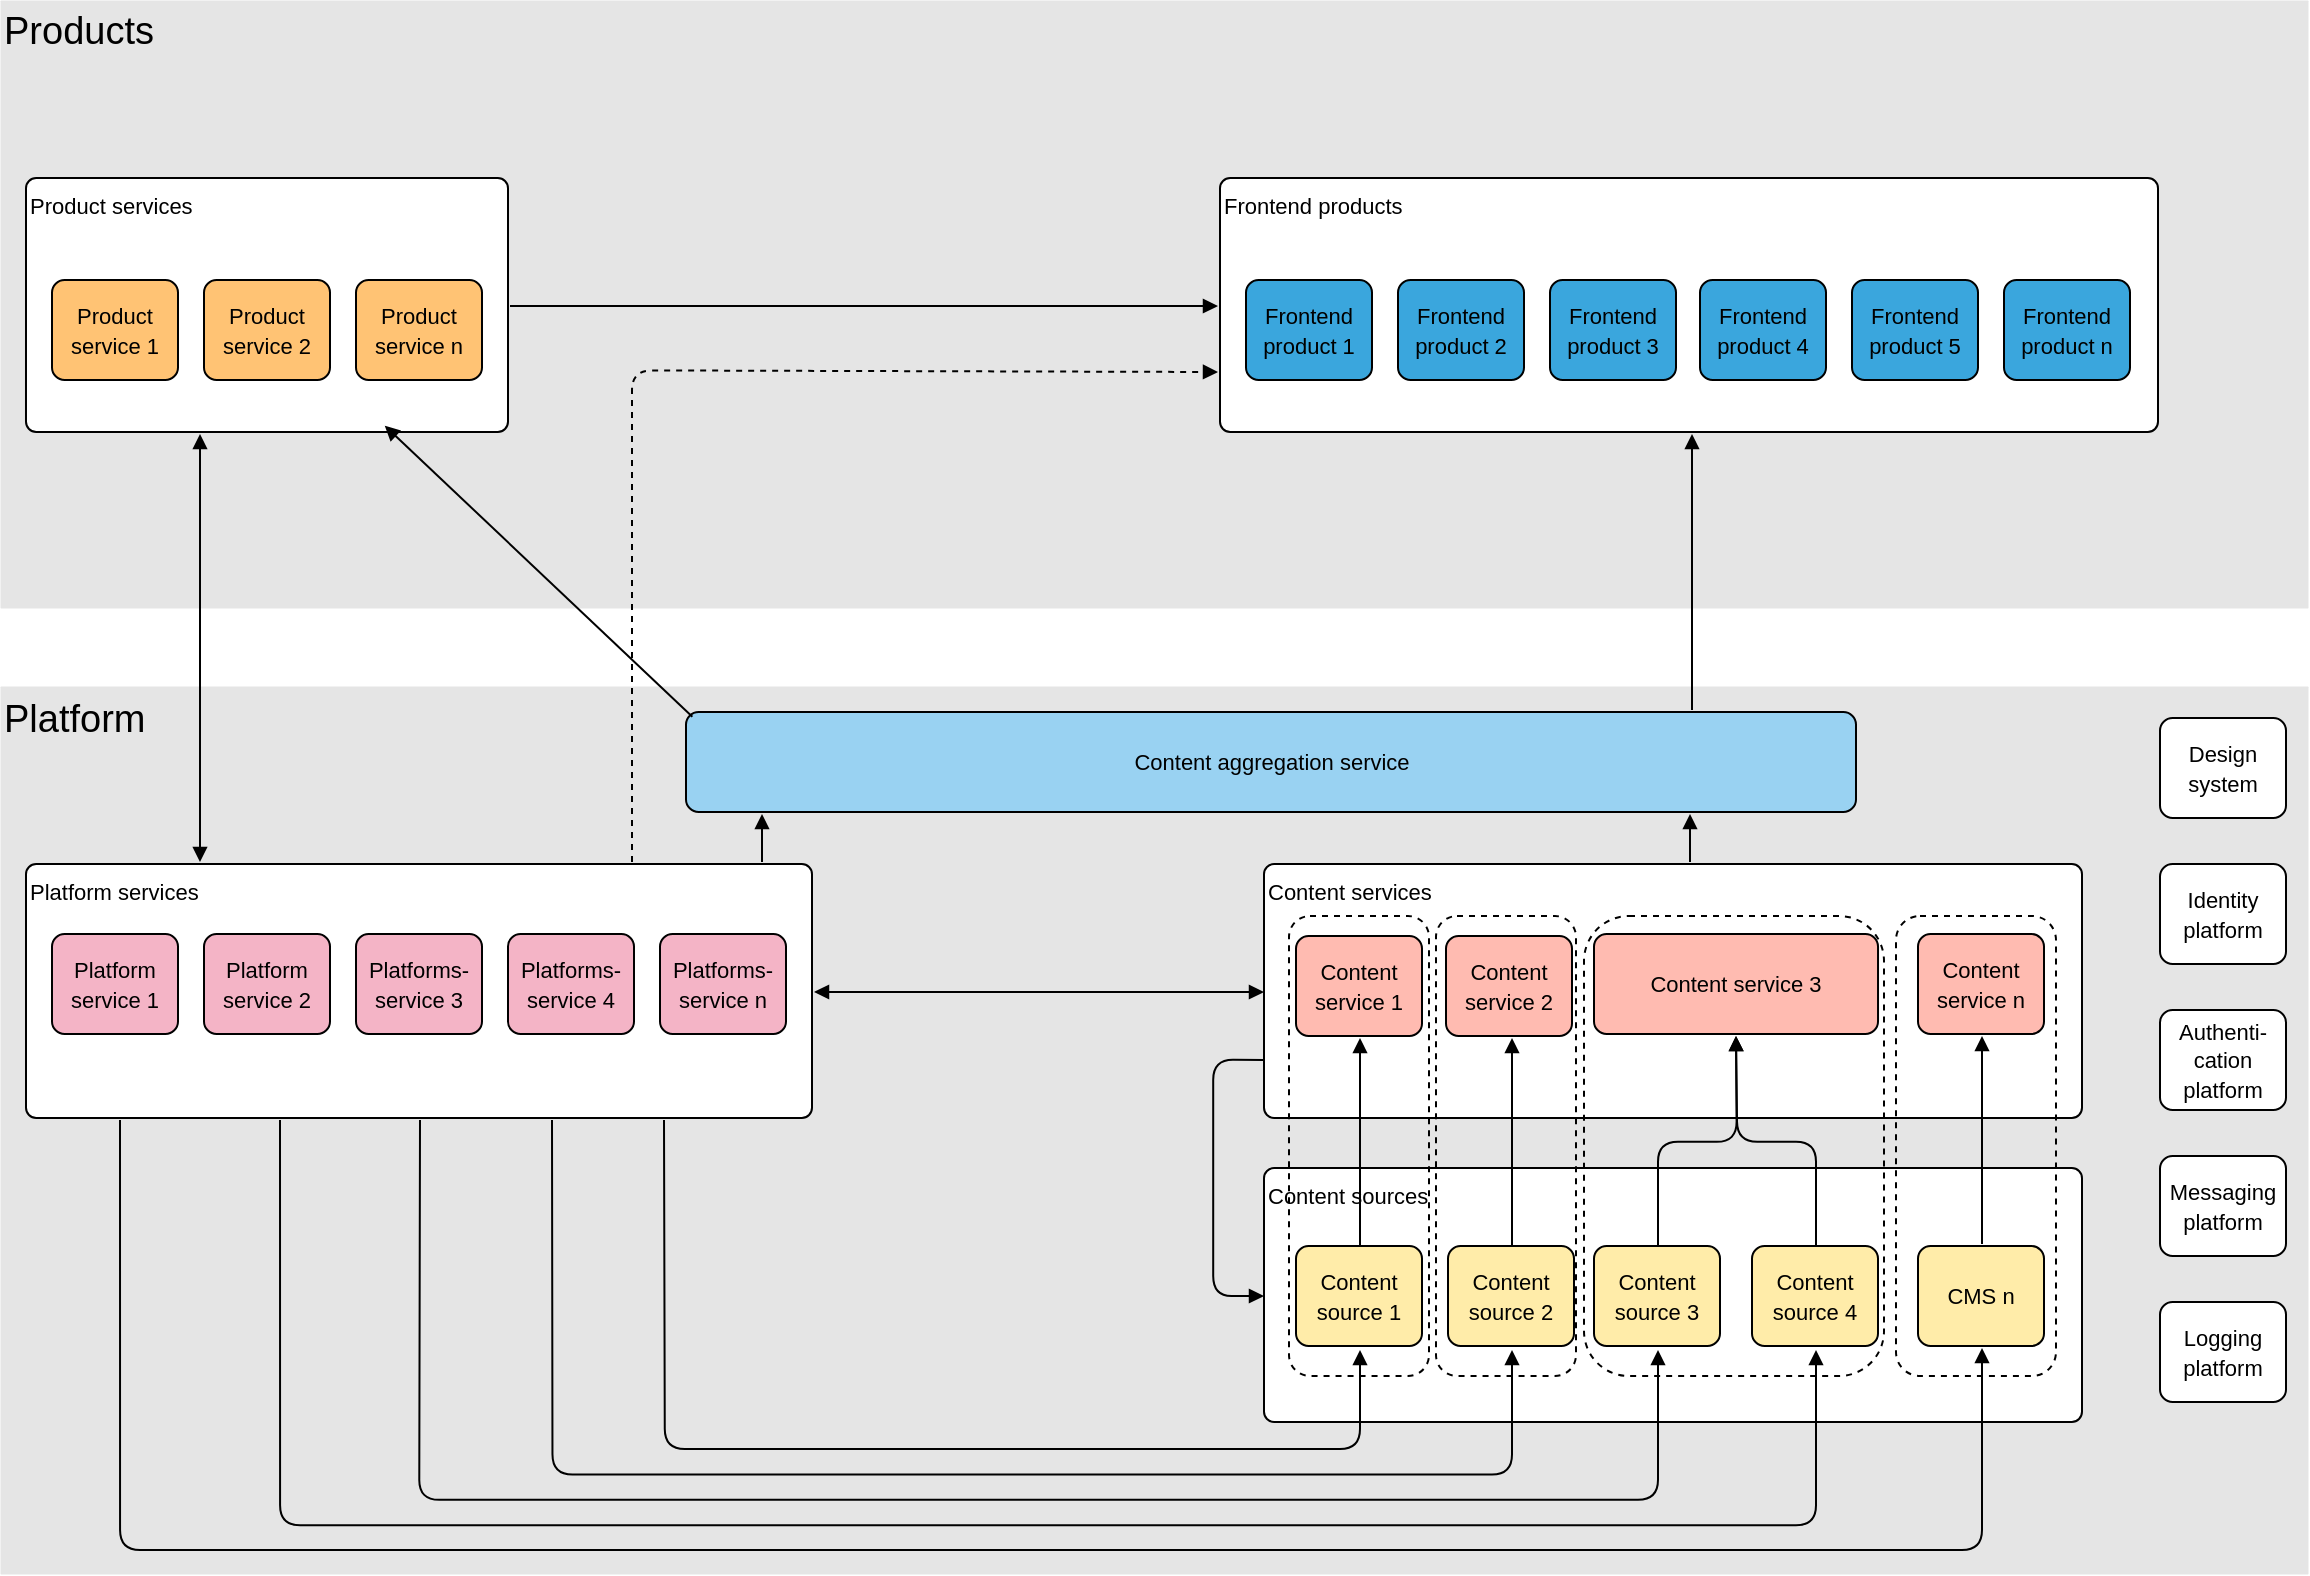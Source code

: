 <mxfile version="17.2.4" type="github" pages="5">
  <diagram name="0.3.2 Generaliseret - Målarkitektur " id="Or-p5rp0bc3KpjhMZaEB">
    <mxGraphModel dx="1038" dy="579" grid="1" gridSize="10" guides="1" tooltips="1" connect="1" arrows="1" fold="1" page="1" pageScale="1" pageWidth="1169" pageHeight="827" math="0" shadow="0">
      <root>
        <mxCell id="0" />
        <mxCell id="1" parent="0" />
        <mxCell id="2" style="vsdxID=1;fillColor=none;gradientColor=none;strokeColor=none;strokeWidth=0;spacingTop=-3;spacingBottom=-3;spacingLeft=-3;spacingRight=-3;labelBackgroundColor=none;rounded=0;html=1;whiteSpace=wrap;" parent="1" vertex="1">
          <mxGeometry x="12" y="355" width="1154" height="444" as="geometry" />
        </mxCell>
        <mxCell id="3" style="vsdxID=2;fillColor=#e5e5e5;gradientColor=none;shape=stencil(nZBLDsIwDERP4y1KYiEOUMoFOEFEDbEISZWG8jk9aQ1SQKy688y8kaUBbAZnewKjhpzimW7cZQe4BWM4OEqcywXYAjbHmOiU4jV0ontbSKNmhzrp6Ik2yqbDnp8knlqh3qwlkOYljtPH+zuX6FGrnYCeQwVqtRj96L/wYvQLLMe8iGzF3sugdf67YLFkfWxf);strokeColor=none;strokeWidth=0;spacingTop=-3;spacingBottom=-3;spacingLeft=-3;spacingRight=-3;labelBackgroundColor=none;rounded=1;html=1;whiteSpace=wrap;" parent="2" vertex="1">
          <mxGeometry width="1154" height="444" as="geometry" />
        </mxCell>
        <mxCell id="4" value="&lt;p style=&quot;align:left;margin-left:0;margin-right:0;margin-top:0px;margin-bottom:0px;text-indent:0;valign:top;direction:ltr;&quot;&gt;&lt;font style=&quot;font-size:19px;font-family:Arial;color:#000000;direction:ltr;letter-spacing:0px;line-height:100%;opacity:1&quot;&gt;Platform&lt;/font&gt;&lt;/p&gt;" style="text;vsdxID=1;fillColor=none;gradientColor=none;strokeColor=none;strokeWidth=0;spacingTop=-3;spacingBottom=-3;spacingLeft=-3;spacingRight=-3;labelBackgroundColor=none;rounded=0;html=1;whiteSpace=wrap;verticalAlign=top;align=left;;html=1;" parent="2" vertex="1">
          <mxGeometry x="3.18" y="2.68" width="1148.72" height="438.15" as="geometry" />
        </mxCell>
        <mxCell id="110" style="vsdxID=3;edgeStyle=none;startArrow=none;endArrow=none;startSize=5;endSize=5;strokeColor=#000000;spacingTop=-3;spacingBottom=-3;spacingLeft=-3;spacingRight=-3;verticalAlign=middle;html=1;labelBackgroundColor=none;rounded=1;" parent="1" edge="1">
          <mxGeometry relative="1" as="geometry">
            <mxPoint x="-1" as="offset" />
            <Array as="points" />
            <mxPoint x="349" y="292" as="sourcePoint" />
            <mxPoint x="412" y="292" as="targetPoint" />
          </mxGeometry>
        </mxCell>
        <mxCell id="5" style="vsdxID=4;fillColor=none;gradientColor=none;strokeColor=none;strokeWidth=0;spacingTop=-3;spacingBottom=-3;spacingLeft=-3;spacingRight=-3;labelBackgroundColor=none;rounded=0;html=1;whiteSpace=wrap;" parent="1" vertex="1">
          <mxGeometry x="12" y="12" width="1154" height="304" as="geometry" />
        </mxCell>
        <mxCell id="6" style="vsdxID=5;fillColor=#e5e5e5;gradientColor=none;shape=stencil(nZBLDsIwDERP4y1KYiEOUMoFOEFEDbEISZWG8jk9aQ1SQKy688y8kaUBbAZnewKjhpzimW7cZQe4BWM4OEqcywXYAjbHmOiU4jV0ontbSKNmhzrp6Ik2yqbDnp8knlqh3qwlkOYljtPH+zuX6FGrnYCeQwVqtRj96L/wYvQLLMe8iGzF3sugdf67YLFkfWxf);strokeColor=none;strokeWidth=0;spacingTop=-3;spacingBottom=-3;spacingLeft=-3;spacingRight=-3;labelBackgroundColor=none;rounded=1;html=1;whiteSpace=wrap;" parent="5" vertex="1">
          <mxGeometry width="1154" height="304" as="geometry" />
        </mxCell>
        <mxCell id="7" value="&lt;p style=&quot;align:left;margin-left:0;margin-right:0;margin-top:0px;margin-bottom:0px;text-indent:0;valign:top;direction:ltr;&quot;&gt;&lt;font style=&quot;font-size:19px;font-family:Arial;color:#000000;direction:ltr;letter-spacing:0px;line-height:100%;opacity:1&quot;&gt;Products&lt;/font&gt;&lt;/p&gt;" style="text;vsdxID=4;fillColor=none;gradientColor=none;strokeColor=none;strokeWidth=0;spacingTop=-3;spacingBottom=-3;spacingLeft=-3;spacingRight=-3;labelBackgroundColor=none;rounded=0;html=1;whiteSpace=wrap;verticalAlign=top;align=left;;html=1;" parent="5" vertex="1">
          <mxGeometry x="3.18" y="2.38" width="1148.72" height="298.45" as="geometry" />
        </mxCell>
        <mxCell id="8" style="vsdxID=6;fillColor=none;gradientColor=none;strokeColor=none;spacingTop=-3;spacingBottom=-3;spacingLeft=-3;spacingRight=-3;labelBackgroundColor=none;rounded=1;html=1;whiteSpace=wrap;" parent="1" vertex="1">
          <mxGeometry x="644" y="596" width="409" height="127" as="geometry" />
        </mxCell>
        <mxCell id="9" style="vsdxID=7;fillColor=#FFFFFF;gradientColor=none;shape=stencil(fZNRcoMgEIZPw6uzsBrLYydNL5ATOJFGplYzxDQmpw9xMQJRfWLZf+H7F5fh9lwVJ8UEnDvT/qqrLruK4RcTQjeVMrqzK4Y7htuf1qijaS9NSfGpsEoBw44qqYY/1QIKc9jru6I9SJDnGSWo8q/9f97YuzylbhSlQ/RNwsPFkJKHUhfyJJf+lwvK92K8OcsCgXT1Ijiux/E4dzvc0BcMMPBpeWrdeODyI8k3ATyswUuZpGloAEJeDhACLhrEuADfujcDPMkd0WaNd1Lzl9+owb6l2MPI6Hcpwl7knB5ipmDmt1h659hJHz78yOwZw1CA742a4V35g+1imBOaIF3XNGZ+Pp4ru0UzibsH);strokeColor=#000000;spacingTop=-3;spacingBottom=-3;spacingLeft=-3;spacingRight=-3;labelBackgroundColor=none;rounded=1;html=1;whiteSpace=wrap;" parent="8" vertex="1">
          <mxGeometry width="409" height="127" as="geometry" />
        </mxCell>
        <mxCell id="10" value="&lt;p style=&quot;align:left;margin-left:0;margin-right:0;margin-top:0px;margin-bottom:0px;text-indent:0;valign:top;direction:ltr;&quot;&gt;&lt;font style=&quot;font-size:11px;font-family:Arial;color:#000000;direction:ltr;letter-spacing:0px;line-height:100%;opacity:1&quot;&gt;Content sources&lt;br/&gt;&lt;/font&gt;&lt;/p&gt;" style="text;vsdxID=6;fillColor=none;gradientColor=none;strokeColor=none;spacingTop=-3;spacingBottom=-3;spacingLeft=-3;spacingRight=-3;labelBackgroundColor=none;rounded=1;html=1;whiteSpace=wrap;verticalAlign=top;align=left;;html=1;" parent="8" vertex="1">
          <mxGeometry x="3.17" y="3.18" width="403.23" height="120.65" as="geometry" />
        </mxCell>
        <mxCell id="11" style="vsdxID=8;fillColor=none;gradientColor=none;strokeColor=none;spacingTop=-3;spacingBottom=-3;spacingLeft=-3;spacingRight=-3;labelBackgroundColor=none;rounded=1;html=1;whiteSpace=wrap;" parent="1" vertex="1">
          <mxGeometry x="644" y="444" width="409" height="256" as="geometry" />
        </mxCell>
        <mxCell id="12" style="vsdxID=9;fillColor=#FFFFFF;gradientColor=none;shape=stencil(fZNRcoMgEIZPw6uzsBrLYydNL5ATOJFGplYzxDQmpw9xMQJRfWLZf+H7F5fh9lwVJ8UEnDvT/qqrLruK4RcTQjeVMrqzK4Y7htuf1qijaS9NSfGpsEoBw44qqYY/1QIKc9jru6I9SJDnGSWo8q/9f97YuzylbhSlQ/RNwsPFkJKHUhfyJJf+lwvK92K8OcsCgXT1Ijiux/E4dzvc0BcMMPBpeWrdeODyI8k3ATyswUuZpGloAEJeDhACLhrEuADfujcDPMkd0WaNd1Lzl9+owb6l2MPI6Hcpwl7knB5ipmDmt1h659hJHz78yOwZw1CA742a4V35g+1imBOaIF3XNGZ+Pp4ru0UzibsH);strokeColor=#000000;spacingTop=-3;spacingBottom=-3;spacingLeft=-3;spacingRight=-3;labelBackgroundColor=none;rounded=1;html=1;whiteSpace=wrap;" parent="11" vertex="1">
          <mxGeometry width="409" height="127" as="geometry" />
        </mxCell>
        <mxCell id="13" value="&lt;p style=&quot;align:left;margin-left:0;margin-right:0;margin-top:0px;margin-bottom:0px;text-indent:0;valign:top;direction:ltr;&quot;&gt;&lt;font style=&quot;font-size:11px;font-family:Arial;color:#000000;direction:ltr;letter-spacing:0px;line-height:100%;opacity:1&quot;&gt;Content services&lt;br/&gt;&lt;/font&gt;&lt;/p&gt;" style="text;vsdxID=8;fillColor=none;gradientColor=none;strokeColor=none;spacingTop=-3;spacingBottom=-3;spacingLeft=-3;spacingRight=-3;labelBackgroundColor=none;rounded=1;html=1;whiteSpace=wrap;verticalAlign=top;align=left;;html=1;" parent="11" vertex="1">
          <mxGeometry x="3.17" y="3.18" width="403.23" height="120.65" as="geometry" />
        </mxCell>
        <mxCell id="ccok3gCwjc1fkLWxOuRR-136" value="" style="rounded=1;whiteSpace=wrap;html=1;fillColor=none;dashed=1;" parent="11" vertex="1">
          <mxGeometry x="316" y="26" width="80" height="230" as="geometry" />
        </mxCell>
        <mxCell id="ccok3gCwjc1fkLWxOuRR-137" value="" style="rounded=1;whiteSpace=wrap;html=1;fillColor=none;dashed=1;" parent="11" vertex="1">
          <mxGeometry x="160" y="26" width="150" height="230" as="geometry" />
        </mxCell>
        <mxCell id="14" style="vsdxID=10;fillColor=none;gradientColor=none;strokeColor=none;spacingTop=-3;spacingBottom=-3;spacingLeft=-3;spacingRight=-3;labelBackgroundColor=none;rounded=1;html=1;whiteSpace=wrap;" parent="1" vertex="1">
          <mxGeometry x="25" y="444" width="393" height="127" as="geometry" />
        </mxCell>
        <mxCell id="15" style="vsdxID=11;fillColor=#FFFFFF;gradientColor=none;shape=stencil(fZNLcsMgDIZPw9YjpKQOy04eF8gJPDGtmTp2hjip29OXWLgG4pgVkn7BJ4EEba9VcdEC4drZ9kt/m7KrBO0EomkqbU3ndoL2grYfrdWftr01JduXwikRBo8uOUc+1AiFPR3Nr2YfZCTzNQc489zeHzf2Ps6hH7ZWg3Vg4elmWSljqTdllqtw5cjxHseb1xufgdEBPY0HoPICCgXD9fDuCGrTBKhqk+UywoUlXKWyFcbIEBNKgBjwZUmUJtBTv2aAJ7knelvindTyv96kpWFJaQ0jY9ilBPsl5/QQMwkzH2F62ZS9j596pAxKoVhAz62ZIVz4pW4zzAJPialrHqUwns6Oc/Hc0f4P);strokeColor=#000000;spacingTop=-3;spacingBottom=-3;spacingLeft=-3;spacingRight=-3;labelBackgroundColor=none;rounded=1;html=1;whiteSpace=wrap;" parent="14" vertex="1">
          <mxGeometry width="393" height="127" as="geometry" />
        </mxCell>
        <mxCell id="16" value="&lt;p style=&quot;align:left;margin-left:0;margin-right:0;margin-top:0px;margin-bottom:0px;text-indent:0;valign:top;direction:ltr;&quot;&gt;&lt;font style=&quot;font-size:11px;font-family:Arial;color:#000000;direction:ltr;letter-spacing:0px;line-height:100%;opacity:1&quot;&gt;Platform services&lt;br/&gt;&lt;/font&gt;&lt;/p&gt;" style="text;vsdxID=10;fillColor=none;gradientColor=none;strokeColor=none;spacingTop=-3;spacingBottom=-3;spacingLeft=-3;spacingRight=-3;labelBackgroundColor=none;rounded=1;html=1;whiteSpace=wrap;verticalAlign=top;align=left;;html=1;" parent="14" vertex="1">
          <mxGeometry x="3.17" y="3.18" width="387.35" height="120.65" as="geometry" />
        </mxCell>
        <mxCell id="17" style="vsdxID=12;fillColor=none;gradientColor=none;strokeColor=none;spacingTop=-3;spacingBottom=-3;spacingLeft=-3;spacingRight=-3;labelBackgroundColor=none;rounded=1;html=1;whiteSpace=wrap;" parent="1" vertex="1">
          <mxGeometry x="622" y="101" width="469" height="127" as="geometry" />
        </mxCell>
        <mxCell id="18" style="vsdxID=13;fillColor=#FFFFFF;gradientColor=none;shape=stencil(fZNLcsMgDIZPw9YjpKQOy04eF8gJPDGtmTp2hjip29OXWLgG4pgVkn7BJ4EEba9VcdEC4drZ9kt/m7KrBO0EomkqbU3ndoL2grYfrdWftr01JduXwikRBo8uOUc+1AiFPR3Nr2YfZCTzNQc489zeHzf2Ps6hH7ZWg3Vg4elmWSljqTdllqtw5cjxHsebV8pnYHRAT+MBsPECCgXD9fDuCGrTBKhqkymMcGEJV6lsLWNkiAklQAz4siRKE+ipXzPAk9wTvS3xTmr5X2/S0rCktIaRMexSgv2Sc3qImYSZjzC9bMrex089UgalUCyg59bMEC78UrcZZoGnxNQ1j1IYT2fHuXjuaP8H);strokeColor=#000000;spacingTop=-3;spacingBottom=-3;spacingLeft=-3;spacingRight=-3;labelBackgroundColor=none;rounded=1;html=1;whiteSpace=wrap;" parent="17" vertex="1">
          <mxGeometry width="469" height="127" as="geometry" />
        </mxCell>
        <mxCell id="19" value="&lt;p style=&quot;align:left;margin-left:0;margin-right:0;margin-top:0px;margin-bottom:0px;text-indent:0;valign:top;direction:ltr;&quot;&gt;&lt;font style=&quot;font-size:11px;font-family:Arial;color:#000000;direction:ltr;letter-spacing:0px;line-height:100%;opacity:1&quot;&gt;Frontend products&lt;br/&gt;&lt;/font&gt;&lt;/p&gt;" style="text;vsdxID=12;fillColor=none;gradientColor=none;strokeColor=none;spacingTop=-3;spacingBottom=-3;spacingLeft=-3;spacingRight=-3;labelBackgroundColor=none;rounded=1;html=1;whiteSpace=wrap;verticalAlign=top;align=left;;html=1;" parent="17" vertex="1">
          <mxGeometry x="3.17" y="3.18" width="463.55" height="120.65" as="geometry" />
        </mxCell>
        <mxCell id="20" style="vsdxID=14;fillColor=none;gradientColor=none;strokeColor=none;spacingTop=-3;spacingBottom=-3;spacingLeft=-3;spacingRight=-3;labelBackgroundColor=none;rounded=1;html=1;whiteSpace=wrap;" parent="1" vertex="1">
          <mxGeometry x="355" y="368" width="585" height="50" as="geometry" />
        </mxCell>
        <mxCell id="21" style="vsdxID=15;fillColor=#99d2f2;gradientColor=none;shape=stencil(fZNRbsMgDIZPwysydrKGx6nrLrATRA1b0LKkoumW7fRLY6IAouEJ7N/4s8GCjte2vhiBcB3d8Gl+bDO2gl4Eou1b4+w47wSdBB3fB2c+3HDrGz5f6lmJsFhMwzHqrkao3fnN/hm2gSR1KNnBkV/D9z3j5P3s+vU3oGTtK2vPN8diFav9sZRPCMEqfKIJ1+SF9hEYXTCRzyeh8gIKBUt6eJ4JOtsHtLqSGiNi2MPVWpYqRoaYUAHEgA9LojSAci3LMG8RfK4O+z3e9GsVhaQqxg4LSytZScNeJfAPUbfnyARkvsP2vin8FD/4ShnWQrGCcu3JQO7/2HmzjAYPje06nqzQn47SbOIxpNM/);strokeColor=#000000;spacingTop=-3;spacingBottom=-3;spacingLeft=-3;spacingRight=-3;labelBackgroundColor=none;rounded=1;html=1;whiteSpace=wrap;" parent="20" vertex="1">
          <mxGeometry width="585" height="50" as="geometry" />
        </mxCell>
        <mxCell id="22" value="&lt;p style=&quot;align:center;margin-left:0;margin-right:0;margin-top:0px;margin-bottom:0px;text-indent:0;valign:middle;direction:ltr;&quot;&gt;&lt;font style=&quot;font-size:11px;font-family:Arial;color:#000000;direction:ltr;letter-spacing:0px;line-height:100%;opacity:1&quot;&gt;Content aggregation service&lt;br/&gt;&lt;/font&gt;&lt;/p&gt;" style="text;vsdxID=14;fillColor=none;gradientColor=none;strokeColor=none;spacingTop=-3;spacingBottom=-3;spacingLeft=-3;spacingRight=-3;labelBackgroundColor=none;rounded=1;html=1;whiteSpace=wrap;verticalAlign=middle;align=center;;html=1;" parent="20" vertex="1">
          <mxGeometry x="3.18" y="2.38" width="579.76" height="44.45" as="geometry" />
        </mxCell>
        <mxCell id="23" style="vsdxID=16;fillColor=none;gradientColor=none;strokeColor=none;spacingTop=-3;spacingBottom=-3;spacingLeft=-3;spacingRight=-3;labelBackgroundColor=none;rounded=1;html=1;whiteSpace=wrap;" parent="1" vertex="1">
          <mxGeometry x="660" y="635" width="63" height="50" as="geometry" />
        </mxCell>
        <mxCell id="24" style="vsdxID=17;fillColor=#ffeca9;gradientColor=none;shape=stencil(fVNBcoMwDHyNr4wsQROOnTT5QF/ABLd4SiHjkJb09XWQXWwPNSdbu9KuhCXocO2aixII18mMH+pbt1Mn6EUg6qFTRk/2JOgo6PA2GvVuxtvQ8v3SWCbCElEt58gHG6Ex51f9ozgGBcldxQBnfo5fD8XZ4QzdXQUsmHti7vlmmCxjtrtWxRNC8JVOaEbGS1cN7hjlz+TkfD0K4UUbnq18r4fAah17hZzRuvqTjq17axIgtvZvL5Qm0NasNvyuGXzf7/LDXfm+ibKgfWw76CttxButU5+QH6tMngBkB1umc13143/s/YVNUMygrblsOMy/UXtYloHXRPc971KIp8tjQ7x4dPwF);strokeColor=#000000;spacingTop=-3;spacingBottom=-3;spacingLeft=-3;spacingRight=-3;labelBackgroundColor=none;rounded=1;html=1;whiteSpace=wrap;" parent="23" vertex="1">
          <mxGeometry width="63" height="50" as="geometry" />
        </mxCell>
        <mxCell id="25" value="&lt;p style=&quot;align:center;margin-left:0;margin-right:0;margin-top:0px;margin-bottom:0px;text-indent:0;valign:middle;direction:ltr;&quot;&gt;&lt;font style=&quot;font-size:11px;font-family:Arial;color:#000000;direction:ltr;letter-spacing:0px;line-height:100%;opacity:1&quot;&gt;Content source 1&lt;br/&gt;&lt;/font&gt;&lt;/p&gt;" style="text;vsdxID=16;fillColor=none;gradientColor=none;strokeColor=none;spacingTop=-3;spacingBottom=-3;spacingLeft=-3;spacingRight=-3;labelBackgroundColor=none;rounded=1;html=1;whiteSpace=wrap;verticalAlign=middle;align=center;;html=1;" parent="23" vertex="1">
          <mxGeometry x="3.17" y="2.38" width="57.15" height="44.45" as="geometry" />
        </mxCell>
        <mxCell id="26" style="vsdxID=18;fillColor=none;gradientColor=none;strokeColor=none;spacingTop=-3;spacingBottom=-3;spacingLeft=-3;spacingRight=-3;labelBackgroundColor=none;rounded=1;html=1;whiteSpace=wrap;" parent="1" vertex="1">
          <mxGeometry x="809" y="479" width="142" height="50" as="geometry" />
        </mxCell>
        <mxCell id="27" style="vsdxID=19;fillColor=#ffbbb1;gradientColor=none;shape=stencil(fZNBcoMwDEVP461HSJDAspMmF+gJmOAWTylkHNKQnL4EOROrGFjZ0pf9vrAU7c51eTIK4dy77ttcbdXXit4Vom1r42w/rhTtFe0+O2e+XHdpK96fylGJMEVMxTXJQ41QuuOHvRuOgaZkm3GCK3+638eNg89z6uZPQM3aA2uPF8fiRKr9NtMbhOBL/UUDch41eKYbigMG4m2q040XUCiYroe3kaCxbUBbZDrLBDGs4Ra5BiiCT+KDpE0AZryLDilSQ7EmRlyIIg7l2/XGi5Knu1RTLi0sGX45lPhhP0lqluCDXxYpmJPjjPtFIR/FkzL0RVJBsW5FINdf9biYxocHyzYNT1+Y/z9uY4hHlfZ/);strokeColor=#000000;spacingTop=-3;spacingBottom=-3;spacingLeft=-3;spacingRight=-3;labelBackgroundColor=none;rounded=1;html=1;whiteSpace=wrap;" parent="26" vertex="1">
          <mxGeometry width="142" height="50" as="geometry" />
        </mxCell>
        <mxCell id="28" value="&lt;p style=&quot;align:center;margin-left:0;margin-right:0;margin-top:0px;margin-bottom:0px;text-indent:0;valign:middle;direction:ltr;&quot;&gt;&lt;font style=&quot;font-size:11px;font-family:Arial;color:#000000;direction:ltr;letter-spacing:0px;line-height:100%;opacity:1&quot;&gt;Content service 3&lt;br/&gt;&lt;/font&gt;&lt;/p&gt;" style="text;vsdxID=18;fillColor=none;gradientColor=none;strokeColor=none;spacingTop=-3;spacingBottom=-3;spacingLeft=-3;spacingRight=-3;labelBackgroundColor=none;rounded=1;html=1;whiteSpace=wrap;verticalAlign=middle;align=center;;html=1;" parent="26" vertex="1">
          <mxGeometry x="3.17" y="2.38" width="135.89" height="44.45" as="geometry" />
        </mxCell>
        <mxCell id="29" style="vsdxID=20;fillColor=none;gradientColor=none;strokeColor=none;spacingTop=-3;spacingBottom=-3;spacingLeft=-3;spacingRight=-3;labelBackgroundColor=none;rounded=1;html=1;whiteSpace=wrap;" parent="1" vertex="1">
          <mxGeometry x="114" y="479" width="63" height="50" as="geometry" />
        </mxCell>
        <mxCell id="30" style="vsdxID=21;fillColor=#f4b4c6;gradientColor=none;shape=stencil(fVNBcoMwDHyNr4wsQROOnTT5QF/ABLd4SiHjkJb09XWQXWwPNSdbu9KuhCXocO2aixII18mMH+pbt1Mn6EUg6qFTRk/2JOgo6PA2GvVuxtvQ8v3SWCbCElEt58gHG6Ex51f9ozgGBcldxQBnfo5fD8XZ4QzdXQUsmHti7vlmmCxjtrtWxRNC8JVOaEbGS1cN7hjlz+TkfD0K4UUbnq18r4fAah17hZzRuvqTjq17axIgtvZvL5Qm0NasNvyuGXzf7/LDXfm+ibKgfWw76CttxButU5+QH6tMngBkB1umc13143/s/YVNUMygrblsOMy/UXtYloHXRPc971KIp8tjQ7x4dPwF);strokeColor=#000000;spacingTop=-3;spacingBottom=-3;spacingLeft=-3;spacingRight=-3;labelBackgroundColor=none;rounded=1;html=1;whiteSpace=wrap;" parent="29" vertex="1">
          <mxGeometry width="63" height="50" as="geometry" />
        </mxCell>
        <mxCell id="31" value="&lt;p style=&quot;align:center;margin-left:0;margin-right:0;margin-top:0px;margin-bottom:0px;text-indent:0;valign:middle;direction:ltr;&quot;&gt;&lt;font style=&quot;font-size:11px;font-family:Arial;color:#000000;direction:ltr;letter-spacing:0px;line-height:100%;opacity:1&quot;&gt;Platform &lt;br/&gt;service 2&lt;br/&gt;&lt;/font&gt;&lt;/p&gt;" style="text;vsdxID=20;fillColor=none;gradientColor=none;strokeColor=none;spacingTop=-3;spacingBottom=-3;spacingLeft=-3;spacingRight=-3;labelBackgroundColor=none;rounded=1;html=1;whiteSpace=wrap;verticalAlign=middle;align=center;;html=1;" parent="29" vertex="1">
          <mxGeometry x="3.17" y="2.38" width="57.15" height="44.45" as="geometry" />
        </mxCell>
        <mxCell id="32" style="vsdxID=22;fillColor=none;gradientColor=none;strokeColor=none;spacingTop=-3;spacingBottom=-3;spacingLeft=-3;spacingRight=-3;labelBackgroundColor=none;rounded=1;html=1;whiteSpace=wrap;" parent="1" vertex="1">
          <mxGeometry x="38" y="479" width="63" height="50" as="geometry" />
        </mxCell>
        <mxCell id="33" style="vsdxID=23;fillColor=#f4b4c6;gradientColor=none;shape=stencil(fVNBcoMwDHyNr4wsQROOnTT5QF/ABLd4SiHjkJb09XWQXWwPNSdbu9KuhCXocO2aixII18mMH+pbt1Mn6EUg6qFTRk/2JOgo6PA2GvVuxtvQ8v3SWCbCElEt58gHG6Ex51f9ozgGBcldxQBnfo5fD8XZ4QzdXQUsmHti7vlmmCxjtrtWxRNC8JVOaEbGS1cN7hjlz+TkfD0K4UUbnq18r4fAah17hZzRuvqTjq17axIgtvZvL5Qm0NasNvyuGXzf7/LDXfm+ibKgfWw76CttxButU5+QH6tMngBkB1umc13143/s/YVNUMygrblsOMy/UXtYloHXRPc971KIp8tjQ7x4dPwF);strokeColor=#000000;spacingTop=-3;spacingBottom=-3;spacingLeft=-3;spacingRight=-3;labelBackgroundColor=none;rounded=1;html=1;whiteSpace=wrap;" parent="32" vertex="1">
          <mxGeometry width="63" height="50" as="geometry" />
        </mxCell>
        <mxCell id="34" value="&lt;p style=&quot;align:center;margin-left:0;margin-right:0;margin-top:0px;margin-bottom:0px;text-indent:0;valign:middle;direction:ltr;&quot;&gt;&lt;font style=&quot;font-size:11px;font-family:Arial;color:#000000;direction:ltr;letter-spacing:0px;line-height:100%;opacity:1&quot;&gt;Platform &lt;br/&gt;service 1&lt;br/&gt;&lt;/font&gt;&lt;/p&gt;" style="text;vsdxID=22;fillColor=none;gradientColor=none;strokeColor=none;spacingTop=-3;spacingBottom=-3;spacingLeft=-3;spacingRight=-3;labelBackgroundColor=none;rounded=1;html=1;whiteSpace=wrap;verticalAlign=middle;align=center;;html=1;" parent="32" vertex="1">
          <mxGeometry x="3.17" y="2.37" width="57.15" height="45.09" as="geometry" />
        </mxCell>
        <mxCell id="35" style="vsdxID=24;fillColor=none;gradientColor=none;strokeColor=none;spacingTop=-3;spacingBottom=-3;spacingLeft=-3;spacingRight=-3;labelBackgroundColor=none;rounded=1;html=1;whiteSpace=wrap;" parent="1" vertex="1">
          <mxGeometry x="736" y="635" width="63" height="50" as="geometry" />
        </mxCell>
        <mxCell id="36" style="vsdxID=25;fillColor=#ffeca9;gradientColor=none;shape=stencil(fVNBcoMwDHyNr4wsQROOnTT5QF/ABLd4SiHjkJb09XWQXWwPNSdbu9KuhCXocO2aixII18mMH+pbt1Mn6EUg6qFTRk/2JOgo6PA2GvVuxtvQ8v3SWCbCElEt58gHG6Ex51f9ozgGBcldxQBnfo5fD8XZ4QzdXQUsmHti7vlmmCxjtrtWxRNC8JVOaEbGS1cN7hjlz+TkfD0K4UUbnq18r4fAah17hZzRuvqTjq17axIgtvZvL5Qm0NasNvyuGXzf7/LDXfm+ibKgfWw76CttxButU5+QH6tMngBkB1umc13143/s/YVNUMygrblsOMy/UXtYloHXRPc971KIp8tjQ7x4dPwF);strokeColor=#000000;spacingTop=-3;spacingBottom=-3;spacingLeft=-3;spacingRight=-3;labelBackgroundColor=none;rounded=1;html=1;whiteSpace=wrap;" parent="35" vertex="1">
          <mxGeometry width="63" height="50" as="geometry" />
        </mxCell>
        <mxCell id="37" value="&lt;p style=&quot;align:center;margin-left:0;margin-right:0;margin-top:0px;margin-bottom:0px;text-indent:0;valign:middle;direction:ltr;&quot;&gt;&lt;font style=&quot;font-size:11px;font-family:Arial;color:#000000;direction:ltr;letter-spacing:0px;line-height:100%;opacity:1&quot;&gt;Content source 2&lt;br/&gt;&lt;/font&gt;&lt;/p&gt;" style="text;vsdxID=24;fillColor=none;gradientColor=none;strokeColor=none;spacingTop=-3;spacingBottom=-3;spacingLeft=-3;spacingRight=-3;labelBackgroundColor=none;rounded=1;html=1;whiteSpace=wrap;verticalAlign=middle;align=center;;html=1;" parent="35" vertex="1">
          <mxGeometry x="3.17" y="2.38" width="57.15" height="44.45" as="geometry" />
        </mxCell>
        <mxCell id="38" style="vsdxID=26;fillColor=none;gradientColor=none;strokeColor=none;spacingTop=-3;spacingBottom=-3;spacingLeft=-3;spacingRight=-3;labelBackgroundColor=none;rounded=1;html=1;whiteSpace=wrap;" parent="1" vertex="1">
          <mxGeometry x="809" y="635" width="63" height="50" as="geometry" />
        </mxCell>
        <mxCell id="39" style="vsdxID=27;fillColor=#ffeca9;gradientColor=none;shape=stencil(fVNBcoMwDHyNr4wsQROOnTT5QF/ABLd4SiHjkJb09XWQXWwPNSdbu9KuhCXocO2aixII18mMH+pbt1Mn6EUg6qFTRk/2JOgo6PA2GvVuxtvQ8v3SWCbCElEt58gHG6Ex51f9ozgGBcldxQBnfo5fD8XZ4QzdXQUsmHti7vlmmCxjtrtWxRNC8JVOaEbGS1cN7hjlz+TkfD0K4UUbnq18r4fAah17hZzRuvqTjq17axIgtvZvL5Qm0NasNvyuGXzf7/LDXfm+ibKgfWw76CttxButU5+QH6tMngBkB1umc13143/s/YVNUMygrblsOMy/UXtYloHXRPc971KIp8tjQ7x4dPwF);strokeColor=#000000;spacingTop=-3;spacingBottom=-3;spacingLeft=-3;spacingRight=-3;labelBackgroundColor=none;rounded=1;html=1;whiteSpace=wrap;" parent="38" vertex="1">
          <mxGeometry width="63" height="50" as="geometry" />
        </mxCell>
        <mxCell id="40" value="&lt;p style=&quot;align:center;margin-left:0;margin-right:0;margin-top:0px;margin-bottom:0px;text-indent:0;valign:middle;direction:ltr;&quot;&gt;&lt;font style=&quot;font-size:11px;font-family:Arial;color:#000000;direction:ltr;letter-spacing:0px;line-height:100%;opacity:1&quot;&gt;Content source 3&lt;br/&gt;&lt;/font&gt;&lt;/p&gt;" style="text;vsdxID=26;fillColor=none;gradientColor=none;strokeColor=none;spacingTop=-3;spacingBottom=-3;spacingLeft=-3;spacingRight=-3;labelBackgroundColor=none;rounded=1;html=1;whiteSpace=wrap;verticalAlign=middle;align=center;;html=1;" parent="38" vertex="1">
          <mxGeometry x="3.17" y="2.38" width="57.15" height="44.45" as="geometry" />
        </mxCell>
        <mxCell id="41" style="vsdxID=28;fillColor=none;gradientColor=none;strokeColor=none;spacingTop=-3;spacingBottom=-3;spacingLeft=-3;spacingRight=-3;labelBackgroundColor=none;rounded=1;html=1;whiteSpace=wrap;" parent="1" vertex="1">
          <mxGeometry x="1092" y="444" width="63" height="50" as="geometry" />
        </mxCell>
        <mxCell id="42" style="vsdxID=29;fillColor=#FFFFFF;gradientColor=none;shape=stencil(fVNBcoMwDHyNr4wsQROOnTT5QF/ABLd4SiHjkJb09XWQXWwPNSdbu9KuhCXocO2aixII18mMH+pbt1Mn6EUg6qFTRk/2JOgo6PA2GvVuxtvQ8v3SWCbCElEt58gHG6Ex51f9ozgGBcldxQBnfo5fD8XZ4QzdXQUsmHti7vlmmCxjtrtWxRNC8JVOaEbGS1cN7hjlz+TkfD0K4UUbnq18r4fAah17hZzRuvqTjq17axIgtvZvL5Qm0NasNvyuGXzf7/LDXfm+ibKgfWw76CttxButU5+QH6tMngBkB1umc13143/s/YVNUMygrblsOMy/UXtYloHXRPc971KIp8tjQ7x4dPwF);strokeColor=#000000;spacingTop=-3;spacingBottom=-3;spacingLeft=-3;spacingRight=-3;labelBackgroundColor=none;rounded=1;html=1;whiteSpace=wrap;" parent="41" vertex="1">
          <mxGeometry width="63" height="50" as="geometry" />
        </mxCell>
        <mxCell id="43" value="&lt;p style=&quot;align:center;margin-left:0;margin-right:0;margin-top:0px;margin-bottom:0px;text-indent:0;valign:middle;direction:ltr;&quot;&gt;&lt;font style=&quot;font-size:11px;font-family:Arial;color:#000000;direction:ltr;letter-spacing:0px;line-height:100%;opacity:1&quot;&gt;Identity platform&lt;br/&gt;&lt;/font&gt;&lt;/p&gt;" style="text;vsdxID=28;fillColor=none;gradientColor=none;strokeColor=none;spacingTop=-3;spacingBottom=-3;spacingLeft=-3;spacingRight=-3;labelBackgroundColor=none;rounded=1;html=1;whiteSpace=wrap;verticalAlign=middle;align=center;;html=1;" parent="41" vertex="1">
          <mxGeometry x="3.17" y="2.38" width="57.15" height="44.45" as="geometry" />
        </mxCell>
        <mxCell id="44" style="vsdxID=30;fillColor=none;gradientColor=none;strokeColor=none;spacingTop=-3;spacingBottom=-3;spacingLeft=-3;spacingRight=-3;labelBackgroundColor=none;rounded=1;html=1;whiteSpace=wrap;" parent="1" vertex="1">
          <mxGeometry x="1092" y="517" width="63" height="50" as="geometry" />
        </mxCell>
        <mxCell id="45" style="vsdxID=31;fillColor=#FFFFFF;gradientColor=none;shape=stencil(fVNBcoMwDHyNr4wsQROOnTT5QF/ABLd4SiHjkJb09XWQXWwPNSdbu9KuhCXocO2aixII18mMH+pbt1Mn6EUg6qFTRk/2JOgo6PA2GvVuxtvQ8v3SWCbCElEt58gHG6Ex51f9ozgGBcldxQBnfo5fD8XZ4QzdXQUsmHti7vlmmCxjtrtWxRNC8JVOaEbGS1cN7hjlz+TkfD0K4UUbnq18r4fAah17hZzRuvqTjq17axIgtvZvL5Qm0NasNvyuGXzf7/LDXfm+ibKgfWw76CttxButU5+QH6tMngBkB1umc13143/s/YVNUMygrblsOMy/UXtYloHXRPc971KIp8tjQ7x4dPwF);strokeColor=#000000;spacingTop=-3;spacingBottom=-3;spacingLeft=-3;spacingRight=-3;labelBackgroundColor=none;rounded=1;html=1;whiteSpace=wrap;" parent="44" vertex="1">
          <mxGeometry width="63" height="50" as="geometry" />
        </mxCell>
        <mxCell id="46" value="&lt;p style=&quot;align:center;margin-left:0;margin-right:0;margin-top:0px;margin-bottom:0px;text-indent:0;valign:middle;direction:ltr;&quot;&gt;&lt;font style=&quot;font-size:11px;font-family:Arial;color:#000000;direction:ltr;letter-spacing:0px;line-height:100%;opacity:1&quot;&gt;Authenti-&lt;br/&gt;cation platform&lt;br/&gt;&lt;/font&gt;&lt;/p&gt;" style="text;vsdxID=30;fillColor=none;gradientColor=none;strokeColor=none;spacingTop=-3;spacingBottom=-3;spacingLeft=-3;spacingRight=-3;labelBackgroundColor=none;rounded=1;html=1;whiteSpace=wrap;verticalAlign=middle;align=center;;html=1;" parent="44" vertex="1">
          <mxGeometry x="3.17" y="2.38" width="57.15" height="44.45" as="geometry" />
        </mxCell>
        <mxCell id="113" style="vsdxID=36;edgeStyle=none;startArrow=block;endArrow=none;startSize=5;endSize=5;strokeColor=#000000;spacingTop=-3;spacingBottom=-3;spacingLeft=-3;spacingRight=-3;verticalAlign=middle;html=1;labelBackgroundColor=none;rounded=1;" parent="1" edge="1">
          <mxGeometry relative="1" as="geometry">
            <mxPoint as="offset" />
            <Array as="points" />
            <mxPoint x="393" y="419" as="sourcePoint" />
            <mxPoint x="393" y="443" as="targetPoint" />
          </mxGeometry>
        </mxCell>
        <mxCell id="112" style="vsdxID=35;edgeStyle=none;startArrow=none;endArrow=block;startSize=5;endSize=5;strokeColor=#000000;spacingTop=-3;spacingBottom=-3;spacingLeft=-3;spacingRight=-3;verticalAlign=middle;html=1;labelBackgroundColor=none;rounded=1;" parent="1" edge="1">
          <mxGeometry relative="1" as="geometry">
            <mxPoint y="-1" as="offset" />
            <Array as="points" />
            <mxPoint x="857" y="443" as="sourcePoint" />
            <mxPoint x="857" y="419" as="targetPoint" />
          </mxGeometry>
        </mxCell>
        <mxCell id="111" style="vsdxID=34;edgeStyle=none;startArrow=none;endArrow=block;startSize=5;endSize=5;strokeColor=#000000;spacingTop=-3;spacingBottom=-3;spacingLeft=-3;spacingRight=-3;verticalAlign=middle;html=1;labelBackgroundColor=none;rounded=1;" parent="1" edge="1">
          <mxGeometry relative="1" as="geometry">
            <mxPoint y="-1" as="offset" />
            <Array as="points" />
            <mxPoint x="858" y="367" as="sourcePoint" />
            <mxPoint x="858" y="229" as="targetPoint" />
          </mxGeometry>
        </mxCell>
        <mxCell id="116" style="vsdxID=45;edgeStyle=none;startArrow=block;endArrow=none;startSize=5;endSize=5;strokeColor=#000000;spacingTop=-3;spacingBottom=-3;spacingLeft=-3;spacingRight=-3;verticalAlign=middle;html=1;labelBackgroundColor=none;rounded=1;" parent="1" edge="1">
          <mxGeometry relative="1" as="geometry">
            <mxPoint x="57" y="-133" as="offset" />
            <Array as="points">
              <mxPoint x="841" y="761.93" />
              <mxPoint x="221.62" y="761.93" />
            </Array>
            <mxPoint x="841" y="687" as="sourcePoint" />
            <mxPoint x="222" y="572" as="targetPoint" />
          </mxGeometry>
        </mxCell>
        <mxCell id="115" style="vsdxID=44;edgeStyle=none;startArrow=block;endArrow=none;startSize=5;endSize=5;strokeColor=#000000;spacingTop=-3;spacingBottom=-3;spacingLeft=-3;spacingRight=-3;verticalAlign=middle;html=1;labelBackgroundColor=none;rounded=1;" parent="1" edge="1">
          <mxGeometry relative="1" as="geometry">
            <mxPoint x="57" y="-120" as="offset" />
            <Array as="points">
              <mxPoint x="768" y="749.23" />
              <mxPoint x="288.25" y="749.23" />
            </Array>
            <mxPoint x="768" y="687" as="sourcePoint" />
            <mxPoint x="288" y="572" as="targetPoint" />
          </mxGeometry>
        </mxCell>
        <mxCell id="114" style="vsdxID=43;edgeStyle=none;startArrow=block;endArrow=none;startSize=5;endSize=5;strokeColor=#000000;spacingTop=-3;spacingBottom=-3;spacingLeft=-3;spacingRight=-3;verticalAlign=middle;html=1;labelBackgroundColor=none;rounded=1;" parent="1" edge="1">
          <mxGeometry relative="1" as="geometry">
            <mxPoint x="57" y="-107" as="offset" />
            <Array as="points">
              <mxPoint x="692" y="736.53" />
              <mxPoint x="344.41" y="736.53" />
            </Array>
            <mxPoint x="692" y="687" as="sourcePoint" />
            <mxPoint x="344" y="572" as="targetPoint" />
          </mxGeometry>
        </mxCell>
        <mxCell id="47" style="vsdxID=32;fillColor=none;gradientColor=none;strokeColor=none;spacingTop=-3;spacingBottom=-3;spacingLeft=-3;spacingRight=-3;labelBackgroundColor=none;rounded=1;html=1;whiteSpace=wrap;" parent="1" vertex="1">
          <mxGeometry x="635" y="152" width="63" height="50" as="geometry" />
        </mxCell>
        <mxCell id="48" style="vsdxID=33;fillColor=#3aa6dd;gradientColor=none;shape=stencil(fVNBcoMwDHyNr4wsQROOnTT5QF/ABLd4SiHjkJb09XWQXWwPNSdbu9KuhCXocO2aixII18mMH+pbt1Mn6EUg6qFTRk/2JOgo6PA2GvVuxtvQ8v3SWCbCElEt58gHG6Ex51f9ozgGBcldxQBnfo5fD8XZ4QzdXQUsmHti7vlmmCxjtrtWxRNC8JVOaEbGS1cN7hjlz+TkfD0K4UUbnq18r4fAah17hZzRuvqTjq17axIgtvZvL5Qm0NasNvyuGXzf7/LDXfm+ibKgfWw76CttxButU5+QH6tMngBkB1umc13143/s/YVNUMygrblsOMy/UXtYloHXRPc971KIp8tjQ7x4dPwF);strokeColor=#000000;spacingTop=-3;spacingBottom=-3;spacingLeft=-3;spacingRight=-3;labelBackgroundColor=none;rounded=1;html=1;whiteSpace=wrap;" parent="47" vertex="1">
          <mxGeometry width="63" height="50" as="geometry" />
        </mxCell>
        <mxCell id="49" value="&lt;p style=&quot;align:center;margin-left:0;margin-right:0;margin-top:0px;margin-bottom:0px;text-indent:0;valign:middle;direction:ltr;&quot;&gt;&lt;font style=&quot;font-size:11px;font-family:Arial;color:#000000;direction:ltr;letter-spacing:0px;line-height:100%;opacity:1&quot;&gt;Frontend product 1&lt;br/&gt;&lt;/font&gt;&lt;/p&gt;" style="text;vsdxID=32;fillColor=none;gradientColor=none;strokeColor=none;spacingTop=-3;spacingBottom=-3;spacingLeft=-3;spacingRight=-3;labelBackgroundColor=none;rounded=1;html=1;whiteSpace=wrap;verticalAlign=middle;align=center;;html=1;" parent="47" vertex="1">
          <mxGeometry x="3.17" y="2.38" width="57.15" height="44.45" as="geometry" />
        </mxCell>
        <mxCell id="50" style="vsdxID=37;fillColor=none;gradientColor=none;strokeColor=none;spacingTop=-3;spacingBottom=-3;spacingLeft=-3;spacingRight=-3;labelBackgroundColor=none;rounded=1;html=1;whiteSpace=wrap;" parent="1" vertex="1">
          <mxGeometry x="1092" y="590" width="63" height="50" as="geometry" />
        </mxCell>
        <mxCell id="51" style="vsdxID=38;fillColor=#FFFFFF;gradientColor=none;shape=stencil(fVNBcoMwDHyNr4wsQROOnTT5QF/ABLd4SiHjkJb09XWQXWwPNSdbu9KuhCXocO2aixII18mMH+pbt1Mn6EUg6qFTRk/2JOgo6PA2GvVuxtvQ8v3SWCbCElEt58gHG6Ex51f9ozgGBcldxQBnfo5fD8XZ4QzdXQUsmHti7vlmmCxjtrtWxRNC8JVOaEbGS1cN7hjlz+TkfD0K4UUbnq18r4fAah17hZzRuvqTjq17axIgtvZvL5Qm0NasNvyuGXzf7/LDXfm+ibKgfWw76CttxButU5+QH6tMngBkB1umc13143/s/YVNUMygrblsOMy/UXtYloHXRPc971KIp8tjQ7x4dPwF);strokeColor=#000000;spacingTop=-3;spacingBottom=-3;spacingLeft=-3;spacingRight=-3;labelBackgroundColor=none;rounded=1;html=1;whiteSpace=wrap;" parent="50" vertex="1">
          <mxGeometry width="63" height="50" as="geometry" />
        </mxCell>
        <mxCell id="52" value="&lt;p style=&quot;align:center;margin-left:0;margin-right:0;margin-top:0px;margin-bottom:0px;text-indent:0;valign:middle;direction:ltr;&quot;&gt;&lt;font style=&quot;font-size:11px;font-family:Arial;color:#000000;direction:ltr;letter-spacing:0px;line-height:100%;opacity:1&quot;&gt;Messaging platform&lt;br/&gt;&lt;/font&gt;&lt;/p&gt;" style="text;vsdxID=37;fillColor=none;gradientColor=none;strokeColor=none;spacingTop=-3;spacingBottom=-3;spacingLeft=-3;spacingRight=-3;labelBackgroundColor=none;rounded=1;html=1;whiteSpace=wrap;verticalAlign=middle;align=center;;html=1;" parent="50" vertex="1">
          <mxGeometry x="3.17" y="2.38" width="57.15" height="44.45" as="geometry" />
        </mxCell>
        <mxCell id="53" style="vsdxID=39;fillColor=none;gradientColor=none;strokeColor=none;spacingTop=-3;spacingBottom=-3;spacingLeft=-3;spacingRight=-3;labelBackgroundColor=none;rounded=1;html=1;whiteSpace=wrap;" parent="1" vertex="1">
          <mxGeometry x="190" y="479" width="63" height="50" as="geometry" />
        </mxCell>
        <mxCell id="54" style="vsdxID=40;fillColor=#f4b4c6;gradientColor=none;shape=stencil(fVNBcoMwDHyNr4wsQROOnTT5QF/ABLd4SiHjkJb09XWQXWwPNSdbu9KuhCXocO2aixII18mMH+pbt1Mn6EUg6qFTRk/2JOgo6PA2GvVuxtvQ8v3SWCbCElEt58gHG6Ex51f9ozgGBcldxQBnfo5fD8XZ4QzdXQUsmHti7vlmmCxjtrtWxRNC8JVOaEbGS1cN7hjlz+TkfD0K4UUbnq18r4fAah17hZzRuvqTjq17axIgtvZvL5Qm0NasNvyuGXzf7/LDXfm+ibKgfWw76CttxButU5+QH6tMngBkB1umc13143/s/YVNUMygrblsOMy/UXtYloHXRPc971KIp8tjQ7x4dPwF);strokeColor=#000000;spacingTop=-3;spacingBottom=-3;spacingLeft=-3;spacingRight=-3;labelBackgroundColor=none;rounded=1;html=1;whiteSpace=wrap;" parent="53" vertex="1">
          <mxGeometry width="63" height="50" as="geometry" />
        </mxCell>
        <mxCell id="55" value="&lt;p style=&quot;align:center;margin-left:0;margin-right:0;margin-top:0px;margin-bottom:0px;text-indent:0;valign:middle;direction:ltr;&quot;&gt;&lt;font style=&quot;font-size:11px;font-family:Arial;color:#000000;direction:ltr;letter-spacing:0px;line-height:100%;opacity:1&quot;&gt;Platforms-&lt;br/&gt;service 3&lt;br/&gt;&lt;/font&gt;&lt;/p&gt;" style="text;vsdxID=39;fillColor=none;gradientColor=none;strokeColor=none;spacingTop=-3;spacingBottom=-3;spacingLeft=-3;spacingRight=-3;labelBackgroundColor=none;rounded=1;html=1;whiteSpace=wrap;verticalAlign=middle;align=center;;html=1;" parent="53" vertex="1">
          <mxGeometry x="3.17" y="2.38" width="57.15" height="44.45" as="geometry" />
        </mxCell>
        <mxCell id="56" style="vsdxID=41;fillColor=none;gradientColor=none;strokeColor=none;spacingTop=-3;spacingBottom=-3;spacingLeft=-3;spacingRight=-3;labelBackgroundColor=none;rounded=1;html=1;whiteSpace=wrap;" parent="1" vertex="1">
          <mxGeometry x="1092" y="663" width="63" height="50" as="geometry" />
        </mxCell>
        <mxCell id="57" style="vsdxID=42;fillColor=#FFFFFF;gradientColor=none;shape=stencil(fVNBcoMwDHyNr4wsQROOnTT5QF/ABLd4SiHjkJb09XWQXWwPNSdbu9KuhCXocO2aixII18mMH+pbt1Mn6EUg6qFTRk/2JOgo6PA2GvVuxtvQ8v3SWCbCElEt58gHG6Ex51f9ozgGBcldxQBnfo5fD8XZ4QzdXQUsmHti7vlmmCxjtrtWxRNC8JVOaEbGS1cN7hjlz+TkfD0K4UUbnq18r4fAah17hZzRuvqTjq17axIgtvZvL5Qm0NasNvyuGXzf7/LDXfm+ibKgfWw76CttxButU5+QH6tMngBkB1umc13143/s/YVNUMygrblsOMy/UXtYloHXRPc971KIp8tjQ7x4dPwF);strokeColor=#000000;spacingTop=-3;spacingBottom=-3;spacingLeft=-3;spacingRight=-3;labelBackgroundColor=none;rounded=1;html=1;whiteSpace=wrap;" parent="56" vertex="1">
          <mxGeometry width="63" height="50" as="geometry" />
        </mxCell>
        <mxCell id="58" value="&lt;p style=&quot;align:center;margin-left:0;margin-right:0;margin-top:0px;margin-bottom:0px;text-indent:0;valign:middle;direction:ltr;&quot;&gt;&lt;font style=&quot;font-size:11px;font-family:Arial;color:#000000;direction:ltr;letter-spacing:0px;line-height:100%;opacity:1&quot;&gt;Logging platform&lt;br/&gt;&lt;/font&gt;&lt;/p&gt;" style="text;vsdxID=41;fillColor=none;gradientColor=none;strokeColor=none;spacingTop=-3;spacingBottom=-3;spacingLeft=-3;spacingRight=-3;labelBackgroundColor=none;rounded=1;html=1;whiteSpace=wrap;verticalAlign=middle;align=center;;html=1;" parent="56" vertex="1">
          <mxGeometry x="3.17" y="2.38" width="57.15" height="44.45" as="geometry" />
        </mxCell>
        <mxCell id="59" style="vsdxID=46;fillColor=none;gradientColor=none;strokeColor=none;spacingTop=-3;spacingBottom=-3;spacingLeft=-3;spacingRight=-3;labelBackgroundColor=none;rounded=1;html=1;whiteSpace=wrap;" parent="1" vertex="1">
          <mxGeometry x="735" y="480" width="63" height="50" as="geometry" />
        </mxCell>
        <mxCell id="60" style="vsdxID=47;fillColor=#ffbbb1;gradientColor=none;shape=stencil(fVNBcoMwDHyNr4wsQROOnTT5QF/ABLd4SiHjkJb09XWQXWwPNSdbu9KuhCXocO2aixII18mMH+pbt1Mn6EUg6qFTRk/2JOgo6PA2GvVuxtvQ8v3SWCbCElEt58gHG6Ex51f9ozgGBcldxQBnfo5fD8XZ4QzdXQUsmHti7vlmmCxjtrtWxRNC8JVOaEbGS1cN7hjlz+TkfD0K4UUbnq18r4fAah17hZzRuvqTjq17axIgtvZvL5Qm0NasNvyuGXzf7/LDXfm+ibKgfWw76CttxButU5+QH6tMngBkB1umc13143/s/YVNUMygrblsOMy/UXtYloHXRPc971KIp8tjQ7x4dPwF);strokeColor=#000000;spacingTop=-3;spacingBottom=-3;spacingLeft=-3;spacingRight=-3;labelBackgroundColor=none;rounded=1;html=1;whiteSpace=wrap;" parent="59" vertex="1">
          <mxGeometry width="63" height="50" as="geometry" />
        </mxCell>
        <mxCell id="61" value="&lt;p style=&quot;align:center;margin-left:0;margin-right:0;margin-top:0px;margin-bottom:0px;text-indent:0;valign:middle;direction:ltr;&quot;&gt;&lt;font style=&quot;font-size:11px;font-family:Arial;color:#000000;direction:ltr;letter-spacing:0px;line-height:100%;opacity:1&quot;&gt;Content service 2&lt;br/&gt;&lt;/font&gt;&lt;/p&gt;" style="text;vsdxID=46;fillColor=none;gradientColor=none;strokeColor=none;spacingTop=-3;spacingBottom=-3;spacingLeft=-3;spacingRight=-3;labelBackgroundColor=none;rounded=1;html=1;whiteSpace=wrap;verticalAlign=middle;align=center;;html=1;" parent="59" vertex="1">
          <mxGeometry x="3.17" y="2.38" width="57.15" height="44.45" as="geometry" />
        </mxCell>
        <mxCell id="117" style="vsdxID=62;edgeStyle=none;startArrow=block;endArrow=block;startSize=5;endSize=5;strokeColor=#000000;spacingTop=-3;spacingBottom=-3;spacingLeft=-3;spacingRight=-3;verticalAlign=middle;html=1;labelBackgroundColor=none;rounded=1;" parent="1" edge="1">
          <mxGeometry relative="1" as="geometry">
            <mxPoint as="offset" />
            <Array as="points">
              <mxPoint x="112" y="336.32" />
              <mxPoint x="112" y="336.32" />
            </Array>
            <mxPoint x="112" y="229" as="sourcePoint" />
            <mxPoint x="112" y="443" as="targetPoint" />
          </mxGeometry>
        </mxCell>
        <mxCell id="122" style="vsdxID=69;edgeStyle=none;dashed=1;startArrow=none;endArrow=block;startSize=5;endSize=5;strokeColor=#000000;spacingTop=-3;spacingBottom=-3;spacingLeft=-3;spacingRight=-3;verticalAlign=middle;html=1;labelBackgroundColor=none;rounded=1;" parent="1" edge="1">
          <mxGeometry relative="1" as="geometry">
            <mxPoint x="123" y="122" as="offset" />
            <Array as="points">
              <mxPoint x="328" y="197.19" />
            </Array>
            <mxPoint x="328" y="443" as="sourcePoint" />
            <mxPoint x="621" y="198" as="targetPoint" />
          </mxGeometry>
        </mxCell>
        <mxCell id="123" style="vsdxID=72;edgeStyle=none;startArrow=none;endArrow=block;startSize=5;endSize=5;strokeColor=#000000;spacingTop=-3;spacingBottom=-3;spacingLeft=-3;spacingRight=-3;verticalAlign=middle;html=1;labelBackgroundColor=none;rounded=1;" parent="1" edge="1">
          <mxGeometry relative="1" as="geometry">
            <mxPoint x="-1" as="offset" />
            <Array as="points">
              <mxPoint x="1003" y="582.26" />
              <mxPoint x="1003.25" y="582.26" />
            </Array>
            <mxPoint x="1003" y="634" as="sourcePoint" />
            <mxPoint x="1003" y="530" as="targetPoint" />
          </mxGeometry>
        </mxCell>
        <mxCell id="121" style="vsdxID=68;edgeStyle=none;startArrow=block;endArrow=none;startSize=5;endSize=5;strokeColor=#000000;spacingTop=-3;spacingBottom=-3;spacingLeft=-3;spacingRight=-3;verticalAlign=middle;html=1;labelBackgroundColor=none;rounded=1;" parent="1" edge="1">
          <mxGeometry relative="1" as="geometry">
            <mxPoint x="25" y="-1" as="offset" />
            <Array as="points">
              <mxPoint x="618.6" y="660" />
              <mxPoint x="618.6" y="541.82" />
            </Array>
            <mxPoint x="644" y="660" as="sourcePoint" />
            <mxPoint x="644" y="542" as="targetPoint" />
          </mxGeometry>
        </mxCell>
        <mxCell id="120" style="vsdxID=67;edgeStyle=none;startArrow=block;endArrow=block;startSize=5;endSize=5;strokeColor=#000000;spacingTop=-3;spacingBottom=-3;spacingLeft=-3;spacingRight=-3;verticalAlign=middle;html=1;labelBackgroundColor=none;rounded=1;" parent="1" edge="1">
          <mxGeometry relative="1" as="geometry">
            <mxPoint x="-1" as="offset" />
            <Array as="points" />
            <mxPoint x="644" y="508" as="sourcePoint" />
            <mxPoint x="419" y="508" as="targetPoint" />
          </mxGeometry>
        </mxCell>
        <mxCell id="127" style="vsdxID=82;edgeStyle=none;startArrow=none;endArrow=block;startSize=5;endSize=5;strokeColor=#000000;spacingTop=-3;spacingBottom=-3;spacingLeft=-3;spacingRight=-3;verticalAlign=middle;html=1;labelBackgroundColor=none;rounded=1;" parent="1" edge="1">
          <mxGeometry relative="1" as="geometry">
            <mxPoint as="offset" />
            <Array as="points" />
            <mxPoint x="768" y="635" as="sourcePoint" />
            <mxPoint x="768" y="531" as="targetPoint" />
          </mxGeometry>
        </mxCell>
        <mxCell id="126" style="vsdxID=81;edgeStyle=none;startArrow=none;endArrow=block;startSize=5;endSize=5;strokeColor=#000000;spacingTop=-3;spacingBottom=-3;spacingLeft=-3;spacingRight=-3;verticalAlign=middle;html=1;labelBackgroundColor=none;rounded=1;" parent="1" edge="1">
          <mxGeometry relative="1" as="geometry">
            <mxPoint x="-1" as="offset" />
            <Array as="points">
              <mxPoint x="841" y="582.93" />
              <mxPoint x="880.37" y="582.93" />
            </Array>
            <mxPoint x="841" y="635" as="sourcePoint" />
            <mxPoint x="880" y="530" as="targetPoint" />
          </mxGeometry>
        </mxCell>
        <mxCell id="125" style="vsdxID=80;edgeStyle=none;startArrow=none;endArrow=block;startSize=5;endSize=5;strokeColor=#000000;spacingTop=-3;spacingBottom=-3;spacingLeft=-3;spacingRight=-3;verticalAlign=middle;html=1;labelBackgroundColor=none;rounded=1;" parent="1" edge="1">
          <mxGeometry relative="1" as="geometry">
            <mxPoint as="offset" />
            <Array as="points">
              <mxPoint x="920" y="582.93" />
              <mxPoint x="880.63" y="582.93" />
            </Array>
            <mxPoint x="920" y="635" as="sourcePoint" />
            <mxPoint x="880" y="530" as="targetPoint" />
          </mxGeometry>
        </mxCell>
        <mxCell id="124" style="vsdxID=79;edgeStyle=none;startArrow=block;endArrow=none;startSize=5;endSize=5;strokeColor=#000000;spacingTop=-3;spacingBottom=-3;spacingLeft=-3;spacingRight=-3;verticalAlign=middle;html=1;labelBackgroundColor=none;rounded=1;" parent="1" edge="1">
          <mxGeometry relative="1" as="geometry">
            <mxPoint x="57" y="-146" as="offset" />
            <Array as="points">
              <mxPoint x="920" y="774.63" />
              <mxPoint x="152.04" y="774.63" />
            </Array>
            <mxPoint x="920" y="687" as="sourcePoint" />
            <mxPoint x="152" y="572" as="targetPoint" />
          </mxGeometry>
        </mxCell>
        <mxCell id="128" style="vsdxID=91;edgeStyle=none;startArrow=none;endArrow=block;startSize=5;endSize=5;strokeColor=#000000;spacingTop=-3;spacingBottom=-3;spacingLeft=-3;spacingRight=-3;verticalAlign=middle;html=1;labelBackgroundColor=none;rounded=1;" parent="1" edge="1">
          <mxGeometry relative="1" as="geometry">
            <mxPoint as="offset" />
            <Array as="points" />
            <mxPoint x="692" y="635" as="sourcePoint" />
            <mxPoint x="692" y="531" as="targetPoint" />
          </mxGeometry>
        </mxCell>
        <mxCell id="119" style="vsdxID=66;edgeStyle=none;startArrow=none;endArrow=block;startSize=5;endSize=5;strokeColor=#000000;spacingTop=-3;spacingBottom=-3;spacingLeft=-3;spacingRight=-3;verticalAlign=middle;html=1;labelBackgroundColor=none;rounded=1;" parent="1" edge="1">
          <mxGeometry relative="1" as="geometry">
            <mxPoint as="offset" />
            <Array as="points" />
            <mxPoint x="267" y="165" as="sourcePoint" />
            <mxPoint x="621" y="165" as="targetPoint" />
          </mxGeometry>
        </mxCell>
        <mxCell id="118" style="vsdxID=65;edgeStyle=none;startArrow=block;endArrow=none;startSize=5;endSize=5;strokeColor=#000000;spacingTop=-3;spacingBottom=-3;spacingLeft=-3;spacingRight=-3;verticalAlign=middle;html=1;labelBackgroundColor=none;rounded=1;" parent="1" edge="1">
          <mxGeometry relative="1" as="geometry">
            <mxPoint x="57" y="-159" as="offset" />
            <Array as="points">
              <mxPoint x="1003" y="786.97" />
              <mxPoint x="72.03" y="786.97" />
            </Array>
            <mxPoint x="1003" y="686" as="sourcePoint" />
            <mxPoint x="72" y="572" as="targetPoint" />
          </mxGeometry>
        </mxCell>
        <mxCell id="62" style="vsdxID=48;fillColor=none;gradientColor=none;strokeColor=none;spacingTop=-3;spacingBottom=-3;spacingLeft=-3;spacingRight=-3;labelBackgroundColor=none;rounded=1;html=1;whiteSpace=wrap;" parent="1" vertex="1">
          <mxGeometry x="266" y="479" width="63" height="50" as="geometry" />
        </mxCell>
        <mxCell id="63" style="vsdxID=49;fillColor=#f4b4c6;gradientColor=none;shape=stencil(fVNBcoMwDHyNr4wsQROOnTT5QF/ABLd4SiHjkJb09XWQXWwPNSdbu9KuhCXocO2aixII18mMH+pbt1Mn6EUg6qFTRk/2JOgo6PA2GvVuxtvQ8v3SWCbCElEt58gHG6Ex51f9ozgGBcldxQBnfo5fD8XZ4QzdXQUsmHti7vlmmCxjtrtWxRNC8JVOaEbGS1cN7hjlz+TkfD0K4UUbnq18r4fAah17hZzRuvqTjq17axIgtvZvL5Qm0NasNvyuGXzf7/LDXfm+ibKgfWw76CttxButU5+QH6tMngBkB1umc13143/s/YVNUMygrblsOMy/UXtYloHXRPc971KIp8tjQ7x4dPwF);strokeColor=#000000;spacingTop=-3;spacingBottom=-3;spacingLeft=-3;spacingRight=-3;labelBackgroundColor=none;rounded=1;html=1;whiteSpace=wrap;" parent="62" vertex="1">
          <mxGeometry width="63" height="50" as="geometry" />
        </mxCell>
        <mxCell id="64" value="&lt;p style=&quot;align:center;margin-left:0;margin-right:0;margin-top:0px;margin-bottom:0px;text-indent:0;valign:middle;direction:ltr;&quot;&gt;&lt;font style=&quot;font-size:11px;font-family:Arial;color:#000000;direction:ltr;letter-spacing:0px;line-height:100%;opacity:1&quot;&gt;Platforms-&lt;br/&gt;service 4&lt;br/&gt;&lt;/font&gt;&lt;/p&gt;" style="text;vsdxID=48;fillColor=none;gradientColor=none;strokeColor=none;spacingTop=-3;spacingBottom=-3;spacingLeft=-3;spacingRight=-3;labelBackgroundColor=none;rounded=1;html=1;whiteSpace=wrap;verticalAlign=middle;align=center;;html=1;" parent="62" vertex="1">
          <mxGeometry x="3.17" y="2.38" width="57.15" height="44.45" as="geometry" />
        </mxCell>
        <mxCell id="65" style="vsdxID=50;fillColor=none;gradientColor=none;strokeColor=none;spacingTop=-3;spacingBottom=-3;spacingLeft=-3;spacingRight=-3;labelBackgroundColor=none;rounded=1;html=1;whiteSpace=wrap;" parent="1" vertex="1">
          <mxGeometry x="25" y="101" width="241" height="127" as="geometry" />
        </mxCell>
        <mxCell id="66" style="vsdxID=51;fillColor=#FFFFFF;gradientColor=none;shape=stencil(fZNRkoMgDIZPwysTyLaWx51u9wI9gVPpyqyrHWq32tOXGhyBqjwR8od8CYTh/lrmF80kXFvb/Oq7KdqS4ReT0tSltqZ1O4YHhvtzY/WPbW51QfYld0oJw4kuKEa81BJyezqah6Yz4CiyDTko8q/5f2XsvJ9cPVkfg/VNwtPNklLEUm8KnqlwZZL8nRwzK5+3l9EFHZIpufDEPYaCIT18OoLK1AGqyvhORbiwhqsUhw1MS8T4ENMKgBh2sTxMA/CtdzPwk9zTbdfYJ/VYzI4n7V0qL61n5A27l5SwxBw80EzAzAeZXjyto4u/wEgZlIWxAN/bNEO48nvdZpgRmh5TVTRioT+dKXdE84iHJw==);strokeColor=#000000;spacingTop=-3;spacingBottom=-3;spacingLeft=-3;spacingRight=-3;labelBackgroundColor=none;rounded=1;html=1;whiteSpace=wrap;" parent="65" vertex="1">
          <mxGeometry width="241" height="127" as="geometry" />
        </mxCell>
        <mxCell id="67" value="&lt;p style=&quot;align:left;margin-left:0;margin-right:0;margin-top:0px;margin-bottom:0px;text-indent:0;valign:top;direction:ltr;&quot;&gt;&lt;font style=&quot;font-size:11px;font-family:Arial;color:#000000;direction:ltr;letter-spacing:0px;line-height:100%;opacity:1&quot;&gt;Product services&lt;br/&gt;&lt;/font&gt;&lt;/p&gt;" style="text;vsdxID=50;fillColor=none;gradientColor=none;strokeColor=none;spacingTop=-3;spacingBottom=-3;spacingLeft=-3;spacingRight=-3;labelBackgroundColor=none;rounded=1;html=1;whiteSpace=wrap;verticalAlign=top;align=left;;html=1;" parent="65" vertex="1">
          <mxGeometry x="3.17" y="3.18" width="234.95" height="120.65" as="geometry" />
        </mxCell>
        <mxCell id="68" style="vsdxID=52;fillColor=none;gradientColor=none;strokeColor=none;spacingTop=-3;spacingBottom=-3;spacingLeft=-3;spacingRight=-3;labelBackgroundColor=none;rounded=1;html=1;whiteSpace=wrap;" parent="1" vertex="1">
          <mxGeometry x="38" y="152" width="63" height="50" as="geometry" />
        </mxCell>
        <mxCell id="69" style="vsdxID=53;fillColor=#ffc374;gradientColor=none;shape=stencil(fVNBcoMwDHyNr4wsQROOnTT5QF/ABLd4SiHjkJb09XWQXWwPNSdbu9KuhCXocO2aixII18mMH+pbt1Mn6EUg6qFTRk/2JOgo6PA2GvVuxtvQ8v3SWCbCElEt58gHG6Ex51f9ozgGBcldxQBnfo5fD8XZ4QzdXQUsmHti7vlmmCxjtrtWxRNC8JVOaEbGS1cN7hjlz+TkfD0K4UUbnq18r4fAah17hZzRuvqTjq17axIgtvZvL5Qm0NasNvyuGXzf7/LDXfm+ibKgfWw76CttxButU5+QH6tMngBkB1umc13143/s/YVNUMygrblsOMy/UXtYloHXRPc971KIp8tjQ7x4dPwF);strokeColor=#000000;spacingTop=-3;spacingBottom=-3;spacingLeft=-3;spacingRight=-3;labelBackgroundColor=none;rounded=1;html=1;whiteSpace=wrap;" parent="68" vertex="1">
          <mxGeometry width="63" height="50" as="geometry" />
        </mxCell>
        <mxCell id="70" value="&lt;p style=&quot;align:center;margin-left:0;margin-right:0;margin-top:0px;margin-bottom:0px;text-indent:0;valign:middle;direction:ltr;&quot;&gt;&lt;font style=&quot;font-size:11px;font-family:Arial;color:#000000;direction:ltr;letter-spacing:0px;line-height:100%;opacity:1&quot;&gt;Product service 1&lt;br/&gt;&lt;/font&gt;&lt;/p&gt;" style="text;vsdxID=52;fillColor=none;gradientColor=none;strokeColor=none;spacingTop=-3;spacingBottom=-3;spacingLeft=-3;spacingRight=-3;labelBackgroundColor=none;rounded=1;html=1;whiteSpace=wrap;verticalAlign=middle;align=center;;html=1;" parent="68" vertex="1">
          <mxGeometry x="3.17" y="2.37" width="57.15" height="45.09" as="geometry" />
        </mxCell>
        <mxCell id="71" style="vsdxID=54;fillColor=none;gradientColor=none;strokeColor=none;spacingTop=-3;spacingBottom=-3;spacingLeft=-3;spacingRight=-3;labelBackgroundColor=none;rounded=1;html=1;whiteSpace=wrap;" parent="1" vertex="1">
          <mxGeometry x="114" y="152" width="63" height="50" as="geometry" />
        </mxCell>
        <mxCell id="72" style="vsdxID=55;fillColor=#ffc374;gradientColor=none;shape=stencil(fVNBcoMwDHyNr4wsQROOnTT5QF/ABLd4SiHjkJb09XWQXWwPNSdbu9KuhCXocO2aixII18mMH+pbt1Mn6EUg6qFTRk/2JOgo6PA2GvVuxtvQ8v3SWCbCElEt58gHG6Ex51f9ozgGBcldxQBnfo5fD8XZ4QzdXQUsmHti7vlmmCxjtrtWxRNC8JVOaEbGS1cN7hjlz+TkfD0K4UUbnq18r4fAah17hZzRuvqTjq17axIgtvZvL5Qm0NasNvyuGXzf7/LDXfm+ibKgfWw76CttxButU5+QH6tMngBkB1umc13143/s/YVNUMygrblsOMy/UXtYloHXRPc971KIp8tjQ7x4dPwF);strokeColor=#000000;spacingTop=-3;spacingBottom=-3;spacingLeft=-3;spacingRight=-3;labelBackgroundColor=none;rounded=1;html=1;whiteSpace=wrap;" parent="71" vertex="1">
          <mxGeometry width="63" height="50" as="geometry" />
        </mxCell>
        <mxCell id="73" value="&lt;p style=&quot;align:center;margin-left:0;margin-right:0;margin-top:0px;margin-bottom:0px;text-indent:0;valign:middle;direction:ltr;&quot;&gt;&lt;font style=&quot;font-size:11px;font-family:Arial;color:#000000;direction:ltr;letter-spacing:0px;line-height:100%;opacity:1&quot;&gt;Product service 2&lt;br/&gt;&lt;/font&gt;&lt;/p&gt;" style="text;vsdxID=54;fillColor=none;gradientColor=none;strokeColor=none;spacingTop=-3;spacingBottom=-3;spacingLeft=-3;spacingRight=-3;labelBackgroundColor=none;rounded=1;html=1;whiteSpace=wrap;verticalAlign=middle;align=center;;html=1;" parent="71" vertex="1">
          <mxGeometry x="3.17" y="2.38" width="57.15" height="44.45" as="geometry" />
        </mxCell>
        <mxCell id="74" style="vsdxID=56;fillColor=none;gradientColor=none;strokeColor=none;spacingTop=-3;spacingBottom=-3;spacingLeft=-3;spacingRight=-3;labelBackgroundColor=none;rounded=1;html=1;whiteSpace=wrap;" parent="1" vertex="1">
          <mxGeometry x="190" y="152" width="63" height="50" as="geometry" />
        </mxCell>
        <mxCell id="75" style="vsdxID=57;fillColor=#ffc374;gradientColor=none;shape=stencil(fVNBcoMwDHyNr4wsQROOnTT5QF/ABLd4SiHjkJb09XWQXWwPNSdbu9KuhCXocO2aixII18mMH+pbt1Mn6EUg6qFTRk/2JOgo6PA2GvVuxtvQ8v3SWCbCElEt58gHG6Ex51f9ozgGBcldxQBnfo5fD8XZ4QzdXQUsmHti7vlmmCxjtrtWxRNC8JVOaEbGS1cN7hjlz+TkfD0K4UUbnq18r4fAah17hZzRuvqTjq17axIgtvZvL5Qm0NasNvyuGXzf7/LDXfm+ibKgfWw76CttxButU5+QH6tMngBkB1umc13143/s/YVNUMygrblsOMy/UXtYloHXRPc971KIp8tjQ7x4dPwF);strokeColor=#000000;spacingTop=-3;spacingBottom=-3;spacingLeft=-3;spacingRight=-3;labelBackgroundColor=none;rounded=1;html=1;whiteSpace=wrap;" parent="74" vertex="1">
          <mxGeometry width="63" height="50" as="geometry" />
        </mxCell>
        <mxCell id="76" value="&lt;p style=&quot;align:center;margin-left:0;margin-right:0;margin-top:0px;margin-bottom:0px;text-indent:0;valign:middle;direction:ltr;&quot;&gt;&lt;font style=&quot;font-size:11px;font-family:Arial;color:#000000;direction:ltr;letter-spacing:0px;line-height:100%;opacity:1&quot;&gt;Product service n&lt;br/&gt;&lt;/font&gt;&lt;/p&gt;" style="text;vsdxID=56;fillColor=none;gradientColor=none;strokeColor=none;spacingTop=-3;spacingBottom=-3;spacingLeft=-3;spacingRight=-3;labelBackgroundColor=none;rounded=1;html=1;whiteSpace=wrap;verticalAlign=middle;align=center;;html=1;" parent="74" vertex="1">
          <mxGeometry x="3.17" y="2.38" width="57.15" height="44.45" as="geometry" />
        </mxCell>
        <mxCell id="77" style="vsdxID=58;fillColor=none;gradientColor=none;strokeColor=none;spacingTop=-3;spacingBottom=-3;spacingLeft=-3;spacingRight=-3;labelBackgroundColor=none;rounded=1;html=1;whiteSpace=wrap;" parent="1" vertex="1">
          <mxGeometry x="660" y="480" width="140" height="220" as="geometry" />
        </mxCell>
        <mxCell id="78" style="vsdxID=59;fillColor=#ffbbb1;gradientColor=none;shape=stencil(fVNBcoMwDHyNr4wsQROOnTT5QF/ABLd4SiHjkJb09XWQXWwPNSdbu9KuhCXocO2aixII18mMH+pbt1Mn6EUg6qFTRk/2JOgo6PA2GvVuxtvQ8v3SWCbCElEt58gHG6Ex51f9ozgGBcldxQBnfo5fD8XZ4QzdXQUsmHti7vlmmCxjtrtWxRNC8JVOaEbGS1cN7hjlz+TkfD0K4UUbnq18r4fAah17hZzRuvqTjq17axIgtvZvL5Qm0NasNvyuGXzf7/LDXfm+ibKgfWw76CttxButU5+QH6tMngBkB1umc13143/s/YVNUMygrblsOMy/UXtYloHXRPc971KIp8tjQ7x4dPwF);strokeColor=#000000;spacingTop=-3;spacingBottom=-3;spacingLeft=-3;spacingRight=-3;labelBackgroundColor=none;rounded=1;html=1;whiteSpace=wrap;" parent="77" vertex="1">
          <mxGeometry width="63" height="50" as="geometry" />
        </mxCell>
        <mxCell id="79" value="&lt;p style=&quot;align:center;margin-left:0;margin-right:0;margin-top:0px;margin-bottom:0px;text-indent:0;valign:middle;direction:ltr;&quot;&gt;&lt;font style=&quot;font-size:11px;font-family:Arial;color:#000000;direction:ltr;letter-spacing:0px;line-height:100%;opacity:1&quot;&gt;Content service 1&lt;br/&gt;&lt;/font&gt;&lt;/p&gt;" style="text;vsdxID=58;fillColor=none;gradientColor=none;strokeColor=none;spacingTop=-3;spacingBottom=-3;spacingLeft=-3;spacingRight=-3;labelBackgroundColor=none;rounded=1;html=1;whiteSpace=wrap;verticalAlign=middle;align=center;;html=1;" parent="77" vertex="1">
          <mxGeometry x="3.17" y="2.38" width="57.15" height="44.45" as="geometry" />
        </mxCell>
        <mxCell id="ccok3gCwjc1fkLWxOuRR-134" value="" style="rounded=1;whiteSpace=wrap;html=1;fillColor=none;dashed=1;" parent="77" vertex="1">
          <mxGeometry x="-3.5" y="-10" width="70" height="230" as="geometry" />
        </mxCell>
        <mxCell id="ccok3gCwjc1fkLWxOuRR-135" value="" style="rounded=1;whiteSpace=wrap;html=1;fillColor=none;dashed=1;" parent="77" vertex="1">
          <mxGeometry x="70" y="-10" width="70" height="230" as="geometry" />
        </mxCell>
        <mxCell id="80" style="vsdxID=60;fillColor=none;gradientColor=none;strokeColor=none;spacingTop=-3;spacingBottom=-3;spacingLeft=-3;spacingRight=-3;labelBackgroundColor=none;rounded=1;html=1;whiteSpace=wrap;" parent="1" vertex="1">
          <mxGeometry x="342" y="479" width="63" height="50" as="geometry" />
        </mxCell>
        <mxCell id="81" style="vsdxID=61;fillColor=#f4b4c6;gradientColor=none;shape=stencil(fVNBcoMwDHyNr4wsQROOnTT5QF/ABLd4SiHjkJb09XWQXWwPNSdbu9KuhCXocO2aixII18mMH+pbt1Mn6EUg6qFTRk/2JOgo6PA2GvVuxtvQ8v3SWCbCElEt58gHG6Ex51f9ozgGBcldxQBnfo5fD8XZ4QzdXQUsmHti7vlmmCxjtrtWxRNC8JVOaEbGS1cN7hjlz+TkfD0K4UUbnq18r4fAah17hZzRuvqTjq17axIgtvZvL5Qm0NasNvyuGXzf7/LDXfm+ibKgfWw76CttxButU5+QH6tMngBkB1umc13143/s/YVNUMygrblsOMy/UXtYloHXRPc971KIp8tjQ7x4dPwF);strokeColor=#000000;spacingTop=-3;spacingBottom=-3;spacingLeft=-3;spacingRight=-3;labelBackgroundColor=none;rounded=1;html=1;whiteSpace=wrap;" parent="80" vertex="1">
          <mxGeometry width="63" height="50" as="geometry" />
        </mxCell>
        <mxCell id="82" value="&lt;p style=&quot;align:center;margin-left:0;margin-right:0;margin-top:0px;margin-bottom:0px;text-indent:0;valign:middle;direction:ltr;&quot;&gt;&lt;font style=&quot;font-size:11px;font-family:Arial;color:#000000;direction:ltr;letter-spacing:0px;line-height:100%;opacity:1&quot;&gt;Platforms-&lt;br/&gt;service n&lt;br/&gt;&lt;/font&gt;&lt;/p&gt;" style="text;vsdxID=60;fillColor=none;gradientColor=none;strokeColor=none;spacingTop=-3;spacingBottom=-3;spacingLeft=-3;spacingRight=-3;labelBackgroundColor=none;rounded=1;html=1;whiteSpace=wrap;verticalAlign=middle;align=center;;html=1;" parent="80" vertex="1">
          <mxGeometry x="3.17" y="2.38" width="57.15" height="44.45" as="geometry" />
        </mxCell>
        <mxCell id="83" style="vsdxID=63;fillColor=none;gradientColor=none;strokeColor=none;spacingTop=-3;spacingBottom=-3;spacingLeft=-3;spacingRight=-3;labelBackgroundColor=none;rounded=1;html=1;whiteSpace=wrap;" parent="1" vertex="1">
          <mxGeometry x="971" y="635" width="63" height="50" as="geometry" />
        </mxCell>
        <mxCell id="84" style="vsdxID=64;fillColor=#ffeca9;gradientColor=none;shape=stencil(fVNBcoMwDHyNr4wsQROOnTT5QF/ABLd4SiHjkJb09XWQXWwPNSdbu9KuhCXocO2aixII18mMH+pbt1Mn6EUg6qFTRk/2JOgo6PA2GvVuxtvQ8v3SWCbCElEt58gHG6Ex51f9ozgGBcldxQBnfo5fD8XZ4QzdXQUsmHti7vlmmCxjtrtWxRNC8JVOaEbGS1cN7hjlz+TkfD0K4UUbnq18r4fAah17hZzRuvqTjq17axIgtvZvL5Qm0NasNvyuGXzf7/LDXfm+ibKgfWw76CttxButU5+QH6tMngBkB1umc13143/s/YVNUMygrblsOMy/UXtYloHXRPc971KIp8tjQ7x4dPwF);strokeColor=#000000;spacingTop=-3;spacingBottom=-3;spacingLeft=-3;spacingRight=-3;labelBackgroundColor=none;rounded=1;html=1;whiteSpace=wrap;" parent="83" vertex="1">
          <mxGeometry width="63" height="50" as="geometry" />
        </mxCell>
        <mxCell id="85" value="&lt;p style=&quot;align:center;margin-left:0;margin-right:0;margin-top:0px;margin-bottom:0px;text-indent:0;valign:middle;direction:ltr;&quot;&gt;&lt;font style=&quot;font-size:11px;font-family:Arial;color:#000000;direction:ltr;letter-spacing:0px;line-height:100%;opacity:1&quot;&gt;CMS n&lt;br/&gt;&lt;/font&gt;&lt;/p&gt;" style="text;vsdxID=63;fillColor=none;gradientColor=none;strokeColor=none;spacingTop=-3;spacingBottom=-3;spacingLeft=-3;spacingRight=-3;labelBackgroundColor=none;rounded=1;html=1;whiteSpace=wrap;verticalAlign=middle;align=center;;html=1;" parent="83" vertex="1">
          <mxGeometry x="3.17" y="2.38" width="57.15" height="44.45" as="geometry" />
        </mxCell>
        <mxCell id="86" style="vsdxID=70;fillColor=none;gradientColor=none;strokeColor=none;spacingTop=-3;spacingBottom=-3;spacingLeft=-3;spacingRight=-3;labelBackgroundColor=none;rounded=1;html=1;whiteSpace=wrap;" parent="1" vertex="1">
          <mxGeometry x="971" y="479" width="63" height="50" as="geometry" />
        </mxCell>
        <mxCell id="87" style="vsdxID=71;fillColor=#ffbbb1;gradientColor=none;shape=stencil(fVNBcoMwDHyNr4wsQROOnTT5QF/ABLd4SiHjkJb09XWQXWwPNSdbu9KuhCXocO2aixII18mMH+pbt1Mn6EUg6qFTRk/2JOgo6PA2GvVuxtvQ8v3SWCbCElEt58gHG6Ex51f9ozgGBcldxQBnfo5fD8XZ4QzdXQUsmHti7vlmmCxjtrtWxRNC8JVOaEbGS1cN7hjlz+TkfD0K4UUbnq18r4fAah17hZzRuvqTjq17axIgtvZvL5Qm0NasNvyuGXzf7/LDXfm+ibKgfWw76CttxButU5+QH6tMngBkB1umc13143/s/YVNUMygrblsOMy/UXtYloHXRPc971KIp8tjQ7x4dPwF);strokeColor=#000000;spacingTop=-3;spacingBottom=-3;spacingLeft=-3;spacingRight=-3;labelBackgroundColor=none;rounded=1;html=1;whiteSpace=wrap;" parent="86" vertex="1">
          <mxGeometry width="63" height="50" as="geometry" />
        </mxCell>
        <mxCell id="88" value="&lt;p style=&quot;align:center;margin-left:0;margin-right:0;margin-top:0px;margin-bottom:0px;text-indent:0;valign:middle;direction:ltr;&quot;&gt;&lt;font style=&quot;font-size:11px;font-family:Arial;color:#000000;direction:ltr;letter-spacing:0px;line-height:100%;opacity:1&quot;&gt;Content service n&lt;br/&gt;&lt;/font&gt;&lt;/p&gt;" style="text;vsdxID=70;fillColor=none;gradientColor=none;strokeColor=none;spacingTop=-3;spacingBottom=-3;spacingLeft=-3;spacingRight=-3;labelBackgroundColor=none;rounded=1;html=1;whiteSpace=wrap;verticalAlign=middle;align=center;;html=1;" parent="86" vertex="1">
          <mxGeometry x="3.17" y="2.38" width="57.15" height="44.45" as="geometry" />
        </mxCell>
        <mxCell id="89" style="vsdxID=73;fillColor=none;gradientColor=none;strokeColor=none;spacingTop=-3;spacingBottom=-3;spacingLeft=-3;spacingRight=-3;labelBackgroundColor=none;rounded=1;html=1;whiteSpace=wrap;" parent="1" vertex="1">
          <mxGeometry x="1092" y="371" width="63" height="50" as="geometry" />
        </mxCell>
        <mxCell id="90" style="vsdxID=74;fillColor=#FFFFFF;gradientColor=none;shape=stencil(fVNBcoMwDHyNr4wsQROOnTT5QF/ABLd4SiHjkJb09XWQXWwPNSdbu9KuhCXocO2aixII18mMH+pbt1Mn6EUg6qFTRk/2JOgo6PA2GvVuxtvQ8v3SWCbCElEt58gHG6Ex51f9ozgGBcldxQBnfo5fD8XZ4QzdXQUsmHti7vlmmCxjtrtWxRNC8JVOaEbGS1cN7hjlz+TkfD0K4UUbnq18r4fAah17hZzRuvqTjq17axIgtvZvL5Qm0NasNvyuGXzf7/LDXfm+ibKgfWw76CttxButU5+QH6tMngBkB1umc13143/s/YVNUMygrblsOMy/UXtYloHXRPc971KIp8tjQ7x4dPwF);strokeColor=#000000;spacingTop=-3;spacingBottom=-3;spacingLeft=-3;spacingRight=-3;labelBackgroundColor=none;rounded=1;html=1;whiteSpace=wrap;" parent="89" vertex="1">
          <mxGeometry width="63" height="50" as="geometry" />
        </mxCell>
        <mxCell id="91" value="&lt;p style=&quot;align:center;margin-left:0;margin-right:0;margin-top:0px;margin-bottom:0px;text-indent:0;valign:middle;direction:ltr;&quot;&gt;&lt;font style=&quot;font-size:11px;font-family:Arial;color:#000000;direction:ltr;letter-spacing:0px;line-height:100%;opacity:1&quot;&gt;Design system&lt;br/&gt;&lt;/font&gt;&lt;/p&gt;" style="text;vsdxID=73;fillColor=none;gradientColor=none;strokeColor=none;spacingTop=-3;spacingBottom=-3;spacingLeft=-3;spacingRight=-3;labelBackgroundColor=none;rounded=1;html=1;whiteSpace=wrap;verticalAlign=middle;align=center;;html=1;" parent="89" vertex="1">
          <mxGeometry x="3.17" y="2.38" width="57.15" height="44.45" as="geometry" />
        </mxCell>
        <mxCell id="92" style="vsdxID=75;fillColor=none;gradientColor=none;strokeColor=none;spacingTop=-3;spacingBottom=-3;spacingLeft=-3;spacingRight=-3;labelBackgroundColor=none;rounded=1;html=1;whiteSpace=wrap;" parent="1" vertex="1">
          <mxGeometry x="711" y="152" width="63" height="50" as="geometry" />
        </mxCell>
        <mxCell id="93" style="vsdxID=76;fillColor=#3aa6dd;gradientColor=none;shape=stencil(fVNBcoMwDHyNr4wsQROOnTT5QF/ABLd4SiHjkJb09XWQXWwPNSdbu9KuhCXocO2aixII18mMH+pbt1Mn6EUg6qFTRk/2JOgo6PA2GvVuxtvQ8v3SWCbCElEt58gHG6Ex51f9ozgGBcldxQBnfo5fD8XZ4QzdXQUsmHti7vlmmCxjtrtWxRNC8JVOaEbGS1cN7hjlz+TkfD0K4UUbnq18r4fAah17hZzRuvqTjq17axIgtvZvL5Qm0NasNvyuGXzf7/LDXfm+ibKgfWw76CttxButU5+QH6tMngBkB1umc13143/s/YVNUMygrblsOMy/UXtYloHXRPc971KIp8tjQ7x4dPwF);strokeColor=#000000;spacingTop=-3;spacingBottom=-3;spacingLeft=-3;spacingRight=-3;labelBackgroundColor=none;rounded=1;html=1;whiteSpace=wrap;" parent="92" vertex="1">
          <mxGeometry width="63" height="50" as="geometry" />
        </mxCell>
        <mxCell id="94" value="&lt;p style=&quot;align:center;margin-left:0;margin-right:0;margin-top:0px;margin-bottom:0px;text-indent:0;valign:middle;direction:ltr;&quot;&gt;&lt;font style=&quot;font-size:11px;font-family:Arial;color:#000000;direction:ltr;letter-spacing:0px;line-height:100%;opacity:1&quot;&gt;Frontend product 2&lt;br/&gt;&lt;/font&gt;&lt;/p&gt;" style="text;vsdxID=75;fillColor=none;gradientColor=none;strokeColor=none;spacingTop=-3;spacingBottom=-3;spacingLeft=-3;spacingRight=-3;labelBackgroundColor=none;rounded=1;html=1;whiteSpace=wrap;verticalAlign=middle;align=center;;html=1;" parent="92" vertex="1">
          <mxGeometry x="3.17" y="2.38" width="57.15" height="44.45" as="geometry" />
        </mxCell>
        <mxCell id="95" style="vsdxID=77;fillColor=none;gradientColor=none;strokeColor=none;spacingTop=-3;spacingBottom=-3;spacingLeft=-3;spacingRight=-3;labelBackgroundColor=none;rounded=1;html=1;whiteSpace=wrap;" parent="1" vertex="1">
          <mxGeometry x="888" y="635" width="63" height="50" as="geometry" />
        </mxCell>
        <mxCell id="96" style="vsdxID=78;fillColor=#ffeca9;gradientColor=none;shape=stencil(fVNBcoMwDHyNr4wsQROOnTT5QF/ABLd4SiHjkJb09XWQXWwPNSdbu9KuhCXocO2aixII18mMH+pbt1Mn6EUg6qFTRk/2JOgo6PA2GvVuxtvQ8v3SWCbCElEt58gHG6Ex51f9ozgGBcldxQBnfo5fD8XZ4QzdXQUsmHti7vlmmCxjtrtWxRNC8JVOaEbGS1cN7hjlz+TkfD0K4UUbnq18r4fAah17hZzRuvqTjq17axIgtvZvL5Qm0NasNvyuGXzf7/LDXfm+ibKgfWw76CttxButU5+QH6tMngBkB1umc13143/s/YVNUMygrblsOMy/UXtYloHXRPc971KIp8tjQ7x4dPwF);strokeColor=#000000;spacingTop=-3;spacingBottom=-3;spacingLeft=-3;spacingRight=-3;labelBackgroundColor=none;rounded=1;html=1;whiteSpace=wrap;" parent="95" vertex="1">
          <mxGeometry width="63" height="50" as="geometry" />
        </mxCell>
        <mxCell id="97" value="&lt;p style=&quot;align:center;margin-left:0;margin-right:0;margin-top:0px;margin-bottom:0px;text-indent:0;valign:middle;direction:ltr;&quot;&gt;&lt;font style=&quot;font-size:11px;font-family:Arial;color:#000000;direction:ltr;letter-spacing:0px;line-height:100%;opacity:1&quot;&gt;Content source 4&lt;br/&gt;&lt;/font&gt;&lt;/p&gt;" style="text;vsdxID=77;fillColor=none;gradientColor=none;strokeColor=none;spacingTop=-3;spacingBottom=-3;spacingLeft=-3;spacingRight=-3;labelBackgroundColor=none;rounded=1;html=1;whiteSpace=wrap;verticalAlign=middle;align=center;;html=1;" parent="95" vertex="1">
          <mxGeometry x="3.17" y="2.38" width="57.15" height="44.45" as="geometry" />
        </mxCell>
        <mxCell id="98" style="vsdxID=83;fillColor=none;gradientColor=none;strokeColor=none;spacingTop=-3;spacingBottom=-3;spacingLeft=-3;spacingRight=-3;labelBackgroundColor=none;rounded=1;html=1;whiteSpace=wrap;" parent="1" vertex="1">
          <mxGeometry x="787" y="152" width="63" height="50" as="geometry" />
        </mxCell>
        <mxCell id="99" style="vsdxID=84;fillColor=#3aa6dd;gradientColor=none;shape=stencil(fVNBcoMwDHyNr4wsQROOnTT5QF/ABLd4SiHjkJb09XWQXWwPNSdbu9KuhCXocO2aixII18mMH+pbt1Mn6EUg6qFTRk/2JOgo6PA2GvVuxtvQ8v3SWCbCElEt58gHG6Ex51f9ozgGBcldxQBnfo5fD8XZ4QzdXQUsmHti7vlmmCxjtrtWxRNC8JVOaEbGS1cN7hjlz+TkfD0K4UUbnq18r4fAah17hZzRuvqTjq17axIgtvZvL5Qm0NasNvyuGXzf7/LDXfm+ibKgfWw76CttxButU5+QH6tMngBkB1umc13143/s/YVNUMygrblsOMy/UXtYloHXRPc971KIp8tjQ7x4dPwF);strokeColor=#000000;spacingTop=-3;spacingBottom=-3;spacingLeft=-3;spacingRight=-3;labelBackgroundColor=none;rounded=1;html=1;whiteSpace=wrap;" parent="98" vertex="1">
          <mxGeometry width="63" height="50" as="geometry" />
        </mxCell>
        <mxCell id="100" value="&lt;p style=&quot;align:center;margin-left:0;margin-right:0;margin-top:0px;margin-bottom:0px;text-indent:0;valign:middle;direction:ltr;&quot;&gt;&lt;font style=&quot;font-size:11px;font-family:Arial;color:#000000;direction:ltr;letter-spacing:0px;line-height:100%;opacity:1&quot;&gt;Frontend product 3&lt;br/&gt;&lt;/font&gt;&lt;/p&gt;" style="text;vsdxID=83;fillColor=none;gradientColor=none;strokeColor=none;spacingTop=-3;spacingBottom=-3;spacingLeft=-3;spacingRight=-3;labelBackgroundColor=none;rounded=1;html=1;whiteSpace=wrap;verticalAlign=middle;align=center;;html=1;" parent="98" vertex="1">
          <mxGeometry x="3.17" y="2.38" width="57.15" height="44.45" as="geometry" />
        </mxCell>
        <mxCell id="101" style="vsdxID=85;fillColor=none;gradientColor=none;strokeColor=none;spacingTop=-3;spacingBottom=-3;spacingLeft=-3;spacingRight=-3;labelBackgroundColor=none;rounded=1;html=1;whiteSpace=wrap;" parent="1" vertex="1">
          <mxGeometry x="862" y="152" width="63" height="50" as="geometry" />
        </mxCell>
        <mxCell id="102" style="vsdxID=86;fillColor=#3aa6dd;gradientColor=none;shape=stencil(fVNBcoMwDHyNr4wsQROOnTT5QF/ABLd4SiHjkJb09XWQXWwPNSdbu9KuhCXocO2aixII18mMH+pbt1Mn6EUg6qFTRk/2JOgo6PA2GvVuxtvQ8v3SWCbCElEt58gHG6Ex51f9ozgGBcldxQBnfo5fD8XZ4QzdXQUsmHti7vlmmCxjtrtWxRNC8JVOaEbGS1cN7hjlz+TkfD0K4UUbnq18r4fAah17hZzRuvqTjq17axIgtvZvL5Qm0NasNvyuGXzf7/LDXfm+ibKgfWw76CttxButU5+QH6tMngBkB1umc13143/s/YVNUMygrblsOMy/UXtYloHXRPc971KIp8tjQ7x4dPwF);strokeColor=#000000;spacingTop=-3;spacingBottom=-3;spacingLeft=-3;spacingRight=-3;labelBackgroundColor=none;rounded=1;html=1;whiteSpace=wrap;" parent="101" vertex="1">
          <mxGeometry width="63" height="50" as="geometry" />
        </mxCell>
        <mxCell id="103" value="&lt;p style=&quot;align:center;margin-left:0;margin-right:0;margin-top:0px;margin-bottom:0px;text-indent:0;valign:middle;direction:ltr;&quot;&gt;&lt;font style=&quot;font-size:11px;font-family:Arial;color:#000000;direction:ltr;letter-spacing:0px;line-height:100%;opacity:1&quot;&gt;Frontend product 4&lt;br/&gt;&lt;/font&gt;&lt;/p&gt;" style="text;vsdxID=85;fillColor=none;gradientColor=none;strokeColor=none;spacingTop=-3;spacingBottom=-3;spacingLeft=-3;spacingRight=-3;labelBackgroundColor=none;rounded=1;html=1;whiteSpace=wrap;verticalAlign=middle;align=center;;html=1;" parent="101" vertex="1">
          <mxGeometry x="3.17" y="2.38" width="57.15" height="44.45" as="geometry" />
        </mxCell>
        <mxCell id="104" style="vsdxID=87;fillColor=none;gradientColor=none;strokeColor=none;spacingTop=-3;spacingBottom=-3;spacingLeft=-3;spacingRight=-3;labelBackgroundColor=none;rounded=1;html=1;whiteSpace=wrap;" parent="1" vertex="1">
          <mxGeometry x="938" y="152" width="63" height="50" as="geometry" />
        </mxCell>
        <mxCell id="105" style="vsdxID=88;fillColor=#3aa6dd;gradientColor=none;shape=stencil(fVNBcoMwDHyNr4wsQROOnTT5QF/ABLd4SiHjkJb09XWQXWwPNSdbu9KuhCXocO2aixII18mMH+pbt1Mn6EUg6qFTRk/2JOgo6PA2GvVuxtvQ8v3SWCbCElEt58gHG6Ex51f9ozgGBcldxQBnfo5fD8XZ4QzdXQUsmHti7vlmmCxjtrtWxRNC8JVOaEbGS1cN7hjlz+TkfD0K4UUbnq18r4fAah17hZzRuvqTjq17axIgtvZvL5Qm0NasNvyuGXzf7/LDXfm+ibKgfWw76CttxButU5+QH6tMngBkB1umc13143/s/YVNUMygrblsOMy/UXtYloHXRPc971KIp8tjQ7x4dPwF);strokeColor=#000000;spacingTop=-3;spacingBottom=-3;spacingLeft=-3;spacingRight=-3;labelBackgroundColor=none;rounded=1;html=1;whiteSpace=wrap;" parent="104" vertex="1">
          <mxGeometry width="63" height="50" as="geometry" />
        </mxCell>
        <mxCell id="106" value="&lt;p style=&quot;align:center;margin-left:0;margin-right:0;margin-top:0px;margin-bottom:0px;text-indent:0;valign:middle;direction:ltr;&quot;&gt;&lt;font style=&quot;font-size:11px;font-family:Arial;color:#000000;direction:ltr;letter-spacing:0px;line-height:100%;opacity:1&quot;&gt;Frontend product 5&lt;br/&gt;&lt;/font&gt;&lt;/p&gt;" style="text;vsdxID=87;fillColor=none;gradientColor=none;strokeColor=none;spacingTop=-3;spacingBottom=-3;spacingLeft=-3;spacingRight=-3;labelBackgroundColor=none;rounded=1;html=1;whiteSpace=wrap;verticalAlign=middle;align=center;;html=1;" parent="104" vertex="1">
          <mxGeometry x="3.17" y="2.38" width="57.15" height="44.45" as="geometry" />
        </mxCell>
        <mxCell id="107" style="vsdxID=89;fillColor=none;gradientColor=none;strokeColor=none;spacingTop=-3;spacingBottom=-3;spacingLeft=-3;spacingRight=-3;labelBackgroundColor=none;rounded=1;html=1;whiteSpace=wrap;" parent="1" vertex="1">
          <mxGeometry x="1014" y="152" width="63" height="50" as="geometry" />
        </mxCell>
        <mxCell id="108" style="vsdxID=90;fillColor=#3aa6dd;gradientColor=none;shape=stencil(fVNBcoMwDHyNr4wsQROOnTT5QF/ABLd4SiHjkJb09XWQXWwPNSdbu9KuhCXocO2aixII18mMH+pbt1Mn6EUg6qFTRk/2JOgo6PA2GvVuxtvQ8v3SWCbCElEt58gHG6Ex51f9ozgGBcldxQBnfo5fD8XZ4QzdXQUsmHti7vlmmCxjtrtWxRNC8JVOaEbGS1cN7hjlz+TkfD0K4UUbnq18r4fAah17hZzRuvqTjq17axIgtvZvL5Qm0NasNvyuGXzf7/LDXfm+ibKgfWw76CttxButU5+QH6tMngBkB1umc13143/s/YVNUMygrblsOMy/UXtYloHXRPc971KIp8tjQ7x4dPwF);strokeColor=#000000;spacingTop=-3;spacingBottom=-3;spacingLeft=-3;spacingRight=-3;labelBackgroundColor=none;rounded=1;html=1;whiteSpace=wrap;" parent="107" vertex="1">
          <mxGeometry width="63" height="50" as="geometry" />
        </mxCell>
        <mxCell id="109" value="&lt;p style=&quot;align:center;margin-left:0;margin-right:0;margin-top:0px;margin-bottom:0px;text-indent:0;valign:middle;direction:ltr;&quot;&gt;&lt;font style=&quot;font-size:11px;font-family:Arial;color:#000000;direction:ltr;letter-spacing:0px;line-height:100%;opacity:1&quot;&gt;Frontend product n&lt;br/&gt;&lt;/font&gt;&lt;/p&gt;" style="text;vsdxID=89;fillColor=none;gradientColor=none;strokeColor=none;spacingTop=-3;spacingBottom=-3;spacingLeft=-3;spacingRight=-3;labelBackgroundColor=none;rounded=1;html=1;whiteSpace=wrap;verticalAlign=middle;align=center;;html=1;" parent="107" vertex="1">
          <mxGeometry x="3.17" y="2.38" width="57.15" height="44.45" as="geometry" />
        </mxCell>
        <mxCell id="5cfSaVETdFHEonE225bM-128" style="vsdxID=34;edgeStyle=none;startArrow=none;endArrow=block;startSize=5;endSize=5;strokeColor=#000000;spacingTop=-3;spacingBottom=-3;spacingLeft=-3;spacingRight=-3;verticalAlign=middle;html=1;labelBackgroundColor=none;rounded=1;exitX=0;exitY=0;exitDx=0;exitDy=0;entryX=0.75;entryY=1;entryDx=0;entryDy=0;" parent="1" source="22" target="67" edge="1">
          <mxGeometry relative="1" as="geometry">
            <mxPoint y="-1" as="offset" />
            <Array as="points" />
            <mxPoint x="868" y="377" as="sourcePoint" />
            <mxPoint x="868" y="239" as="targetPoint" />
          </mxGeometry>
        </mxCell>
      </root>
    </mxGraphModel>
  </diagram>
  <diagram name="0.3.2 Eksemplificeret - Målarkitektur " id="Y0Ho_R4FBL__0MS4pHyZ">
    <mxGraphModel dx="1038" dy="579" grid="1" gridSize="10" guides="1" tooltips="1" connect="1" arrows="1" fold="1" page="1" pageScale="1" pageWidth="1169" pageHeight="827" math="0" shadow="0">
      <root>
        <mxCell id="0" />
        <mxCell id="1" parent="0" />
        <mxCell id="2" style="vsdxID=1;fillColor=none;gradientColor=none;strokeColor=none;strokeWidth=0;spacingTop=-3;spacingBottom=-3;spacingLeft=-3;spacingRight=-3;labelBackgroundColor=none;rounded=0;html=1;whiteSpace=wrap;" parent="1" vertex="1">
          <mxGeometry x="12" y="355" width="1154" height="444" as="geometry" />
        </mxCell>
        <mxCell id="3" style="vsdxID=2;fillColor=#e5e5e5;gradientColor=none;shape=stencil(nZBLDsIwDERP4y1KYiEOUMoFOEFEDbEISZWG8jk9aQ1SQKy688y8kaUBbAZnewKjhpzimW7cZQe4BWM4OEqcywXYAjbHmOiU4jV0ontbSKNmhzrp6Ik2yqbDnp8knlqh3qwlkOYljtPH+zuX6FGrnYCeQwVqtRj96L/wYvQLLMe8iGzF3sugdf67YLFkfWxf);strokeColor=none;strokeWidth=0;spacingTop=-3;spacingBottom=-3;spacingLeft=-3;spacingRight=-3;labelBackgroundColor=none;rounded=1;html=1;whiteSpace=wrap;" parent="2" vertex="1">
          <mxGeometry width="1154" height="444" as="geometry" />
        </mxCell>
        <mxCell id="4" value="&lt;p style=&quot;align:left;margin-left:0;margin-right:0;margin-top:0px;margin-bottom:0px;text-indent:0;valign:top;direction:ltr;&quot;&gt;&lt;font style=&quot;font-size:19px;font-family:Arial;color:#000000;direction:ltr;letter-spacing:0px;line-height:100%;opacity:1&quot;&gt;Platform&lt;/font&gt;&lt;/p&gt;" style="text;vsdxID=1;fillColor=none;gradientColor=none;strokeColor=none;strokeWidth=0;spacingTop=-3;spacingBottom=-3;spacingLeft=-3;spacingRight=-3;labelBackgroundColor=none;rounded=0;html=1;whiteSpace=wrap;verticalAlign=top;align=left;;html=1;" parent="2" vertex="1">
          <mxGeometry x="3.18" y="2.68" width="1148.72" height="438.15" as="geometry" />
        </mxCell>
        <mxCell id="5" style="vsdxID=3;fillColor=none;gradientColor=none;strokeColor=none;strokeWidth=0;spacingTop=-3;spacingBottom=-3;spacingLeft=-3;spacingRight=-3;labelBackgroundColor=none;rounded=0;html=1;whiteSpace=wrap;" parent="1" vertex="1">
          <mxGeometry x="12" y="30" width="1154" height="304" as="geometry" />
        </mxCell>
        <mxCell id="6" style="vsdxID=4;fillColor=#e5e5e5;gradientColor=none;shape=stencil(nZBLDsIwDERP4y1KYiEOUMoFOEFEDbEISZWG8jk9aQ1SQKy688y8kaUBbAZnewKjhpzimW7cZQe4BWM4OEqcywXYAjbHmOiU4jV0ontbSKNmhzrp6Ik2yqbDnp8knlqh3qwlkOYljtPH+zuX6FGrnYCeQwVqtRj96L/wYvQLLMe8iGzF3sugdf67YLFkfWxf);strokeColor=none;strokeWidth=0;spacingTop=-3;spacingBottom=-3;spacingLeft=-3;spacingRight=-3;labelBackgroundColor=none;rounded=1;html=1;whiteSpace=wrap;" parent="5" vertex="1">
          <mxGeometry width="1154" height="304" as="geometry" />
        </mxCell>
        <mxCell id="7" value="&lt;p style=&quot;align:left;margin-left:0;margin-right:0;margin-top:0px;margin-bottom:0px;text-indent:0;valign:top;direction:ltr;&quot;&gt;&lt;font style=&quot;font-size:19px;font-family:Arial;color:#000000;direction:ltr;letter-spacing:0px;line-height:100%;opacity:1&quot;&gt;Products&lt;/font&gt;&lt;/p&gt;" style="text;vsdxID=3;fillColor=none;gradientColor=none;strokeColor=none;strokeWidth=0;spacingTop=-3;spacingBottom=-3;spacingLeft=-3;spacingRight=-3;labelBackgroundColor=none;rounded=0;html=1;whiteSpace=wrap;verticalAlign=top;align=left;;html=1;" parent="5" vertex="1">
          <mxGeometry x="3.18" y="2.38" width="1148.72" height="298.45" as="geometry" />
        </mxCell>
        <mxCell id="8" style="vsdxID=5;fillColor=none;gradientColor=none;strokeColor=none;spacingTop=-3;spacingBottom=-3;spacingLeft=-3;spacingRight=-3;labelBackgroundColor=none;rounded=1;html=1;whiteSpace=wrap;" parent="1" vertex="1">
          <mxGeometry x="644" y="596" width="409" height="127" as="geometry" />
        </mxCell>
        <mxCell id="9" style="vsdxID=6;fillColor=#FFFFFF;gradientColor=none;shape=stencil(fZNRcoMgEIZPw6uzsBrLYydNL5ATOJFGplYzxDQmpw9xMQJRfWLZf+H7F5fh9lwVJ8UEnDvT/qqrLruK4RcTQjeVMrqzK4Y7htuf1qijaS9NSfGpsEoBw44qqYY/1QIKc9jru6I9SJDnGSWo8q/9f97YuzylbhSlQ/RNwsPFkJKHUhfyJJf+lwvK92K8OcsCgXT1Ijiux/E4dzvc0BcMMPBpeWrdeODyI8k3ATyswUuZpGloAEJeDhACLhrEuADfujcDPMkd0WaNd1Lzl9+owb6l2MPI6Hcpwl7knB5ipmDmt1h659hJHz78yOwZw1CA742a4V35g+1imBOaIF3XNGZ+Pp4ru0UzibsH);strokeColor=#000000;spacingTop=-3;spacingBottom=-3;spacingLeft=-3;spacingRight=-3;labelBackgroundColor=none;rounded=1;html=1;whiteSpace=wrap;" parent="8" vertex="1">
          <mxGeometry width="409" height="127" as="geometry" />
        </mxCell>
        <mxCell id="10" value="&lt;p style=&quot;align:left;margin-left:0;margin-right:0;margin-top:0px;margin-bottom:0px;text-indent:0;valign:top;direction:ltr;&quot;&gt;&lt;font style=&quot;font-size:11px;font-family:Arial;color:#000000;direction:ltr;letter-spacing:0px;line-height:100%;opacity:1&quot;&gt;Content sources&lt;br/&gt;&lt;/font&gt;&lt;/p&gt;" style="text;vsdxID=5;fillColor=none;gradientColor=none;strokeColor=none;spacingTop=-3;spacingBottom=-3;spacingLeft=-3;spacingRight=-3;labelBackgroundColor=none;rounded=1;html=1;whiteSpace=wrap;verticalAlign=top;align=left;;html=1;" parent="8" vertex="1">
          <mxGeometry x="3.17" y="3.18" width="403.23" height="120.65" as="geometry" />
        </mxCell>
        <mxCell id="11" style="vsdxID=7;fillColor=none;gradientColor=none;strokeColor=none;spacingTop=-3;spacingBottom=-3;spacingLeft=-3;spacingRight=-3;labelBackgroundColor=none;rounded=1;html=1;whiteSpace=wrap;" parent="1" vertex="1">
          <mxGeometry x="644" y="444" width="409" height="127" as="geometry" />
        </mxCell>
        <mxCell id="12" style="vsdxID=8;fillColor=#FFFFFF;gradientColor=none;shape=stencil(fZNRcoMgEIZPw6uzsBrLYydNL5ATOJFGplYzxDQmpw9xMQJRfWLZf+H7F5fh9lwVJ8UEnDvT/qqrLruK4RcTQjeVMrqzK4Y7htuf1qijaS9NSfGpsEoBw44qqYY/1QIKc9jru6I9SJDnGSWo8q/9f97YuzylbhSlQ/RNwsPFkJKHUhfyJJf+lwvK92K8OcsCgXT1Ijiux/E4dzvc0BcMMPBpeWrdeODyI8k3ATyswUuZpGloAEJeDhACLhrEuADfujcDPMkd0WaNd1Lzl9+owb6l2MPI6Hcpwl7knB5ipmDmt1h659hJHz78yOwZw1CA742a4V35g+1imBOaIF3XNGZ+Pp4ru0UzibsH);strokeColor=#000000;spacingTop=-3;spacingBottom=-3;spacingLeft=-3;spacingRight=-3;labelBackgroundColor=none;rounded=1;html=1;whiteSpace=wrap;" parent="11" vertex="1">
          <mxGeometry width="409" height="127" as="geometry" />
        </mxCell>
        <mxCell id="13" value="&lt;p style=&quot;align:left;margin-left:0;margin-right:0;margin-top:0px;margin-bottom:0px;text-indent:0;valign:top;direction:ltr;&quot;&gt;&lt;font style=&quot;font-size:11px;font-family:Arial;color:#000000;direction:ltr;letter-spacing:0px;line-height:100%;opacity:1&quot;&gt;Content services&lt;br/&gt;&lt;/font&gt;&lt;/p&gt;" style="text;vsdxID=7;fillColor=none;gradientColor=none;strokeColor=none;spacingTop=-3;spacingBottom=-3;spacingLeft=-3;spacingRight=-3;labelBackgroundColor=none;rounded=1;html=1;whiteSpace=wrap;verticalAlign=top;align=left;;html=1;" parent="11" vertex="1">
          <mxGeometry x="3.17" y="3.18" width="403.23" height="120.65" as="geometry" />
        </mxCell>
        <mxCell id="14" style="vsdxID=9;fillColor=none;gradientColor=none;strokeColor=none;spacingTop=-3;spacingBottom=-3;spacingLeft=-3;spacingRight=-3;labelBackgroundColor=none;rounded=1;html=1;whiteSpace=wrap;" parent="1" vertex="1">
          <mxGeometry x="25" y="444" width="393" height="127" as="geometry" />
        </mxCell>
        <mxCell id="15" style="vsdxID=10;fillColor=#FFFFFF;gradientColor=none;shape=stencil(fZNLcsMgDIZPw9YjpKQOy04eF8gJPDGtmTp2hjip29OXWLgG4pgVkn7BJ4EEba9VcdEC4drZ9kt/m7KrBO0EomkqbU3ndoL2grYfrdWftr01JduXwikRBo8uOUc+1AiFPR3Nr2YfZCTzNQc489zeHzf2Ps6hH7ZWg3Vg4elmWSljqTdllqtw5cjxHseb1xufgdEBPY0HoPICCgXD9fDuCGrTBKhqk+UywoUlXKWyFcbIEBNKgBjwZUmUJtBTv2aAJ7knelvindTyv96kpWFJaQ0jY9ilBPsl5/QQMwkzH2F62ZS9j596pAxKoVhAz62ZIVz4pW4zzAJPialrHqUwns6Oc/Hc0f4P);strokeColor=#000000;spacingTop=-3;spacingBottom=-3;spacingLeft=-3;spacingRight=-3;labelBackgroundColor=none;rounded=1;html=1;whiteSpace=wrap;" parent="14" vertex="1">
          <mxGeometry width="393" height="127" as="geometry" />
        </mxCell>
        <mxCell id="16" value="&lt;p style=&quot;align:left;margin-left:0;margin-right:0;margin-top:0px;margin-bottom:0px;text-indent:0;valign:top;direction:ltr;&quot;&gt;&lt;font style=&quot;font-size:11px;font-family:Arial;color:#000000;direction:ltr;letter-spacing:0px;line-height:100%;opacity:1&quot;&gt;Platform services&lt;br/&gt;&lt;/font&gt;&lt;/p&gt;" style="text;vsdxID=9;fillColor=none;gradientColor=none;strokeColor=none;spacingTop=-3;spacingBottom=-3;spacingLeft=-3;spacingRight=-3;labelBackgroundColor=none;rounded=1;html=1;whiteSpace=wrap;verticalAlign=top;align=left;;html=1;" parent="14" vertex="1">
          <mxGeometry x="3.17" y="3.18" width="387.35" height="120.65" as="geometry" />
        </mxCell>
        <mxCell id="17" style="vsdxID=11;fillColor=none;gradientColor=none;strokeColor=none;spacingTop=-3;spacingBottom=-3;spacingLeft=-3;spacingRight=-3;labelBackgroundColor=none;rounded=1;html=1;whiteSpace=wrap;" parent="1" vertex="1">
          <mxGeometry x="622" y="101" width="469" height="127" as="geometry" />
        </mxCell>
        <mxCell id="18" style="vsdxID=12;fillColor=#FFFFFF;gradientColor=none;shape=stencil(fZNLcsMgDIZPw9YjpKQOy04eF8gJPDGtmTp2hjip29OXWLgG4pgVkn7BJ4EEba9VcdEC4drZ9kt/m7KrBO0EomkqbU3ndoL2grYfrdWftr01JduXwikRBo8uOUc+1AiFPR3Nr2YfZCTzNQc489zeHzf2Ps6hH7ZWg3Vg4elmWSljqTdllqtw5cjxHsebV8pnYHRAT+MBsPECCgXD9fDuCGrTBKhqkymMcGEJV6lsLWNkiAklQAz4siRKE+ipXzPAk9wTvS3xTmr5X2/S0rCktIaRMexSgv2Sc3qImYSZjzC9bMrex089UgalUCyg59bMEC78UrcZZoGnxNQ1j1IYT2fHuXjuaP8H);strokeColor=#000000;spacingTop=-3;spacingBottom=-3;spacingLeft=-3;spacingRight=-3;labelBackgroundColor=none;rounded=1;html=1;whiteSpace=wrap;" parent="17" vertex="1">
          <mxGeometry width="469" height="127" as="geometry" />
        </mxCell>
        <mxCell id="19" value="&lt;p style=&quot;align:left;margin-left:0;margin-right:0;margin-top:0px;margin-bottom:0px;text-indent:0;valign:top;direction:ltr;&quot;&gt;&lt;font style=&quot;font-size:11px;font-family:Arial;color:#000000;direction:ltr;letter-spacing:0px;line-height:100%;opacity:1&quot;&gt;Frontend products&lt;br/&gt;&lt;/font&gt;&lt;/p&gt;" style="text;vsdxID=11;fillColor=none;gradientColor=none;strokeColor=none;spacingTop=-3;spacingBottom=-3;spacingLeft=-3;spacingRight=-3;labelBackgroundColor=none;rounded=1;html=1;whiteSpace=wrap;verticalAlign=top;align=left;;html=1;" parent="17" vertex="1">
          <mxGeometry x="3.17" y="3.18" width="463.55" height="120.65" as="geometry" />
        </mxCell>
        <mxCell id="20" style="vsdxID=13;fillColor=none;gradientColor=none;strokeColor=none;spacingTop=-3;spacingBottom=-3;spacingLeft=-3;spacingRight=-3;labelBackgroundColor=none;rounded=1;html=1;whiteSpace=wrap;" parent="1" vertex="1">
          <mxGeometry x="355" y="368" width="585" height="50" as="geometry" />
        </mxCell>
        <mxCell id="21" style="vsdxID=14;fillColor=#99d2f2;gradientColor=none;shape=stencil(fZNRbsMgDIZPwysydrKGx6nrLrATRA1b0LKkoumW7fRLY6IAouEJ7N/4s8GCjte2vhiBcB3d8Gl+bDO2gl4Eou1b4+w47wSdBB3fB2c+3HDrGz5f6lmJsFhMwzHqrkao3fnN/hm2gSR1KNnBkV/D9z3j5P3s+vU3oGTtK2vPN8diFav9sZRPCMEqfKIJ1+SF9hEYXTCRzyeh8gIKBUt6eJ4JOtsHtLqSGiNi2MPVWpYqRoaYUAHEgA9LojSAci3LMG8RfK4O+z3e9GsVhaQqxg4LSytZScNeJfAPUbfnyARkvsP2vin8FD/4ShnWQrGCcu3JQO7/2HmzjAYPje06nqzQn47SbOIxpNM/);strokeColor=#000000;spacingTop=-3;spacingBottom=-3;spacingLeft=-3;spacingRight=-3;labelBackgroundColor=none;rounded=1;html=1;whiteSpace=wrap;" parent="20" vertex="1">
          <mxGeometry width="585" height="50" as="geometry" />
        </mxCell>
        <mxCell id="22" value="&lt;p style=&quot;align:center;margin-left:0;margin-right:0;margin-top:0px;margin-bottom:0px;text-indent:0;valign:middle;direction:ltr;&quot;&gt;&lt;font style=&quot;font-size:11px;font-family:Arial;color:#000000;direction:ltr;letter-spacing:0px;line-height:100%;opacity:1&quot;&gt;Content aggregation service&lt;br/&gt;&lt;/font&gt;&lt;/p&gt;" style="text;vsdxID=13;fillColor=none;gradientColor=none;strokeColor=none;spacingTop=-3;spacingBottom=-3;spacingLeft=-3;spacingRight=-3;labelBackgroundColor=none;rounded=1;html=1;whiteSpace=wrap;verticalAlign=middle;align=center;;html=1;" parent="20" vertex="1">
          <mxGeometry x="3.18" y="2.38" width="579.76" height="44.45" as="geometry" />
        </mxCell>
        <mxCell id="23" style="vsdxID=15;fillColor=none;gradientColor=none;strokeColor=none;spacingTop=-3;spacingBottom=-3;spacingLeft=-3;spacingRight=-3;labelBackgroundColor=none;rounded=1;html=1;whiteSpace=wrap;" parent="1" vertex="1">
          <mxGeometry x="660" y="635" width="63" height="50" as="geometry" />
        </mxCell>
        <mxCell id="24" style="vsdxID=16;fillColor=#ffeca9;gradientColor=none;shape=stencil(fVNBcoMwDHyNr4wsQROOnTT5QF/ABLd4SiHjkJb09XWQXWwPNSdbu9KuhCXocO2aixII18mMH+pbt1Mn6EUg6qFTRk/2JOgo6PA2GvVuxtvQ8v3SWCbCElEt58gHG6Ex51f9ozgGBcldxQBnfo5fD8XZ4QzdXQUsmHti7vlmmCxjtrtWxRNC8JVOaEbGS1cN7hjlz+TkfD0K4UUbnq18r4fAah17hZzRuvqTjq17axIgtvZvL5Qm0NasNvyuGXzf7/LDXfm+ibKgfWw76CttxButU5+QH6tMngBkB1umc13143/s/YVNUMygrblsOMy/UXtYloHXRPc971KIp8tjQ7x4dPwF);strokeColor=#000000;spacingTop=-3;spacingBottom=-3;spacingLeft=-3;spacingRight=-3;labelBackgroundColor=none;rounded=1;html=1;whiteSpace=wrap;" parent="23" vertex="1">
          <mxGeometry width="63" height="50" as="geometry" />
        </mxCell>
        <mxCell id="25" value="&lt;p style=&quot;align:center;margin-left:0;margin-right:0;margin-top:0px;margin-bottom:0px;text-indent:0;valign:middle;direction:ltr;&quot;&gt;&lt;font style=&quot;font-size:11px;font-family:Arial;color:#000000;direction:ltr;letter-spacing:0px;line-height:100%;opacity:1&quot;&gt;Asset mgmt.&lt;br/&gt;&lt;/font&gt;&lt;/p&gt;" style="text;vsdxID=15;fillColor=none;gradientColor=none;strokeColor=none;spacingTop=-3;spacingBottom=-3;spacingLeft=-3;spacingRight=-3;labelBackgroundColor=none;rounded=1;html=1;whiteSpace=wrap;verticalAlign=middle;align=center;;html=1;" parent="23" vertex="1">
          <mxGeometry x="3.17" y="2.38" width="57.15" height="44.45" as="geometry" />
        </mxCell>
        <mxCell id="26" style="vsdxID=17;fillColor=none;gradientColor=none;strokeColor=none;spacingTop=-3;spacingBottom=-3;spacingLeft=-3;spacingRight=-3;labelBackgroundColor=none;rounded=1;html=1;whiteSpace=wrap;" parent="1" vertex="1">
          <mxGeometry x="809" y="479" width="142" height="50" as="geometry" />
        </mxCell>
        <mxCell id="27" style="vsdxID=18;fillColor=#ffbbb1;gradientColor=none;shape=stencil(fZNBcoMwDEVP461HSJDAspMmF+gJmOAWTylkHNKQnL4EOROrGFjZ0pf9vrAU7c51eTIK4dy77ttcbdXXit4Vom1r42w/rhTtFe0+O2e+XHdpK96fylGJMEVMxTXJQ41QuuOHvRuOgaZkm3GCK3+638eNg89z6uZPQM3aA2uPF8fiRKr9NtMbhOBL/UUDch41eKYbigMG4m2q040XUCiYroe3kaCxbUBbZDrLBDGs4Ra5BiiCT+KDpE0AZryLDilSQ7EmRlyIIg7l2/XGi5Knu1RTLi0sGX45lPhhP0lqluCDXxYpmJPjjPtFIR/FkzL0RVJBsW5FINdf9biYxocHyzYNT1+Y/z9uY4hHlfZ/);strokeColor=#000000;spacingTop=-3;spacingBottom=-3;spacingLeft=-3;spacingRight=-3;labelBackgroundColor=none;rounded=1;html=1;whiteSpace=wrap;" parent="26" vertex="1">
          <mxGeometry width="142" height="50" as="geometry" />
        </mxCell>
        <mxCell id="28" value="&lt;p style=&quot;align:center;margin-left:0;margin-right:0;margin-top:0px;margin-bottom:0px;text-indent:0;valign:middle;direction:ltr;&quot;&gt;&lt;font style=&quot;font-size:11px;font-family:Arial;color:#000000;direction:ltr;letter-spacing:0px;line-height:100%;opacity:1&quot;&gt;Article service&lt;br/&gt;&lt;/font&gt;&lt;/p&gt;" style="text;vsdxID=17;fillColor=none;gradientColor=none;strokeColor=none;spacingTop=-3;spacingBottom=-3;spacingLeft=-3;spacingRight=-3;labelBackgroundColor=none;rounded=1;html=1;whiteSpace=wrap;verticalAlign=middle;align=center;;html=1;" parent="26" vertex="1">
          <mxGeometry x="3.17" y="2.38" width="135.89" height="44.45" as="geometry" />
        </mxCell>
        <mxCell id="29" style="vsdxID=19;fillColor=none;gradientColor=none;strokeColor=none;spacingTop=-3;spacingBottom=-3;spacingLeft=-3;spacingRight=-3;labelBackgroundColor=none;rounded=1;html=1;whiteSpace=wrap;" parent="1" vertex="1">
          <mxGeometry x="114" y="479" width="63" height="50" as="geometry" />
        </mxCell>
        <mxCell id="30" style="vsdxID=20;fillColor=#f4b4c6;gradientColor=none;shape=stencil(fVNBcoMwDHyNr4wsQROOnTT5QF/ABLd4SiHjkJb09XWQXWwPNSdbu9KuhCXocO2aixII18mMH+pbt1Mn6EUg6qFTRk/2JOgo6PA2GvVuxtvQ8v3SWCbCElEt58gHG6Ex51f9ozgGBcldxQBnfo5fD8XZ4QzdXQUsmHti7vlmmCxjtrtWxRNC8JVOaEbGS1cN7hjlz+TkfD0K4UUbnq18r4fAah17hZzRuvqTjq17axIgtvZvL5Qm0NasNvyuGXzf7/LDXfm+ibKgfWw76CttxButU5+QH6tMngBkB1umc13143/s/YVNUMygrblsOMy/UXtYloHXRPc971KIp8tjQ7x4dPwF);strokeColor=#000000;spacingTop=-3;spacingBottom=-3;spacingLeft=-3;spacingRight=-3;labelBackgroundColor=none;rounded=1;html=1;whiteSpace=wrap;" parent="29" vertex="1">
          <mxGeometry width="63" height="50" as="geometry" />
        </mxCell>
        <mxCell id="31" value="&lt;p style=&quot;align:center;margin-left:0;margin-right:0;margin-top:0px;margin-bottom:0px;text-indent:0;valign:middle;direction:ltr;&quot;&gt;&lt;font style=&quot;font-size:11px;font-family:Arial;color:#000000;direction:ltr;letter-spacing:0px;line-height:100%;opacity:1&quot;&gt;Persona-&lt;br/&gt;lization service&lt;br/&gt;&lt;/font&gt;&lt;/p&gt;" style="text;vsdxID=19;fillColor=none;gradientColor=none;strokeColor=none;spacingTop=-3;spacingBottom=-3;spacingLeft=-3;spacingRight=-3;labelBackgroundColor=none;rounded=1;html=1;whiteSpace=wrap;verticalAlign=middle;align=center;;html=1;" parent="29" vertex="1">
          <mxGeometry x="3.17" y="2.38" width="57.15" height="44.45" as="geometry" />
        </mxCell>
        <mxCell id="32" style="vsdxID=21;fillColor=none;gradientColor=none;strokeColor=none;spacingTop=-3;spacingBottom=-3;spacingLeft=-3;spacingRight=-3;labelBackgroundColor=none;rounded=1;html=1;whiteSpace=wrap;" parent="1" vertex="1">
          <mxGeometry x="38" y="479" width="63" height="50" as="geometry" />
        </mxCell>
        <mxCell id="33" style="vsdxID=22;fillColor=#f4b4c6;gradientColor=none;shape=stencil(fVNBcoMwDHyNr4wsQROOnTT5QF/ABLd4SiHjkJb09XWQXWwPNSdbu9KuhCXocO2aixII18mMH+pbt1Mn6EUg6qFTRk/2JOgo6PA2GvVuxtvQ8v3SWCbCElEt58gHG6Ex51f9ozgGBcldxQBnfo5fD8XZ4QzdXQUsmHti7vlmmCxjtrtWxRNC8JVOaEbGS1cN7hjlz+TkfD0K4UUbnq18r4fAah17hZzRuvqTjq17axIgtvZvL5Qm0NasNvyuGXzf7/LDXfm+ibKgfWw76CttxButU5+QH6tMngBkB1umc13143/s/YVNUMygrblsOMy/UXtYloHXRPc971KIp8tjQ7x4dPwF);strokeColor=#000000;spacingTop=-3;spacingBottom=-3;spacingLeft=-3;spacingRight=-3;labelBackgroundColor=none;rounded=1;html=1;whiteSpace=wrap;" parent="32" vertex="1">
          <mxGeometry width="63" height="50" as="geometry" />
        </mxCell>
        <mxCell id="34" value="&lt;p style=&quot;align:center;margin-left:0;margin-right:0;margin-top:0px;margin-bottom:0px;text-indent:0;valign:middle;direction:ltr;&quot;&gt;&lt;font style=&quot;font-size:11px;font-family:Arial;color:#000000;direction:ltr;letter-spacing:0px;line-height:100%;opacity:1&quot;&gt;Search service&lt;br/&gt;&lt;/font&gt;&lt;/p&gt;" style="text;vsdxID=21;fillColor=none;gradientColor=none;strokeColor=none;spacingTop=-3;spacingBottom=-3;spacingLeft=-3;spacingRight=-3;labelBackgroundColor=none;rounded=1;html=1;whiteSpace=wrap;verticalAlign=middle;align=center;;html=1;" parent="32" vertex="1">
          <mxGeometry x="3.17" y="2.37" width="57.15" height="45.09" as="geometry" />
        </mxCell>
        <mxCell id="35" style="vsdxID=23;fillColor=none;gradientColor=none;strokeColor=none;spacingTop=-3;spacingBottom=-3;spacingLeft=-3;spacingRight=-3;labelBackgroundColor=none;rounded=1;html=1;whiteSpace=wrap;" parent="1" vertex="1">
          <mxGeometry x="736" y="635" width="63" height="50" as="geometry" />
        </mxCell>
        <mxCell id="36" style="vsdxID=24;fillColor=#ffeca9;gradientColor=none;shape=stencil(fVNBcoMwDHyNr4wsQROOnTT5QF/ABLd4SiHjkJb09XWQXWwPNSdbu9KuhCXocO2aixII18mMH+pbt1Mn6EUg6qFTRk/2JOgo6PA2GvVuxtvQ8v3SWCbCElEt58gHG6Ex51f9ozgGBcldxQBnfo5fD8XZ4QzdXQUsmHti7vlmmCxjtrtWxRNC8JVOaEbGS1cN7hjlz+TkfD0K4UUbnq18r4fAah17hZzRuvqTjq17axIgtvZvL5Qm0NasNvyuGXzf7/LDXfm+ibKgfWw76CttxButU5+QH6tMngBkB1umc13143/s/YVNUMygrblsOMy/UXtYloHXRPc971KIp8tjQ7x4dPwF);strokeColor=#000000;spacingTop=-3;spacingBottom=-3;spacingLeft=-3;spacingRight=-3;labelBackgroundColor=none;rounded=1;html=1;whiteSpace=wrap;" parent="35" vertex="1">
          <mxGeometry width="63" height="50" as="geometry" />
        </mxCell>
        <mxCell id="37" value="&lt;p style=&quot;align:center;margin-left:0;margin-right:0;margin-top:0px;margin-bottom:0px;text-indent:0;valign:middle;direction:ltr;&quot;&gt;&lt;font style=&quot;font-size:11px;font-family:Arial;color:#000000;direction:ltr;letter-spacing:0px;line-height:100%;opacity:1&quot;&gt;Asset mgmt.&lt;br/&gt;&lt;/font&gt;&lt;/p&gt;" style="text;vsdxID=23;fillColor=none;gradientColor=none;strokeColor=none;spacingTop=-3;spacingBottom=-3;spacingLeft=-3;spacingRight=-3;labelBackgroundColor=none;rounded=1;html=1;whiteSpace=wrap;verticalAlign=middle;align=center;;html=1;" parent="35" vertex="1">
          <mxGeometry x="3.17" y="2.38" width="57.15" height="44.45" as="geometry" />
        </mxCell>
        <mxCell id="38" style="vsdxID=25;fillColor=none;gradientColor=none;strokeColor=none;spacingTop=-3;spacingBottom=-3;spacingLeft=-3;spacingRight=-3;labelBackgroundColor=none;rounded=1;html=1;whiteSpace=wrap;" parent="1" vertex="1">
          <mxGeometry x="809" y="635" width="63" height="50" as="geometry" />
        </mxCell>
        <mxCell id="39" style="vsdxID=26;fillColor=#ffeca9;gradientColor=none;shape=stencil(fVNBcoMwDHyNr4wsQROOnTT5QF/ABLd4SiHjkJb09XWQXWwPNSdbu9KuhCXocO2aixII18mMH+pbt1Mn6EUg6qFTRk/2JOgo6PA2GvVuxtvQ8v3SWCbCElEt58gHG6Ex51f9ozgGBcldxQBnfo5fD8XZ4QzdXQUsmHti7vlmmCxjtrtWxRNC8JVOaEbGS1cN7hjlz+TkfD0K4UUbnq18r4fAah17hZzRuvqTjq17axIgtvZvL5Qm0NasNvyuGXzf7/LDXfm+ibKgfWw76CttxButU5+QH6tMngBkB1umc13143/s/YVNUMygrblsOMy/UXtYloHXRPc971KIp8tjQ7x4dPwF);strokeColor=#000000;spacingTop=-3;spacingBottom=-3;spacingLeft=-3;spacingRight=-3;labelBackgroundColor=none;rounded=1;html=1;whiteSpace=wrap;" parent="38" vertex="1">
          <mxGeometry width="63" height="50" as="geometry" />
        </mxCell>
        <mxCell id="40" value="&lt;p style=&quot;align:center;margin-left:0;margin-right:0;margin-top:0px;margin-bottom:0px;text-indent:0;valign:middle;direction:ltr;&quot;&gt;&lt;font style=&quot;font-size:11px;font-family:Arial;color:#000000;direction:ltr;letter-spacing:0px;line-height:100%;opacity:1&quot;&gt;CMS 1&lt;br/&gt;&lt;/font&gt;&lt;/p&gt;" style="text;vsdxID=25;fillColor=none;gradientColor=none;strokeColor=none;spacingTop=-3;spacingBottom=-3;spacingLeft=-3;spacingRight=-3;labelBackgroundColor=none;rounded=1;html=1;whiteSpace=wrap;verticalAlign=middle;align=center;;html=1;" parent="38" vertex="1">
          <mxGeometry x="3.17" y="2.38" width="57.15" height="44.45" as="geometry" />
        </mxCell>
        <mxCell id="41" style="vsdxID=27;fillColor=none;gradientColor=none;strokeColor=none;spacingTop=-3;spacingBottom=-3;spacingLeft=-3;spacingRight=-3;labelBackgroundColor=none;rounded=1;html=1;whiteSpace=wrap;" parent="1" vertex="1">
          <mxGeometry x="1092" y="444" width="63" height="50" as="geometry" />
        </mxCell>
        <mxCell id="42" style="vsdxID=28;fillColor=#FFFFFF;gradientColor=none;shape=stencil(fVNBcoMwDHyNr4wsQROOnTT5QF/ABLd4SiHjkJb09XWQXWwPNSdbu9KuhCXocO2aixII18mMH+pbt1Mn6EUg6qFTRk/2JOgo6PA2GvVuxtvQ8v3SWCbCElEt58gHG6Ex51f9ozgGBcldxQBnfo5fD8XZ4QzdXQUsmHti7vlmmCxjtrtWxRNC8JVOaEbGS1cN7hjlz+TkfD0K4UUbnq18r4fAah17hZzRuvqTjq17axIgtvZvL5Qm0NasNvyuGXzf7/LDXfm+ibKgfWw76CttxButU5+QH6tMngBkB1umc13143/s/YVNUMygrblsOMy/UXtYloHXRPc971KIp8tjQ7x4dPwF);strokeColor=#000000;spacingTop=-3;spacingBottom=-3;spacingLeft=-3;spacingRight=-3;labelBackgroundColor=none;rounded=1;html=1;whiteSpace=wrap;" parent="41" vertex="1">
          <mxGeometry width="63" height="50" as="geometry" />
        </mxCell>
        <mxCell id="43" value="&lt;p style=&quot;align:center;margin-left:0;margin-right:0;margin-top:0px;margin-bottom:0px;text-indent:0;valign:middle;direction:ltr;&quot;&gt;&lt;font style=&quot;font-size:11px;font-family:Arial;color:#000000;direction:ltr;letter-spacing:0px;line-height:100%;opacity:1&quot;&gt;Identity platform&lt;br/&gt;&lt;/font&gt;&lt;/p&gt;" style="text;vsdxID=27;fillColor=none;gradientColor=none;strokeColor=none;spacingTop=-3;spacingBottom=-3;spacingLeft=-3;spacingRight=-3;labelBackgroundColor=none;rounded=1;html=1;whiteSpace=wrap;verticalAlign=middle;align=center;;html=1;" parent="41" vertex="1">
          <mxGeometry x="3.17" y="2.38" width="57.15" height="44.45" as="geometry" />
        </mxCell>
        <mxCell id="44" style="vsdxID=29;fillColor=none;gradientColor=none;strokeColor=none;spacingTop=-3;spacingBottom=-3;spacingLeft=-3;spacingRight=-3;labelBackgroundColor=none;rounded=1;html=1;whiteSpace=wrap;" parent="1" vertex="1">
          <mxGeometry x="1092" y="517" width="63" height="50" as="geometry" />
        </mxCell>
        <mxCell id="45" style="vsdxID=30;fillColor=#FFFFFF;gradientColor=none;shape=stencil(fVNBcoMwDHyNr4wsQROOnTT5QF/ABLd4SiHjkJb09XWQXWwPNSdbu9KuhCXocO2aixII18mMH+pbt1Mn6EUg6qFTRk/2JOgo6PA2GvVuxtvQ8v3SWCbCElEt58gHG6Ex51f9ozgGBcldxQBnfo5fD8XZ4QzdXQUsmHti7vlmmCxjtrtWxRNC8JVOaEbGS1cN7hjlz+TkfD0K4UUbnq18r4fAah17hZzRuvqTjq17axIgtvZvL5Qm0NasNvyuGXzf7/LDXfm+ibKgfWw76CttxButU5+QH6tMngBkB1umc13143/s/YVNUMygrblsOMy/UXtYloHXRPc971KIp8tjQ7x4dPwF);strokeColor=#000000;spacingTop=-3;spacingBottom=-3;spacingLeft=-3;spacingRight=-3;labelBackgroundColor=none;rounded=1;html=1;whiteSpace=wrap;" parent="44" vertex="1">
          <mxGeometry width="63" height="50" as="geometry" />
        </mxCell>
        <mxCell id="46" value="&lt;p style=&quot;align:center;margin-left:0;margin-right:0;margin-top:0px;margin-bottom:0px;text-indent:0;valign:middle;direction:ltr;&quot;&gt;&lt;font style=&quot;font-size:11px;font-family:Arial;color:#000000;direction:ltr;letter-spacing:0px;line-height:100%;opacity:1&quot;&gt;Authenti-&lt;br/&gt;cation platform&lt;br/&gt;&lt;/font&gt;&lt;/p&gt;" style="text;vsdxID=29;fillColor=none;gradientColor=none;strokeColor=none;spacingTop=-3;spacingBottom=-3;spacingLeft=-3;spacingRight=-3;labelBackgroundColor=none;rounded=1;html=1;whiteSpace=wrap;verticalAlign=middle;align=center;;html=1;" parent="44" vertex="1">
          <mxGeometry x="3.17" y="2.38" width="57.15" height="44.45" as="geometry" />
        </mxCell>
        <mxCell id="47" style="vsdxID=31;fillColor=none;gradientColor=none;strokeColor=none;spacingTop=-3;spacingBottom=-3;spacingLeft=-3;spacingRight=-3;labelBackgroundColor=none;rounded=1;html=1;whiteSpace=wrap;" parent="1" vertex="1">
          <mxGeometry x="635" y="152" width="63" height="50" as="geometry" />
        </mxCell>
        <mxCell id="48" style="vsdxID=32;fillColor=#3aa6dd;gradientColor=none;shape=stencil(fVNBcoMwDHyNr4wsQROOnTT5QF/ABLd4SiHjkJb09XWQXWwPNSdbu9KuhCXocO2aixII18mMH+pbt1Mn6EUg6qFTRk/2JOgo6PA2GvVuxtvQ8v3SWCbCElEt58gHG6Ex51f9ozgGBcldxQBnfo5fD8XZ4QzdXQUsmHti7vlmmCxjtrtWxRNC8JVOaEbGS1cN7hjlz+TkfD0K4UUbnq18r4fAah17hZzRuvqTjq17axIgtvZvL5Qm0NasNvyuGXzf7/LDXfm+ibKgfWw76CttxButU5+QH6tMngBkB1umc13143/s/YVNUMygrblsOMy/UXtYloHXRPc971KIp8tjQ7x4dPwF);strokeColor=#000000;spacingTop=-3;spacingBottom=-3;spacingLeft=-3;spacingRight=-3;labelBackgroundColor=none;rounded=1;html=1;whiteSpace=wrap;" parent="47" vertex="1">
          <mxGeometry width="63" height="50" as="geometry" />
        </mxCell>
        <mxCell id="49" value="&lt;p style=&quot;align:center;margin-left:0;margin-right:0;margin-top:0px;margin-bottom:0px;text-indent:0;valign:middle;direction:ltr;&quot;&gt;&lt;font style=&quot;font-size:11px;font-family:Arial;color:#000000;direction:ltr;letter-spacing:0px;line-height:100%;opacity:1&quot;&gt;Forside&lt;/font&gt;&lt;/p&gt;" style="text;vsdxID=31;fillColor=none;gradientColor=none;strokeColor=none;spacingTop=-3;spacingBottom=-3;spacingLeft=-3;spacingRight=-3;labelBackgroundColor=none;rounded=1;html=1;whiteSpace=wrap;verticalAlign=middle;align=center;;html=1;" parent="47" vertex="1">
          <mxGeometry x="3.17" y="2.38" width="57.15" height="44.45" as="geometry" />
        </mxCell>
        <mxCell id="112" style="vsdxID=35;edgeStyle=none;startArrow=block;endArrow=none;startSize=5;endSize=5;strokeColor=#000000;spacingTop=-3;spacingBottom=-3;spacingLeft=-3;spacingRight=-3;verticalAlign=middle;html=1;labelBackgroundColor=none;rounded=1;" parent="1" edge="1">
          <mxGeometry relative="1" as="geometry">
            <mxPoint as="offset" />
            <Array as="points" />
            <mxPoint x="396" y="419" as="sourcePoint" />
            <mxPoint x="396" y="443" as="targetPoint" />
          </mxGeometry>
        </mxCell>
        <mxCell id="111" style="vsdxID=34;edgeStyle=none;startArrow=none;endArrow=block;startSize=5;endSize=5;strokeColor=#000000;spacingTop=-3;spacingBottom=-3;spacingLeft=-3;spacingRight=-3;verticalAlign=middle;html=1;labelBackgroundColor=none;rounded=1;" parent="1" edge="1">
          <mxGeometry relative="1" as="geometry">
            <mxPoint y="-1" as="offset" />
            <Array as="points" />
            <mxPoint x="857" y="443" as="sourcePoint" />
            <mxPoint x="857" y="419" as="targetPoint" />
          </mxGeometry>
        </mxCell>
        <mxCell id="110" style="vsdxID=33;edgeStyle=none;startArrow=none;endArrow=block;startSize=5;endSize=5;strokeColor=#000000;spacingTop=-3;spacingBottom=-3;spacingLeft=-3;spacingRight=-3;verticalAlign=middle;html=1;labelBackgroundColor=none;rounded=1;" parent="1" edge="1">
          <mxGeometry relative="1" as="geometry">
            <mxPoint y="-1" as="offset" />
            <Array as="points" />
            <mxPoint x="858" y="367" as="sourcePoint" />
            <mxPoint x="858" y="229" as="targetPoint" />
          </mxGeometry>
        </mxCell>
        <mxCell id="115" style="vsdxID=44;edgeStyle=none;startArrow=block;endArrow=none;startSize=5;endSize=5;strokeColor=#000000;spacingTop=-3;spacingBottom=-3;spacingLeft=-3;spacingRight=-3;verticalAlign=middle;html=1;labelBackgroundColor=none;rounded=1;" parent="1" edge="1">
          <mxGeometry relative="1" as="geometry">
            <mxPoint x="57" y="-133" as="offset" />
            <Array as="points">
              <mxPoint x="841" y="761.93" />
              <mxPoint x="221.62" y="761.93" />
            </Array>
            <mxPoint x="841" y="687" as="sourcePoint" />
            <mxPoint x="222" y="572" as="targetPoint" />
          </mxGeometry>
        </mxCell>
        <mxCell id="114" style="vsdxID=43;edgeStyle=none;startArrow=block;endArrow=none;startSize=5;endSize=5;strokeColor=#000000;spacingTop=-3;spacingBottom=-3;spacingLeft=-3;spacingRight=-3;verticalAlign=middle;html=1;labelBackgroundColor=none;rounded=1;" parent="1" edge="1">
          <mxGeometry relative="1" as="geometry">
            <mxPoint x="57" y="-120" as="offset" />
            <Array as="points">
              <mxPoint x="768" y="749.23" />
              <mxPoint x="288.25" y="749.23" />
            </Array>
            <mxPoint x="768" y="687" as="sourcePoint" />
            <mxPoint x="288" y="572" as="targetPoint" />
          </mxGeometry>
        </mxCell>
        <mxCell id="113" style="vsdxID=42;edgeStyle=none;startArrow=block;endArrow=none;startSize=5;endSize=5;strokeColor=#000000;spacingTop=-3;spacingBottom=-3;spacingLeft=-3;spacingRight=-3;verticalAlign=middle;html=1;labelBackgroundColor=none;rounded=1;" parent="1" edge="1">
          <mxGeometry relative="1" as="geometry">
            <mxPoint x="57" y="-107" as="offset" />
            <Array as="points">
              <mxPoint x="692" y="736.53" />
              <mxPoint x="344.41" y="736.53" />
            </Array>
            <mxPoint x="692" y="687" as="sourcePoint" />
            <mxPoint x="344" y="572" as="targetPoint" />
          </mxGeometry>
        </mxCell>
        <mxCell id="50" style="vsdxID=36;fillColor=none;gradientColor=none;strokeColor=none;spacingTop=-3;spacingBottom=-3;spacingLeft=-3;spacingRight=-3;labelBackgroundColor=none;rounded=1;html=1;whiteSpace=wrap;" parent="1" vertex="1">
          <mxGeometry x="1092" y="590" width="63" height="50" as="geometry" />
        </mxCell>
        <mxCell id="51" style="vsdxID=37;fillColor=#FFFFFF;gradientColor=none;shape=stencil(fVNBcoMwDHyNr4wsQROOnTT5QF/ABLd4SiHjkJb09XWQXWwPNSdbu9KuhCXocO2aixII18mMH+pbt1Mn6EUg6qFTRk/2JOgo6PA2GvVuxtvQ8v3SWCbCElEt58gHG6Ex51f9ozgGBcldxQBnfo5fD8XZ4QzdXQUsmHti7vlmmCxjtrtWxRNC8JVOaEbGS1cN7hjlz+TkfD0K4UUbnq18r4fAah17hZzRuvqTjq17axIgtvZvL5Qm0NasNvyuGXzf7/LDXfm+ibKgfWw76CttxButU5+QH6tMngBkB1umc13143/s/YVNUMygrblsOMy/UXtYloHXRPc971KIp8tjQ7x4dPwF);strokeColor=#000000;spacingTop=-3;spacingBottom=-3;spacingLeft=-3;spacingRight=-3;labelBackgroundColor=none;rounded=1;html=1;whiteSpace=wrap;" parent="50" vertex="1">
          <mxGeometry width="63" height="50" as="geometry" />
        </mxCell>
        <mxCell id="52" value="&lt;p style=&quot;align:center;margin-left:0;margin-right:0;margin-top:0px;margin-bottom:0px;text-indent:0;valign:middle;direction:ltr;&quot;&gt;&lt;font style=&quot;font-size:11px;font-family:Arial;color:#000000;direction:ltr;letter-spacing:0px;line-height:100%;opacity:1&quot;&gt;Messaging platform&lt;br/&gt;&lt;/font&gt;&lt;/p&gt;" style="text;vsdxID=36;fillColor=none;gradientColor=none;strokeColor=none;spacingTop=-3;spacingBottom=-3;spacingLeft=-3;spacingRight=-3;labelBackgroundColor=none;rounded=1;html=1;whiteSpace=wrap;verticalAlign=middle;align=center;;html=1;" parent="50" vertex="1">
          <mxGeometry x="3.17" y="2.38" width="57.15" height="44.45" as="geometry" />
        </mxCell>
        <mxCell id="53" style="vsdxID=38;fillColor=none;gradientColor=none;strokeColor=none;spacingTop=-3;spacingBottom=-3;spacingLeft=-3;spacingRight=-3;labelBackgroundColor=none;rounded=1;html=1;whiteSpace=wrap;" parent="1" vertex="1">
          <mxGeometry x="190" y="479" width="63" height="50" as="geometry" />
        </mxCell>
        <mxCell id="54" style="vsdxID=39;fillColor=#f4b4c6;gradientColor=none;shape=stencil(fVNBcoMwDHyNr4wsQROOnTT5QF/ABLd4SiHjkJb09XWQXWwPNSdbu9KuhCXocO2aixII18mMH+pbt1Mn6EUg6qFTRk/2JOgo6PA2GvVuxtvQ8v3SWCbCElEt58gHG6Ex51f9ozgGBcldxQBnfo5fD8XZ4QzdXQUsmHti7vlmmCxjtrtWxRNC8JVOaEbGS1cN7hjlz+TkfD0K4UUbnq18r4fAah17hZzRuvqTjq17axIgtvZvL5Qm0NasNvyuGXzf7/LDXfm+ibKgfWw76CttxButU5+QH6tMngBkB1umc13143/s/YVNUMygrblsOMy/UXtYloHXRPc971KIp8tjQ7x4dPwF);strokeColor=#000000;spacingTop=-3;spacingBottom=-3;spacingLeft=-3;spacingRight=-3;labelBackgroundColor=none;rounded=1;html=1;whiteSpace=wrap;" parent="53" vertex="1">
          <mxGeometry width="63" height="50" as="geometry" />
        </mxCell>
        <mxCell id="55" value="&lt;p style=&quot;align:center;margin-left:0;margin-right:0;margin-top:0px;margin-bottom:0px;text-indent:0;valign:middle;direction:ltr;&quot;&gt;&lt;font style=&quot;font-size:11px;font-family:Arial;color:#000000;direction:ltr;letter-spacing:0px;line-height:100%;opacity:1&quot;&gt;Presentation service&lt;br/&gt;&lt;/font&gt;&lt;/p&gt;" style="text;vsdxID=38;fillColor=none;gradientColor=none;strokeColor=none;spacingTop=-3;spacingBottom=-3;spacingLeft=-3;spacingRight=-3;labelBackgroundColor=none;rounded=1;html=1;whiteSpace=wrap;verticalAlign=middle;align=center;;html=1;" parent="53" vertex="1">
          <mxGeometry x="3.17" y="2.38" width="57.15" height="44.45" as="geometry" />
        </mxCell>
        <mxCell id="56" style="vsdxID=40;fillColor=none;gradientColor=none;strokeColor=none;spacingTop=-3;spacingBottom=-3;spacingLeft=-3;spacingRight=-3;labelBackgroundColor=none;rounded=1;html=1;whiteSpace=wrap;" parent="1" vertex="1">
          <mxGeometry x="1092" y="663" width="63" height="50" as="geometry" />
        </mxCell>
        <mxCell id="57" style="vsdxID=41;fillColor=#FFFFFF;gradientColor=none;shape=stencil(fVNBcoMwDHyNr4wsQROOnTT5QF/ABLd4SiHjkJb09XWQXWwPNSdbu9KuhCXocO2aixII18mMH+pbt1Mn6EUg6qFTRk/2JOgo6PA2GvVuxtvQ8v3SWCbCElEt58gHG6Ex51f9ozgGBcldxQBnfo5fD8XZ4QzdXQUsmHti7vlmmCxjtrtWxRNC8JVOaEbGS1cN7hjlz+TkfD0K4UUbnq18r4fAah17hZzRuvqTjq17axIgtvZvL5Qm0NasNvyuGXzf7/LDXfm+ibKgfWw76CttxButU5+QH6tMngBkB1umc13143/s/YVNUMygrblsOMy/UXtYloHXRPc971KIp8tjQ7x4dPwF);strokeColor=#000000;spacingTop=-3;spacingBottom=-3;spacingLeft=-3;spacingRight=-3;labelBackgroundColor=none;rounded=1;html=1;whiteSpace=wrap;" parent="56" vertex="1">
          <mxGeometry width="63" height="50" as="geometry" />
        </mxCell>
        <mxCell id="58" value="&lt;p style=&quot;align:center;margin-left:0;margin-right:0;margin-top:0px;margin-bottom:0px;text-indent:0;valign:middle;direction:ltr;&quot;&gt;&lt;font style=&quot;font-size:11px;font-family:Arial;color:#000000;direction:ltr;letter-spacing:0px;line-height:100%;opacity:1&quot;&gt;Logging platform&lt;br/&gt;&lt;/font&gt;&lt;/p&gt;" style="text;vsdxID=40;fillColor=none;gradientColor=none;strokeColor=none;spacingTop=-3;spacingBottom=-3;spacingLeft=-3;spacingRight=-3;labelBackgroundColor=none;rounded=1;html=1;whiteSpace=wrap;verticalAlign=middle;align=center;;html=1;" parent="56" vertex="1">
          <mxGeometry x="3.17" y="2.38" width="57.15" height="44.45" as="geometry" />
        </mxCell>
        <mxCell id="59" style="vsdxID=45;fillColor=none;gradientColor=none;strokeColor=none;spacingTop=-3;spacingBottom=-3;spacingLeft=-3;spacingRight=-3;labelBackgroundColor=none;rounded=1;html=1;whiteSpace=wrap;" parent="1" vertex="1">
          <mxGeometry x="735" y="480" width="63" height="50" as="geometry" />
        </mxCell>
        <mxCell id="60" style="vsdxID=46;fillColor=#ffbbb1;gradientColor=none;shape=stencil(fVNBcoMwDHyNr4wsQROOnTT5QF/ABLd4SiHjkJb09XWQXWwPNSdbu9KuhCXocO2aixII18mMH+pbt1Mn6EUg6qFTRk/2JOgo6PA2GvVuxtvQ8v3SWCbCElEt58gHG6Ex51f9ozgGBcldxQBnfo5fD8XZ4QzdXQUsmHti7vlmmCxjtrtWxRNC8JVOaEbGS1cN7hjlz+TkfD0K4UUbnq18r4fAah17hZzRuvqTjq17axIgtvZvL5Qm0NasNvyuGXzf7/LDXfm+ibKgfWw76CttxButU5+QH6tMngBkB1umc13143/s/YVNUMygrblsOMy/UXtYloHXRPc971KIp8tjQ7x4dPwF);strokeColor=#000000;spacingTop=-3;spacingBottom=-3;spacingLeft=-3;spacingRight=-3;labelBackgroundColor=none;rounded=1;html=1;whiteSpace=wrap;" parent="59" vertex="1">
          <mxGeometry width="63" height="50" as="geometry" />
        </mxCell>
        <mxCell id="61" value="&lt;p style=&quot;align:center;margin-left:0;margin-right:0;margin-top:0px;margin-bottom:0px;text-indent:0;valign:middle;direction:ltr;&quot;&gt;&lt;font style=&quot;font-size:11px;font-family:Arial;color:#000000;direction:ltr;letter-spacing:0px;line-height:100%;opacity:1&quot;&gt;Image service&lt;br/&gt;&lt;/font&gt;&lt;/p&gt;" style="text;vsdxID=45;fillColor=none;gradientColor=none;strokeColor=none;spacingTop=-3;spacingBottom=-3;spacingLeft=-3;spacingRight=-3;labelBackgroundColor=none;rounded=1;html=1;whiteSpace=wrap;verticalAlign=middle;align=center;;html=1;" parent="59" vertex="1">
          <mxGeometry x="3.17" y="2.38" width="57.15" height="44.45" as="geometry" />
        </mxCell>
        <mxCell id="62" style="vsdxID=47;fillColor=none;gradientColor=none;strokeColor=none;spacingTop=-3;spacingBottom=-3;spacingLeft=-3;spacingRight=-3;labelBackgroundColor=none;rounded=1;html=1;whiteSpace=wrap;" parent="1" vertex="1">
          <mxGeometry x="266" y="479" width="63" height="50" as="geometry" />
        </mxCell>
        <mxCell id="63" style="vsdxID=48;fillColor=#f4b4c6;gradientColor=none;shape=stencil(fVNBcoMwDHyNr4wsQROOnTT5QF/ABLd4SiHjkJb09XWQXWwPNSdbu9KuhCXocO2aixII18mMH+pbt1Mn6EUg6qFTRk/2JOgo6PA2GvVuxtvQ8v3SWCbCElEt58gHG6Ex51f9ozgGBcldxQBnfo5fD8XZ4QzdXQUsmHti7vlmmCxjtrtWxRNC8JVOaEbGS1cN7hjlz+TkfD0K4UUbnq18r4fAah17hZzRuvqTjq17axIgtvZvL5Qm0NasNvyuGXzf7/LDXfm+ibKgfWw76CttxButU5+QH6tMngBkB1umc13143/s/YVNUMygrblsOMy/UXtYloHXRPc971KIp8tjQ7x4dPwF);strokeColor=#000000;spacingTop=-3;spacingBottom=-3;spacingLeft=-3;spacingRight=-3;labelBackgroundColor=none;rounded=1;html=1;whiteSpace=wrap;" parent="62" vertex="1">
          <mxGeometry width="63" height="50" as="geometry" />
        </mxCell>
        <mxCell id="64" value="&lt;p style=&quot;align:center;margin-left:0;margin-right:0;margin-top:0px;margin-bottom:0px;text-indent:0;valign:middle;direction:ltr;&quot;&gt;&lt;font style=&quot;font-size:11px;font-family:Arial;color:#000000;direction:ltr;letter-spacing:0px;line-height:100%;opacity:1&quot;&gt;Metadata service&lt;br/&gt;&lt;/font&gt;&lt;/p&gt;" style="text;vsdxID=47;fillColor=none;gradientColor=none;strokeColor=none;spacingTop=-3;spacingBottom=-3;spacingLeft=-3;spacingRight=-3;labelBackgroundColor=none;rounded=1;html=1;whiteSpace=wrap;verticalAlign=middle;align=center;;html=1;" parent="62" vertex="1">
          <mxGeometry x="3.17" y="2.38" width="57.15" height="44.45" as="geometry" />
        </mxCell>
        <mxCell id="116" style="vsdxID=61;edgeStyle=none;startArrow=block;endArrow=block;startSize=5;endSize=5;strokeColor=#000000;spacingTop=-3;spacingBottom=-3;spacingLeft=-3;spacingRight=-3;verticalAlign=middle;html=1;labelBackgroundColor=none;rounded=1;" parent="1" edge="1">
          <mxGeometry relative="1" as="geometry">
            <mxPoint as="offset" />
            <Array as="points">
              <mxPoint x="112" y="336.32" />
              <mxPoint x="112" y="336.32" />
            </Array>
            <mxPoint x="112" y="229" as="sourcePoint" />
            <mxPoint x="112" y="443" as="targetPoint" />
          </mxGeometry>
        </mxCell>
        <mxCell id="120" style="vsdxID=67;edgeStyle=none;dashed=1;startArrow=none;endArrow=block;startSize=5;endSize=5;strokeColor=#000000;spacingTop=-3;spacingBottom=-3;spacingLeft=-3;spacingRight=-3;verticalAlign=middle;html=1;labelBackgroundColor=none;rounded=1;" parent="1" edge="1">
          <mxGeometry relative="1" as="geometry">
            <mxPoint x="123" y="123" as="offset" />
            <Array as="points">
              <mxPoint x="328" y="195.86" />
            </Array>
            <mxPoint x="328" y="443" as="sourcePoint" />
            <mxPoint x="621" y="196" as="targetPoint" />
          </mxGeometry>
        </mxCell>
        <mxCell id="121" style="vsdxID=70;edgeStyle=none;startArrow=none;endArrow=block;startSize=5;endSize=5;strokeColor=#000000;spacingTop=-3;spacingBottom=-3;spacingLeft=-3;spacingRight=-3;verticalAlign=middle;html=1;labelBackgroundColor=none;rounded=1;" parent="1" edge="1">
          <mxGeometry relative="1" as="geometry">
            <mxPoint x="-1" as="offset" />
            <Array as="points">
              <mxPoint x="1003" y="582.26" />
              <mxPoint x="1003.25" y="582.26" />
            </Array>
            <mxPoint x="1003" y="634" as="sourcePoint" />
            <mxPoint x="1003" y="530" as="targetPoint" />
          </mxGeometry>
        </mxCell>
        <mxCell id="119" style="vsdxID=66;edgeStyle=none;startArrow=block;endArrow=none;startSize=5;endSize=5;strokeColor=#000000;spacingTop=-3;spacingBottom=-3;spacingLeft=-3;spacingRight=-3;verticalAlign=middle;html=1;labelBackgroundColor=none;rounded=1;" parent="1" edge="1">
          <mxGeometry relative="1" as="geometry">
            <mxPoint x="25" y="-1" as="offset" />
            <Array as="points">
              <mxPoint x="618.6" y="660" />
              <mxPoint x="618.6" y="541.82" />
            </Array>
            <mxPoint x="644" y="660" as="sourcePoint" />
            <mxPoint x="644" y="542" as="targetPoint" />
          </mxGeometry>
        </mxCell>
        <mxCell id="118" style="vsdxID=65;edgeStyle=none;startArrow=block;endArrow=block;startSize=5;endSize=5;strokeColor=#000000;spacingTop=-3;spacingBottom=-3;spacingLeft=-3;spacingRight=-3;verticalAlign=middle;html=1;labelBackgroundColor=none;rounded=1;" parent="1" edge="1">
          <mxGeometry relative="1" as="geometry">
            <mxPoint x="-1" as="offset" />
            <Array as="points" />
            <mxPoint x="644" y="508" as="sourcePoint" />
            <mxPoint x="419" y="508" as="targetPoint" />
          </mxGeometry>
        </mxCell>
        <mxCell id="125" style="vsdxID=80;edgeStyle=none;startArrow=none;endArrow=block;startSize=5;endSize=5;strokeColor=#000000;spacingTop=-3;spacingBottom=-3;spacingLeft=-3;spacingRight=-3;verticalAlign=middle;html=1;labelBackgroundColor=none;rounded=1;" parent="1" edge="1">
          <mxGeometry relative="1" as="geometry">
            <mxPoint as="offset" />
            <Array as="points" />
            <mxPoint x="692" y="635" as="sourcePoint" />
            <mxPoint x="692" y="531" as="targetPoint" />
          </mxGeometry>
        </mxCell>
        <mxCell id="124" style="vsdxID=79;edgeStyle=none;startArrow=none;endArrow=block;startSize=5;endSize=5;strokeColor=#000000;spacingTop=-3;spacingBottom=-3;spacingLeft=-3;spacingRight=-3;verticalAlign=middle;html=1;labelBackgroundColor=none;rounded=1;" parent="1" edge="1">
          <mxGeometry relative="1" as="geometry">
            <mxPoint as="offset" />
            <Array as="points" />
            <mxPoint x="768" y="635" as="sourcePoint" />
            <mxPoint x="768" y="531" as="targetPoint" />
          </mxGeometry>
        </mxCell>
        <mxCell id="123" style="vsdxID=78;edgeStyle=none;startArrow=none;endArrow=block;startSize=5;endSize=5;strokeColor=#000000;spacingTop=-3;spacingBottom=-3;spacingLeft=-3;spacingRight=-3;verticalAlign=middle;html=1;labelBackgroundColor=none;rounded=1;" parent="1" edge="1">
          <mxGeometry relative="1" as="geometry">
            <mxPoint as="offset" />
            <Array as="points">
              <mxPoint x="920" y="582.93" />
              <mxPoint x="880.63" y="582.93" />
            </Array>
            <mxPoint x="920" y="635" as="sourcePoint" />
            <mxPoint x="880" y="530" as="targetPoint" />
          </mxGeometry>
        </mxCell>
        <mxCell id="122" style="vsdxID=77;edgeStyle=none;startArrow=block;endArrow=none;startSize=5;endSize=5;strokeColor=#000000;spacingTop=-3;spacingBottom=-3;spacingLeft=-3;spacingRight=-3;verticalAlign=middle;html=1;labelBackgroundColor=none;rounded=1;" parent="1" edge="1">
          <mxGeometry relative="1" as="geometry">
            <mxPoint x="57" y="-146" as="offset" />
            <Array as="points">
              <mxPoint x="920" y="774.63" />
              <mxPoint x="152.04" y="774.63" />
            </Array>
            <mxPoint x="920" y="687" as="sourcePoint" />
            <mxPoint x="152" y="572" as="targetPoint" />
          </mxGeometry>
        </mxCell>
        <mxCell id="127" style="vsdxID=90;edgeStyle=none;startArrow=none;endArrow=block;startSize=5;endSize=5;strokeColor=#000000;spacingTop=-3;spacingBottom=-3;spacingLeft=-3;spacingRight=-3;verticalAlign=middle;html=1;labelBackgroundColor=none;rounded=1;" parent="1" edge="1">
          <mxGeometry relative="1" as="geometry">
            <mxPoint as="offset" />
            <Array as="points" />
            <mxPoint x="267" y="165" as="sourcePoint" />
            <mxPoint x="621" y="165" as="targetPoint" />
          </mxGeometry>
        </mxCell>
        <mxCell id="126" style="vsdxID=89;edgeStyle=none;startArrow=none;endArrow=block;startSize=5;endSize=5;strokeColor=#000000;spacingTop=-3;spacingBottom=-3;spacingLeft=-3;spacingRight=-3;verticalAlign=middle;html=1;labelBackgroundColor=none;rounded=1;" parent="1" edge="1">
          <mxGeometry relative="1" as="geometry">
            <mxPoint x="-1" as="offset" />
            <Array as="points">
              <mxPoint x="841" y="582.93" />
              <mxPoint x="880.37" y="582.93" />
            </Array>
            <mxPoint x="841" y="635" as="sourcePoint" />
            <mxPoint x="880" y="530" as="targetPoint" />
          </mxGeometry>
        </mxCell>
        <mxCell id="117" style="vsdxID=64;edgeStyle=none;startArrow=block;endArrow=none;startSize=5;endSize=5;strokeColor=#000000;spacingTop=-3;spacingBottom=-3;spacingLeft=-3;spacingRight=-3;verticalAlign=middle;html=1;labelBackgroundColor=none;rounded=1;" parent="1" edge="1">
          <mxGeometry relative="1" as="geometry">
            <mxPoint x="57" y="-159" as="offset" />
            <Array as="points">
              <mxPoint x="1003" y="786.97" />
              <mxPoint x="72.03" y="786.97" />
            </Array>
            <mxPoint x="1003" y="686" as="sourcePoint" />
            <mxPoint x="72" y="572" as="targetPoint" />
          </mxGeometry>
        </mxCell>
        <mxCell id="65" style="vsdxID=49;fillColor=none;gradientColor=none;strokeColor=none;spacingTop=-3;spacingBottom=-3;spacingLeft=-3;spacingRight=-3;labelBackgroundColor=none;rounded=1;html=1;whiteSpace=wrap;" parent="1" vertex="1">
          <mxGeometry x="25" y="101" width="241" height="127" as="geometry" />
        </mxCell>
        <mxCell id="66" style="vsdxID=50;fillColor=#FFFFFF;gradientColor=none;shape=stencil(fZNRkoMgDIZPwysTyLaWx51u9wI9gVPpyqyrHWq32tOXGhyBqjwR8od8CYTh/lrmF80kXFvb/Oq7KdqS4ReT0tSltqZ1O4YHhvtzY/WPbW51QfYld0oJw4kuKEa81BJyezqah6Yz4CiyDTko8q/5f2XsvJ9cPVkfg/VNwtPNklLEUm8KnqlwZZL8nRwzK5+3l9EFHZIpufDEPYaCIT18OoLK1AGqyvhORbiwhqsUhw1MS8T4ENMKgBh2sTxMA/CtdzPwk9zTbdfYJ/VYzI4n7V0qL61n5A27l5SwxBw80EzAzAeZXjyto4u/wEgZlIWxAN/bNEO48nvdZpgRmh5TVTRioT+dKXdE84iHJw==);strokeColor=#000000;spacingTop=-3;spacingBottom=-3;spacingLeft=-3;spacingRight=-3;labelBackgroundColor=none;rounded=1;html=1;whiteSpace=wrap;" parent="65" vertex="1">
          <mxGeometry width="241" height="127" as="geometry" />
        </mxCell>
        <mxCell id="67" value="&lt;p style=&quot;align:left;margin-left:0;margin-right:0;margin-top:0px;margin-bottom:0px;text-indent:0;valign:top;direction:ltr;&quot;&gt;&lt;font style=&quot;font-size:11px;font-family:Arial;color:#000000;direction:ltr;letter-spacing:0px;line-height:100%;opacity:1&quot;&gt;Product services&lt;br/&gt;&lt;/font&gt;&lt;/p&gt;" style="text;vsdxID=49;fillColor=none;gradientColor=none;strokeColor=none;spacingTop=-3;spacingBottom=-3;spacingLeft=-3;spacingRight=-3;labelBackgroundColor=none;rounded=1;html=1;whiteSpace=wrap;verticalAlign=top;align=left;;html=1;" parent="65" vertex="1">
          <mxGeometry x="3.17" y="3.18" width="234.95" height="120.65" as="geometry" />
        </mxCell>
        <mxCell id="68" style="vsdxID=51;fillColor=none;gradientColor=none;strokeColor=none;spacingTop=-3;spacingBottom=-3;spacingLeft=-3;spacingRight=-3;labelBackgroundColor=none;rounded=1;html=1;whiteSpace=wrap;" parent="1" vertex="1">
          <mxGeometry x="38" y="152" width="63" height="50" as="geometry" />
        </mxCell>
        <mxCell id="69" style="vsdxID=52;fillColor=#ffc374;gradientColor=none;shape=stencil(fVNBcoMwDHyNr4wsQROOnTT5QF/ABLd4SiHjkJb09XWQXWwPNSdbu9KuhCXocO2aixII18mMH+pbt1Mn6EUg6qFTRk/2JOgo6PA2GvVuxtvQ8v3SWCbCElEt58gHG6Ex51f9ozgGBcldxQBnfo5fD8XZ4QzdXQUsmHti7vlmmCxjtrtWxRNC8JVOaEbGS1cN7hjlz+TkfD0K4UUbnq18r4fAah17hZzRuvqTjq17axIgtvZvL5Qm0NasNvyuGXzf7/LDXfm+ibKgfWw76CttxButU5+QH6tMngBkB1umc13143/s/YVNUMygrblsOMy/UXtYloHXRPc971KIp8tjQ7x4dPwF);strokeColor=#000000;spacingTop=-3;spacingBottom=-3;spacingLeft=-3;spacingRight=-3;labelBackgroundColor=none;rounded=1;html=1;whiteSpace=wrap;" parent="68" vertex="1">
          <mxGeometry width="63" height="50" as="geometry" />
        </mxCell>
        <mxCell id="70" value="&lt;p style=&quot;align:center;margin-left:0;margin-right:0;margin-top:0px;margin-bottom:0px;text-indent:0;valign:middle;direction:ltr;&quot;&gt;&lt;font style=&quot;font-size:11px;font-family:Arial;color:#000000;direction:ltr;letter-spacing:0px;line-height:100%;opacity:1&quot;&gt;Sports results service&lt;br/&gt;&lt;/font&gt;&lt;/p&gt;" style="text;vsdxID=51;fillColor=none;gradientColor=none;strokeColor=none;spacingTop=-3;spacingBottom=-3;spacingLeft=-3;spacingRight=-3;labelBackgroundColor=none;rounded=1;html=1;whiteSpace=wrap;verticalAlign=middle;align=center;;html=1;" parent="68" vertex="1">
          <mxGeometry x="3.17" y="2.37" width="57.15" height="45.09" as="geometry" />
        </mxCell>
        <mxCell id="71" style="vsdxID=53;fillColor=none;gradientColor=none;strokeColor=none;spacingTop=-3;spacingBottom=-3;spacingLeft=-3;spacingRight=-3;labelBackgroundColor=none;rounded=1;html=1;whiteSpace=wrap;" parent="1" vertex="1">
          <mxGeometry x="114" y="152" width="63" height="50" as="geometry" />
        </mxCell>
        <mxCell id="72" style="vsdxID=54;fillColor=#ffc374;gradientColor=none;shape=stencil(fVNBcoMwDHyNr4wsQROOnTT5QF/ABLd4SiHjkJb09XWQXWwPNSdbu9KuhCXocO2aixII18mMH+pbt1Mn6EUg6qFTRk/2JOgo6PA2GvVuxtvQ8v3SWCbCElEt58gHG6Ex51f9ozgGBcldxQBnfo5fD8XZ4QzdXQUsmHti7vlmmCxjtrtWxRNC8JVOaEbGS1cN7hjlz+TkfD0K4UUbnq18r4fAah17hZzRuvqTjq17axIgtvZvL5Qm0NasNvyuGXzf7/LDXfm+ibKgfWw76CttxButU5+QH6tMngBkB1umc13143/s/YVNUMygrblsOMy/UXtYloHXRPc971KIp8tjQ7x4dPwF);strokeColor=#000000;spacingTop=-3;spacingBottom=-3;spacingLeft=-3;spacingRight=-3;labelBackgroundColor=none;rounded=1;html=1;whiteSpace=wrap;" parent="71" vertex="1">
          <mxGeometry width="63" height="50" as="geometry" />
        </mxCell>
        <mxCell id="73" value="&lt;p style=&quot;align:center;margin-left:0;margin-right:0;margin-top:0px;margin-bottom:0px;text-indent:0;valign:middle;direction:ltr;&quot;&gt;&lt;font style=&quot;font-size:11px;font-family:Arial;color:#000000;direction:ltr;letter-spacing:0px;line-height:100%;opacity:1&quot;&gt;Poll service&lt;br/&gt;&lt;/font&gt;&lt;/p&gt;" style="text;vsdxID=53;fillColor=none;gradientColor=none;strokeColor=none;spacingTop=-3;spacingBottom=-3;spacingLeft=-3;spacingRight=-3;labelBackgroundColor=none;rounded=1;html=1;whiteSpace=wrap;verticalAlign=middle;align=center;;html=1;" parent="71" vertex="1">
          <mxGeometry x="3.17" y="2.38" width="57.15" height="44.45" as="geometry" />
        </mxCell>
        <mxCell id="74" style="vsdxID=55;fillColor=none;gradientColor=none;strokeColor=none;spacingTop=-3;spacingBottom=-3;spacingLeft=-3;spacingRight=-3;labelBackgroundColor=none;rounded=1;html=1;whiteSpace=wrap;" parent="1" vertex="1">
          <mxGeometry x="190" y="152" width="63" height="50" as="geometry" />
        </mxCell>
        <mxCell id="75" style="vsdxID=56;fillColor=#ffc374;gradientColor=none;shape=stencil(fVNBcoMwDHyNr4wsQROOnTT5QF/ABLd4SiHjkJb09XWQXWwPNSdbu9KuhCXocO2aixII18mMH+pbt1Mn6EUg6qFTRk/2JOgo6PA2GvVuxtvQ8v3SWCbCElEt58gHG6Ex51f9ozgGBcldxQBnfo5fD8XZ4QzdXQUsmHti7vlmmCxjtrtWxRNC8JVOaEbGS1cN7hjlz+TkfD0K4UUbnq18r4fAah17hZzRuvqTjq17axIgtvZvL5Qm0NasNvyuGXzf7/LDXfm+ibKgfWw76CttxButU5+QH6tMngBkB1umc13143/s/YVNUMygrblsOMy/UXtYloHXRPc971KIp8tjQ7x4dPwF);strokeColor=#000000;spacingTop=-3;spacingBottom=-3;spacingLeft=-3;spacingRight=-3;labelBackgroundColor=none;rounded=1;html=1;whiteSpace=wrap;" parent="74" vertex="1">
          <mxGeometry width="63" height="50" as="geometry" />
        </mxCell>
        <mxCell id="76" value="&lt;p style=&quot;align:center;margin-left:0;margin-right:0;margin-top:0px;margin-bottom:0px;text-indent:0;valign:middle;direction:ltr;&quot;&gt;&lt;font style=&quot;font-size:11px;font-family:Arial;color:#000000;direction:ltr;letter-spacing:0px;line-height:100%;opacity:1&quot;&gt;Product service n&lt;br/&gt;&lt;/font&gt;&lt;/p&gt;" style="text;vsdxID=55;fillColor=none;gradientColor=none;strokeColor=none;spacingTop=-3;spacingBottom=-3;spacingLeft=-3;spacingRight=-3;labelBackgroundColor=none;rounded=1;html=1;whiteSpace=wrap;verticalAlign=middle;align=center;;html=1;" parent="74" vertex="1">
          <mxGeometry x="3.17" y="2.38" width="57.15" height="44.45" as="geometry" />
        </mxCell>
        <mxCell id="77" style="vsdxID=57;fillColor=none;gradientColor=none;strokeColor=none;spacingTop=-3;spacingBottom=-3;spacingLeft=-3;spacingRight=-3;labelBackgroundColor=none;rounded=1;html=1;whiteSpace=wrap;" parent="1" vertex="1">
          <mxGeometry x="660" y="480" width="63" height="50" as="geometry" />
        </mxCell>
        <mxCell id="78" style="vsdxID=58;fillColor=#ffbbb1;gradientColor=none;shape=stencil(fVNBcoMwDHyNr4wsQROOnTT5QF/ABLd4SiHjkJb09XWQXWwPNSdbu9KuhCXocO2aixII18mMH+pbt1Mn6EUg6qFTRk/2JOgo6PA2GvVuxtvQ8v3SWCbCElEt58gHG6Ex51f9ozgGBcldxQBnfo5fD8XZ4QzdXQUsmHti7vlmmCxjtrtWxRNC8JVOaEbGS1cN7hjlz+TkfD0K4UUbnq18r4fAah17hZzRuvqTjq17axIgtvZvL5Qm0NasNvyuGXzf7/LDXfm+ibKgfWw76CttxButU5+QH6tMngBkB1umc13143/s/YVNUMygrblsOMy/UXtYloHXRPc971KIp8tjQ7x4dPwF);strokeColor=#000000;spacingTop=-3;spacingBottom=-3;spacingLeft=-3;spacingRight=-3;labelBackgroundColor=none;rounded=1;html=1;whiteSpace=wrap;" parent="77" vertex="1">
          <mxGeometry width="63" height="50" as="geometry" />
        </mxCell>
        <mxCell id="79" value="&lt;p style=&quot;align:center;margin-left:0;margin-right:0;margin-top:0px;margin-bottom:0px;text-indent:0;valign:middle;direction:ltr;&quot;&gt;&lt;font style=&quot;font-size:11px;font-family:Arial;color:#000000;direction:ltr;letter-spacing:0px;line-height:100%;opacity:1&quot;&gt;Video service&lt;br/&gt;&lt;/font&gt;&lt;/p&gt;" style="text;vsdxID=57;fillColor=none;gradientColor=none;strokeColor=none;spacingTop=-3;spacingBottom=-3;spacingLeft=-3;spacingRight=-3;labelBackgroundColor=none;rounded=1;html=1;whiteSpace=wrap;verticalAlign=middle;align=center;;html=1;" parent="77" vertex="1">
          <mxGeometry x="3.17" y="2.38" width="57.15" height="44.45" as="geometry" />
        </mxCell>
        <mxCell id="80" style="vsdxID=59;fillColor=none;gradientColor=none;strokeColor=none;spacingTop=-3;spacingBottom=-3;spacingLeft=-3;spacingRight=-3;labelBackgroundColor=none;rounded=1;html=1;whiteSpace=wrap;" parent="1" vertex="1">
          <mxGeometry x="342" y="479" width="63" height="50" as="geometry" />
        </mxCell>
        <mxCell id="81" style="vsdxID=60;fillColor=#f4b4c6;gradientColor=none;shape=stencil(fVNBcoMwDHyNr4wsQROOnTT5QF/ABLd4SiHjkJb09XWQXWwPNSdbu9KuhCXocO2aixII18mMH+pbt1Mn6EUg6qFTRk/2JOgo6PA2GvVuxtvQ8v3SWCbCElEt58gHG6Ex51f9ozgGBcldxQBnfo5fD8XZ4QzdXQUsmHti7vlmmCxjtrtWxRNC8JVOaEbGS1cN7hjlz+TkfD0K4UUbnq18r4fAah17hZzRuvqTjq17axIgtvZvL5Qm0NasNvyuGXzf7/LDXfm+ibKgfWw76CttxButU5+QH6tMngBkB1umc13143/s/YVNUMygrblsOMy/UXtYloHXRPc971KIp8tjQ7x4dPwF);strokeColor=#000000;spacingTop=-3;spacingBottom=-3;spacingLeft=-3;spacingRight=-3;labelBackgroundColor=none;rounded=1;html=1;whiteSpace=wrap;" parent="80" vertex="1">
          <mxGeometry width="63" height="50" as="geometry" />
        </mxCell>
        <mxCell id="82" value="&lt;p style=&quot;align:center;margin-left:0;margin-right:0;margin-top:0px;margin-bottom:0px;text-indent:0;valign:middle;direction:ltr;&quot;&gt;&lt;font style=&quot;font-size:11px;font-family:Arial;color:#000000;direction:ltr;letter-spacing:0px;line-height:100%;opacity:1&quot;&gt;Platforms-&lt;br/&gt;service n&lt;br/&gt;&lt;/font&gt;&lt;/p&gt;" style="text;vsdxID=59;fillColor=none;gradientColor=none;strokeColor=none;spacingTop=-3;spacingBottom=-3;spacingLeft=-3;spacingRight=-3;labelBackgroundColor=none;rounded=1;html=1;whiteSpace=wrap;verticalAlign=middle;align=center;;html=1;" parent="80" vertex="1">
          <mxGeometry x="3.17" y="2.38" width="57.15" height="44.45" as="geometry" />
        </mxCell>
        <mxCell id="83" style="vsdxID=62;fillColor=none;gradientColor=none;strokeColor=none;spacingTop=-3;spacingBottom=-3;spacingLeft=-3;spacingRight=-3;labelBackgroundColor=none;rounded=1;html=1;whiteSpace=wrap;" parent="1" vertex="1">
          <mxGeometry x="971" y="635" width="63" height="50" as="geometry" />
        </mxCell>
        <mxCell id="84" style="vsdxID=63;fillColor=#ffeca9;gradientColor=none;shape=stencil(fVNBcoMwDHyNr4wsQROOnTT5QF/ABLd4SiHjkJb09XWQXWwPNSdbu9KuhCXocO2aixII18mMH+pbt1Mn6EUg6qFTRk/2JOgo6PA2GvVuxtvQ8v3SWCbCElEt58gHG6Ex51f9ozgGBcldxQBnfo5fD8XZ4QzdXQUsmHti7vlmmCxjtrtWxRNC8JVOaEbGS1cN7hjlz+TkfD0K4UUbnq18r4fAah17hZzRuvqTjq17axIgtvZvL5Qm0NasNvyuGXzf7/LDXfm+ibKgfWw76CttxButU5+QH6tMngBkB1umc13143/s/YVNUMygrblsOMy/UXtYloHXRPc971KIp8tjQ7x4dPwF);strokeColor=#000000;spacingTop=-3;spacingBottom=-3;spacingLeft=-3;spacingRight=-3;labelBackgroundColor=none;rounded=1;html=1;whiteSpace=wrap;" parent="83" vertex="1">
          <mxGeometry width="63" height="50" as="geometry" />
        </mxCell>
        <mxCell id="85" value="&lt;p style=&quot;align:center;margin-left:0;margin-right:0;margin-top:0px;margin-bottom:0px;text-indent:0;valign:middle;direction:ltr;&quot;&gt;&lt;font style=&quot;font-size:11px;font-family:Arial;color:#000000;direction:ltr;letter-spacing:0px;line-height:100%;opacity:1&quot;&gt;Content source n&lt;br/&gt;&lt;/font&gt;&lt;/p&gt;" style="text;vsdxID=62;fillColor=none;gradientColor=none;strokeColor=none;spacingTop=-3;spacingBottom=-3;spacingLeft=-3;spacingRight=-3;labelBackgroundColor=none;rounded=1;html=1;whiteSpace=wrap;verticalAlign=middle;align=center;;html=1;" parent="83" vertex="1">
          <mxGeometry x="3.17" y="2.38" width="57.15" height="44.45" as="geometry" />
        </mxCell>
        <mxCell id="86" style="vsdxID=68;fillColor=none;gradientColor=none;strokeColor=none;spacingTop=-3;spacingBottom=-3;spacingLeft=-3;spacingRight=-3;labelBackgroundColor=none;rounded=1;html=1;whiteSpace=wrap;" parent="1" vertex="1">
          <mxGeometry x="971" y="479" width="63" height="50" as="geometry" />
        </mxCell>
        <mxCell id="87" style="vsdxID=69;fillColor=#ffbbb1;gradientColor=none;shape=stencil(fVNBcoMwDHyNr4wsQROOnTT5QF/ABLd4SiHjkJb09XWQXWwPNSdbu9KuhCXocO2aixII18mMH+pbt1Mn6EUg6qFTRk/2JOgo6PA2GvVuxtvQ8v3SWCbCElEt58gHG6Ex51f9ozgGBcldxQBnfo5fD8XZ4QzdXQUsmHti7vlmmCxjtrtWxRNC8JVOaEbGS1cN7hjlz+TkfD0K4UUbnq18r4fAah17hZzRuvqTjq17axIgtvZvL5Qm0NasNvyuGXzf7/LDXfm+ibKgfWw76CttxButU5+QH6tMngBkB1umc13143/s/YVNUMygrblsOMy/UXtYloHXRPc971KIp8tjQ7x4dPwF);strokeColor=#000000;spacingTop=-3;spacingBottom=-3;spacingLeft=-3;spacingRight=-3;labelBackgroundColor=none;rounded=1;html=1;whiteSpace=wrap;" parent="86" vertex="1">
          <mxGeometry width="63" height="50" as="geometry" />
        </mxCell>
        <mxCell id="88" value="&lt;p style=&quot;align:center;margin-left:0;margin-right:0;margin-top:0px;margin-bottom:0px;text-indent:0;valign:middle;direction:ltr;&quot;&gt;&lt;font style=&quot;font-size:11px;font-family:Arial;color:#000000;direction:ltr;letter-spacing:0px;line-height:100%;opacity:1&quot;&gt;Content service n&lt;br/&gt;&lt;/font&gt;&lt;/p&gt;" style="text;vsdxID=68;fillColor=none;gradientColor=none;strokeColor=none;spacingTop=-3;spacingBottom=-3;spacingLeft=-3;spacingRight=-3;labelBackgroundColor=none;rounded=1;html=1;whiteSpace=wrap;verticalAlign=middle;align=center;;html=1;" parent="86" vertex="1">
          <mxGeometry x="3.17" y="2.38" width="57.15" height="44.45" as="geometry" />
        </mxCell>
        <mxCell id="89" style="vsdxID=71;fillColor=none;gradientColor=none;strokeColor=none;spacingTop=-3;spacingBottom=-3;spacingLeft=-3;spacingRight=-3;labelBackgroundColor=none;rounded=1;html=1;whiteSpace=wrap;" parent="1" vertex="1">
          <mxGeometry x="1092" y="371" width="63" height="50" as="geometry" />
        </mxCell>
        <mxCell id="90" style="vsdxID=72;fillColor=#FFFFFF;gradientColor=none;shape=stencil(fVNBcoMwDHyNr4wsQROOnTT5QF/ABLd4SiHjkJb09XWQXWwPNSdbu9KuhCXocO2aixII18mMH+pbt1Mn6EUg6qFTRk/2JOgo6PA2GvVuxtvQ8v3SWCbCElEt58gHG6Ex51f9ozgGBcldxQBnfo5fD8XZ4QzdXQUsmHti7vlmmCxjtrtWxRNC8JVOaEbGS1cN7hjlz+TkfD0K4UUbnq18r4fAah17hZzRuvqTjq17axIgtvZvL5Qm0NasNvyuGXzf7/LDXfm+ibKgfWw76CttxButU5+QH6tMngBkB1umc13143/s/YVNUMygrblsOMy/UXtYloHXRPc971KIp8tjQ7x4dPwF);strokeColor=#000000;spacingTop=-3;spacingBottom=-3;spacingLeft=-3;spacingRight=-3;labelBackgroundColor=none;rounded=1;html=1;whiteSpace=wrap;" parent="89" vertex="1">
          <mxGeometry width="63" height="50" as="geometry" />
        </mxCell>
        <mxCell id="91" value="&lt;p style=&quot;align:center;margin-left:0;margin-right:0;margin-top:0px;margin-bottom:0px;text-indent:0;valign:middle;direction:ltr;&quot;&gt;&lt;font style=&quot;font-size:11px;font-family:Arial;color:#000000;direction:ltr;letter-spacing:0px;line-height:100%;opacity:1&quot;&gt;Design system&lt;br/&gt;&lt;/font&gt;&lt;/p&gt;" style="text;vsdxID=71;fillColor=none;gradientColor=none;strokeColor=none;spacingTop=-3;spacingBottom=-3;spacingLeft=-3;spacingRight=-3;labelBackgroundColor=none;rounded=1;html=1;whiteSpace=wrap;verticalAlign=middle;align=center;;html=1;" parent="89" vertex="1">
          <mxGeometry x="3.17" y="2.38" width="57.15" height="44.45" as="geometry" />
        </mxCell>
        <mxCell id="92" style="vsdxID=73;fillColor=none;gradientColor=none;strokeColor=none;spacingTop=-3;spacingBottom=-3;spacingLeft=-3;spacingRight=-3;labelBackgroundColor=none;rounded=1;html=1;whiteSpace=wrap;" parent="1" vertex="1">
          <mxGeometry x="711" y="152" width="63" height="50" as="geometry" />
        </mxCell>
        <mxCell id="93" style="vsdxID=74;fillColor=#3aa6dd;gradientColor=none;shape=stencil(fVNBcoMwDHyNr4wsQROOnTT5QF/ABLd4SiHjkJb09XWQXWwPNSdbu9KuhCXocO2aixII18mMH+pbt1Mn6EUg6qFTRk/2JOgo6PA2GvVuxtvQ8v3SWCbCElEt58gHG6Ex51f9ozgGBcldxQBnfo5fD8XZ4QzdXQUsmHti7vlmmCxjtrtWxRNC8JVOaEbGS1cN7hjlz+TkfD0K4UUbnq18r4fAah17hZzRuvqTjq17axIgtvZvL5Qm0NasNvyuGXzf7/LDXfm+ibKgfWw76CttxButU5+QH6tMngBkB1umc13143/s/YVNUMygrblsOMy/UXtYloHXRPc971KIp8tjQ7x4dPwF);strokeColor=#000000;spacingTop=-3;spacingBottom=-3;spacingLeft=-3;spacingRight=-3;labelBackgroundColor=none;rounded=1;html=1;whiteSpace=wrap;" parent="92" vertex="1">
          <mxGeometry width="63" height="50" as="geometry" />
        </mxCell>
        <mxCell id="94" value="&lt;p style=&quot;align:center;margin-left:0;margin-right:0;margin-top:0px;margin-bottom:0px;text-indent:0;valign:middle;direction:ltr;&quot;&gt;&lt;font style=&quot;font-size:11px;font-family:Arial;color:#000000;direction:ltr;letter-spacing:0px;line-height:100%;opacity:1&quot;&gt;Nyhedsapp&lt;/font&gt;&lt;/p&gt;" style="text;vsdxID=73;fillColor=none;gradientColor=none;strokeColor=none;spacingTop=-3;spacingBottom=-3;spacingLeft=-3;spacingRight=-3;labelBackgroundColor=none;rounded=1;html=1;whiteSpace=wrap;verticalAlign=middle;align=center;;html=1;" parent="92" vertex="1">
          <mxGeometry x="3.17" y="2.38" width="57.15" height="44.45" as="geometry" />
        </mxCell>
        <mxCell id="95" style="vsdxID=75;fillColor=none;gradientColor=none;strokeColor=none;spacingTop=-3;spacingBottom=-3;spacingLeft=-3;spacingRight=-3;labelBackgroundColor=none;rounded=1;html=1;whiteSpace=wrap;" parent="1" vertex="1">
          <mxGeometry x="888" y="635" width="63" height="50" as="geometry" />
        </mxCell>
        <mxCell id="96" style="vsdxID=76;fillColor=#ffeca9;gradientColor=none;shape=stencil(fVNBcoMwDHyNr4wsQROOnTT5QF/ABLd4SiHjkJb09XWQXWwPNSdbu9KuhCXocO2aixII18mMH+pbt1Mn6EUg6qFTRk/2JOgo6PA2GvVuxtvQ8v3SWCbCElEt58gHG6Ex51f9ozgGBcldxQBnfo5fD8XZ4QzdXQUsmHti7vlmmCxjtrtWxRNC8JVOaEbGS1cN7hjlz+TkfD0K4UUbnq18r4fAah17hZzRuvqTjq17axIgtvZvL5Qm0NasNvyuGXzf7/LDXfm+ibKgfWw76CttxButU5+QH6tMngBkB1umc13143/s/YVNUMygrblsOMy/UXtYloHXRPc971KIp8tjQ7x4dPwF);strokeColor=#000000;spacingTop=-3;spacingBottom=-3;spacingLeft=-3;spacingRight=-3;labelBackgroundColor=none;rounded=1;html=1;whiteSpace=wrap;" parent="95" vertex="1">
          <mxGeometry width="63" height="50" as="geometry" />
        </mxCell>
        <mxCell id="97" value="&lt;p style=&quot;align:center;margin-left:0;margin-right:0;margin-top:0px;margin-bottom:0px;text-indent:0;valign:middle;direction:ltr;&quot;&gt;&lt;font style=&quot;font-size:11px;font-family:Arial;color:#000000;direction:ltr;letter-spacing:0px;line-height:100%;opacity:1&quot;&gt;CMS 2&lt;br/&gt;&lt;/font&gt;&lt;/p&gt;" style="text;vsdxID=75;fillColor=none;gradientColor=none;strokeColor=none;spacingTop=-3;spacingBottom=-3;spacingLeft=-3;spacingRight=-3;labelBackgroundColor=none;rounded=1;html=1;whiteSpace=wrap;verticalAlign=middle;align=center;;html=1;" parent="95" vertex="1">
          <mxGeometry x="3.17" y="2.38" width="57.15" height="44.45" as="geometry" />
        </mxCell>
        <mxCell id="98" style="vsdxID=81;fillColor=none;gradientColor=none;strokeColor=none;spacingTop=-3;spacingBottom=-3;spacingLeft=-3;spacingRight=-3;labelBackgroundColor=none;rounded=1;html=1;whiteSpace=wrap;" parent="1" vertex="1">
          <mxGeometry x="787" y="152" width="63" height="50" as="geometry" />
        </mxCell>
        <mxCell id="99" style="vsdxID=82;fillColor=#3aa6dd;gradientColor=none;shape=stencil(fVNBcoMwDHyNr4wsQROOnTT5QF/ABLd4SiHjkJb09XWQXWwPNSdbu9KuhCXocO2aixII18mMH+pbt1Mn6EUg6qFTRk/2JOgo6PA2GvVuxtvQ8v3SWCbCElEt58gHG6Ex51f9ozgGBcldxQBnfo5fD8XZ4QzdXQUsmHti7vlmmCxjtrtWxRNC8JVOaEbGS1cN7hjlz+TkfD0K4UUbnq18r4fAah17hZzRuvqTjq17axIgtvZvL5Qm0NasNvyuGXzf7/LDXfm+ibKgfWw76CttxButU5+QH6tMngBkB1umc13143/s/YVNUMygrblsOMy/UXtYloHXRPc971KIp8tjQ7x4dPwF);strokeColor=#000000;spacingTop=-3;spacingBottom=-3;spacingLeft=-3;spacingRight=-3;labelBackgroundColor=none;rounded=1;html=1;whiteSpace=wrap;" parent="98" vertex="1">
          <mxGeometry width="63" height="50" as="geometry" />
        </mxCell>
        <mxCell id="100" value="&lt;p style=&quot;align:center;margin-left:0;margin-right:0;margin-top:0px;margin-bottom:0px;text-indent:0;valign:middle;direction:ltr;&quot;&gt;&lt;font style=&quot;font-size:11px;font-family:Arial;color:#000000;direction:ltr;letter-spacing:0px;line-height:100%;opacity:1&quot;&gt;Sport&lt;/font&gt;&lt;/p&gt;" style="text;vsdxID=81;fillColor=none;gradientColor=none;strokeColor=none;spacingTop=-3;spacingBottom=-3;spacingLeft=-3;spacingRight=-3;labelBackgroundColor=none;rounded=1;html=1;whiteSpace=wrap;verticalAlign=middle;align=center;;html=1;" parent="98" vertex="1">
          <mxGeometry x="3.17" y="2.38" width="57.15" height="44.45" as="geometry" />
        </mxCell>
        <mxCell id="101" style="vsdxID=83;fillColor=none;gradientColor=none;strokeColor=none;spacingTop=-3;spacingBottom=-3;spacingLeft=-3;spacingRight=-3;labelBackgroundColor=none;rounded=1;html=1;whiteSpace=wrap;" parent="1" vertex="1">
          <mxGeometry x="862" y="152" width="63" height="50" as="geometry" />
        </mxCell>
        <mxCell id="102" style="vsdxID=84;fillColor=#3aa6dd;gradientColor=none;shape=stencil(fVNBcoMwDHyNr4wsQROOnTT5QF/ABLd4SiHjkJb09XWQXWwPNSdbu9KuhCXocO2aixII18mMH+pbt1Mn6EUg6qFTRk/2JOgo6PA2GvVuxtvQ8v3SWCbCElEt58gHG6Ex51f9ozgGBcldxQBnfo5fD8XZ4QzdXQUsmHti7vlmmCxjtrtWxRNC8JVOaEbGS1cN7hjlz+TkfD0K4UUbnq18r4fAah17hZzRuvqTjq17axIgtvZvL5Qm0NasNvyuGXzf7/LDXfm+ibKgfWw76CttxButU5+QH6tMngBkB1umc13143/s/YVNUMygrblsOMy/UXtYloHXRPc971KIp8tjQ7x4dPwF);strokeColor=#000000;spacingTop=-3;spacingBottom=-3;spacingLeft=-3;spacingRight=-3;labelBackgroundColor=none;rounded=1;html=1;whiteSpace=wrap;" parent="101" vertex="1">
          <mxGeometry width="63" height="50" as="geometry" />
        </mxCell>
        <mxCell id="103" value="&lt;p style=&quot;align:center;margin-left:0;margin-right:0;margin-top:0px;margin-bottom:0px;text-indent:0;valign:middle;direction:ltr;&quot;&gt;&lt;font style=&quot;font-size:11px;font-family:Arial;color:#000000;direction:ltr;letter-spacing:0px;line-height:100%;opacity:1&quot;&gt;Tæt på&lt;br/&gt;&lt;/font&gt;&lt;/p&gt;" style="text;vsdxID=83;fillColor=none;gradientColor=none;strokeColor=none;spacingTop=-3;spacingBottom=-3;spacingLeft=-3;spacingRight=-3;labelBackgroundColor=none;rounded=1;html=1;whiteSpace=wrap;verticalAlign=middle;align=center;;html=1;" parent="101" vertex="1">
          <mxGeometry x="3.17" y="2.38" width="57.15" height="44.45" as="geometry" />
        </mxCell>
        <mxCell id="104" style="vsdxID=85;fillColor=none;gradientColor=none;strokeColor=none;spacingTop=-3;spacingBottom=-3;spacingLeft=-3;spacingRight=-3;labelBackgroundColor=none;rounded=1;html=1;whiteSpace=wrap;" parent="1" vertex="1">
          <mxGeometry x="938" y="152" width="63" height="50" as="geometry" />
        </mxCell>
        <mxCell id="105" style="vsdxID=86;fillColor=#3aa6dd;gradientColor=none;shape=stencil(fVNBcoMwDHyNr4wsQROOnTT5QF/ABLd4SiHjkJb09XWQXWwPNSdbu9KuhCXocO2aixII18mMH+pbt1Mn6EUg6qFTRk/2JOgo6PA2GvVuxtvQ8v3SWCbCElEt58gHG6Ex51f9ozgGBcldxQBnfo5fD8XZ4QzdXQUsmHti7vlmmCxjtrtWxRNC8JVOaEbGS1cN7hjlz+TkfD0K4UUbnq18r4fAah17hZzRuvqTjq17axIgtvZvL5Qm0NasNvyuGXzf7/LDXfm+ibKgfWw76CttxButU5+QH6tMngBkB1umc13143/s/YVNUMygrblsOMy/UXtYloHXRPc971KIp8tjQ7x4dPwF);strokeColor=#000000;spacingTop=-3;spacingBottom=-3;spacingLeft=-3;spacingRight=-3;labelBackgroundColor=none;rounded=1;html=1;whiteSpace=wrap;" parent="104" vertex="1">
          <mxGeometry width="63" height="50" as="geometry" />
        </mxCell>
        <mxCell id="106" value="&lt;p style=&quot;align:center;margin-left:0;margin-right:0;margin-top:0px;margin-bottom:0px;text-indent:0;valign:middle;direction:ltr;&quot;&gt;&lt;font style=&quot;font-size:11px;font-family:Arial;color:#000000;direction:ltr;letter-spacing:0px;line-height:100%;opacity:1&quot;&gt;Live&lt;/font&gt;&lt;/p&gt;" style="text;vsdxID=85;fillColor=none;gradientColor=none;strokeColor=none;spacingTop=-3;spacingBottom=-3;spacingLeft=-3;spacingRight=-3;labelBackgroundColor=none;rounded=1;html=1;whiteSpace=wrap;verticalAlign=middle;align=center;;html=1;" parent="104" vertex="1">
          <mxGeometry x="3.17" y="2.38" width="57.15" height="44.45" as="geometry" />
        </mxCell>
        <mxCell id="107" style="vsdxID=87;fillColor=none;gradientColor=none;strokeColor=none;spacingTop=-3;spacingBottom=-3;spacingLeft=-3;spacingRight=-3;labelBackgroundColor=none;rounded=1;html=1;whiteSpace=wrap;" parent="1" vertex="1">
          <mxGeometry x="1014" y="152" width="63" height="50" as="geometry" />
        </mxCell>
        <mxCell id="108" style="vsdxID=88;fillColor=#3aa6dd;gradientColor=none;shape=stencil(fVNBcoMwDHyNr4wsQROOnTT5QF/ABLd4SiHjkJb09XWQXWwPNSdbu9KuhCXocO2aixII18mMH+pbt1Mn6EUg6qFTRk/2JOgo6PA2GvVuxtvQ8v3SWCbCElEt58gHG6Ex51f9ozgGBcldxQBnfo5fD8XZ4QzdXQUsmHti7vlmmCxjtrtWxRNC8JVOaEbGS1cN7hjlz+TkfD0K4UUbnq18r4fAah17hZzRuvqTjq17axIgtvZvL5Qm0NasNvyuGXzf7/LDXfm+ibKgfWw76CttxButU5+QH6tMngBkB1umc13143/s/YVNUMygrblsOMy/UXtYloHXRPc971KIp8tjQ7x4dPwF);strokeColor=#000000;spacingTop=-3;spacingBottom=-3;spacingLeft=-3;spacingRight=-3;labelBackgroundColor=none;rounded=1;html=1;whiteSpace=wrap;" parent="107" vertex="1">
          <mxGeometry width="63" height="50" as="geometry" />
        </mxCell>
        <mxCell id="109" value="&lt;p style=&quot;align:center;margin-left:0;margin-right:0;margin-top:0px;margin-bottom:0px;text-indent:0;valign:middle;direction:ltr;&quot;&gt;&lt;font style=&quot;font-size:11px;font-family:Arial;color:#000000;direction:ltr;letter-spacing:0px;line-height:100%;opacity:1&quot;&gt;Frontend product n&lt;br/&gt;&lt;/font&gt;&lt;/p&gt;" style="text;vsdxID=87;fillColor=none;gradientColor=none;strokeColor=none;spacingTop=-3;spacingBottom=-3;spacingLeft=-3;spacingRight=-3;labelBackgroundColor=none;rounded=1;html=1;whiteSpace=wrap;verticalAlign=middle;align=center;;html=1;" parent="107" vertex="1">
          <mxGeometry x="3.17" y="2.38" width="57.15" height="44.45" as="geometry" />
        </mxCell>
        <mxCell id="oEfHiPne4-KsG4OLtz3j-127" value="" style="rounded=1;whiteSpace=wrap;html=1;fillColor=none;dashed=1;" parent="1" vertex="1">
          <mxGeometry x="960" y="470" width="80" height="230" as="geometry" />
        </mxCell>
        <mxCell id="oEfHiPne4-KsG4OLtz3j-128" value="" style="rounded=1;whiteSpace=wrap;html=1;fillColor=none;dashed=1;" parent="1" vertex="1">
          <mxGeometry x="804" y="470" width="150" height="230" as="geometry" />
        </mxCell>
        <mxCell id="oEfHiPne4-KsG4OLtz3j-129" value="" style="rounded=1;whiteSpace=wrap;html=1;fillColor=none;dashed=1;" parent="1" vertex="1">
          <mxGeometry x="656.5" y="470" width="70" height="230" as="geometry" />
        </mxCell>
        <mxCell id="oEfHiPne4-KsG4OLtz3j-130" value="" style="rounded=1;whiteSpace=wrap;html=1;fillColor=none;dashed=1;" parent="1" vertex="1">
          <mxGeometry x="730" y="470" width="70" height="230" as="geometry" />
        </mxCell>
        <mxCell id="KdgGhOA1GO_dEfGFifDZ-127" style="vsdxID=34;edgeStyle=none;startArrow=none;endArrow=block;startSize=5;endSize=5;strokeColor=#000000;spacingTop=-3;spacingBottom=-3;spacingLeft=-3;spacingRight=-3;verticalAlign=middle;html=1;labelBackgroundColor=none;rounded=1;exitX=0;exitY=0;exitDx=0;exitDy=0;entryX=0.714;entryY=1.026;entryDx=0;entryDy=0;entryPerimeter=0;" parent="1" target="67" edge="1">
          <mxGeometry relative="1" as="geometry">
            <mxPoint y="-1" as="offset" />
            <Array as="points" />
            <mxPoint x="358.18" y="370.38" as="sourcePoint" />
            <mxPoint x="204.383" y="224.83" as="targetPoint" />
          </mxGeometry>
        </mxCell>
      </root>
    </mxGraphModel>
  </diagram>
  <diagram id="DVTU8Xzo7yu-xgeexHYX" name="CAS som Content Aggregation">
    <mxGraphModel dx="1038" dy="579" grid="1" gridSize="10" guides="1" tooltips="1" connect="1" arrows="1" fold="1" page="1" pageScale="1" pageWidth="1169" pageHeight="827" math="0" shadow="0">
      <root>
        <mxCell id="TF6uSUsJIThwtpMtpXM0-0" />
        <mxCell id="TF6uSUsJIThwtpMtpXM0-1" parent="TF6uSUsJIThwtpMtpXM0-0" />
        <mxCell id="Pr467BJCTnl4F15ePOP--19" style="vsdxID=8;fillColor=#FFFFFF;gradientColor=none;shape=stencil(fZNRcoMgEIZPw6uzsBrLYydNL5ATOJFGplYzxDQmpw9xMQJRfWLZf+H7F5fh9lwVJ8UEnDvT/qqrLruK4RcTQjeVMrqzK4Y7htuf1qijaS9NSfGpsEoBw44qqYY/1QIKc9jru6I9SJDnGSWo8q/9f97YuzylbhSlQ/RNwsPFkJKHUhfyJJf+lwvK92K8OcsCgXT1Ijiux/E4dzvc0BcMMPBpeWrdeODyI8k3ATyswUuZpGloAEJeDhACLhrEuADfujcDPMkd0WaNd1Lzl9+owb6l2MPI6Hcpwl7knB5ipmDmt1h659hJHz78yOwZw1CA742a4V35g+1imBOaIF3XNGZ+Pp4ru0UzibsH);strokeColor=#000000;spacingTop=-3;spacingBottom=-3;spacingLeft=-3;spacingRight=-3;labelBackgroundColor=none;rounded=1;html=1;whiteSpace=wrap;" parent="TF6uSUsJIThwtpMtpXM0-1" vertex="1">
          <mxGeometry x="605" y="354.5" width="496" height="127" as="geometry" />
        </mxCell>
        <mxCell id="Pr467BJCTnl4F15ePOP--20" value="&lt;p style=&quot;align:left;margin-left:0;margin-right:0;margin-top:0px;margin-bottom:0px;text-indent:0;valign:top;direction:ltr;&quot;&gt;&lt;font style=&quot;font-size:11px;font-family:Arial;color:#000000;direction:ltr;letter-spacing:0px;line-height:100%;opacity:1&quot;&gt;Content services&lt;br/&gt;&lt;/font&gt;&lt;/p&gt;" style="text;vsdxID=7;fillColor=none;gradientColor=none;strokeColor=none;spacingTop=-3;spacingBottom=-3;spacingLeft=-3;spacingRight=-3;labelBackgroundColor=none;rounded=1;html=1;whiteSpace=wrap;verticalAlign=top;align=left;;html=1;" parent="TF6uSUsJIThwtpMtpXM0-1" vertex="1">
          <mxGeometry x="608.844" y="357.68" width="489.003" height="120.65" as="geometry" />
        </mxCell>
        <mxCell id="Pr467BJCTnl4F15ePOP--13" style="vsdxID=6;fillColor=#FFFFFF;gradientColor=none;shape=stencil(fZNRcoMgEIZPw6uzsBrLYydNL5ATOJFGplYzxDQmpw9xMQJRfWLZf+H7F5fh9lwVJ8UEnDvT/qqrLruK4RcTQjeVMrqzK4Y7htuf1qijaS9NSfGpsEoBw44qqYY/1QIKc9jru6I9SJDnGSWo8q/9f97YuzylbhSlQ/RNwsPFkJKHUhfyJJf+lwvK92K8OcsCgXT1Ijiux/E4dzvc0BcMMPBpeWrdeODyI8k3ATyswUuZpGloAEJeDhACLhrEuADfujcDPMkd0WaNd1Lzl9+owb6l2MPI6Hcpwl7knB5ipmDmt1h659hJHz78yOwZw1CA742a4V35g+1imBOaIF3XNGZ+Pp4ru0UzibsH);strokeColor=#000000;spacingTop=-3;spacingBottom=-3;spacingLeft=-3;spacingRight=-3;labelBackgroundColor=none;rounded=1;html=1;whiteSpace=wrap;" parent="TF6uSUsJIThwtpMtpXM0-1" vertex="1">
          <mxGeometry x="605.4" y="506.5" width="496" height="127" as="geometry" />
        </mxCell>
        <mxCell id="Pr467BJCTnl4F15ePOP--14" value="&lt;p style=&quot;align:left;margin-left:0;margin-right:0;margin-top:0px;margin-bottom:0px;text-indent:0;valign:top;direction:ltr;&quot;&gt;&lt;font style=&quot;font-size:11px;font-family:Arial;color:#000000;direction:ltr;letter-spacing:0px;line-height:100%;opacity:1&quot;&gt;Content sources&lt;br/&gt;&lt;/font&gt;&lt;/p&gt;" style="text;vsdxID=5;fillColor=none;gradientColor=none;strokeColor=none;spacingTop=-3;spacingBottom=-3;spacingLeft=-3;spacingRight=-3;labelBackgroundColor=none;rounded=1;html=1;whiteSpace=wrap;verticalAlign=top;align=left;;html=1;" parent="TF6uSUsJIThwtpMtpXM0-1" vertex="1">
          <mxGeometry x="609.244" y="509.68" width="489.003" height="120.65" as="geometry" />
        </mxCell>
        <mxCell id="BocezL6CDHlIF4t0qVUg-6" style="vsdxID=5;fillColor=none;gradientColor=none;strokeColor=none;spacingTop=-3;spacingBottom=-3;spacingLeft=-3;spacingRight=-3;labelBackgroundColor=none;rounded=1;html=1;whiteSpace=wrap;" parent="TF6uSUsJIThwtpMtpXM0-1" vertex="1">
          <mxGeometry x="46.72" y="508.27" width="496.35" height="127" as="geometry" />
        </mxCell>
        <mxCell id="BocezL6CDHlIF4t0qVUg-7" style="vsdxID=6;fillColor=#FFFFFF;gradientColor=none;shape=stencil(fZNRcoMgEIZPw6uzsBrLYydNL5ATOJFGplYzxDQmpw9xMQJRfWLZf+H7F5fh9lwVJ8UEnDvT/qqrLruK4RcTQjeVMrqzK4Y7htuf1qijaS9NSfGpsEoBw44qqYY/1QIKc9jru6I9SJDnGSWo8q/9f97YuzylbhSlQ/RNwsPFkJKHUhfyJJf+lwvK92K8OcsCgXT1Ijiux/E4dzvc0BcMMPBpeWrdeODyI8k3ATyswUuZpGloAEJeDhACLhrEuADfujcDPMkd0WaNd1Lzl9+owb6l2MPI6Hcpwl7knB5ipmDmt1h659hJHz78yOwZw1CA742a4V35g+1imBOaIF3XNGZ+Pp4ru0UzibsH);strokeColor=#000000;spacingTop=-3;spacingBottom=-3;spacingLeft=-3;spacingRight=-3;labelBackgroundColor=none;rounded=1;html=1;whiteSpace=wrap;" parent="BocezL6CDHlIF4t0qVUg-6" vertex="1">
          <mxGeometry width="496" height="127" as="geometry" />
        </mxCell>
        <mxCell id="BocezL6CDHlIF4t0qVUg-8" value="&lt;p style=&quot;align:left;margin-left:0;margin-right:0;margin-top:0px;margin-bottom:0px;text-indent:0;valign:top;direction:ltr;&quot;&gt;&lt;font style=&quot;font-size:11px;font-family:Arial;color:#000000;direction:ltr;letter-spacing:0px;line-height:100%;opacity:1&quot;&gt;Content sources&lt;br/&gt;&lt;/font&gt;&lt;/p&gt;" style="text;vsdxID=5;fillColor=none;gradientColor=none;strokeColor=none;spacingTop=-3;spacingBottom=-3;spacingLeft=-3;spacingRight=-3;labelBackgroundColor=none;rounded=1;html=1;whiteSpace=wrap;verticalAlign=top;align=left;;html=1;" parent="BocezL6CDHlIF4t0qVUg-6" vertex="1">
          <mxGeometry x="3.844" y="3.18" width="489.003" height="120.65" as="geometry" />
        </mxCell>
        <mxCell id="BocezL6CDHlIF4t0qVUg-10" style="vsdxID=8;fillColor=#FFFFFF;gradientColor=none;shape=stencil(fZNRcoMgEIZPw6uzsBrLYydNL5ATOJFGplYzxDQmpw9xMQJRfWLZf+H7F5fh9lwVJ8UEnDvT/qqrLruK4RcTQjeVMrqzK4Y7htuf1qijaS9NSfGpsEoBw44qqYY/1QIKc9jru6I9SJDnGSWo8q/9f97YuzylbhSlQ/RNwsPFkJKHUhfyJJf+lwvK92K8OcsCgXT1Ijiux/E4dzvc0BcMMPBpeWrdeODyI8k3ATyswUuZpGloAEJeDhACLhrEuADfujcDPMkd0WaNd1Lzl9+owb6l2MPI6Hcpwl7knB5ipmDmt1h659hJHz78yOwZw1CA742a4V35g+1imBOaIF3XNGZ+Pp4ru0UzibsH);strokeColor=#000000;spacingTop=-3;spacingBottom=-3;spacingLeft=-3;spacingRight=-3;labelBackgroundColor=none;rounded=1;html=1;whiteSpace=wrap;" parent="BocezL6CDHlIF4t0qVUg-6" vertex="1">
          <mxGeometry x="0.35" y="-156" width="496" height="127" as="geometry" />
        </mxCell>
        <mxCell id="BocezL6CDHlIF4t0qVUg-11" value="&lt;p style=&quot;align:left;margin-left:0;margin-right:0;margin-top:0px;margin-bottom:0px;text-indent:0;valign:top;direction:ltr;&quot;&gt;&lt;font style=&quot;font-size:11px;font-family:Arial;color:#000000;direction:ltr;letter-spacing:0px;line-height:100%;opacity:1&quot;&gt;Content services&lt;br/&gt;&lt;/font&gt;&lt;/p&gt;" style="text;vsdxID=7;fillColor=none;gradientColor=none;strokeColor=none;spacingTop=-3;spacingBottom=-3;spacingLeft=-3;spacingRight=-3;labelBackgroundColor=none;rounded=1;html=1;whiteSpace=wrap;verticalAlign=top;align=left;;html=1;" parent="BocezL6CDHlIF4t0qVUg-6" vertex="1">
          <mxGeometry x="4.194" y="-152.82" width="489.003" height="120.65" as="geometry" />
        </mxCell>
        <mxCell id="Pr467BJCTnl4F15ePOP--2" style="vsdxID=70;edgeStyle=none;startArrow=none;endArrow=block;startSize=5;endSize=5;strokeColor=#000000;spacingTop=-3;spacingBottom=-3;spacingLeft=-3;spacingRight=-3;verticalAlign=middle;html=1;labelBackgroundColor=none;rounded=1;" parent="BocezL6CDHlIF4t0qVUg-6" edge="1">
          <mxGeometry x="645.67" y="440.5" as="geometry">
            <mxPoint x="-1" as="offset" />
            <Array as="points">
              <mxPoint x="438.6" y="-16.74" />
              <mxPoint x="438.35" y="-16.74" />
            </Array>
            <mxPoint x="438.35" y="-69" as="sourcePoint" />
            <mxPoint x="438.35" y="35" as="targetPoint" />
          </mxGeometry>
        </mxCell>
        <mxCell id="Pr467BJCTnl4F15ePOP--3" style="vsdxID=62;fillColor=none;gradientColor=none;strokeColor=none;spacingTop=-3;spacingBottom=-3;spacingLeft=-3;spacingRight=-3;labelBackgroundColor=none;rounded=1;html=1;whiteSpace=wrap;" parent="BocezL6CDHlIF4t0qVUg-6" vertex="1">
          <mxGeometry x="406.35" y="36" width="70" height="64" as="geometry" />
        </mxCell>
        <mxCell id="Pr467BJCTnl4F15ePOP--4" style="vsdxID=63;fillColor=#ffeca9;gradientColor=none;shape=stencil(fVNBcoMwDHyNr4wsQROOnTT5QF/ABLd4SiHjkJb09XWQXWwPNSdbu9KuhCXocO2aixII18mMH+pbt1Mn6EUg6qFTRk/2JOgo6PA2GvVuxtvQ8v3SWCbCElEt58gHG6Ex51f9ozgGBcldxQBnfo5fD8XZ4QzdXQUsmHti7vlmmCxjtrtWxRNC8JVOaEbGS1cN7hjlz+TkfD0K4UUbnq18r4fAah17hZzRuvqTjq17axIgtvZvL5Qm0NasNvyuGXzf7/LDXfm+ibKgfWw76CttxButU5+QH6tMngBkB1umc13143/s/YVNUMygrblsOMy/UXtYloHXRPc971KIp8tjQ7x4dPwF);strokeColor=#000000;spacingTop=-3;spacingBottom=-3;spacingLeft=-3;spacingRight=-3;labelBackgroundColor=none;rounded=1;html=1;whiteSpace=wrap;" parent="Pr467BJCTnl4F15ePOP--3" vertex="1">
          <mxGeometry width="63" height="50" as="geometry" />
        </mxCell>
        <mxCell id="Pr467BJCTnl4F15ePOP--5" value="&lt;p style=&quot;margin-left: 0 ; margin-right: 0 ; margin-top: 0px ; margin-bottom: 0px ; text-indent: 0 ; direction: ltr&quot;&gt;&lt;font style=&quot;font-size: 11px ; font-family: &amp;#34;arial&amp;#34; ; color: #000000 ; direction: ltr ; letter-spacing: 0px ; line-height: 100% ; opacity: 1&quot;&gt;Dr. Edition&lt;br&gt;&lt;/font&gt;&lt;/p&gt;" style="text;vsdxID=62;fillColor=none;gradientColor=none;strokeColor=none;spacingTop=-3;spacingBottom=-3;spacingLeft=-3;spacingRight=-3;labelBackgroundColor=none;rounded=1;html=1;whiteSpace=wrap;verticalAlign=middle;align=center;;html=1;" parent="Pr467BJCTnl4F15ePOP--3" vertex="1">
          <mxGeometry x="3.17" y="2.38" width="57.15" height="44.45" as="geometry" />
        </mxCell>
        <mxCell id="Pr467BJCTnl4F15ePOP--11" value="" style="shape=cylinder3;whiteSpace=wrap;html=1;boundedLbl=1;backgroundOutline=1;size=15;" parent="Pr467BJCTnl4F15ePOP--3" vertex="1">
          <mxGeometry x="50" y="37.5" width="20" height="50" as="geometry" />
        </mxCell>
        <mxCell id="Pr467BJCTnl4F15ePOP--6" style="vsdxID=68;fillColor=none;gradientColor=none;strokeColor=none;spacingTop=-3;spacingBottom=-3;spacingLeft=-3;spacingRight=-3;labelBackgroundColor=none;rounded=1;html=1;whiteSpace=wrap;" parent="BocezL6CDHlIF4t0qVUg-6" vertex="1">
          <mxGeometry x="406.35" y="-120" width="63" height="50" as="geometry" />
        </mxCell>
        <mxCell id="Pr467BJCTnl4F15ePOP--7" style="vsdxID=69;fillColor=#ffbbb1;gradientColor=none;shape=stencil(fVNBcoMwDHyNr4wsQROOnTT5QF/ABLd4SiHjkJb09XWQXWwPNSdbu9KuhCXocO2aixII18mMH+pbt1Mn6EUg6qFTRk/2JOgo6PA2GvVuxtvQ8v3SWCbCElEt58gHG6Ex51f9ozgGBcldxQBnfo5fD8XZ4QzdXQUsmHti7vlmmCxjtrtWxRNC8JVOaEbGS1cN7hjlz+TkfD0K4UUbnq18r4fAah17hZzRuvqTjq17axIgtvZvL5Qm0NasNvyuGXzf7/LDXfm+ibKgfWw76CttxButU5+QH6tMngBkB1umc13143/s/YVNUMygrblsOMy/UXtYloHXRPc971KIp8tjQ7x4dPwF);strokeColor=#000000;spacingTop=-3;spacingBottom=-3;spacingLeft=-3;spacingRight=-3;labelBackgroundColor=none;rounded=1;html=1;whiteSpace=wrap;" parent="Pr467BJCTnl4F15ePOP--6" vertex="1">
          <mxGeometry width="63" height="50" as="geometry" />
        </mxCell>
        <mxCell id="Pr467BJCTnl4F15ePOP--8" value="&lt;p style=&quot;margin-left: 0 ; margin-right: 0 ; margin-top: 0px ; margin-bottom: 0px ; text-indent: 0 ; direction: ltr&quot;&gt;&lt;font style=&quot;font-size: 11px ; font-family: &amp;#34;arial&amp;#34; ; color: #000000 ; direction: ltr ; letter-spacing: 0px ; line-height: 100% ; opacity: 1&quot;&gt;Dr. Edition&lt;br&gt;&lt;/font&gt;&lt;/p&gt;" style="text;vsdxID=68;fillColor=none;gradientColor=none;strokeColor=none;spacingTop=-3;spacingBottom=-3;spacingLeft=-3;spacingRight=-3;labelBackgroundColor=none;rounded=1;html=1;whiteSpace=wrap;verticalAlign=middle;align=center;;html=1;" parent="Pr467BJCTnl4F15ePOP--6" vertex="1">
          <mxGeometry x="3.17" y="2.38" width="57.15" height="44.45" as="geometry" />
        </mxCell>
        <mxCell id="BocezL6CDHlIF4t0qVUg-99" style="vsdxID=62;fillColor=none;gradientColor=none;strokeColor=none;spacingTop=-3;spacingBottom=-3;spacingLeft=-3;spacingRight=-3;labelBackgroundColor=none;rounded=1;html=1;whiteSpace=wrap;" parent="BocezL6CDHlIF4t0qVUg-6" vertex="1">
          <mxGeometry x="325.68" y="38.5" width="70.32" height="75" as="geometry" />
        </mxCell>
        <mxCell id="BocezL6CDHlIF4t0qVUg-100" style="vsdxID=63;fillColor=#ffeca9;gradientColor=none;shape=stencil(fVNBcoMwDHyNr4wsQROOnTT5QF/ABLd4SiHjkJb09XWQXWwPNSdbu9KuhCXocO2aixII18mMH+pbt1Mn6EUg6qFTRk/2JOgo6PA2GvVuxtvQ8v3SWCbCElEt58gHG6Ex51f9ozgGBcldxQBnfo5fD8XZ4QzdXQUsmHti7vlmmCxjtrtWxRNC8JVOaEbGS1cN7hjlz+TkfD0K4UUbnq18r4fAah17hZzRuvqTjq17axIgtvZvL5Qm0NasNvyuGXzf7/LDXfm+ibKgfWw76CttxButU5+QH6tMngBkB1umc13143/s/YVNUMygrblsOMy/UXtYloHXRPc971KIp8tjQ7x4dPwF);strokeColor=#000000;spacingTop=-3;spacingBottom=-3;spacingLeft=-3;spacingRight=-3;labelBackgroundColor=none;rounded=1;html=1;whiteSpace=wrap;" parent="BocezL6CDHlIF4t0qVUg-99" vertex="1">
          <mxGeometry width="63" height="50" as="geometry" />
        </mxCell>
        <mxCell id="BocezL6CDHlIF4t0qVUg-101" value="&lt;p style=&quot;margin-left: 0 ; margin-right: 0 ; margin-top: 0px ; margin-bottom: 0px ; text-indent: 0 ; direction: ltr&quot;&gt;&lt;font style=&quot;font-size: 11px ; font-family: &amp;#34;arial&amp;#34; ; color: #000000 ; direction: ltr ; letter-spacing: 0px ; line-height: 100% ; opacity: 1&quot;&gt;Garnnøgle&lt;br&gt;&lt;/font&gt;&lt;/p&gt;" style="text;vsdxID=62;fillColor=none;gradientColor=none;strokeColor=none;spacingTop=-3;spacingBottom=-3;spacingLeft=-3;spacingRight=-3;labelBackgroundColor=none;rounded=1;html=1;whiteSpace=wrap;verticalAlign=middle;align=center;;html=1;" parent="BocezL6CDHlIF4t0qVUg-99" vertex="1">
          <mxGeometry x="3.17" y="2.38" width="57.15" height="44.45" as="geometry" />
        </mxCell>
        <mxCell id="Pr467BJCTnl4F15ePOP--88" value="" style="shape=cylinder3;whiteSpace=wrap;html=1;boundedLbl=1;backgroundOutline=1;size=15;" parent="BocezL6CDHlIF4t0qVUg-99" vertex="1">
          <mxGeometry x="50.32" y="35" width="20" height="50" as="geometry" />
        </mxCell>
        <mxCell id="Pr467BJCTnl4F15ePOP--91" style="vsdxID=26;fillColor=#ffeca9;gradientColor=none;shape=stencil(fVNBcoMwDHyNr4wsQROOnTT5QF/ABLd4SiHjkJb09XWQXWwPNSdbu9KuhCXocO2aixII18mMH+pbt1Mn6EUg6qFTRk/2JOgo6PA2GvVuxtvQ8v3SWCbCElEt58gHG6Ex51f9ozgGBcldxQBnfo5fD8XZ4QzdXQUsmHti7vlmmCxjtrtWxRNC8JVOaEbGS1cN7hjlz+TkfD0K4UUbnq18r4fAah17hZzRuvqTjq17axIgtvZvL5Qm0NasNvyuGXzf7/LDXfm+ibKgfWw76CttxButU5+QH6tMngBkB1umc13143/s/YVNUMygrblsOMy/UXtYloHXRPc971KIp8tjQ7x4dPwF);strokeColor=#000000;spacingTop=-3;spacingBottom=-3;spacingLeft=-3;spacingRight=-3;labelBackgroundColor=none;rounded=1;html=1;whiteSpace=wrap;" parent="BocezL6CDHlIF4t0qVUg-6" vertex="1">
          <mxGeometry x="183.28" y="38.5" width="110" height="50" as="geometry" />
        </mxCell>
        <mxCell id="Pr467BJCTnl4F15ePOP--92" value="&lt;p style=&quot;margin-left: 0 ; margin-right: 0 ; margin-top: 0px ; margin-bottom: 0px ; text-indent: 0 ; direction: ltr&quot;&gt;&lt;font style=&quot;font-size: 11px ; font-family: &amp;#34;arial&amp;#34; ; color: #000000 ; direction: ltr ; letter-spacing: 0px ; line-height: 100% ; opacity: 1&quot;&gt;Drupal&lt;br&gt;&lt;/font&gt;&lt;/p&gt;" style="text;vsdxID=25;fillColor=none;gradientColor=none;strokeColor=none;spacingTop=-3;spacingBottom=-3;spacingLeft=-3;spacingRight=-3;labelBackgroundColor=none;rounded=1;html=1;whiteSpace=wrap;verticalAlign=middle;align=center;;html=1;" parent="BocezL6CDHlIF4t0qVUg-6" vertex="1">
          <mxGeometry x="205.08" y="41.55" width="61.32" height="44.45" as="geometry" />
        </mxCell>
        <mxCell id="Pr467BJCTnl4F15ePOP--93" value="" style="shape=cylinder3;whiteSpace=wrap;html=1;boundedLbl=1;backgroundOutline=1;size=15;" parent="BocezL6CDHlIF4t0qVUg-6" vertex="1">
          <mxGeometry x="284.68" y="72.33" width="20" height="50" as="geometry" />
        </mxCell>
        <mxCell id="BocezL6CDHlIF4t0qVUg-15" style="vsdxID=11;fillColor=none;gradientColor=none;strokeColor=none;spacingTop=-3;spacingBottom=-3;spacingLeft=-3;spacingRight=-3;labelBackgroundColor=none;rounded=1;html=1;whiteSpace=wrap;" parent="TF6uSUsJIThwtpMtpXM0-1" vertex="1">
          <mxGeometry x="23.4" y="11" width="469" height="127" as="geometry" />
        </mxCell>
        <mxCell id="BocezL6CDHlIF4t0qVUg-16" style="vsdxID=12;fillColor=#FFFFFF;gradientColor=none;shape=stencil(fZNLcsMgDIZPw9YjpKQOy04eF8gJPDGtmTp2hjip29OXWLgG4pgVkn7BJ4EEba9VcdEC4drZ9kt/m7KrBO0EomkqbU3ndoL2grYfrdWftr01JduXwikRBo8uOUc+1AiFPR3Nr2YfZCTzNQc489zeHzf2Ps6hH7ZWg3Vg4elmWSljqTdllqtw5cjxHsebV8pnYHRAT+MBsPECCgXD9fDuCGrTBKhqkymMcGEJV6lsLWNkiAklQAz4siRKE+ipXzPAk9wTvS3xTmr5X2/S0rCktIaRMexSgv2Sc3qImYSZjzC9bMrex089UgalUCyg59bMEC78UrcZZoGnxNQ1j1IYT2fHuXjuaP8H);strokeColor=#000000;spacingTop=-3;spacingBottom=-3;spacingLeft=-3;spacingRight=-3;labelBackgroundColor=none;rounded=1;html=1;whiteSpace=wrap;" parent="BocezL6CDHlIF4t0qVUg-15" vertex="1">
          <mxGeometry width="469" height="127" as="geometry" />
        </mxCell>
        <mxCell id="BocezL6CDHlIF4t0qVUg-17" value="&lt;p style=&quot;align:left;margin-left:0;margin-right:0;margin-top:0px;margin-bottom:0px;text-indent:0;valign:top;direction:ltr;&quot;&gt;&lt;font style=&quot;font-size:11px;font-family:Arial;color:#000000;direction:ltr;letter-spacing:0px;line-height:100%;opacity:1&quot;&gt;Frontend products&lt;br/&gt;&lt;/font&gt;&lt;/p&gt;" style="text;vsdxID=11;fillColor=none;gradientColor=none;strokeColor=none;spacingTop=-3;spacingBottom=-3;spacingLeft=-3;spacingRight=-3;labelBackgroundColor=none;rounded=1;html=1;whiteSpace=wrap;verticalAlign=top;align=left;;html=1;" parent="BocezL6CDHlIF4t0qVUg-15" vertex="1">
          <mxGeometry x="3.17" y="3.18" width="463.55" height="120.65" as="geometry" />
        </mxCell>
        <mxCell id="BocezL6CDHlIF4t0qVUg-18" style="vsdxID=13;fillColor=none;gradientColor=none;strokeColor=none;spacingTop=-3;spacingBottom=-3;spacingLeft=-3;spacingRight=-3;labelBackgroundColor=none;rounded=1;html=1;whiteSpace=wrap;" parent="TF6uSUsJIThwtpMtpXM0-1" vertex="1">
          <mxGeometry x="171.4" y="278" width="170" height="52" as="geometry" />
        </mxCell>
        <mxCell id="BocezL6CDHlIF4t0qVUg-19" style="vsdxID=14;fillColor=#99d2f2;gradientColor=none;shape=stencil(fZNRbsMgDIZPwysydrKGx6nrLrATRA1b0LKkoumW7fRLY6IAouEJ7N/4s8GCjte2vhiBcB3d8Gl+bDO2gl4Eou1b4+w47wSdBB3fB2c+3HDrGz5f6lmJsFhMwzHqrkao3fnN/hm2gSR1KNnBkV/D9z3j5P3s+vU3oGTtK2vPN8diFav9sZRPCMEqfKIJ1+SF9hEYXTCRzyeh8gIKBUt6eJ4JOtsHtLqSGiNi2MPVWpYqRoaYUAHEgA9LojSAci3LMG8RfK4O+z3e9GsVhaQqxg4LSytZScNeJfAPUbfnyARkvsP2vin8FD/4ShnWQrGCcu3JQO7/2HmzjAYPje06nqzQn47SbOIxpNM/);strokeColor=#000000;spacingTop=-3;spacingBottom=-3;spacingLeft=-3;spacingRight=-3;labelBackgroundColor=none;rounded=1;html=1;whiteSpace=wrap;" parent="BocezL6CDHlIF4t0qVUg-18" vertex="1">
          <mxGeometry width="170" height="52" as="geometry" />
        </mxCell>
        <mxCell id="BocezL6CDHlIF4t0qVUg-20" value="&lt;p style=&quot;margin-left: 0 ; margin-right: 0 ; margin-top: 0px ; margin-bottom: 0px ; text-indent: 0 ; direction: ltr&quot;&gt;&lt;font style=&quot;font-size: 11px ; font-family: &amp;#34;arial&amp;#34; ; color: #000000 ; direction: ltr ; letter-spacing: 0px ; line-height: 100% ; opacity: 1&quot;&gt;Steffie&lt;br&gt;&lt;/font&gt;&lt;/p&gt;" style="text;vsdxID=13;fillColor=none;gradientColor=none;strokeColor=none;spacingTop=-3;spacingBottom=-3;spacingLeft=-3;spacingRight=-3;labelBackgroundColor=none;rounded=1;html=1;whiteSpace=wrap;verticalAlign=middle;align=center;;html=1;" parent="BocezL6CDHlIF4t0qVUg-18" vertex="1">
          <mxGeometry x="0.924" y="2.475" width="168.477" height="46.228" as="geometry" />
        </mxCell>
        <mxCell id="BocezL6CDHlIF4t0qVUg-21" style="vsdxID=15;fillColor=none;gradientColor=none;strokeColor=none;spacingTop=-3;spacingBottom=-3;spacingLeft=-3;spacingRight=-3;labelBackgroundColor=none;rounded=1;html=1;whiteSpace=wrap;" parent="TF6uSUsJIThwtpMtpXM0-1" vertex="1">
          <mxGeometry x="61.4" y="545" width="63" height="50" as="geometry" />
        </mxCell>
        <mxCell id="BocezL6CDHlIF4t0qVUg-22" style="vsdxID=16;fillColor=#ffeca9;gradientColor=none;shape=stencil(fVNBcoMwDHyNr4wsQROOnTT5QF/ABLd4SiHjkJb09XWQXWwPNSdbu9KuhCXocO2aixII18mMH+pbt1Mn6EUg6qFTRk/2JOgo6PA2GvVuxtvQ8v3SWCbCElEt58gHG6Ex51f9ozgGBcldxQBnfo5fD8XZ4QzdXQUsmHti7vlmmCxjtrtWxRNC8JVOaEbGS1cN7hjlz+TkfD0K4UUbnq18r4fAah17hZzRuvqTjq17axIgtvZvL5Qm0NasNvyuGXzf7/LDXfm+ibKgfWw76CttxButU5+QH6tMngBkB1umc13143/s/YVNUMygrblsOMy/UXtYloHXRPc971KIp8tjQ7x4dPwF);strokeColor=#000000;spacingTop=-3;spacingBottom=-3;spacingLeft=-3;spacingRight=-3;labelBackgroundColor=none;rounded=1;html=1;whiteSpace=wrap;" parent="BocezL6CDHlIF4t0qVUg-21" vertex="1">
          <mxGeometry width="63" height="50" as="geometry" />
        </mxCell>
        <mxCell id="BocezL6CDHlIF4t0qVUg-23" value="&lt;p style=&quot;margin-left: 0 ; margin-right: 0 ; margin-top: 0px ; margin-bottom: 0px ; text-indent: 0 ; direction: ltr&quot;&gt;&lt;font style=&quot;font-size: 11px ; font-family: &amp;#34;arial&amp;#34; ; color: #000000 ; direction: ltr ; letter-spacing: 0px ; line-height: 100% ; opacity: 1&quot;&gt;...&lt;br&gt;&lt;/font&gt;&lt;/p&gt;" style="text;vsdxID=15;fillColor=none;gradientColor=none;strokeColor=none;spacingTop=-3;spacingBottom=-3;spacingLeft=-3;spacingRight=-3;labelBackgroundColor=none;rounded=1;html=1;whiteSpace=wrap;verticalAlign=middle;align=center;;html=1;" parent="BocezL6CDHlIF4t0qVUg-21" vertex="1">
          <mxGeometry x="3.17" y="2.38" width="57.15" height="44.45" as="geometry" />
        </mxCell>
        <mxCell id="BocezL6CDHlIF4t0qVUg-24" style="vsdxID=17;fillColor=none;gradientColor=none;strokeColor=none;spacingTop=-3;spacingBottom=-3;spacingLeft=-3;spacingRight=-3;labelBackgroundColor=none;rounded=1;html=1;whiteSpace=wrap;" parent="TF6uSUsJIThwtpMtpXM0-1" vertex="1">
          <mxGeometry x="210.4" y="389" width="151" height="71" as="geometry" />
        </mxCell>
        <mxCell id="BocezL6CDHlIF4t0qVUg-25" style="vsdxID=18;fillColor=#ffbbb1;gradientColor=none;shape=stencil(fZNBcoMwDEVP461HSJDAspMmF+gJmOAWTylkHNKQnL4EOROrGFjZ0pf9vrAU7c51eTIK4dy77ttcbdXXit4Vom1r42w/rhTtFe0+O2e+XHdpK96fylGJMEVMxTXJQ41QuuOHvRuOgaZkm3GCK3+638eNg89z6uZPQM3aA2uPF8fiRKr9NtMbhOBL/UUDch41eKYbigMG4m2q040XUCiYroe3kaCxbUBbZDrLBDGs4Ra5BiiCT+KDpE0AZryLDilSQ7EmRlyIIg7l2/XGi5Knu1RTLi0sGX45lPhhP0lqluCDXxYpmJPjjPtFIR/FkzL0RVJBsW5FINdf9biYxocHyzYNT1+Y/z9uY4hHlfZ/);strokeColor=#000000;spacingTop=-3;spacingBottom=-3;spacingLeft=-3;spacingRight=-3;labelBackgroundColor=none;rounded=1;html=1;whiteSpace=wrap;" parent="BocezL6CDHlIF4t0qVUg-24" vertex="1">
          <mxGeometry width="142" height="50" as="geometry" />
        </mxCell>
        <mxCell id="BocezL6CDHlIF4t0qVUg-26" value="&lt;p style=&quot;margin-left: 0 ; margin-right: 0 ; margin-top: 0px ; margin-bottom: 0px ; text-indent: 0 ; direction: ltr&quot;&gt;&lt;font style=&quot;font-size: 11px ; font-family: &amp;#34;arial&amp;#34; ; color: #000000 ; direction: ltr ; letter-spacing: 0px ; line-height: 100% ; opacity: 1&quot;&gt;Mimer 4&lt;br&gt;&lt;/font&gt;&lt;/p&gt;" style="text;vsdxID=17;fillColor=none;gradientColor=none;strokeColor=none;spacingTop=-3;spacingBottom=-3;spacingLeft=-3;spacingRight=-3;labelBackgroundColor=none;rounded=1;html=1;whiteSpace=wrap;verticalAlign=middle;align=center;;html=1;" parent="BocezL6CDHlIF4t0qVUg-24" vertex="1">
          <mxGeometry x="3.17" y="2.38" width="135.89" height="44.45" as="geometry" />
        </mxCell>
        <mxCell id="GIh5hLpLv_0oHLNn2LE0-0" value="" style="ellipse;shape=cloud;whiteSpace=wrap;html=1;" parent="BocezL6CDHlIF4t0qVUg-24" vertex="1">
          <mxGeometry x="101" y="41" width="50" height="30" as="geometry" />
        </mxCell>
        <mxCell id="BocezL6CDHlIF4t0qVUg-33" style="vsdxID=23;fillColor=none;gradientColor=none;strokeColor=none;spacingTop=-3;spacingBottom=-3;spacingLeft=-3;spacingRight=-3;labelBackgroundColor=none;rounded=1;html=1;whiteSpace=wrap;" parent="TF6uSUsJIThwtpMtpXM0-1" vertex="1">
          <mxGeometry x="137.4" y="545" width="63" height="50" as="geometry" />
        </mxCell>
        <mxCell id="BocezL6CDHlIF4t0qVUg-34" style="vsdxID=24;fillColor=#ffeca9;gradientColor=none;shape=stencil(fVNBcoMwDHyNr4wsQROOnTT5QF/ABLd4SiHjkJb09XWQXWwPNSdbu9KuhCXocO2aixII18mMH+pbt1Mn6EUg6qFTRk/2JOgo6PA2GvVuxtvQ8v3SWCbCElEt58gHG6Ex51f9ozgGBcldxQBnfo5fD8XZ4QzdXQUsmHti7vlmmCxjtrtWxRNC8JVOaEbGS1cN7hjlz+TkfD0K4UUbnq18r4fAah17hZzRuvqTjq17axIgtvZvL5Qm0NasNvyuGXzf7/LDXfm+ibKgfWw76CttxButU5+QH6tMngBkB1umc13143/s/YVNUMygrblsOMy/UXtYloHXRPc971KIp8tjQ7x4dPwF);strokeColor=#000000;spacingTop=-3;spacingBottom=-3;spacingLeft=-3;spacingRight=-3;labelBackgroundColor=none;rounded=1;html=1;whiteSpace=wrap;" parent="BocezL6CDHlIF4t0qVUg-33" vertex="1">
          <mxGeometry width="63" height="50" as="geometry" />
        </mxCell>
        <mxCell id="BocezL6CDHlIF4t0qVUg-35" value="&lt;p style=&quot;margin-left: 0 ; margin-right: 0 ; margin-top: 0px ; margin-bottom: 0px ; text-indent: 0 ; direction: ltr&quot;&gt;&lt;font style=&quot;font-size: 11px ; font-family: &amp;#34;arial&amp;#34; ; color: #000000 ; direction: ltr ; letter-spacing: 0px ; line-height: 100% ; opacity: 1&quot;&gt;...&lt;br&gt;&lt;/font&gt;&lt;/p&gt;" style="text;vsdxID=23;fillColor=none;gradientColor=none;strokeColor=none;spacingTop=-3;spacingBottom=-3;spacingLeft=-3;spacingRight=-3;labelBackgroundColor=none;rounded=1;html=1;whiteSpace=wrap;verticalAlign=middle;align=center;;html=1;" parent="BocezL6CDHlIF4t0qVUg-33" vertex="1">
          <mxGeometry x="3.17" y="2.38" width="57.15" height="44.45" as="geometry" />
        </mxCell>
        <mxCell id="BocezL6CDHlIF4t0qVUg-45" style="vsdxID=31;fillColor=none;gradientColor=none;strokeColor=none;spacingTop=-3;spacingBottom=-3;spacingLeft=-3;spacingRight=-3;labelBackgroundColor=none;rounded=1;html=1;whiteSpace=wrap;" parent="TF6uSUsJIThwtpMtpXM0-1" vertex="1">
          <mxGeometry x="36.4" y="62" width="63" height="50" as="geometry" />
        </mxCell>
        <mxCell id="BocezL6CDHlIF4t0qVUg-46" style="vsdxID=32;fillColor=#3aa6dd;gradientColor=none;shape=stencil(fVNBcoMwDHyNr4wsQROOnTT5QF/ABLd4SiHjkJb09XWQXWwPNSdbu9KuhCXocO2aixII18mMH+pbt1Mn6EUg6qFTRk/2JOgo6PA2GvVuxtvQ8v3SWCbCElEt58gHG6Ex51f9ozgGBcldxQBnfo5fD8XZ4QzdXQUsmHti7vlmmCxjtrtWxRNC8JVOaEbGS1cN7hjlz+TkfD0K4UUbnq18r4fAah17hZzRuvqTjq17axIgtvZvL5Qm0NasNvyuGXzf7/LDXfm+ibKgfWw76CttxButU5+QH6tMngBkB1umc13143/s/YVNUMygrblsOMy/UXtYloHXRPc971KIp8tjQ7x4dPwF);strokeColor=#000000;spacingTop=-3;spacingBottom=-3;spacingLeft=-3;spacingRight=-3;labelBackgroundColor=none;rounded=1;html=1;whiteSpace=wrap;" parent="BocezL6CDHlIF4t0qVUg-45" vertex="1">
          <mxGeometry width="63" height="50" as="geometry" />
        </mxCell>
        <mxCell id="BocezL6CDHlIF4t0qVUg-47" value="&lt;p style=&quot;align:center;margin-left:0;margin-right:0;margin-top:0px;margin-bottom:0px;text-indent:0;valign:middle;direction:ltr;&quot;&gt;&lt;font style=&quot;font-size:11px;font-family:Arial;color:#000000;direction:ltr;letter-spacing:0px;line-height:100%;opacity:1&quot;&gt;Forside&lt;/font&gt;&lt;/p&gt;" style="text;vsdxID=31;fillColor=none;gradientColor=none;strokeColor=none;spacingTop=-3;spacingBottom=-3;spacingLeft=-3;spacingRight=-3;labelBackgroundColor=none;rounded=1;html=1;whiteSpace=wrap;verticalAlign=middle;align=center;;html=1;" parent="BocezL6CDHlIF4t0qVUg-45" vertex="1">
          <mxGeometry x="3.17" y="2.38" width="57.15" height="44.45" as="geometry" />
        </mxCell>
        <mxCell id="BocezL6CDHlIF4t0qVUg-49" style="vsdxID=34;edgeStyle=none;startArrow=none;endArrow=block;startSize=5;endSize=5;strokeColor=#000000;spacingTop=-3;spacingBottom=-3;spacingLeft=-3;spacingRight=-3;verticalAlign=middle;html=1;labelBackgroundColor=none;rounded=1;" parent="TF6uSUsJIThwtpMtpXM0-1" edge="1">
          <mxGeometry relative="1" as="geometry">
            <mxPoint y="-1" as="offset" />
            <Array as="points" />
            <mxPoint x="258.4" y="329" as="sourcePoint" />
            <mxPoint x="258.4" y="353" as="targetPoint" />
          </mxGeometry>
        </mxCell>
        <mxCell id="BocezL6CDHlIF4t0qVUg-50" style="vsdxID=33;edgeStyle=none;startArrow=none;endArrow=block;startSize=5;endSize=5;strokeColor=#000000;spacingTop=-3;spacingBottom=-3;spacingLeft=-3;spacingRight=-3;verticalAlign=middle;html=1;labelBackgroundColor=none;rounded=1;" parent="TF6uSUsJIThwtpMtpXM0-1" edge="1">
          <mxGeometry relative="1" as="geometry">
            <mxPoint y="-1" as="offset" />
            <Array as="points" />
            <mxPoint x="259.4" y="139" as="sourcePoint" />
            <mxPoint x="259.4" y="277" as="targetPoint" />
          </mxGeometry>
        </mxCell>
        <mxCell id="BocezL6CDHlIF4t0qVUg-63" style="vsdxID=45;fillColor=none;gradientColor=none;strokeColor=none;spacingTop=-3;spacingBottom=-3;spacingLeft=-3;spacingRight=-3;labelBackgroundColor=none;rounded=1;html=1;whiteSpace=wrap;" parent="TF6uSUsJIThwtpMtpXM0-1" vertex="1">
          <mxGeometry x="136.4" y="390" width="63" height="50" as="geometry" />
        </mxCell>
        <mxCell id="BocezL6CDHlIF4t0qVUg-64" style="vsdxID=46;fillColor=#ffbbb1;gradientColor=none;shape=stencil(fVNBcoMwDHyNr4wsQROOnTT5QF/ABLd4SiHjkJb09XWQXWwPNSdbu9KuhCXocO2aixII18mMH+pbt1Mn6EUg6qFTRk/2JOgo6PA2GvVuxtvQ8v3SWCbCElEt58gHG6Ex51f9ozgGBcldxQBnfo5fD8XZ4QzdXQUsmHti7vlmmCxjtrtWxRNC8JVOaEbGS1cN7hjlz+TkfD0K4UUbnq18r4fAah17hZzRuvqTjq17axIgtvZvL5Qm0NasNvyuGXzf7/LDXfm+ibKgfWw76CttxButU5+QH6tMngBkB1umc13143/s/YVNUMygrblsOMy/UXtYloHXRPc971KIp8tjQ7x4dPwF);strokeColor=#000000;spacingTop=-3;spacingBottom=-3;spacingLeft=-3;spacingRight=-3;labelBackgroundColor=none;rounded=1;html=1;whiteSpace=wrap;" parent="BocezL6CDHlIF4t0qVUg-63" vertex="1">
          <mxGeometry width="63" height="50" as="geometry" />
        </mxCell>
        <mxCell id="BocezL6CDHlIF4t0qVUg-65" value="&lt;p style=&quot;margin-left: 0 ; margin-right: 0 ; margin-top: 0px ; margin-bottom: 0px ; text-indent: 0 ; direction: ltr&quot;&gt;&lt;font style=&quot;font-size: 11px ; font-family: &amp;#34;arial&amp;#34; ; color: #000000 ; direction: ltr ; letter-spacing: 0px ; line-height: 100% ; opacity: 1&quot;&gt;...&lt;br&gt;&lt;/font&gt;&lt;/p&gt;" style="text;vsdxID=45;fillColor=none;gradientColor=none;strokeColor=none;spacingTop=-3;spacingBottom=-3;spacingLeft=-3;spacingRight=-3;labelBackgroundColor=none;rounded=1;html=1;whiteSpace=wrap;verticalAlign=middle;align=center;;html=1;" parent="BocezL6CDHlIF4t0qVUg-63" vertex="1">
          <mxGeometry x="3.17" y="2.38" width="57.15" height="44.45" as="geometry" />
        </mxCell>
        <mxCell id="BocezL6CDHlIF4t0qVUg-71" style="vsdxID=70;edgeStyle=none;startArrow=none;endArrow=block;startSize=5;endSize=5;strokeColor=#000000;spacingTop=-3;spacingBottom=-3;spacingLeft=-3;spacingRight=-3;verticalAlign=middle;html=1;labelBackgroundColor=none;rounded=1;" parent="TF6uSUsJIThwtpMtpXM0-1" edge="1">
          <mxGeometry relative="1" as="geometry">
            <mxPoint x="-1" as="offset" />
            <Array as="points">
              <mxPoint x="404.65" y="492.26" />
              <mxPoint x="404.4" y="492.26" />
            </Array>
            <mxPoint x="404.4" y="440" as="sourcePoint" />
            <mxPoint x="404.4" y="544" as="targetPoint" />
          </mxGeometry>
        </mxCell>
        <mxCell id="BocezL6CDHlIF4t0qVUg-72" style="vsdxID=66;edgeStyle=none;startArrow=block;endArrow=none;startSize=5;endSize=5;strokeColor=#000000;spacingTop=-3;spacingBottom=-3;spacingLeft=-3;spacingRight=-3;verticalAlign=middle;html=1;labelBackgroundColor=none;rounded=1;" parent="TF6uSUsJIThwtpMtpXM0-1" edge="1">
          <mxGeometry relative="1" as="geometry">
            <mxPoint x="25" y="-1" as="offset" />
            <Array as="points">
              <mxPoint x="20" y="570" />
              <mxPoint x="20" y="451.82" />
            </Array>
            <mxPoint x="45.4" y="570" as="sourcePoint" />
            <mxPoint x="45.4" y="452" as="targetPoint" />
          </mxGeometry>
        </mxCell>
        <mxCell id="BocezL6CDHlIF4t0qVUg-74" style="vsdxID=80;edgeStyle=none;startArrow=none;endArrow=block;startSize=5;endSize=5;strokeColor=#000000;spacingTop=-3;spacingBottom=-3;spacingLeft=-3;spacingRight=-3;verticalAlign=middle;html=1;labelBackgroundColor=none;rounded=1;" parent="TF6uSUsJIThwtpMtpXM0-1" edge="1">
          <mxGeometry relative="1" as="geometry">
            <mxPoint as="offset" />
            <Array as="points" />
            <mxPoint x="93.4" y="441" as="sourcePoint" />
            <mxPoint x="93.4" y="545" as="targetPoint" />
          </mxGeometry>
        </mxCell>
        <mxCell id="BocezL6CDHlIF4t0qVUg-75" style="vsdxID=79;edgeStyle=none;startArrow=none;endArrow=block;startSize=5;endSize=5;strokeColor=#000000;spacingTop=-3;spacingBottom=-3;spacingLeft=-3;spacingRight=-3;verticalAlign=middle;html=1;labelBackgroundColor=none;rounded=1;" parent="TF6uSUsJIThwtpMtpXM0-1" edge="1">
          <mxGeometry relative="1" as="geometry">
            <mxPoint as="offset" />
            <Array as="points" />
            <mxPoint x="169.4" y="441" as="sourcePoint" />
            <mxPoint x="169.4" y="545" as="targetPoint" />
          </mxGeometry>
        </mxCell>
        <mxCell id="BocezL6CDHlIF4t0qVUg-79" style="vsdxID=89;edgeStyle=none;startArrow=none;endArrow=block;startSize=5;endSize=5;strokeColor=#000000;spacingTop=-3;spacingBottom=-3;spacingLeft=-3;spacingRight=-3;verticalAlign=middle;html=1;labelBackgroundColor=none;rounded=1;exitX=0.5;exitY=0;exitDx=0;exitDy=0;" parent="TF6uSUsJIThwtpMtpXM0-1" edge="1">
          <mxGeometry relative="1" as="geometry">
            <mxPoint x="-1" as="offset" />
            <Array as="points">
              <mxPoint x="281.77" y="492.93" />
            </Array>
            <mxPoint x="282.135" y="546.65" as="sourcePoint" />
            <mxPoint x="281.4" y="440" as="targetPoint" />
          </mxGeometry>
        </mxCell>
        <mxCell id="BocezL6CDHlIF4t0qVUg-93" style="vsdxID=57;fillColor=none;gradientColor=none;strokeColor=none;spacingTop=-3;spacingBottom=-3;spacingLeft=-3;spacingRight=-3;labelBackgroundColor=none;rounded=1;html=1;whiteSpace=wrap;" parent="TF6uSUsJIThwtpMtpXM0-1" vertex="1">
          <mxGeometry x="61.4" y="390" width="63" height="50" as="geometry" />
        </mxCell>
        <mxCell id="BocezL6CDHlIF4t0qVUg-94" style="vsdxID=58;fillColor=#ffbbb1;gradientColor=none;shape=stencil(fVNBcoMwDHyNr4wsQROOnTT5QF/ABLd4SiHjkJb09XWQXWwPNSdbu9KuhCXocO2aixII18mMH+pbt1Mn6EUg6qFTRk/2JOgo6PA2GvVuxtvQ8v3SWCbCElEt58gHG6Ex51f9ozgGBcldxQBnfo5fD8XZ4QzdXQUsmHti7vlmmCxjtrtWxRNC8JVOaEbGS1cN7hjlz+TkfD0K4UUbnq18r4fAah17hZzRuvqTjq17axIgtvZvL5Qm0NasNvyuGXzf7/LDXfm+ibKgfWw76CttxButU5+QH6tMngBkB1umc13143/s/YVNUMygrblsOMy/UXtYloHXRPc971KIp8tjQ7x4dPwF);strokeColor=#000000;spacingTop=-3;spacingBottom=-3;spacingLeft=-3;spacingRight=-3;labelBackgroundColor=none;rounded=1;html=1;whiteSpace=wrap;" parent="BocezL6CDHlIF4t0qVUg-93" vertex="1">
          <mxGeometry width="63" height="50" as="geometry" />
        </mxCell>
        <mxCell id="BocezL6CDHlIF4t0qVUg-95" value="&lt;p style=&quot;margin-left: 0 ; margin-right: 0 ; margin-top: 0px ; margin-bottom: 0px ; text-indent: 0 ; direction: ltr&quot;&gt;&lt;font style=&quot;font-size: 11px ; font-family: &amp;#34;arial&amp;#34; ; color: #000000 ; direction: ltr ; letter-spacing: 0px ; line-height: 100% ; opacity: 1&quot;&gt;...&lt;br&gt;&lt;/font&gt;&lt;/p&gt;" style="text;vsdxID=57;fillColor=none;gradientColor=none;strokeColor=none;spacingTop=-3;spacingBottom=-3;spacingLeft=-3;spacingRight=-3;labelBackgroundColor=none;rounded=1;html=1;whiteSpace=wrap;verticalAlign=middle;align=center;;html=1;" parent="BocezL6CDHlIF4t0qVUg-93" vertex="1">
          <mxGeometry x="3.17" y="2.38" width="57.15" height="44.45" as="geometry" />
        </mxCell>
        <mxCell id="BocezL6CDHlIF4t0qVUg-102" style="vsdxID=68;fillColor=none;gradientColor=none;strokeColor=none;spacingTop=-3;spacingBottom=-3;spacingLeft=-3;spacingRight=-3;labelBackgroundColor=none;rounded=1;html=1;whiteSpace=wrap;" parent="TF6uSUsJIThwtpMtpXM0-1" vertex="1">
          <mxGeometry x="372.4" y="389" width="63" height="50" as="geometry" />
        </mxCell>
        <mxCell id="BocezL6CDHlIF4t0qVUg-103" style="vsdxID=69;fillColor=#ffbbb1;gradientColor=none;shape=stencil(fVNBcoMwDHyNr4wsQROOnTT5QF/ABLd4SiHjkJb09XWQXWwPNSdbu9KuhCXocO2aixII18mMH+pbt1Mn6EUg6qFTRk/2JOgo6PA2GvVuxtvQ8v3SWCbCElEt58gHG6Ex51f9ozgGBcldxQBnfo5fD8XZ4QzdXQUsmHti7vlmmCxjtrtWxRNC8JVOaEbGS1cN7hjlz+TkfD0K4UUbnq18r4fAah17hZzRuvqTjq17axIgtvZvL5Qm0NasNvyuGXzf7/LDXfm+ibKgfWw76CttxButU5+QH6tMngBkB1umc13143/s/YVNUMygrblsOMy/UXtYloHXRPc971KIp8tjQ7x4dPwF);strokeColor=#000000;spacingTop=-3;spacingBottom=-3;spacingLeft=-3;spacingRight=-3;labelBackgroundColor=none;rounded=1;html=1;whiteSpace=wrap;" parent="BocezL6CDHlIF4t0qVUg-102" vertex="1">
          <mxGeometry width="63" height="50" as="geometry" />
        </mxCell>
        <mxCell id="BocezL6CDHlIF4t0qVUg-104" value="&lt;p style=&quot;margin-left: 0 ; margin-right: 0 ; margin-top: 0px ; margin-bottom: 0px ; text-indent: 0 ; direction: ltr&quot;&gt;&lt;font style=&quot;font-size: 11px ; font-family: &amp;#34;arial&amp;#34; ; color: #000000 ; direction: ltr ; letter-spacing: 0px ; line-height: 100% ; opacity: 1&quot;&gt;Garnnøgle&lt;br&gt;&lt;/font&gt;&lt;/p&gt;" style="text;vsdxID=68;fillColor=none;gradientColor=none;strokeColor=none;spacingTop=-3;spacingBottom=-3;spacingLeft=-3;spacingRight=-3;labelBackgroundColor=none;rounded=1;html=1;whiteSpace=wrap;verticalAlign=middle;align=center;;html=1;" parent="BocezL6CDHlIF4t0qVUg-102" vertex="1">
          <mxGeometry x="3.17" y="2.38" width="57.15" height="44.45" as="geometry" />
        </mxCell>
        <mxCell id="BocezL6CDHlIF4t0qVUg-108" style="vsdxID=73;fillColor=none;gradientColor=none;strokeColor=none;spacingTop=-3;spacingBottom=-3;spacingLeft=-3;spacingRight=-3;labelBackgroundColor=none;rounded=1;html=1;whiteSpace=wrap;" parent="TF6uSUsJIThwtpMtpXM0-1" vertex="1">
          <mxGeometry x="112.4" y="62" width="63" height="50" as="geometry" />
        </mxCell>
        <mxCell id="BocezL6CDHlIF4t0qVUg-109" style="vsdxID=74;fillColor=#3aa6dd;gradientColor=none;shape=stencil(fVNBcoMwDHyNr4wsQROOnTT5QF/ABLd4SiHjkJb09XWQXWwPNSdbu9KuhCXocO2aixII18mMH+pbt1Mn6EUg6qFTRk/2JOgo6PA2GvVuxtvQ8v3SWCbCElEt58gHG6Ex51f9ozgGBcldxQBnfo5fD8XZ4QzdXQUsmHti7vlmmCxjtrtWxRNC8JVOaEbGS1cN7hjlz+TkfD0K4UUbnq18r4fAah17hZzRuvqTjq17axIgtvZvL5Qm0NasNvyuGXzf7/LDXfm+ibKgfWw76CttxButU5+QH6tMngBkB1umc13143/s/YVNUMygrblsOMy/UXtYloHXRPc971KIp8tjQ7x4dPwF);strokeColor=#000000;spacingTop=-3;spacingBottom=-3;spacingLeft=-3;spacingRight=-3;labelBackgroundColor=none;rounded=1;html=1;whiteSpace=wrap;" parent="BocezL6CDHlIF4t0qVUg-108" vertex="1">
          <mxGeometry width="63" height="50" as="geometry" />
        </mxCell>
        <mxCell id="BocezL6CDHlIF4t0qVUg-110" value="&lt;p style=&quot;align:center;margin-left:0;margin-right:0;margin-top:0px;margin-bottom:0px;text-indent:0;valign:middle;direction:ltr;&quot;&gt;&lt;font style=&quot;font-size:11px;font-family:Arial;color:#000000;direction:ltr;letter-spacing:0px;line-height:100%;opacity:1&quot;&gt;Nyhedsapp&lt;/font&gt;&lt;/p&gt;" style="text;vsdxID=73;fillColor=none;gradientColor=none;strokeColor=none;spacingTop=-3;spacingBottom=-3;spacingLeft=-3;spacingRight=-3;labelBackgroundColor=none;rounded=1;html=1;whiteSpace=wrap;verticalAlign=middle;align=center;;html=1;" parent="BocezL6CDHlIF4t0qVUg-108" vertex="1">
          <mxGeometry x="3.17" y="2.38" width="57.15" height="44.45" as="geometry" />
        </mxCell>
        <mxCell id="BocezL6CDHlIF4t0qVUg-114" style="vsdxID=81;fillColor=none;gradientColor=none;strokeColor=none;spacingTop=-3;spacingBottom=-3;spacingLeft=-3;spacingRight=-3;labelBackgroundColor=none;rounded=1;html=1;whiteSpace=wrap;" parent="TF6uSUsJIThwtpMtpXM0-1" vertex="1">
          <mxGeometry x="188.4" y="62" width="63" height="50" as="geometry" />
        </mxCell>
        <mxCell id="BocezL6CDHlIF4t0qVUg-115" style="vsdxID=82;fillColor=#3aa6dd;gradientColor=none;shape=stencil(fVNBcoMwDHyNr4wsQROOnTT5QF/ABLd4SiHjkJb09XWQXWwPNSdbu9KuhCXocO2aixII18mMH+pbt1Mn6EUg6qFTRk/2JOgo6PA2GvVuxtvQ8v3SWCbCElEt58gHG6Ex51f9ozgGBcldxQBnfo5fD8XZ4QzdXQUsmHti7vlmmCxjtrtWxRNC8JVOaEbGS1cN7hjlz+TkfD0K4UUbnq18r4fAah17hZzRuvqTjq17axIgtvZvL5Qm0NasNvyuGXzf7/LDXfm+ibKgfWw76CttxButU5+QH6tMngBkB1umc13143/s/YVNUMygrblsOMy/UXtYloHXRPc971KIp8tjQ7x4dPwF);strokeColor=#000000;spacingTop=-3;spacingBottom=-3;spacingLeft=-3;spacingRight=-3;labelBackgroundColor=none;rounded=1;html=1;whiteSpace=wrap;" parent="BocezL6CDHlIF4t0qVUg-114" vertex="1">
          <mxGeometry width="63" height="50" as="geometry" />
        </mxCell>
        <mxCell id="BocezL6CDHlIF4t0qVUg-116" value="&lt;p style=&quot;align:center;margin-left:0;margin-right:0;margin-top:0px;margin-bottom:0px;text-indent:0;valign:middle;direction:ltr;&quot;&gt;&lt;font style=&quot;font-size:11px;font-family:Arial;color:#000000;direction:ltr;letter-spacing:0px;line-height:100%;opacity:1&quot;&gt;Sport&lt;/font&gt;&lt;/p&gt;" style="text;vsdxID=81;fillColor=none;gradientColor=none;strokeColor=none;spacingTop=-3;spacingBottom=-3;spacingLeft=-3;spacingRight=-3;labelBackgroundColor=none;rounded=1;html=1;whiteSpace=wrap;verticalAlign=middle;align=center;;html=1;" parent="BocezL6CDHlIF4t0qVUg-114" vertex="1">
          <mxGeometry x="3.17" y="2.38" width="57.15" height="44.45" as="geometry" />
        </mxCell>
        <mxCell id="BocezL6CDHlIF4t0qVUg-117" style="vsdxID=83;fillColor=none;gradientColor=none;strokeColor=none;spacingTop=-3;spacingBottom=-3;spacingLeft=-3;spacingRight=-3;labelBackgroundColor=none;rounded=1;html=1;whiteSpace=wrap;" parent="TF6uSUsJIThwtpMtpXM0-1" vertex="1">
          <mxGeometry x="263.4" y="62" width="63" height="50" as="geometry" />
        </mxCell>
        <mxCell id="BocezL6CDHlIF4t0qVUg-118" style="vsdxID=84;fillColor=#3aa6dd;gradientColor=none;shape=stencil(fVNBcoMwDHyNr4wsQROOnTT5QF/ABLd4SiHjkJb09XWQXWwPNSdbu9KuhCXocO2aixII18mMH+pbt1Mn6EUg6qFTRk/2JOgo6PA2GvVuxtvQ8v3SWCbCElEt58gHG6Ex51f9ozgGBcldxQBnfo5fD8XZ4QzdXQUsmHti7vlmmCxjtrtWxRNC8JVOaEbGS1cN7hjlz+TkfD0K4UUbnq18r4fAah17hZzRuvqTjq17axIgtvZvL5Qm0NasNvyuGXzf7/LDXfm+ibKgfWw76CttxButU5+QH6tMngBkB1umc13143/s/YVNUMygrblsOMy/UXtYloHXRPc971KIp8tjQ7x4dPwF);strokeColor=#000000;spacingTop=-3;spacingBottom=-3;spacingLeft=-3;spacingRight=-3;labelBackgroundColor=none;rounded=1;html=1;whiteSpace=wrap;" parent="BocezL6CDHlIF4t0qVUg-117" vertex="1">
          <mxGeometry width="63" height="50" as="geometry" />
        </mxCell>
        <mxCell id="BocezL6CDHlIF4t0qVUg-119" value="&lt;p style=&quot;align:center;margin-left:0;margin-right:0;margin-top:0px;margin-bottom:0px;text-indent:0;valign:middle;direction:ltr;&quot;&gt;&lt;font style=&quot;font-size:11px;font-family:Arial;color:#000000;direction:ltr;letter-spacing:0px;line-height:100%;opacity:1&quot;&gt;Tæt på&lt;br/&gt;&lt;/font&gt;&lt;/p&gt;" style="text;vsdxID=83;fillColor=none;gradientColor=none;strokeColor=none;spacingTop=-3;spacingBottom=-3;spacingLeft=-3;spacingRight=-3;labelBackgroundColor=none;rounded=1;html=1;whiteSpace=wrap;verticalAlign=middle;align=center;;html=1;" parent="BocezL6CDHlIF4t0qVUg-117" vertex="1">
          <mxGeometry x="3.17" y="2.38" width="57.15" height="44.45" as="geometry" />
        </mxCell>
        <mxCell id="BocezL6CDHlIF4t0qVUg-120" style="vsdxID=85;fillColor=none;gradientColor=none;strokeColor=none;spacingTop=-3;spacingBottom=-3;spacingLeft=-3;spacingRight=-3;labelBackgroundColor=none;rounded=1;html=1;whiteSpace=wrap;" parent="TF6uSUsJIThwtpMtpXM0-1" vertex="1">
          <mxGeometry x="339.4" y="62" width="63" height="50" as="geometry" />
        </mxCell>
        <mxCell id="BocezL6CDHlIF4t0qVUg-121" style="vsdxID=86;fillColor=#3aa6dd;gradientColor=none;shape=stencil(fVNBcoMwDHyNr4wsQROOnTT5QF/ABLd4SiHjkJb09XWQXWwPNSdbu9KuhCXocO2aixII18mMH+pbt1Mn6EUg6qFTRk/2JOgo6PA2GvVuxtvQ8v3SWCbCElEt58gHG6Ex51f9ozgGBcldxQBnfo5fD8XZ4QzdXQUsmHti7vlmmCxjtrtWxRNC8JVOaEbGS1cN7hjlz+TkfD0K4UUbnq18r4fAah17hZzRuvqTjq17axIgtvZvL5Qm0NasNvyuGXzf7/LDXfm+ibKgfWw76CttxButU5+QH6tMngBkB1umc13143/s/YVNUMygrblsOMy/UXtYloHXRPc971KIp8tjQ7x4dPwF);strokeColor=#000000;spacingTop=-3;spacingBottom=-3;spacingLeft=-3;spacingRight=-3;labelBackgroundColor=none;rounded=1;html=1;whiteSpace=wrap;" parent="BocezL6CDHlIF4t0qVUg-120" vertex="1">
          <mxGeometry width="63" height="50" as="geometry" />
        </mxCell>
        <mxCell id="BocezL6CDHlIF4t0qVUg-122" value="&lt;p style=&quot;align:center;margin-left:0;margin-right:0;margin-top:0px;margin-bottom:0px;text-indent:0;valign:middle;direction:ltr;&quot;&gt;&lt;font style=&quot;font-size:11px;font-family:Arial;color:#000000;direction:ltr;letter-spacing:0px;line-height:100%;opacity:1&quot;&gt;Live&lt;/font&gt;&lt;/p&gt;" style="text;vsdxID=85;fillColor=none;gradientColor=none;strokeColor=none;spacingTop=-3;spacingBottom=-3;spacingLeft=-3;spacingRight=-3;labelBackgroundColor=none;rounded=1;html=1;whiteSpace=wrap;verticalAlign=middle;align=center;;html=1;" parent="BocezL6CDHlIF4t0qVUg-120" vertex="1">
          <mxGeometry x="3.17" y="2.38" width="57.15" height="44.45" as="geometry" />
        </mxCell>
        <mxCell id="BocezL6CDHlIF4t0qVUg-123" style="vsdxID=87;fillColor=none;gradientColor=none;strokeColor=none;spacingTop=-3;spacingBottom=-3;spacingLeft=-3;spacingRight=-3;labelBackgroundColor=none;rounded=1;html=1;whiteSpace=wrap;" parent="TF6uSUsJIThwtpMtpXM0-1" vertex="1">
          <mxGeometry x="415.4" y="62" width="63" height="50" as="geometry" />
        </mxCell>
        <mxCell id="BocezL6CDHlIF4t0qVUg-124" style="vsdxID=88;fillColor=#3aa6dd;gradientColor=none;shape=stencil(fVNBcoMwDHyNr4wsQROOnTT5QF/ABLd4SiHjkJb09XWQXWwPNSdbu9KuhCXocO2aixII18mMH+pbt1Mn6EUg6qFTRk/2JOgo6PA2GvVuxtvQ8v3SWCbCElEt58gHG6Ex51f9ozgGBcldxQBnfo5fD8XZ4QzdXQUsmHti7vlmmCxjtrtWxRNC8JVOaEbGS1cN7hjlz+TkfD0K4UUbnq18r4fAah17hZzRuvqTjq17axIgtvZvL5Qm0NasNvyuGXzf7/LDXfm+ibKgfWw76CttxButU5+QH6tMngBkB1umc13143/s/YVNUMygrblsOMy/UXtYloHXRPc971KIp8tjQ7x4dPwF);strokeColor=#000000;spacingTop=-3;spacingBottom=-3;spacingLeft=-3;spacingRight=-3;labelBackgroundColor=none;rounded=1;html=1;whiteSpace=wrap;" parent="BocezL6CDHlIF4t0qVUg-123" vertex="1">
          <mxGeometry width="63" height="50" as="geometry" />
        </mxCell>
        <mxCell id="BocezL6CDHlIF4t0qVUg-125" value="&lt;p style=&quot;align:center;margin-left:0;margin-right:0;margin-top:0px;margin-bottom:0px;text-indent:0;valign:middle;direction:ltr;&quot;&gt;&lt;font style=&quot;font-size:11px;font-family:Arial;color:#000000;direction:ltr;letter-spacing:0px;line-height:100%;opacity:1&quot;&gt;Frontend product n&lt;br/&gt;&lt;/font&gt;&lt;/p&gt;" style="text;vsdxID=87;fillColor=none;gradientColor=none;strokeColor=none;spacingTop=-3;spacingBottom=-3;spacingLeft=-3;spacingRight=-3;labelBackgroundColor=none;rounded=1;html=1;whiteSpace=wrap;verticalAlign=middle;align=center;;html=1;" parent="BocezL6CDHlIF4t0qVUg-123" vertex="1">
          <mxGeometry x="3.17" y="2.38" width="57.15" height="44.45" as="geometry" />
        </mxCell>
        <mxCell id="Pr467BJCTnl4F15ePOP--31" style="vsdxID=11;fillColor=none;gradientColor=none;strokeColor=none;spacingTop=-3;spacingBottom=-3;spacingLeft=-3;spacingRight=-3;labelBackgroundColor=none;rounded=1;html=1;whiteSpace=wrap;" parent="TF6uSUsJIThwtpMtpXM0-1" vertex="1">
          <mxGeometry x="583.8" y="10" width="469" height="127" as="geometry" />
        </mxCell>
        <mxCell id="Pr467BJCTnl4F15ePOP--32" style="vsdxID=12;fillColor=#FFFFFF;gradientColor=none;shape=stencil(fZNLcsMgDIZPw9YjpKQOy04eF8gJPDGtmTp2hjip29OXWLgG4pgVkn7BJ4EEba9VcdEC4drZ9kt/m7KrBO0EomkqbU3ndoL2grYfrdWftr01JduXwikRBo8uOUc+1AiFPR3Nr2YfZCTzNQc489zeHzf2Ps6hH7ZWg3Vg4elmWSljqTdllqtw5cjxHsebV8pnYHRAT+MBsPECCgXD9fDuCGrTBKhqkymMcGEJV6lsLWNkiAklQAz4siRKE+ipXzPAk9wTvS3xTmr5X2/S0rCktIaRMexSgv2Sc3qImYSZjzC9bMrex089UgalUCyg59bMEC78UrcZZoGnxNQ1j1IYT2fHuXjuaP8H);strokeColor=#000000;spacingTop=-3;spacingBottom=-3;spacingLeft=-3;spacingRight=-3;labelBackgroundColor=none;rounded=1;html=1;whiteSpace=wrap;" parent="Pr467BJCTnl4F15ePOP--31" vertex="1">
          <mxGeometry width="469" height="127" as="geometry" />
        </mxCell>
        <mxCell id="Pr467BJCTnl4F15ePOP--33" value="&lt;p style=&quot;align:left;margin-left:0;margin-right:0;margin-top:0px;margin-bottom:0px;text-indent:0;valign:top;direction:ltr;&quot;&gt;&lt;font style=&quot;font-size:11px;font-family:Arial;color:#000000;direction:ltr;letter-spacing:0px;line-height:100%;opacity:1&quot;&gt;Frontend products&lt;br/&gt;&lt;/font&gt;&lt;/p&gt;" style="text;vsdxID=11;fillColor=none;gradientColor=none;strokeColor=none;spacingTop=-3;spacingBottom=-3;spacingLeft=-3;spacingRight=-3;labelBackgroundColor=none;rounded=1;html=1;whiteSpace=wrap;verticalAlign=top;align=left;;html=1;" parent="Pr467BJCTnl4F15ePOP--31" vertex="1">
          <mxGeometry x="3.17" y="3.18" width="463.55" height="120.65" as="geometry" />
        </mxCell>
        <mxCell id="Pr467BJCTnl4F15ePOP--34" style="vsdxID=13;fillColor=none;gradientColor=none;strokeColor=none;spacingTop=-3;spacingBottom=-3;spacingLeft=-3;spacingRight=-3;labelBackgroundColor=none;rounded=1;html=1;whiteSpace=wrap;" parent="TF6uSUsJIThwtpMtpXM0-1" vertex="1">
          <mxGeometry x="731.8" y="277" width="179.6" height="73" as="geometry" />
        </mxCell>
        <mxCell id="Pr467BJCTnl4F15ePOP--35" style="vsdxID=14;fillColor=#99d2f2;gradientColor=none;shape=stencil(fZNRbsMgDIZPwysydrKGx6nrLrATRA1b0LKkoumW7fRLY6IAouEJ7N/4s8GCjte2vhiBcB3d8Gl+bDO2gl4Eou1b4+w47wSdBB3fB2c+3HDrGz5f6lmJsFhMwzHqrkao3fnN/hm2gSR1KNnBkV/D9z3j5P3s+vU3oGTtK2vPN8diFav9sZRPCMEqfKIJ1+SF9hEYXTCRzyeh8gIKBUt6eJ4JOtsHtLqSGiNi2MPVWpYqRoaYUAHEgA9LojSAci3LMG8RfK4O+z3e9GsVhaQqxg4LSytZScNeJfAPUbfnyARkvsP2vin8FD/4ShnWQrGCcu3JQO7/2HmzjAYPje06nqzQn47SbOIxpNM/);strokeColor=#000000;spacingTop=-3;spacingBottom=-3;spacingLeft=-3;spacingRight=-3;labelBackgroundColor=none;rounded=1;html=1;whiteSpace=wrap;" parent="Pr467BJCTnl4F15ePOP--34" vertex="1">
          <mxGeometry width="170" height="52" as="geometry" />
        </mxCell>
        <mxCell id="Pr467BJCTnl4F15ePOP--36" value="&lt;p style=&quot;margin-left: 0 ; margin-right: 0 ; margin-top: 0px ; margin-bottom: 0px ; text-indent: 0 ; direction: ltr&quot;&gt;&lt;font style=&quot;font-size: 11px ; font-family: &amp;#34;arial&amp;#34; ; color: #000000 ; direction: ltr ; letter-spacing: 0px ; line-height: 100% ; opacity: 1&quot;&gt;CAS&lt;br&gt;&lt;/font&gt;&lt;/p&gt;" style="text;vsdxID=13;fillColor=none;gradientColor=none;strokeColor=none;spacingTop=-3;spacingBottom=-3;spacingLeft=-3;spacingRight=-3;labelBackgroundColor=none;rounded=1;html=1;whiteSpace=wrap;verticalAlign=middle;align=center;;html=1;" parent="Pr467BJCTnl4F15ePOP--34" vertex="1">
          <mxGeometry x="0.924" y="2.475" width="168.477" height="46.228" as="geometry" />
        </mxCell>
        <mxCell id="GIh5hLpLv_0oHLNn2LE0-1" value="" style="ellipse;shape=cloud;whiteSpace=wrap;html=1;" parent="Pr467BJCTnl4F15ePOP--34" vertex="1">
          <mxGeometry x="129.6" y="43" width="50" height="30" as="geometry" />
        </mxCell>
        <mxCell id="Pr467BJCTnl4F15ePOP--37" style="vsdxID=15;fillColor=none;gradientColor=none;strokeColor=none;spacingTop=-3;spacingBottom=-3;spacingLeft=-3;spacingRight=-3;labelBackgroundColor=none;rounded=1;html=1;whiteSpace=wrap;" parent="TF6uSUsJIThwtpMtpXM0-1" vertex="1">
          <mxGeometry x="621.8" y="544" width="63" height="50" as="geometry" />
        </mxCell>
        <mxCell id="Pr467BJCTnl4F15ePOP--38" style="vsdxID=16;fillColor=#ffeca9;gradientColor=none;shape=stencil(fVNBcoMwDHyNr4wsQROOnTT5QF/ABLd4SiHjkJb09XWQXWwPNSdbu9KuhCXocO2aixII18mMH+pbt1Mn6EUg6qFTRk/2JOgo6PA2GvVuxtvQ8v3SWCbCElEt58gHG6Ex51f9ozgGBcldxQBnfo5fD8XZ4QzdXQUsmHti7vlmmCxjtrtWxRNC8JVOaEbGS1cN7hjlz+TkfD0K4UUbnq18r4fAah17hZzRuvqTjq17axIgtvZvL5Qm0NasNvyuGXzf7/LDXfm+ibKgfWw76CttxButU5+QH6tMngBkB1umc13143/s/YVNUMygrblsOMy/UXtYloHXRPc971KIp8tjQ7x4dPwF);strokeColor=#000000;spacingTop=-3;spacingBottom=-3;spacingLeft=-3;spacingRight=-3;labelBackgroundColor=none;rounded=1;html=1;whiteSpace=wrap;" parent="Pr467BJCTnl4F15ePOP--37" vertex="1">
          <mxGeometry width="63" height="50" as="geometry" />
        </mxCell>
        <mxCell id="Pr467BJCTnl4F15ePOP--39" value="&lt;p style=&quot;margin-left: 0 ; margin-right: 0 ; margin-top: 0px ; margin-bottom: 0px ; text-indent: 0 ; direction: ltr&quot;&gt;&lt;font style=&quot;font-size: 11px ; font-family: &amp;#34;arial&amp;#34; ; color: #000000 ; direction: ltr ; letter-spacing: 0px ; line-height: 100% ; opacity: 1&quot;&gt;...&lt;br&gt;&lt;/font&gt;&lt;/p&gt;" style="text;vsdxID=15;fillColor=none;gradientColor=none;strokeColor=none;spacingTop=-3;spacingBottom=-3;spacingLeft=-3;spacingRight=-3;labelBackgroundColor=none;rounded=1;html=1;whiteSpace=wrap;verticalAlign=middle;align=center;;html=1;" parent="Pr467BJCTnl4F15ePOP--37" vertex="1">
          <mxGeometry x="3.17" y="2.38" width="57.15" height="44.45" as="geometry" />
        </mxCell>
        <mxCell id="Pr467BJCTnl4F15ePOP--40" style="vsdxID=17;fillColor=none;gradientColor=none;strokeColor=none;spacingTop=-3;spacingBottom=-3;spacingLeft=-3;spacingRight=-3;labelBackgroundColor=none;rounded=1;html=1;whiteSpace=wrap;" parent="TF6uSUsJIThwtpMtpXM0-1" vertex="1">
          <mxGeometry x="770.8" y="388" width="151" height="71" as="geometry" />
        </mxCell>
        <mxCell id="Pr467BJCTnl4F15ePOP--41" style="vsdxID=18;fillColor=#ffbbb1;gradientColor=none;shape=stencil(fZNBcoMwDEVP461HSJDAspMmF+gJmOAWTylkHNKQnL4EOROrGFjZ0pf9vrAU7c51eTIK4dy77ttcbdXXit4Vom1r42w/rhTtFe0+O2e+XHdpK96fylGJMEVMxTXJQ41QuuOHvRuOgaZkm3GCK3+638eNg89z6uZPQM3aA2uPF8fiRKr9NtMbhOBL/UUDch41eKYbigMG4m2q040XUCiYroe3kaCxbUBbZDrLBDGs4Ra5BiiCT+KDpE0AZryLDilSQ7EmRlyIIg7l2/XGi5Knu1RTLi0sGX45lPhhP0lqluCDXxYpmJPjjPtFIR/FkzL0RVJBsW5FINdf9biYxocHyzYNT1+Y/z9uY4hHlfZ/);strokeColor=#000000;spacingTop=-3;spacingBottom=-3;spacingLeft=-3;spacingRight=-3;labelBackgroundColor=none;rounded=1;html=1;whiteSpace=wrap;" parent="Pr467BJCTnl4F15ePOP--40" vertex="1">
          <mxGeometry width="142" height="50" as="geometry" />
        </mxCell>
        <mxCell id="Pr467BJCTnl4F15ePOP--42" value="&lt;p style=&quot;margin-left: 0 ; margin-right: 0 ; margin-top: 0px ; margin-bottom: 0px ; text-indent: 0 ; direction: ltr&quot;&gt;&lt;font style=&quot;font-size: 11px ; font-family: &amp;#34;arial&amp;#34; ; color: #000000 ; direction: ltr ; letter-spacing: 0px ; line-height: 100% ; opacity: 1&quot;&gt;? Mimer X / Entity API ?&lt;/font&gt;&lt;/p&gt;&lt;p style=&quot;margin-left: 0 ; margin-right: 0 ; margin-top: 0px ; margin-bottom: 0px ; text-indent: 0 ; direction: ltr&quot;&gt;&lt;font style=&quot;font-size: 11px ; font-family: &amp;#34;arial&amp;#34; ; color: #000000 ; direction: ltr ; letter-spacing: 0px ; line-height: 100% ; opacity: 1&quot;&gt;(CMS API)&lt;/font&gt;&lt;/p&gt;" style="text;vsdxID=17;fillColor=none;gradientColor=none;strokeColor=none;spacingTop=-3;spacingBottom=-3;spacingLeft=-3;spacingRight=-3;labelBackgroundColor=none;rounded=1;html=1;whiteSpace=wrap;verticalAlign=middle;align=center;;html=1;" parent="Pr467BJCTnl4F15ePOP--40" vertex="1">
          <mxGeometry x="3.17" y="2.38" width="135.89" height="44.45" as="geometry" />
        </mxCell>
        <mxCell id="Pr467BJCTnl4F15ePOP--44" style="vsdxID=23;fillColor=none;gradientColor=none;strokeColor=none;spacingTop=-3;spacingBottom=-3;spacingLeft=-3;spacingRight=-3;labelBackgroundColor=none;rounded=1;html=1;whiteSpace=wrap;" parent="TF6uSUsJIThwtpMtpXM0-1" vertex="1">
          <mxGeometry x="697.8" y="544" width="63" height="50" as="geometry" />
        </mxCell>
        <mxCell id="Pr467BJCTnl4F15ePOP--45" style="vsdxID=24;fillColor=#ffeca9;gradientColor=none;shape=stencil(fVNBcoMwDHyNr4wsQROOnTT5QF/ABLd4SiHjkJb09XWQXWwPNSdbu9KuhCXocO2aixII18mMH+pbt1Mn6EUg6qFTRk/2JOgo6PA2GvVuxtvQ8v3SWCbCElEt58gHG6Ex51f9ozgGBcldxQBnfo5fD8XZ4QzdXQUsmHti7vlmmCxjtrtWxRNC8JVOaEbGS1cN7hjlz+TkfD0K4UUbnq18r4fAah17hZzRuvqTjq17axIgtvZvL5Qm0NasNvyuGXzf7/LDXfm+ibKgfWw76CttxButU5+QH6tMngBkB1umc13143/s/YVNUMygrblsOMy/UXtYloHXRPc971KIp8tjQ7x4dPwF);strokeColor=#000000;spacingTop=-3;spacingBottom=-3;spacingLeft=-3;spacingRight=-3;labelBackgroundColor=none;rounded=1;html=1;whiteSpace=wrap;" parent="Pr467BJCTnl4F15ePOP--44" vertex="1">
          <mxGeometry width="63" height="50" as="geometry" />
        </mxCell>
        <mxCell id="Pr467BJCTnl4F15ePOP--46" value="&lt;p style=&quot;margin-left: 0 ; margin-right: 0 ; margin-top: 0px ; margin-bottom: 0px ; text-indent: 0 ; direction: ltr&quot;&gt;&lt;font style=&quot;font-size: 11px ; font-family: &amp;#34;arial&amp;#34; ; color: #000000 ; direction: ltr ; letter-spacing: 0px ; line-height: 100% ; opacity: 1&quot;&gt;...&lt;br&gt;&lt;/font&gt;&lt;/p&gt;" style="text;vsdxID=23;fillColor=none;gradientColor=none;strokeColor=none;spacingTop=-3;spacingBottom=-3;spacingLeft=-3;spacingRight=-3;labelBackgroundColor=none;rounded=1;html=1;whiteSpace=wrap;verticalAlign=middle;align=center;;html=1;" parent="Pr467BJCTnl4F15ePOP--44" vertex="1">
          <mxGeometry x="3.17" y="2.38" width="57.15" height="44.45" as="geometry" />
        </mxCell>
        <mxCell id="Pr467BJCTnl4F15ePOP--47" style="vsdxID=31;fillColor=none;gradientColor=none;strokeColor=none;spacingTop=-3;spacingBottom=-3;spacingLeft=-3;spacingRight=-3;labelBackgroundColor=none;rounded=1;html=1;whiteSpace=wrap;" parent="TF6uSUsJIThwtpMtpXM0-1" vertex="1">
          <mxGeometry x="596.8" y="61" width="63" height="50" as="geometry" />
        </mxCell>
        <mxCell id="Pr467BJCTnl4F15ePOP--48" style="vsdxID=32;fillColor=#3aa6dd;gradientColor=none;shape=stencil(fVNBcoMwDHyNr4wsQROOnTT5QF/ABLd4SiHjkJb09XWQXWwPNSdbu9KuhCXocO2aixII18mMH+pbt1Mn6EUg6qFTRk/2JOgo6PA2GvVuxtvQ8v3SWCbCElEt58gHG6Ex51f9ozgGBcldxQBnfo5fD8XZ4QzdXQUsmHti7vlmmCxjtrtWxRNC8JVOaEbGS1cN7hjlz+TkfD0K4UUbnq18r4fAah17hZzRuvqTjq17axIgtvZvL5Qm0NasNvyuGXzf7/LDXfm+ibKgfWw76CttxButU5+QH6tMngBkB1umc13143/s/YVNUMygrblsOMy/UXtYloHXRPc971KIp8tjQ7x4dPwF);strokeColor=#000000;spacingTop=-3;spacingBottom=-3;spacingLeft=-3;spacingRight=-3;labelBackgroundColor=none;rounded=1;html=1;whiteSpace=wrap;" parent="Pr467BJCTnl4F15ePOP--47" vertex="1">
          <mxGeometry width="63" height="50" as="geometry" />
        </mxCell>
        <mxCell id="Pr467BJCTnl4F15ePOP--49" value="&lt;p style=&quot;align:center;margin-left:0;margin-right:0;margin-top:0px;margin-bottom:0px;text-indent:0;valign:middle;direction:ltr;&quot;&gt;&lt;font style=&quot;font-size:11px;font-family:Arial;color:#000000;direction:ltr;letter-spacing:0px;line-height:100%;opacity:1&quot;&gt;Forside&lt;/font&gt;&lt;/p&gt;" style="text;vsdxID=31;fillColor=none;gradientColor=none;strokeColor=none;spacingTop=-3;spacingBottom=-3;spacingLeft=-3;spacingRight=-3;labelBackgroundColor=none;rounded=1;html=1;whiteSpace=wrap;verticalAlign=middle;align=center;;html=1;" parent="Pr467BJCTnl4F15ePOP--47" vertex="1">
          <mxGeometry x="3.17" y="2.38" width="57.15" height="44.45" as="geometry" />
        </mxCell>
        <mxCell id="Pr467BJCTnl4F15ePOP--51" style="vsdxID=33;edgeStyle=none;startArrow=none;endArrow=block;startSize=5;endSize=5;strokeColor=#000000;spacingTop=-3;spacingBottom=-3;spacingLeft=-3;spacingRight=-3;verticalAlign=middle;html=1;labelBackgroundColor=none;rounded=1;" parent="TF6uSUsJIThwtpMtpXM0-1" edge="1">
          <mxGeometry relative="1" as="geometry">
            <mxPoint y="-1" as="offset" />
            <Array as="points" />
            <mxPoint x="819.8" y="138" as="sourcePoint" />
            <mxPoint x="819.8" y="276" as="targetPoint" />
          </mxGeometry>
        </mxCell>
        <mxCell id="Pr467BJCTnl4F15ePOP--52" style="vsdxID=45;fillColor=none;gradientColor=none;strokeColor=none;spacingTop=-3;spacingBottom=-3;spacingLeft=-3;spacingRight=-3;labelBackgroundColor=none;rounded=1;html=1;whiteSpace=wrap;" parent="TF6uSUsJIThwtpMtpXM0-1" vertex="1">
          <mxGeometry x="696.8" y="389" width="63" height="50" as="geometry" />
        </mxCell>
        <mxCell id="Pr467BJCTnl4F15ePOP--53" style="vsdxID=46;fillColor=#ffbbb1;gradientColor=none;shape=stencil(fVNBcoMwDHyNr4wsQROOnTT5QF/ABLd4SiHjkJb09XWQXWwPNSdbu9KuhCXocO2aixII18mMH+pbt1Mn6EUg6qFTRk/2JOgo6PA2GvVuxtvQ8v3SWCbCElEt58gHG6Ex51f9ozgGBcldxQBnfo5fD8XZ4QzdXQUsmHti7vlmmCxjtrtWxRNC8JVOaEbGS1cN7hjlz+TkfD0K4UUbnq18r4fAah17hZzRuvqTjq17axIgtvZvL5Qm0NasNvyuGXzf7/LDXfm+ibKgfWw76CttxButU5+QH6tMngBkB1umc13143/s/YVNUMygrblsOMy/UXtYloHXRPc971KIp8tjQ7x4dPwF);strokeColor=#000000;spacingTop=-3;spacingBottom=-3;spacingLeft=-3;spacingRight=-3;labelBackgroundColor=none;rounded=1;html=1;whiteSpace=wrap;" parent="Pr467BJCTnl4F15ePOP--52" vertex="1">
          <mxGeometry width="63" height="50" as="geometry" />
        </mxCell>
        <mxCell id="Pr467BJCTnl4F15ePOP--54" value="&lt;p style=&quot;margin-left: 0 ; margin-right: 0 ; margin-top: 0px ; margin-bottom: 0px ; text-indent: 0 ; direction: ltr&quot;&gt;&lt;font style=&quot;font-size: 11px ; font-family: &amp;#34;arial&amp;#34; ; color: #000000 ; direction: ltr ; letter-spacing: 0px ; line-height: 100% ; opacity: 1&quot;&gt;...&lt;br&gt;&lt;/font&gt;&lt;/p&gt;" style="text;vsdxID=45;fillColor=none;gradientColor=none;strokeColor=none;spacingTop=-3;spacingBottom=-3;spacingLeft=-3;spacingRight=-3;labelBackgroundColor=none;rounded=1;html=1;whiteSpace=wrap;verticalAlign=middle;align=center;;html=1;" parent="Pr467BJCTnl4F15ePOP--52" vertex="1">
          <mxGeometry x="3.17" y="2.38" width="57.15" height="44.45" as="geometry" />
        </mxCell>
        <mxCell id="Pr467BJCTnl4F15ePOP--55" style="vsdxID=70;edgeStyle=none;startArrow=none;endArrow=block;startSize=5;endSize=5;strokeColor=#000000;spacingTop=-3;spacingBottom=-3;spacingLeft=-3;spacingRight=-3;verticalAlign=middle;html=1;labelBackgroundColor=none;rounded=1;" parent="TF6uSUsJIThwtpMtpXM0-1" edge="1">
          <mxGeometry relative="1" as="geometry">
            <mxPoint x="-1" as="offset" />
            <Array as="points">
              <mxPoint x="964.8" y="491.26" />
              <mxPoint x="965.05" y="491.26" />
            </Array>
            <mxPoint x="964.8" y="543" as="sourcePoint" />
            <mxPoint x="964.8" y="439" as="targetPoint" />
          </mxGeometry>
        </mxCell>
        <mxCell id="Pr467BJCTnl4F15ePOP--56" style="vsdxID=66;edgeStyle=none;startArrow=block;endArrow=none;startSize=5;endSize=5;strokeColor=#000000;spacingTop=-3;spacingBottom=-3;spacingLeft=-3;spacingRight=-3;verticalAlign=middle;html=1;labelBackgroundColor=none;rounded=1;" parent="TF6uSUsJIThwtpMtpXM0-1" edge="1">
          <mxGeometry relative="1" as="geometry">
            <mxPoint x="25" y="-1" as="offset" />
            <Array as="points">
              <mxPoint x="580.4" y="569" />
              <mxPoint x="580.4" y="450.82" />
            </Array>
            <mxPoint x="605.8" y="569" as="sourcePoint" />
            <mxPoint x="605.8" y="451" as="targetPoint" />
          </mxGeometry>
        </mxCell>
        <mxCell id="Pr467BJCTnl4F15ePOP--57" style="vsdxID=80;edgeStyle=none;startArrow=none;endArrow=block;startSize=5;endSize=5;strokeColor=#000000;spacingTop=-3;spacingBottom=-3;spacingLeft=-3;spacingRight=-3;verticalAlign=middle;html=1;labelBackgroundColor=none;rounded=1;" parent="TF6uSUsJIThwtpMtpXM0-1" edge="1">
          <mxGeometry relative="1" as="geometry">
            <mxPoint as="offset" />
            <Array as="points" />
            <mxPoint x="653.8" y="544" as="sourcePoint" />
            <mxPoint x="653.8" y="440" as="targetPoint" />
          </mxGeometry>
        </mxCell>
        <mxCell id="Pr467BJCTnl4F15ePOP--58" style="vsdxID=79;edgeStyle=none;startArrow=none;endArrow=block;startSize=5;endSize=5;strokeColor=#000000;spacingTop=-3;spacingBottom=-3;spacingLeft=-3;spacingRight=-3;verticalAlign=middle;html=1;labelBackgroundColor=none;rounded=1;" parent="TF6uSUsJIThwtpMtpXM0-1" edge="1">
          <mxGeometry relative="1" as="geometry">
            <mxPoint as="offset" />
            <Array as="points" />
            <mxPoint x="729.8" y="544" as="sourcePoint" />
            <mxPoint x="729.8" y="440" as="targetPoint" />
          </mxGeometry>
        </mxCell>
        <mxCell id="Pr467BJCTnl4F15ePOP--59" style="vsdxID=89;edgeStyle=none;startArrow=none;endArrow=block;startSize=5;endSize=5;strokeColor=#000000;spacingTop=-3;spacingBottom=-3;spacingLeft=-3;spacingRight=-3;verticalAlign=middle;html=1;labelBackgroundColor=none;rounded=1;exitX=0.5;exitY=0;exitDx=0;exitDy=0;" parent="TF6uSUsJIThwtpMtpXM0-1" source="Pr467BJCTnl4F15ePOP--30" edge="1">
          <mxGeometry relative="1" as="geometry">
            <mxPoint x="-1" as="offset" />
            <Array as="points">
              <mxPoint x="842.17" y="491.93" />
            </Array>
            <mxPoint x="802.8" y="544" as="sourcePoint" />
            <mxPoint x="841.8" y="439" as="targetPoint" />
          </mxGeometry>
        </mxCell>
        <mxCell id="Pr467BJCTnl4F15ePOP--60" style="vsdxID=57;fillColor=none;gradientColor=none;strokeColor=none;spacingTop=-3;spacingBottom=-3;spacingLeft=-3;spacingRight=-3;labelBackgroundColor=none;rounded=1;html=1;whiteSpace=wrap;" parent="TF6uSUsJIThwtpMtpXM0-1" vertex="1">
          <mxGeometry x="621.8" y="389" width="63" height="50" as="geometry" />
        </mxCell>
        <mxCell id="Pr467BJCTnl4F15ePOP--61" style="vsdxID=58;fillColor=#ffbbb1;gradientColor=none;shape=stencil(fVNBcoMwDHyNr4wsQROOnTT5QF/ABLd4SiHjkJb09XWQXWwPNSdbu9KuhCXocO2aixII18mMH+pbt1Mn6EUg6qFTRk/2JOgo6PA2GvVuxtvQ8v3SWCbCElEt58gHG6Ex51f9ozgGBcldxQBnfo5fD8XZ4QzdXQUsmHti7vlmmCxjtrtWxRNC8JVOaEbGS1cN7hjlz+TkfD0K4UUbnq18r4fAah17hZzRuvqTjq17axIgtvZvL5Qm0NasNvyuGXzf7/LDXfm+ibKgfWw76CttxButU5+QH6tMngBkB1umc13143/s/YVNUMygrblsOMy/UXtYloHXRPc971KIp8tjQ7x4dPwF);strokeColor=#000000;spacingTop=-3;spacingBottom=-3;spacingLeft=-3;spacingRight=-3;labelBackgroundColor=none;rounded=1;html=1;whiteSpace=wrap;" parent="Pr467BJCTnl4F15ePOP--60" vertex="1">
          <mxGeometry width="63" height="50" as="geometry" />
        </mxCell>
        <mxCell id="Pr467BJCTnl4F15ePOP--62" value="&lt;p style=&quot;margin-left: 0 ; margin-right: 0 ; margin-top: 0px ; margin-bottom: 0px ; text-indent: 0 ; direction: ltr&quot;&gt;&lt;font style=&quot;font-size: 11px ; font-family: &amp;#34;arial&amp;#34; ; color: #000000 ; direction: ltr ; letter-spacing: 0px ; line-height: 100% ; opacity: 1&quot;&gt;...&lt;br&gt;&lt;/font&gt;&lt;/p&gt;" style="text;vsdxID=57;fillColor=none;gradientColor=none;strokeColor=none;spacingTop=-3;spacingBottom=-3;spacingLeft=-3;spacingRight=-3;labelBackgroundColor=none;rounded=1;html=1;whiteSpace=wrap;verticalAlign=middle;align=center;;html=1;" parent="Pr467BJCTnl4F15ePOP--60" vertex="1">
          <mxGeometry x="3.17" y="2.38" width="57.15" height="44.45" as="geometry" />
        </mxCell>
        <mxCell id="Pr467BJCTnl4F15ePOP--63" style="vsdxID=62;fillColor=none;gradientColor=none;strokeColor=none;spacingTop=-3;spacingBottom=-3;spacingLeft=-3;spacingRight=-3;labelBackgroundColor=none;rounded=1;html=1;whiteSpace=wrap;" parent="TF6uSUsJIThwtpMtpXM0-1" vertex="1">
          <mxGeometry x="932.8" y="544" width="68.6" height="76" as="geometry" />
        </mxCell>
        <mxCell id="Pr467BJCTnl4F15ePOP--64" style="vsdxID=63;fillColor=#ffeca9;gradientColor=none;shape=stencil(fVNBcoMwDHyNr4wsQROOnTT5QF/ABLd4SiHjkJb09XWQXWwPNSdbu9KuhCXocO2aixII18mMH+pbt1Mn6EUg6qFTRk/2JOgo6PA2GvVuxtvQ8v3SWCbCElEt58gHG6Ex51f9ozgGBcldxQBnfo5fD8XZ4QzdXQUsmHti7vlmmCxjtrtWxRNC8JVOaEbGS1cN7hjlz+TkfD0K4UUbnq18r4fAah17hZzRuvqTjq17axIgtvZvL5Qm0NasNvyuGXzf7/LDXfm+ibKgfWw76CttxButU5+QH6tMngBkB1umc13143/s/YVNUMygrblsOMy/UXtYloHXRPc971KIp8tjQ7x4dPwF);strokeColor=#000000;spacingTop=-3;spacingBottom=-3;spacingLeft=-3;spacingRight=-3;labelBackgroundColor=none;rounded=1;html=1;whiteSpace=wrap;" parent="Pr467BJCTnl4F15ePOP--63" vertex="1">
          <mxGeometry width="63" height="50" as="geometry" />
        </mxCell>
        <mxCell id="Pr467BJCTnl4F15ePOP--65" value="&lt;p style=&quot;margin-left: 0 ; margin-right: 0 ; margin-top: 0px ; margin-bottom: 0px ; text-indent: 0 ; direction: ltr&quot;&gt;&lt;font style=&quot;font-size: 11px ; font-family: &amp;#34;arial&amp;#34; ; color: #000000 ; direction: ltr ; letter-spacing: 0px ; line-height: 100% ; opacity: 1&quot;&gt;Garnnøgle&lt;br&gt;&lt;/font&gt;&lt;/p&gt;" style="text;vsdxID=62;fillColor=none;gradientColor=none;strokeColor=none;spacingTop=-3;spacingBottom=-3;spacingLeft=-3;spacingRight=-3;labelBackgroundColor=none;rounded=1;html=1;whiteSpace=wrap;verticalAlign=middle;align=center;;html=1;" parent="Pr467BJCTnl4F15ePOP--63" vertex="1">
          <mxGeometry x="3.17" y="2.38" width="57.15" height="44.45" as="geometry" />
        </mxCell>
        <mxCell id="Pr467BJCTnl4F15ePOP--85" value="" style="shape=cylinder3;whiteSpace=wrap;html=1;boundedLbl=1;backgroundOutline=1;size=15;" parent="Pr467BJCTnl4F15ePOP--63" vertex="1">
          <mxGeometry x="48.6" y="36" width="20" height="50" as="geometry" />
        </mxCell>
        <mxCell id="Pr467BJCTnl4F15ePOP--66" style="vsdxID=68;fillColor=none;gradientColor=none;strokeColor=none;spacingTop=-3;spacingBottom=-3;spacingLeft=-3;spacingRight=-3;labelBackgroundColor=none;rounded=1;html=1;whiteSpace=wrap;" parent="TF6uSUsJIThwtpMtpXM0-1" vertex="1">
          <mxGeometry x="932.8" y="388" width="63" height="50" as="geometry" />
        </mxCell>
        <mxCell id="Pr467BJCTnl4F15ePOP--67" style="vsdxID=69;fillColor=#ffbbb1;gradientColor=none;shape=stencil(fVNBcoMwDHyNr4wsQROOnTT5QF/ABLd4SiHjkJb09XWQXWwPNSdbu9KuhCXocO2aixII18mMH+pbt1Mn6EUg6qFTRk/2JOgo6PA2GvVuxtvQ8v3SWCbCElEt58gHG6Ex51f9ozgGBcldxQBnfo5fD8XZ4QzdXQUsmHti7vlmmCxjtrtWxRNC8JVOaEbGS1cN7hjlz+TkfD0K4UUbnq18r4fAah17hZzRuvqTjq17axIgtvZvL5Qm0NasNvyuGXzf7/LDXfm+ibKgfWw76CttxButU5+QH6tMngBkB1umc13143/s/YVNUMygrblsOMy/UXtYloHXRPc971KIp8tjQ7x4dPwF);strokeColor=#000000;spacingTop=-3;spacingBottom=-3;spacingLeft=-3;spacingRight=-3;labelBackgroundColor=none;rounded=1;html=1;whiteSpace=wrap;" parent="Pr467BJCTnl4F15ePOP--66" vertex="1">
          <mxGeometry width="63" height="50" as="geometry" />
        </mxCell>
        <mxCell id="Pr467BJCTnl4F15ePOP--68" value="&lt;p style=&quot;margin-left: 0 ; margin-right: 0 ; margin-top: 0px ; margin-bottom: 0px ; text-indent: 0 ; direction: ltr&quot;&gt;&lt;font style=&quot;font-size: 11px ; font-family: &amp;#34;arial&amp;#34; ; color: #000000 ; direction: ltr ; letter-spacing: 0px ; line-height: 100% ; opacity: 1&quot;&gt;Garnnøgle&lt;br&gt;&lt;/font&gt;&lt;/p&gt;" style="text;vsdxID=68;fillColor=none;gradientColor=none;strokeColor=none;spacingTop=-3;spacingBottom=-3;spacingLeft=-3;spacingRight=-3;labelBackgroundColor=none;rounded=1;html=1;whiteSpace=wrap;verticalAlign=middle;align=center;;html=1;" parent="Pr467BJCTnl4F15ePOP--66" vertex="1">
          <mxGeometry x="3.17" y="2.38" width="57.15" height="44.45" as="geometry" />
        </mxCell>
        <mxCell id="Pr467BJCTnl4F15ePOP--69" style="vsdxID=73;fillColor=none;gradientColor=none;strokeColor=none;spacingTop=-3;spacingBottom=-3;spacingLeft=-3;spacingRight=-3;labelBackgroundColor=none;rounded=1;html=1;whiteSpace=wrap;" parent="TF6uSUsJIThwtpMtpXM0-1" vertex="1">
          <mxGeometry x="672.8" y="61" width="63" height="50" as="geometry" />
        </mxCell>
        <mxCell id="Pr467BJCTnl4F15ePOP--70" style="vsdxID=74;fillColor=#3aa6dd;gradientColor=none;shape=stencil(fVNBcoMwDHyNr4wsQROOnTT5QF/ABLd4SiHjkJb09XWQXWwPNSdbu9KuhCXocO2aixII18mMH+pbt1Mn6EUg6qFTRk/2JOgo6PA2GvVuxtvQ8v3SWCbCElEt58gHG6Ex51f9ozgGBcldxQBnfo5fD8XZ4QzdXQUsmHti7vlmmCxjtrtWxRNC8JVOaEbGS1cN7hjlz+TkfD0K4UUbnq18r4fAah17hZzRuvqTjq17axIgtvZvL5Qm0NasNvyuGXzf7/LDXfm+ibKgfWw76CttxButU5+QH6tMngBkB1umc13143/s/YVNUMygrblsOMy/UXtYloHXRPc971KIp8tjQ7x4dPwF);strokeColor=#000000;spacingTop=-3;spacingBottom=-3;spacingLeft=-3;spacingRight=-3;labelBackgroundColor=none;rounded=1;html=1;whiteSpace=wrap;" parent="Pr467BJCTnl4F15ePOP--69" vertex="1">
          <mxGeometry width="63" height="50" as="geometry" />
        </mxCell>
        <mxCell id="Pr467BJCTnl4F15ePOP--71" value="&lt;p style=&quot;align:center;margin-left:0;margin-right:0;margin-top:0px;margin-bottom:0px;text-indent:0;valign:middle;direction:ltr;&quot;&gt;&lt;font style=&quot;font-size:11px;font-family:Arial;color:#000000;direction:ltr;letter-spacing:0px;line-height:100%;opacity:1&quot;&gt;Nyhedsapp&lt;/font&gt;&lt;/p&gt;" style="text;vsdxID=73;fillColor=none;gradientColor=none;strokeColor=none;spacingTop=-3;spacingBottom=-3;spacingLeft=-3;spacingRight=-3;labelBackgroundColor=none;rounded=1;html=1;whiteSpace=wrap;verticalAlign=middle;align=center;;html=1;" parent="Pr467BJCTnl4F15ePOP--69" vertex="1">
          <mxGeometry x="3.17" y="2.38" width="57.15" height="44.45" as="geometry" />
        </mxCell>
        <mxCell id="Pr467BJCTnl4F15ePOP--72" style="vsdxID=81;fillColor=none;gradientColor=none;strokeColor=none;spacingTop=-3;spacingBottom=-3;spacingLeft=-3;spacingRight=-3;labelBackgroundColor=none;rounded=1;html=1;whiteSpace=wrap;" parent="TF6uSUsJIThwtpMtpXM0-1" vertex="1">
          <mxGeometry x="748.8" y="61" width="63" height="50" as="geometry" />
        </mxCell>
        <mxCell id="Pr467BJCTnl4F15ePOP--73" style="vsdxID=82;fillColor=#3aa6dd;gradientColor=none;shape=stencil(fVNBcoMwDHyNr4wsQROOnTT5QF/ABLd4SiHjkJb09XWQXWwPNSdbu9KuhCXocO2aixII18mMH+pbt1Mn6EUg6qFTRk/2JOgo6PA2GvVuxtvQ8v3SWCbCElEt58gHG6Ex51f9ozgGBcldxQBnfo5fD8XZ4QzdXQUsmHti7vlmmCxjtrtWxRNC8JVOaEbGS1cN7hjlz+TkfD0K4UUbnq18r4fAah17hZzRuvqTjq17axIgtvZvL5Qm0NasNvyuGXzf7/LDXfm+ibKgfWw76CttxButU5+QH6tMngBkB1umc13143/s/YVNUMygrblsOMy/UXtYloHXRPc971KIp8tjQ7x4dPwF);strokeColor=#000000;spacingTop=-3;spacingBottom=-3;spacingLeft=-3;spacingRight=-3;labelBackgroundColor=none;rounded=1;html=1;whiteSpace=wrap;" parent="Pr467BJCTnl4F15ePOP--72" vertex="1">
          <mxGeometry width="63" height="50" as="geometry" />
        </mxCell>
        <mxCell id="Pr467BJCTnl4F15ePOP--74" value="&lt;p style=&quot;align:center;margin-left:0;margin-right:0;margin-top:0px;margin-bottom:0px;text-indent:0;valign:middle;direction:ltr;&quot;&gt;&lt;font style=&quot;font-size:11px;font-family:Arial;color:#000000;direction:ltr;letter-spacing:0px;line-height:100%;opacity:1&quot;&gt;Sport&lt;/font&gt;&lt;/p&gt;" style="text;vsdxID=81;fillColor=none;gradientColor=none;strokeColor=none;spacingTop=-3;spacingBottom=-3;spacingLeft=-3;spacingRight=-3;labelBackgroundColor=none;rounded=1;html=1;whiteSpace=wrap;verticalAlign=middle;align=center;;html=1;" parent="Pr467BJCTnl4F15ePOP--72" vertex="1">
          <mxGeometry x="3.17" y="2.38" width="57.15" height="44.45" as="geometry" />
        </mxCell>
        <mxCell id="Pr467BJCTnl4F15ePOP--75" style="vsdxID=83;fillColor=none;gradientColor=none;strokeColor=none;spacingTop=-3;spacingBottom=-3;spacingLeft=-3;spacingRight=-3;labelBackgroundColor=none;rounded=1;html=1;whiteSpace=wrap;" parent="TF6uSUsJIThwtpMtpXM0-1" vertex="1">
          <mxGeometry x="823.8" y="61" width="63" height="50" as="geometry" />
        </mxCell>
        <mxCell id="Pr467BJCTnl4F15ePOP--76" style="vsdxID=84;fillColor=#3aa6dd;gradientColor=none;shape=stencil(fVNBcoMwDHyNr4wsQROOnTT5QF/ABLd4SiHjkJb09XWQXWwPNSdbu9KuhCXocO2aixII18mMH+pbt1Mn6EUg6qFTRk/2JOgo6PA2GvVuxtvQ8v3SWCbCElEt58gHG6Ex51f9ozgGBcldxQBnfo5fD8XZ4QzdXQUsmHti7vlmmCxjtrtWxRNC8JVOaEbGS1cN7hjlz+TkfD0K4UUbnq18r4fAah17hZzRuvqTjq17axIgtvZvL5Qm0NasNvyuGXzf7/LDXfm+ibKgfWw76CttxButU5+QH6tMngBkB1umc13143/s/YVNUMygrblsOMy/UXtYloHXRPc971KIp8tjQ7x4dPwF);strokeColor=#000000;spacingTop=-3;spacingBottom=-3;spacingLeft=-3;spacingRight=-3;labelBackgroundColor=none;rounded=1;html=1;whiteSpace=wrap;" parent="Pr467BJCTnl4F15ePOP--75" vertex="1">
          <mxGeometry width="63" height="50" as="geometry" />
        </mxCell>
        <mxCell id="Pr467BJCTnl4F15ePOP--77" value="&lt;p style=&quot;align:center;margin-left:0;margin-right:0;margin-top:0px;margin-bottom:0px;text-indent:0;valign:middle;direction:ltr;&quot;&gt;&lt;font style=&quot;font-size:11px;font-family:Arial;color:#000000;direction:ltr;letter-spacing:0px;line-height:100%;opacity:1&quot;&gt;Tæt på&lt;br/&gt;&lt;/font&gt;&lt;/p&gt;" style="text;vsdxID=83;fillColor=none;gradientColor=none;strokeColor=none;spacingTop=-3;spacingBottom=-3;spacingLeft=-3;spacingRight=-3;labelBackgroundColor=none;rounded=1;html=1;whiteSpace=wrap;verticalAlign=middle;align=center;;html=1;" parent="Pr467BJCTnl4F15ePOP--75" vertex="1">
          <mxGeometry x="3.17" y="2.38" width="57.15" height="44.45" as="geometry" />
        </mxCell>
        <mxCell id="Pr467BJCTnl4F15ePOP--78" style="vsdxID=85;fillColor=none;gradientColor=none;strokeColor=none;spacingTop=-3;spacingBottom=-3;spacingLeft=-3;spacingRight=-3;labelBackgroundColor=none;rounded=1;html=1;whiteSpace=wrap;" parent="TF6uSUsJIThwtpMtpXM0-1" vertex="1">
          <mxGeometry x="899.8" y="61" width="63" height="50" as="geometry" />
        </mxCell>
        <mxCell id="Pr467BJCTnl4F15ePOP--79" style="vsdxID=86;fillColor=#3aa6dd;gradientColor=none;shape=stencil(fVNBcoMwDHyNr4wsQROOnTT5QF/ABLd4SiHjkJb09XWQXWwPNSdbu9KuhCXocO2aixII18mMH+pbt1Mn6EUg6qFTRk/2JOgo6PA2GvVuxtvQ8v3SWCbCElEt58gHG6Ex51f9ozgGBcldxQBnfo5fD8XZ4QzdXQUsmHti7vlmmCxjtrtWxRNC8JVOaEbGS1cN7hjlz+TkfD0K4UUbnq18r4fAah17hZzRuvqTjq17axIgtvZvL5Qm0NasNvyuGXzf7/LDXfm+ibKgfWw76CttxButU5+QH6tMngBkB1umc13143/s/YVNUMygrblsOMy/UXtYloHXRPc971KIp8tjQ7x4dPwF);strokeColor=#000000;spacingTop=-3;spacingBottom=-3;spacingLeft=-3;spacingRight=-3;labelBackgroundColor=none;rounded=1;html=1;whiteSpace=wrap;" parent="Pr467BJCTnl4F15ePOP--78" vertex="1">
          <mxGeometry width="63" height="50" as="geometry" />
        </mxCell>
        <mxCell id="Pr467BJCTnl4F15ePOP--80" value="&lt;p style=&quot;align:center;margin-left:0;margin-right:0;margin-top:0px;margin-bottom:0px;text-indent:0;valign:middle;direction:ltr;&quot;&gt;&lt;font style=&quot;font-size:11px;font-family:Arial;color:#000000;direction:ltr;letter-spacing:0px;line-height:100%;opacity:1&quot;&gt;Live&lt;/font&gt;&lt;/p&gt;" style="text;vsdxID=85;fillColor=none;gradientColor=none;strokeColor=none;spacingTop=-3;spacingBottom=-3;spacingLeft=-3;spacingRight=-3;labelBackgroundColor=none;rounded=1;html=1;whiteSpace=wrap;verticalAlign=middle;align=center;;html=1;" parent="Pr467BJCTnl4F15ePOP--78" vertex="1">
          <mxGeometry x="3.17" y="2.38" width="57.15" height="44.45" as="geometry" />
        </mxCell>
        <mxCell id="Pr467BJCTnl4F15ePOP--81" style="vsdxID=87;fillColor=none;gradientColor=none;strokeColor=none;spacingTop=-3;spacingBottom=-3;spacingLeft=-3;spacingRight=-3;labelBackgroundColor=none;rounded=1;html=1;whiteSpace=wrap;" parent="TF6uSUsJIThwtpMtpXM0-1" vertex="1">
          <mxGeometry x="975.8" y="61" width="63" height="50" as="geometry" />
        </mxCell>
        <mxCell id="Pr467BJCTnl4F15ePOP--82" style="vsdxID=88;fillColor=#3aa6dd;gradientColor=none;shape=stencil(fVNBcoMwDHyNr4wsQROOnTT5QF/ABLd4SiHjkJb09XWQXWwPNSdbu9KuhCXocO2aixII18mMH+pbt1Mn6EUg6qFTRk/2JOgo6PA2GvVuxtvQ8v3SWCbCElEt58gHG6Ex51f9ozgGBcldxQBnfo5fD8XZ4QzdXQUsmHti7vlmmCxjtrtWxRNC8JVOaEbGS1cN7hjlz+TkfD0K4UUbnq18r4fAah17hZzRuvqTjq17axIgtvZvL5Qm0NasNvyuGXzf7/LDXfm+ibKgfWw76CttxButU5+QH6tMngBkB1umc13143/s/YVNUMygrblsOMy/UXtYloHXRPc971KIp8tjQ7x4dPwF);strokeColor=#000000;spacingTop=-3;spacingBottom=-3;spacingLeft=-3;spacingRight=-3;labelBackgroundColor=none;rounded=1;html=1;whiteSpace=wrap;" parent="Pr467BJCTnl4F15ePOP--81" vertex="1">
          <mxGeometry width="63" height="50" as="geometry" />
        </mxCell>
        <mxCell id="Pr467BJCTnl4F15ePOP--83" value="&lt;p style=&quot;align:center;margin-left:0;margin-right:0;margin-top:0px;margin-bottom:0px;text-indent:0;valign:middle;direction:ltr;&quot;&gt;&lt;font style=&quot;font-size:11px;font-family:Arial;color:#000000;direction:ltr;letter-spacing:0px;line-height:100%;opacity:1&quot;&gt;Frontend product n&lt;br/&gt;&lt;/font&gt;&lt;/p&gt;" style="text;vsdxID=87;fillColor=none;gradientColor=none;strokeColor=none;spacingTop=-3;spacingBottom=-3;spacingLeft=-3;spacingRight=-3;labelBackgroundColor=none;rounded=1;html=1;whiteSpace=wrap;verticalAlign=middle;align=center;;html=1;" parent="Pr467BJCTnl4F15ePOP--81" vertex="1">
          <mxGeometry x="3.17" y="2.38" width="57.15" height="44.45" as="geometry" />
        </mxCell>
        <mxCell id="Pr467BJCTnl4F15ePOP--21" style="vsdxID=70;edgeStyle=none;startArrow=none;endArrow=block;startSize=5;endSize=5;strokeColor=#000000;spacingTop=-3;spacingBottom=-3;spacingLeft=-3;spacingRight=-3;verticalAlign=middle;html=1;labelBackgroundColor=none;rounded=1;" parent="TF6uSUsJIThwtpMtpXM0-1" edge="1">
          <mxGeometry x="605" y="354.5" as="geometry">
            <mxPoint x="-1" as="offset" />
            <Array as="points">
              <mxPoint x="1043" y="493.76" />
              <mxPoint x="1043.25" y="493.76" />
            </Array>
            <mxPoint x="1043" y="545.5" as="sourcePoint" />
            <mxPoint x="1043" y="441.5" as="targetPoint" />
          </mxGeometry>
        </mxCell>
        <mxCell id="Pr467BJCTnl4F15ePOP--22" style="vsdxID=62;fillColor=none;gradientColor=none;strokeColor=none;spacingTop=-3;spacingBottom=-3;spacingLeft=-3;spacingRight=-3;labelBackgroundColor=none;rounded=1;html=1;whiteSpace=wrap;" parent="TF6uSUsJIThwtpMtpXM0-1" vertex="1">
          <mxGeometry x="1011" y="546.5" width="63" height="50" as="geometry" />
        </mxCell>
        <mxCell id="Pr467BJCTnl4F15ePOP--23" style="vsdxID=63;fillColor=#ffeca9;gradientColor=none;shape=stencil(fVNBcoMwDHyNr4wsQROOnTT5QF/ABLd4SiHjkJb09XWQXWwPNSdbu9KuhCXocO2aixII18mMH+pbt1Mn6EUg6qFTRk/2JOgo6PA2GvVuxtvQ8v3SWCbCElEt58gHG6Ex51f9ozgGBcldxQBnfo5fD8XZ4QzdXQUsmHti7vlmmCxjtrtWxRNC8JVOaEbGS1cN7hjlz+TkfD0K4UUbnq18r4fAah17hZzRuvqTjq17axIgtvZvL5Qm0NasNvyuGXzf7/LDXfm+ibKgfWw76CttxButU5+QH6tMngBkB1umc13143/s/YVNUMygrblsOMy/UXtYloHXRPc971KIp8tjQ7x4dPwF);strokeColor=#000000;spacingTop=-3;spacingBottom=-3;spacingLeft=-3;spacingRight=-3;labelBackgroundColor=none;rounded=1;html=1;whiteSpace=wrap;" parent="Pr467BJCTnl4F15ePOP--22" vertex="1">
          <mxGeometry width="63" height="50" as="geometry" />
        </mxCell>
        <mxCell id="Pr467BJCTnl4F15ePOP--24" value="&lt;p style=&quot;margin-left: 0 ; margin-right: 0 ; margin-top: 0px ; margin-bottom: 0px ; text-indent: 0 ; direction: ltr&quot;&gt;&lt;font style=&quot;font-size: 11px ; font-family: &amp;#34;arial&amp;#34; ; color: #000000 ; direction: ltr ; letter-spacing: 0px ; line-height: 100% ; opacity: 1&quot;&gt;Dr. Edition&lt;br&gt;&lt;/font&gt;&lt;/p&gt;" style="text;vsdxID=62;fillColor=none;gradientColor=none;strokeColor=none;spacingTop=-3;spacingBottom=-3;spacingLeft=-3;spacingRight=-3;labelBackgroundColor=none;rounded=1;html=1;whiteSpace=wrap;verticalAlign=middle;align=center;;html=1;" parent="Pr467BJCTnl4F15ePOP--22" vertex="1">
          <mxGeometry x="3.17" y="2.38" width="57.15" height="44.45" as="geometry" />
        </mxCell>
        <mxCell id="Pr467BJCTnl4F15ePOP--25" style="vsdxID=68;fillColor=none;gradientColor=none;strokeColor=none;spacingTop=-3;spacingBottom=-3;spacingLeft=-3;spacingRight=-3;labelBackgroundColor=none;rounded=1;html=1;whiteSpace=wrap;" parent="TF6uSUsJIThwtpMtpXM0-1" vertex="1">
          <mxGeometry x="1011" y="390.5" width="63" height="50" as="geometry" />
        </mxCell>
        <mxCell id="Pr467BJCTnl4F15ePOP--26" style="vsdxID=69;fillColor=#ffbbb1;gradientColor=none;shape=stencil(fVNBcoMwDHyNr4wsQROOnTT5QF/ABLd4SiHjkJb09XWQXWwPNSdbu9KuhCXocO2aixII18mMH+pbt1Mn6EUg6qFTRk/2JOgo6PA2GvVuxtvQ8v3SWCbCElEt58gHG6Ex51f9ozgGBcldxQBnfo5fD8XZ4QzdXQUsmHti7vlmmCxjtrtWxRNC8JVOaEbGS1cN7hjlz+TkfD0K4UUbnq18r4fAah17hZzRuvqTjq17axIgtvZvL5Qm0NasNvyuGXzf7/LDXfm+ibKgfWw76CttxButU5+QH6tMngBkB1umc13143/s/YVNUMygrblsOMy/UXtYloHXRPc971KIp8tjQ7x4dPwF);strokeColor=#000000;spacingTop=-3;spacingBottom=-3;spacingLeft=-3;spacingRight=-3;labelBackgroundColor=none;rounded=1;html=1;whiteSpace=wrap;" parent="Pr467BJCTnl4F15ePOP--25" vertex="1">
          <mxGeometry width="63" height="50" as="geometry" />
        </mxCell>
        <mxCell id="Pr467BJCTnl4F15ePOP--27" value="&lt;p style=&quot;margin-left: 0 ; margin-right: 0 ; margin-top: 0px ; margin-bottom: 0px ; text-indent: 0 ; direction: ltr&quot;&gt;&lt;font style=&quot;font-size: 11px ; font-family: &amp;#34;arial&amp;#34; ; color: #000000 ; direction: ltr ; letter-spacing: 0px ; line-height: 100% ; opacity: 1&quot;&gt;Dr. Edition&lt;br&gt;&lt;/font&gt;&lt;/p&gt;" style="text;vsdxID=68;fillColor=none;gradientColor=none;strokeColor=none;spacingTop=-3;spacingBottom=-3;spacingLeft=-3;spacingRight=-3;labelBackgroundColor=none;rounded=1;html=1;whiteSpace=wrap;verticalAlign=middle;align=center;;html=1;" parent="Pr467BJCTnl4F15ePOP--25" vertex="1">
          <mxGeometry x="3.17" y="2.38" width="57.15" height="44.45" as="geometry" />
        </mxCell>
        <mxCell id="Pr467BJCTnl4F15ePOP--29" style="vsdxID=26;fillColor=#ffeca9;gradientColor=none;shape=stencil(fVNBcoMwDHyNr4wsQROOnTT5QF/ABLd4SiHjkJb09XWQXWwPNSdbu9KuhCXocO2aixII18mMH+pbt1Mn6EUg6qFTRk/2JOgo6PA2GvVuxtvQ8v3SWCbCElEt58gHG6Ex51f9ozgGBcldxQBnfo5fD8XZ4QzdXQUsmHti7vlmmCxjtrtWxRNC8JVOaEbGS1cN7hjlz+TkfD0K4UUbnq18r4fAah17hZzRuvqTjq17axIgtvZvL5Qm0NasNvyuGXzf7/LDXfm+ibKgfWw76CttxButU5+QH6tMngBkB1umc13143/s/YVNUMygrblsOMy/UXtYloHXRPc971KIp8tjQ7x4dPwF);strokeColor=#000000;spacingTop=-3;spacingBottom=-3;spacingLeft=-3;spacingRight=-3;labelBackgroundColor=none;rounded=1;html=1;whiteSpace=wrap;" parent="TF6uSUsJIThwtpMtpXM0-1" vertex="1">
          <mxGeometry x="790" y="546.5" width="110" height="50" as="geometry" />
        </mxCell>
        <mxCell id="Pr467BJCTnl4F15ePOP--30" value="&lt;p style=&quot;margin-left: 0 ; margin-right: 0 ; margin-top: 0px ; margin-bottom: 0px ; text-indent: 0 ; direction: ltr&quot;&gt;&lt;font style=&quot;font-size: 11px ; font-family: &amp;#34;arial&amp;#34; ; color: #000000 ; direction: ltr ; letter-spacing: 0px ; line-height: 100% ; opacity: 1&quot;&gt;Drupal&lt;br&gt;&lt;/font&gt;&lt;/p&gt;&lt;p style=&quot;margin-left: 0 ; margin-right: 0 ; margin-top: 0px ; margin-bottom: 0px ; text-indent: 0 ; direction: ltr&quot;&gt;&lt;font style=&quot;font-size: 11px ; font-family: &amp;#34;arial&amp;#34; ; color: #000000 ; direction: ltr ; letter-spacing: 0px ; line-height: 100% ; opacity: 1&quot;&gt;(CMS)&lt;/font&gt;&lt;/p&gt;" style="text;vsdxID=25;fillColor=none;gradientColor=none;strokeColor=none;spacingTop=-3;spacingBottom=-3;spacingLeft=-3;spacingRight=-3;labelBackgroundColor=none;rounded=1;html=1;whiteSpace=wrap;verticalAlign=middle;align=center;;html=1;" parent="TF6uSUsJIThwtpMtpXM0-1" vertex="1">
          <mxGeometry x="811.8" y="549.55" width="61.32" height="44.45" as="geometry" />
        </mxCell>
        <mxCell id="Pr467BJCTnl4F15ePOP--89" value="" style="shape=cylinder3;whiteSpace=wrap;html=1;boundedLbl=1;backgroundOutline=1;size=15;" parent="TF6uSUsJIThwtpMtpXM0-1" vertex="1">
          <mxGeometry x="891.4" y="580.33" width="20" height="50" as="geometry" />
        </mxCell>
        <mxCell id="Pr467BJCTnl4F15ePOP--16" value="" style="shape=cylinder3;whiteSpace=wrap;html=1;boundedLbl=1;backgroundOutline=1;size=15;" parent="TF6uSUsJIThwtpMtpXM0-1" vertex="1">
          <mxGeometry x="1061.4" y="580.33" width="20" height="50" as="geometry" />
        </mxCell>
        <mxCell id="Pr467BJCTnl4F15ePOP--95" value="Eksisterende dataflow for artikler" style="rounded=0;whiteSpace=wrap;html=1;" parent="TF6uSUsJIThwtpMtpXM0-1" vertex="1">
          <mxGeometry x="23.4" y="160" width="226.6" height="100" as="geometry" />
        </mxCell>
        <mxCell id="Pr467BJCTnl4F15ePOP--96" value="Dataflow for artiker med CAS.&lt;br&gt;Push af data fra drupal til CAS&lt;br&gt;Principielt bør data pushes. Push før Pull" style="rounded=0;whiteSpace=wrap;html=1;" parent="TF6uSUsJIThwtpMtpXM0-1" vertex="1">
          <mxGeometry x="583.8" y="160" width="226.6" height="100" as="geometry" />
        </mxCell>
        <mxCell id="Pr467BJCTnl4F15ePOP--111" style="edgeStyle=orthogonalEdgeStyle;rounded=0;orthogonalLoop=1;jettySize=auto;html=1;exitX=0.25;exitY=1;exitDx=0;exitDy=0;entryX=0.5;entryY=0;entryDx=0;entryDy=0;" parent="TF6uSUsJIThwtpMtpXM0-1" source="Pr467BJCTnl4F15ePOP--36" target="Pr467BJCTnl4F15ePOP--60" edge="1">
          <mxGeometry relative="1" as="geometry" />
        </mxCell>
        <mxCell id="Pr467BJCTnl4F15ePOP--112" style="edgeStyle=orthogonalEdgeStyle;rounded=0;orthogonalLoop=1;jettySize=auto;html=1;exitX=0.25;exitY=1;exitDx=0;exitDy=0;entryX=0.5;entryY=0;entryDx=0;entryDy=0;" parent="TF6uSUsJIThwtpMtpXM0-1" source="Pr467BJCTnl4F15ePOP--36" target="Pr467BJCTnl4F15ePOP--54" edge="1">
          <mxGeometry relative="1" as="geometry" />
        </mxCell>
        <mxCell id="Pr467BJCTnl4F15ePOP--113" style="edgeStyle=orthogonalEdgeStyle;rounded=0;orthogonalLoop=1;jettySize=auto;html=1;exitX=0.5;exitY=0;exitDx=0;exitDy=0;entryX=0.5;entryY=1;entryDx=0;entryDy=0;" parent="TF6uSUsJIThwtpMtpXM0-1" source="Pr467BJCTnl4F15ePOP--42" target="Pr467BJCTnl4F15ePOP--36" edge="1">
          <mxGeometry relative="1" as="geometry" />
        </mxCell>
        <mxCell id="Pr467BJCTnl4F15ePOP--114" style="edgeStyle=orthogonalEdgeStyle;rounded=0;orthogonalLoop=1;jettySize=auto;html=1;exitX=0.5;exitY=0;exitDx=0;exitDy=0;entryX=0.75;entryY=1;entryDx=0;entryDy=0;" parent="TF6uSUsJIThwtpMtpXM0-1" source="Pr467BJCTnl4F15ePOP--68" target="Pr467BJCTnl4F15ePOP--36" edge="1">
          <mxGeometry relative="1" as="geometry" />
        </mxCell>
        <mxCell id="Pr467BJCTnl4F15ePOP--115" style="edgeStyle=orthogonalEdgeStyle;rounded=0;orthogonalLoop=1;jettySize=auto;html=1;exitX=0.5;exitY=0;exitDx=0;exitDy=0;entryX=0.75;entryY=1;entryDx=0;entryDy=0;" parent="TF6uSUsJIThwtpMtpXM0-1" source="Pr467BJCTnl4F15ePOP--27" target="Pr467BJCTnl4F15ePOP--36" edge="1">
          <mxGeometry relative="1" as="geometry" />
        </mxCell>
        <mxCell id="08oicQT3qe4Nq4gG-2HE-0" value="Current implementation&lt;br&gt;Future Implementation&lt;br&gt;Målarkitektur" style="text;html=1;align=center;verticalAlign=middle;resizable=0;points=[];autosize=1;strokeColor=none;fontColor=default;" parent="TF6uSUsJIThwtpMtpXM0-1" vertex="1">
          <mxGeometry x="990" y="160" width="140" height="50" as="geometry" />
        </mxCell>
        <mxCell id="08oicQT3qe4Nq4gG-2HE-1" value="I målarkitekturen er fokus på interface til &lt;br&gt;det der i dag&amp;nbsp;hedder content service&amp;nbsp;&lt;br&gt;hvordan arkitekturen ser ud under&lt;br&gt;&quot;Content Service&quot; er ikke relevant for&lt;br&gt;målarkitekturen.&lt;br&gt;" style="text;html=1;align=center;verticalAlign=middle;resizable=0;points=[];autosize=1;strokeColor=none;fontColor=default;" parent="TF6uSUsJIThwtpMtpXM0-1" vertex="1">
          <mxGeometry x="921.8" y="260" width="230" height="70" as="geometry" />
        </mxCell>
      </root>
    </mxGraphModel>
  </diagram>
  <diagram id="Yu9HYrw5YJWcUaNjSSaM" name="As Is udgivelseskæden">
    <mxGraphModel dx="1038" dy="579" grid="1" gridSize="10" guides="1" tooltips="1" connect="1" arrows="1" fold="1" page="1" pageScale="1" pageWidth="1169" pageHeight="827" math="0" shadow="0">
      <root>
        <mxCell id="8Ucxof_nwie7bLGFzqGO-0" />
        <mxCell id="8Ucxof_nwie7bLGFzqGO-1" parent="8Ucxof_nwie7bLGFzqGO-0" />
        <mxCell id="5pNqRG9BNJId_O730zWV-0" value="CMS" style="rounded=1;whiteSpace=wrap;html=1;fillColor=#fff2cc;strokeColor=#d6b656;" parent="8Ucxof_nwie7bLGFzqGO-1" vertex="1">
          <mxGeometry x="340" y="480" width="320" height="280" as="geometry" />
        </mxCell>
        <mxCell id="kJZ40vPGCjSgyVssJhY1-22" style="edgeStyle=orthogonalEdgeStyle;rounded=0;orthogonalLoop=1;jettySize=auto;html=1;exitX=0.5;exitY=0;exitDx=0;exitDy=0;entryX=0.5;entryY=1;entryDx=0;entryDy=0;" parent="8Ucxof_nwie7bLGFzqGO-1" source="8Ucxof_nwie7bLGFzqGO-2" target="Zbz-ScqGbnNIZC9ZnJmM-0" edge="1">
          <mxGeometry relative="1" as="geometry" />
        </mxCell>
        <mxCell id="t3_9lI50ncxIUFSpSBSm-3" style="edgeStyle=orthogonalEdgeStyle;rounded=0;jumpStyle=arc;orthogonalLoop=1;jettySize=auto;html=1;exitX=0;exitY=0.5;exitDx=0;exitDy=0;entryX=0.75;entryY=1;entryDx=0;entryDy=0;strokeColor=#000000;" parent="8Ucxof_nwie7bLGFzqGO-1" source="8Ucxof_nwie7bLGFzqGO-2" target="kJZ40vPGCjSgyVssJhY1-35" edge="1">
          <mxGeometry relative="1" as="geometry">
            <Array as="points">
              <mxPoint x="310" y="710" />
              <mxPoint x="310" y="630" />
              <mxPoint x="120" y="630" />
            </Array>
          </mxGeometry>
        </mxCell>
        <mxCell id="8Ucxof_nwie7bLGFzqGO-2" value="Drupal" style="rounded=1;whiteSpace=wrap;html=1;fillColor=#fff2cc;strokeColor=#d6b656;fontColor=default;" parent="8Ucxof_nwie7bLGFzqGO-1" vertex="1">
          <mxGeometry x="360" y="680" width="120" height="60" as="geometry" />
        </mxCell>
        <mxCell id="kJZ40vPGCjSgyVssJhY1-13" style="edgeStyle=orthogonalEdgeStyle;rounded=0;orthogonalLoop=1;jettySize=auto;html=1;exitX=0.5;exitY=0;exitDx=0;exitDy=0;entryX=0.5;entryY=1;entryDx=0;entryDy=0;" parent="8Ucxof_nwie7bLGFzqGO-1" source="Zbz-ScqGbnNIZC9ZnJmM-0" target="kJZ40vPGCjSgyVssJhY1-0" edge="1">
          <mxGeometry relative="1" as="geometry" />
        </mxCell>
        <mxCell id="kJZ40vPGCjSgyVssJhY1-14" style="edgeStyle=orthogonalEdgeStyle;rounded=0;orthogonalLoop=1;jettySize=auto;html=1;exitX=0.75;exitY=0;exitDx=0;exitDy=0;entryX=0.5;entryY=1;entryDx=0;entryDy=0;" parent="8Ucxof_nwie7bLGFzqGO-1" source="8Ucxof_nwie7bLGFzqGO-2" target="kJZ40vPGCjSgyVssJhY1-11" edge="1">
          <mxGeometry relative="1" as="geometry">
            <Array as="points">
              <mxPoint x="450" y="670" />
              <mxPoint x="580" y="670" />
            </Array>
          </mxGeometry>
        </mxCell>
        <mxCell id="Zbz-ScqGbnNIZC9ZnJmM-0" value="Drupal Entity API" style="rounded=1;whiteSpace=wrap;html=1;fillColor=#fff2cc;strokeColor=#d6b656;" parent="8Ucxof_nwie7bLGFzqGO-1" vertex="1">
          <mxGeometry x="360" y="630" width="120" height="30" as="geometry" />
        </mxCell>
        <mxCell id="kJZ40vPGCjSgyVssJhY1-16" style="edgeStyle=orthogonalEdgeStyle;rounded=0;orthogonalLoop=1;jettySize=auto;html=1;exitX=0.5;exitY=1;exitDx=0;exitDy=0;entryX=0.5;entryY=0;entryDx=0;entryDy=0;" parent="8Ucxof_nwie7bLGFzqGO-1" source="kJZ40vPGCjSgyVssJhY1-1" target="kJZ40vPGCjSgyVssJhY1-0" edge="1">
          <mxGeometry relative="1" as="geometry" />
        </mxCell>
        <mxCell id="kJZ40vPGCjSgyVssJhY1-0" value="Mimer 4" style="rounded=1;whiteSpace=wrap;html=1;fillColor=#fad7ac;strokeColor=#b46504;" parent="8Ucxof_nwie7bLGFzqGO-1" vertex="1">
          <mxGeometry x="360" y="490" width="120" height="60" as="geometry" />
        </mxCell>
        <mxCell id="kJZ40vPGCjSgyVssJhY1-17" style="edgeStyle=orthogonalEdgeStyle;rounded=0;orthogonalLoop=1;jettySize=auto;html=1;exitX=0.5;exitY=1;exitDx=0;exitDy=0;entryX=0.5;entryY=0;entryDx=0;entryDy=0;" parent="8Ucxof_nwie7bLGFzqGO-1" source="kJZ40vPGCjSgyVssJhY1-2" target="kJZ40vPGCjSgyVssJhY1-1" edge="1">
          <mxGeometry relative="1" as="geometry" />
        </mxCell>
        <mxCell id="kJZ40vPGCjSgyVssJhY1-1" value="Steffi" style="rounded=1;whiteSpace=wrap;html=1;fillColor=#b1ddf0;strokeColor=#10739e;fontColor=default;" parent="8Ucxof_nwie7bLGFzqGO-1" vertex="1">
          <mxGeometry x="360" y="340" width="120" height="60" as="geometry" />
        </mxCell>
        <mxCell id="YjLwop8MiWHATrIXrRIo-0" style="edgeStyle=orthogonalEdgeStyle;rounded=0;orthogonalLoop=1;jettySize=auto;html=1;exitX=0.25;exitY=1;exitDx=0;exitDy=0;entryX=0.5;entryY=0;entryDx=0;entryDy=0;jumpStyle=arc;" parent="8Ucxof_nwie7bLGFzqGO-1" source="kJZ40vPGCjSgyVssJhY1-2" target="kJZ40vPGCjSgyVssJhY1-10" edge="1">
          <mxGeometry relative="1" as="geometry">
            <Array as="points">
              <mxPoint x="390" y="280" />
              <mxPoint x="240" y="280" />
            </Array>
          </mxGeometry>
        </mxCell>
        <mxCell id="kJZ40vPGCjSgyVssJhY1-2" value="Hydra" style="rounded=1;whiteSpace=wrap;html=1;fillColor=#0050ef;strokeColor=#001DBC;fontColor=#ffffff;" parent="8Ucxof_nwie7bLGFzqGO-1" vertex="1">
          <mxGeometry x="360" y="200" width="120" height="60" as="geometry" />
        </mxCell>
        <mxCell id="kJZ40vPGCjSgyVssJhY1-19" style="edgeStyle=orthogonalEdgeStyle;rounded=0;orthogonalLoop=1;jettySize=auto;html=1;exitX=0.5;exitY=1;exitDx=0;exitDy=0;entryX=0.5;entryY=0;entryDx=0;entryDy=0;jumpStyle=arc;" parent="8Ucxof_nwie7bLGFzqGO-1" source="kJZ40vPGCjSgyVssJhY1-10" target="kJZ40vPGCjSgyVssJhY1-8" edge="1">
          <mxGeometry relative="1" as="geometry" />
        </mxCell>
        <mxCell id="67by2tj_ncmN1f2_E5Xx-0" style="edgeStyle=orthogonalEdgeStyle;rounded=0;jumpStyle=arc;orthogonalLoop=1;jettySize=auto;html=1;exitX=0.5;exitY=1;exitDx=0;exitDy=0;entryX=0.5;entryY=1;entryDx=0;entryDy=0;" parent="8Ucxof_nwie7bLGFzqGO-1" source="kJZ40vPGCjSgyVssJhY1-8" target="8Ucxof_nwie7bLGFzqGO-2" edge="1">
          <mxGeometry relative="1" as="geometry">
            <Array as="points">
              <mxPoint x="240" y="780" />
              <mxPoint x="420" y="780" />
            </Array>
          </mxGeometry>
        </mxCell>
        <mxCell id="kJZ40vPGCjSgyVssJhY1-8" value="Mad" style="rounded=1;whiteSpace=wrap;html=1;fillColor=#fff2cc;strokeColor=#d6b656;" parent="8Ucxof_nwie7bLGFzqGO-1" vertex="1">
          <mxGeometry x="180" y="680" width="120" height="60" as="geometry" />
        </mxCell>
        <mxCell id="kJZ40vPGCjSgyVssJhY1-18" style="edgeStyle=orthogonalEdgeStyle;rounded=0;orthogonalLoop=1;jettySize=auto;html=1;exitX=0.25;exitY=1;exitDx=0;exitDy=0;entryX=0.5;entryY=0;entryDx=0;entryDy=0;jumpStyle=arc;" parent="8Ucxof_nwie7bLGFzqGO-1" source="kJZ40vPGCjSgyVssJhY1-10" target="kJZ40vPGCjSgyVssJhY1-9" edge="1">
          <mxGeometry relative="1" as="geometry">
            <Array as="points">
              <mxPoint x="210" y="615" />
              <mxPoint x="90" y="615" />
            </Array>
          </mxGeometry>
        </mxCell>
        <mxCell id="kJZ40vPGCjSgyVssJhY1-21" style="edgeStyle=orthogonalEdgeStyle;rounded=0;orthogonalLoop=1;jettySize=auto;html=1;exitX=0.75;exitY=1;exitDx=0;exitDy=0;entryX=0.75;entryY=1;entryDx=0;entryDy=0;jumpStyle=arc;" parent="8Ucxof_nwie7bLGFzqGO-1" source="8Ucxof_nwie7bLGFzqGO-2" target="kJZ40vPGCjSgyVssJhY1-9" edge="1">
          <mxGeometry relative="1" as="geometry">
            <Array as="points">
              <mxPoint x="450" y="790" />
              <mxPoint x="120" y="790" />
            </Array>
          </mxGeometry>
        </mxCell>
        <mxCell id="kJZ40vPGCjSgyVssJhY1-9" value="PSDB" style="rounded=1;whiteSpace=wrap;html=1;fillColor=#fff2cc;strokeColor=#d6b656;" parent="8Ucxof_nwie7bLGFzqGO-1" vertex="1">
          <mxGeometry x="30" y="680" width="120" height="60" as="geometry" />
        </mxCell>
        <mxCell id="kJZ40vPGCjSgyVssJhY1-20" style="edgeStyle=orthogonalEdgeStyle;rounded=0;orthogonalLoop=1;jettySize=auto;html=1;exitX=0;exitY=0.25;exitDx=0;exitDy=0;entryX=1;entryY=0.75;entryDx=0;entryDy=0;jumpStyle=arc;" parent="8Ucxof_nwie7bLGFzqGO-1" source="8Ucxof_nwie7bLGFzqGO-2" target="kJZ40vPGCjSgyVssJhY1-10" edge="1">
          <mxGeometry relative="1" as="geometry">
            <Array as="points">
              <mxPoint x="320" y="695" />
              <mxPoint x="320" y="535" />
            </Array>
          </mxGeometry>
        </mxCell>
        <mxCell id="kJZ40vPGCjSgyVssJhY1-10" value="Midas" style="rounded=1;whiteSpace=wrap;html=1;fillColor=#f8cecc;strokeColor=#b85450;fontColor=default;" parent="8Ucxof_nwie7bLGFzqGO-1" vertex="1">
          <mxGeometry x="180" y="490" width="120" height="60" as="geometry" />
        </mxCell>
        <mxCell id="kJZ40vPGCjSgyVssJhY1-15" style="edgeStyle=orthogonalEdgeStyle;rounded=0;orthogonalLoop=1;jettySize=auto;html=1;exitX=0.75;exitY=0;exitDx=0;exitDy=0;entryX=0.25;entryY=1;entryDx=0;entryDy=0;" parent="8Ucxof_nwie7bLGFzqGO-1" source="2M-m2EMb5KfVMCPIYoer-2" target="Jb82SwjL1crC5XEno5je-3" edge="1">
          <mxGeometry relative="1" as="geometry">
            <Array as="points">
              <mxPoint x="610" y="610" />
              <mxPoint x="990" y="610" />
            </Array>
          </mxGeometry>
        </mxCell>
        <mxCell id="kJZ40vPGCjSgyVssJhY1-11" value="Mimer 3" style="rounded=1;whiteSpace=wrap;html=1;fillColor=#fad7ac;strokeColor=#b46504;" parent="8Ucxof_nwie7bLGFzqGO-1" vertex="1">
          <mxGeometry x="520" y="490" width="120" height="60" as="geometry" />
        </mxCell>
        <mxCell id="kJZ40vPGCjSgyVssJhY1-32" style="edgeStyle=orthogonalEdgeStyle;rounded=0;orthogonalLoop=1;jettySize=auto;html=1;exitX=0.75;exitY=0;exitDx=0;exitDy=0;entryX=0.25;entryY=1;entryDx=0;entryDy=0;" parent="8Ucxof_nwie7bLGFzqGO-1" source="kJZ40vPGCjSgyVssJhY1-12" target="kJZ40vPGCjSgyVssJhY1-31" edge="1">
          <mxGeometry relative="1" as="geometry">
            <Array as="points">
              <mxPoint x="670" y="290" />
              <mxPoint x="760" y="290" />
            </Array>
          </mxGeometry>
        </mxCell>
        <mxCell id="kJZ40vPGCjSgyVssJhY1-34" style="edgeStyle=orthogonalEdgeStyle;rounded=0;orthogonalLoop=1;jettySize=auto;html=1;exitX=0.5;exitY=0;exitDx=0;exitDy=0;entryX=0.5;entryY=1;entryDx=0;entryDy=0;" parent="8Ucxof_nwie7bLGFzqGO-1" source="kJZ40vPGCjSgyVssJhY1-12" target="kJZ40vPGCjSgyVssJhY1-30" edge="1">
          <mxGeometry relative="1" as="geometry" />
        </mxCell>
        <mxCell id="Jb82SwjL1crC5XEno5je-1" style="edgeStyle=orthogonalEdgeStyle;rounded=0;jumpStyle=arc;orthogonalLoop=1;jettySize=auto;html=1;exitX=0.5;exitY=1;exitDx=0;exitDy=0;entryX=0.25;entryY=0;entryDx=0;entryDy=0;strokeColor=#000000;" parent="8Ucxof_nwie7bLGFzqGO-1" source="kJZ40vPGCjSgyVssJhY1-12" target="kJZ40vPGCjSgyVssJhY1-11" edge="1">
          <mxGeometry relative="1" as="geometry">
            <Array as="points">
              <mxPoint x="640" y="420" />
              <mxPoint x="550" y="420" />
            </Array>
          </mxGeometry>
        </mxCell>
        <mxCell id="kJZ40vPGCjSgyVssJhY1-12" value="Nyhedsapp Backend" style="rounded=1;whiteSpace=wrap;html=1;fillColor=#b1ddf0;strokeColor=#10739e;" parent="8Ucxof_nwie7bLGFzqGO-1" vertex="1">
          <mxGeometry x="580" y="340" width="120" height="60" as="geometry" />
        </mxCell>
        <mxCell id="kJZ40vPGCjSgyVssJhY1-25" value="" style="shape=cylinder3;whiteSpace=wrap;html=1;boundedLbl=1;backgroundOutline=1;size=15;" parent="8Ucxof_nwie7bLGFzqGO-1" vertex="1">
          <mxGeometry x="460" y="720" width="20" height="40" as="geometry" />
        </mxCell>
        <mxCell id="kJZ40vPGCjSgyVssJhY1-28" value="" style="shape=cylinder3;whiteSpace=wrap;html=1;boundedLbl=1;backgroundOutline=1;size=15;" parent="8Ucxof_nwie7bLGFzqGO-1" vertex="1">
          <mxGeometry x="140" y="720" width="20" height="40" as="geometry" />
        </mxCell>
        <mxCell id="kJZ40vPGCjSgyVssJhY1-29" value="" style="shape=cylinder3;whiteSpace=wrap;html=1;boundedLbl=1;backgroundOutline=1;size=15;" parent="8Ucxof_nwie7bLGFzqGO-1" vertex="1">
          <mxGeometry x="290" y="720" width="20" height="40" as="geometry" />
        </mxCell>
        <mxCell id="kJZ40vPGCjSgyVssJhY1-30" value="Nyhedsapp&lt;br&gt;IOS / Android" style="rounded=1;whiteSpace=wrap;html=1;fillColor=#0050ef;strokeColor=#001DBC;fontColor=#ffffff;" parent="8Ucxof_nwie7bLGFzqGO-1" vertex="1">
          <mxGeometry x="580" y="200" width="120" height="60" as="geometry" />
        </mxCell>
        <mxCell id="kJZ40vPGCjSgyVssJhY1-33" style="edgeStyle=orthogonalEdgeStyle;rounded=0;orthogonalLoop=1;jettySize=auto;html=1;exitX=0;exitY=0.5;exitDx=0;exitDy=0;entryX=1;entryY=0.5;entryDx=0;entryDy=0;" parent="8Ucxof_nwie7bLGFzqGO-1" source="kJZ40vPGCjSgyVssJhY1-31" target="kJZ40vPGCjSgyVssJhY1-30" edge="1">
          <mxGeometry relative="1" as="geometry" />
        </mxCell>
        <mxCell id="kJZ40vPGCjSgyVssJhY1-31" value="Firebase" style="rounded=1;whiteSpace=wrap;html=1;" parent="8Ucxof_nwie7bLGFzqGO-1" vertex="1">
          <mxGeometry x="730" y="200" width="120" height="60" as="geometry" />
        </mxCell>
        <mxCell id="kJZ40vPGCjSgyVssJhY1-35" value="Garnnøgle" style="rounded=1;whiteSpace=wrap;html=1;fillColor=#f8cecc;strokeColor=#b85450;" parent="8Ucxof_nwie7bLGFzqGO-1" vertex="1">
          <mxGeometry x="30" y="490" width="120" height="60" as="geometry" />
        </mxCell>
        <mxCell id="kJZ40vPGCjSgyVssJhY1-23" value="" style="shape=cylinder3;whiteSpace=wrap;html=1;boundedLbl=1;backgroundOutline=1;size=15;" parent="8Ucxof_nwie7bLGFzqGO-1" vertex="1">
          <mxGeometry x="130" y="520" width="20" height="40" as="geometry" />
        </mxCell>
        <mxCell id="kJZ40vPGCjSgyVssJhY1-41" style="edgeStyle=orthogonalEdgeStyle;rounded=0;orthogonalLoop=1;jettySize=auto;html=1;exitX=0.25;exitY=0;exitDx=0;exitDy=0;entryX=0.75;entryY=1;entryDx=0;entryDy=0;jumpStyle=arc;" parent="8Ucxof_nwie7bLGFzqGO-1" source="kJZ40vPGCjSgyVssJhY1-40" target="kJZ40vPGCjSgyVssJhY1-1" edge="1">
          <mxGeometry relative="1" as="geometry">
            <Array as="points">
              <mxPoint x="720" y="450" />
              <mxPoint x="450" y="450" />
            </Array>
          </mxGeometry>
        </mxCell>
        <mxCell id="kJZ40vPGCjSgyVssJhY1-42" style="edgeStyle=orthogonalEdgeStyle;rounded=0;orthogonalLoop=1;jettySize=auto;html=1;exitX=0.5;exitY=0;exitDx=0;exitDy=0;jumpStyle=arc;entryX=0.75;entryY=0;entryDx=0;entryDy=0;" parent="8Ucxof_nwie7bLGFzqGO-1" target="kJZ40vPGCjSgyVssJhY1-40" edge="1">
          <mxGeometry relative="1" as="geometry">
            <Array as="points">
              <mxPoint x="670" y="420" />
              <mxPoint x="780" y="420" />
            </Array>
            <mxPoint x="670" y="400" as="sourcePoint" />
          </mxGeometry>
        </mxCell>
        <mxCell id="kJZ40vPGCjSgyVssJhY1-40" value="Dr. Edition" style="rounded=1;whiteSpace=wrap;html=1;fillColor=#fff2cc;strokeColor=#d6b656;" parent="8Ucxof_nwie7bLGFzqGO-1" vertex="1">
          <mxGeometry x="690" y="680" width="120" height="60" as="geometry" />
        </mxCell>
        <mxCell id="kJZ40vPGCjSgyVssJhY1-44" value="" style="shape=cylinder3;whiteSpace=wrap;html=1;boundedLbl=1;backgroundOutline=1;size=15;" parent="8Ucxof_nwie7bLGFzqGO-1" vertex="1">
          <mxGeometry x="800" y="720" width="20" height="40" as="geometry" />
        </mxCell>
        <mxCell id="lcBsTV1Bde0R3lCqIio2-0" value="" style="ellipse;shape=cloud;whiteSpace=wrap;html=1;" parent="8Ucxof_nwie7bLGFzqGO-1" vertex="1">
          <mxGeometry x="450" y="535" width="50" height="30" as="geometry" />
        </mxCell>
        <mxCell id="lcBsTV1Bde0R3lCqIio2-1" value="" style="ellipse;shape=cloud;whiteSpace=wrap;html=1;" parent="8Ucxof_nwie7bLGFzqGO-1" vertex="1">
          <mxGeometry x="615" y="535" width="50" height="30" as="geometry" />
        </mxCell>
        <mxCell id="2M-m2EMb5KfVMCPIYoer-0" value="Scanpix" style="rounded=1;whiteSpace=wrap;html=1;fillColor=#fff2cc;strokeColor=#d6b656;" parent="8Ucxof_nwie7bLGFzqGO-1" vertex="1">
          <mxGeometry x="840" y="680" width="120" height="60" as="geometry" />
        </mxCell>
        <mxCell id="2M-m2EMb5KfVMCPIYoer-1" value="" style="shape=cylinder3;whiteSpace=wrap;html=1;boundedLbl=1;backgroundOutline=1;size=15;" parent="8Ucxof_nwie7bLGFzqGO-1" vertex="1">
          <mxGeometry x="950" y="720" width="20" height="40" as="geometry" />
        </mxCell>
        <mxCell id="2M-m2EMb5KfVMCPIYoer-3" style="edgeStyle=orthogonalEdgeStyle;rounded=0;jumpStyle=arc;orthogonalLoop=1;jettySize=auto;html=1;exitX=0.5;exitY=1;exitDx=0;exitDy=0;entryX=0.5;entryY=1;entryDx=0;entryDy=0;" parent="8Ucxof_nwie7bLGFzqGO-1" source="2M-m2EMb5KfVMCPIYoer-2" target="2M-m2EMb5KfVMCPIYoer-0" edge="1">
          <mxGeometry relative="1" as="geometry">
            <Array as="points">
              <mxPoint x="580" y="790" />
              <mxPoint x="900" y="790" />
            </Array>
          </mxGeometry>
        </mxCell>
        <mxCell id="2M-m2EMb5KfVMCPIYoer-5" style="edgeStyle=orthogonalEdgeStyle;rounded=0;jumpStyle=arc;orthogonalLoop=1;jettySize=auto;html=1;exitX=0.5;exitY=0;exitDx=0;exitDy=0;entryX=1;entryY=0.25;entryDx=0;entryDy=0;" parent="8Ucxof_nwie7bLGFzqGO-1" source="2M-m2EMb5KfVMCPIYoer-2" target="8Ucxof_nwie7bLGFzqGO-2" edge="1">
          <mxGeometry relative="1" as="geometry">
            <Array as="points">
              <mxPoint x="580" y="695" />
            </Array>
          </mxGeometry>
        </mxCell>
        <mxCell id="Y0zWaiOriNSX_vqmqWJx-2" style="edgeStyle=orthogonalEdgeStyle;rounded=0;jumpStyle=arc;orthogonalLoop=1;jettySize=auto;html=1;exitX=0.5;exitY=1;exitDx=0;exitDy=0;entryX=0.5;entryY=1;entryDx=0;entryDy=0;" parent="8Ucxof_nwie7bLGFzqGO-1" source="2M-m2EMb5KfVMCPIYoer-2" target="Y0zWaiOriNSX_vqmqWJx-0" edge="1">
          <mxGeometry relative="1" as="geometry">
            <Array as="points">
              <mxPoint x="580" y="790" />
              <mxPoint x="1050" y="790" />
            </Array>
          </mxGeometry>
        </mxCell>
        <mxCell id="2M-m2EMb5KfVMCPIYoer-2" value="RG" style="rounded=1;whiteSpace=wrap;html=1;fillColor=#fff2cc;strokeColor=#d6b656;" parent="8Ucxof_nwie7bLGFzqGO-1" vertex="1">
          <mxGeometry x="520" y="710" width="120" height="30" as="geometry" />
        </mxCell>
        <mxCell id="Y0zWaiOriNSX_vqmqWJx-0" value="DR Billeder" style="rounded=1;whiteSpace=wrap;html=1;fillColor=#fff2cc;strokeColor=#d6b656;" parent="8Ucxof_nwie7bLGFzqGO-1" vertex="1">
          <mxGeometry x="990" y="680" width="120" height="60" as="geometry" />
        </mxCell>
        <mxCell id="Y0zWaiOriNSX_vqmqWJx-1" value="" style="shape=cylinder3;whiteSpace=wrap;html=1;boundedLbl=1;backgroundOutline=1;size=15;" parent="8Ucxof_nwie7bLGFzqGO-1" vertex="1">
          <mxGeometry x="1100" y="720" width="20" height="40" as="geometry" />
        </mxCell>
        <mxCell id="1VxwDACjpVJf80T3PPjk-2" style="edgeStyle=orthogonalEdgeStyle;rounded=0;orthogonalLoop=1;jettySize=auto;html=1;exitX=0.25;exitY=0;exitDx=0;exitDy=0;entryX=0.75;entryY=1;entryDx=0;entryDy=0;jumpStyle=arc;" parent="8Ucxof_nwie7bLGFzqGO-1" source="kJZ40vPGCjSgyVssJhY1-10" target="1VxwDACjpVJf80T3PPjk-0" edge="1">
          <mxGeometry relative="1" as="geometry">
            <Array as="points">
              <mxPoint x="210" y="400" />
              <mxPoint x="120" y="400" />
            </Array>
          </mxGeometry>
        </mxCell>
        <mxCell id="1VxwDACjpVJf80T3PPjk-0" value="Meningsmålinger" style="rounded=1;whiteSpace=wrap;html=1;fillColor=#ffcc99;strokeColor=#36393d;fontColor=default;" parent="8Ucxof_nwie7bLGFzqGO-1" vertex="1">
          <mxGeometry x="30" y="280" width="120" height="60" as="geometry" />
        </mxCell>
        <mxCell id="z0lqNEeUE92UzqP5CjL5-1" style="edgeStyle=orthogonalEdgeStyle;rounded=0;jumpStyle=arc;orthogonalLoop=1;jettySize=auto;html=1;exitX=0;exitY=1;exitDx=0;exitDy=0;exitPerimeter=0;" parent="8Ucxof_nwie7bLGFzqGO-1" source="z0lqNEeUE92UzqP5CjL5-0" target="1VxwDACjpVJf80T3PPjk-0" edge="1">
          <mxGeometry relative="1" as="geometry">
            <Array as="points">
              <mxPoint x="460" y="170" />
              <mxPoint x="90" y="170" />
            </Array>
          </mxGeometry>
        </mxCell>
        <mxCell id="z0lqNEeUE92UzqP5CjL5-2" style="edgeStyle=orthogonalEdgeStyle;rounded=0;jumpStyle=arc;orthogonalLoop=1;jettySize=auto;html=1;entryX=0.5;entryY=0;entryDx=0;entryDy=0;exitX=1;exitY=1;exitDx=0;exitDy=0;exitPerimeter=0;" parent="8Ucxof_nwie7bLGFzqGO-1" source="z0lqNEeUE92UzqP5CjL5-0" target="kJZ40vPGCjSgyVssJhY1-2" edge="1">
          <mxGeometry relative="1" as="geometry">
            <mxPoint x="490" y="150" as="sourcePoint" />
            <Array as="points">
              <mxPoint x="490" y="180" />
              <mxPoint x="420" y="180" />
            </Array>
          </mxGeometry>
        </mxCell>
        <mxCell id="z0lqNEeUE92UzqP5CjL5-3" style="edgeStyle=orthogonalEdgeStyle;rounded=0;jumpStyle=arc;orthogonalLoop=1;jettySize=auto;html=1;exitX=1;exitY=1;exitDx=0;exitDy=0;exitPerimeter=0;" parent="8Ucxof_nwie7bLGFzqGO-1" source="z0lqNEeUE92UzqP5CjL5-0" target="kJZ40vPGCjSgyVssJhY1-30" edge="1">
          <mxGeometry relative="1" as="geometry" />
        </mxCell>
        <mxCell id="Ly6d1SZpwlkkyKwFaMxs-2" style="edgeStyle=orthogonalEdgeStyle;rounded=0;orthogonalLoop=1;jettySize=auto;html=1;exitX=0;exitY=1;exitDx=0;exitDy=0;exitPerimeter=0;entryX=0.5;entryY=0;entryDx=0;entryDy=0;" parent="8Ucxof_nwie7bLGFzqGO-1" source="z0lqNEeUE92UzqP5CjL5-0" target="Ly6d1SZpwlkkyKwFaMxs-0" edge="1">
          <mxGeometry relative="1" as="geometry" />
        </mxCell>
        <mxCell id="z0lqNEeUE92UzqP5CjL5-0" value="Bruger" style="shape=umlActor;verticalLabelPosition=bottom;verticalAlign=top;html=1;outlineConnect=0;" parent="8Ucxof_nwie7bLGFzqGO-1" vertex="1">
          <mxGeometry x="460" y="80" width="30" height="60" as="geometry" />
        </mxCell>
        <mxCell id="Ly6d1SZpwlkkyKwFaMxs-1" style="edgeStyle=orthogonalEdgeStyle;rounded=0;orthogonalLoop=1;jettySize=auto;html=1;exitX=0.5;exitY=1;exitDx=0;exitDy=0;entryX=0.25;entryY=0;entryDx=0;entryDy=0;jumpStyle=arc;" parent="8Ucxof_nwie7bLGFzqGO-1" source="Ly6d1SZpwlkkyKwFaMxs-0" target="kJZ40vPGCjSgyVssJhY1-1" edge="1">
          <mxGeometry relative="1" as="geometry">
            <Array as="points">
              <mxPoint x="280" y="320" />
              <mxPoint x="390" y="320" />
            </Array>
          </mxGeometry>
        </mxCell>
        <mxCell id="Ly6d1SZpwlkkyKwFaMxs-0" value="RSS Service" style="rounded=1;whiteSpace=wrap;html=1;fillColor=#0050ef;strokeColor=#001DBC;fontColor=#ffffff;" parent="8Ucxof_nwie7bLGFzqGO-1" vertex="1">
          <mxGeometry x="220" y="200" width="120" height="60" as="geometry" />
        </mxCell>
        <mxCell id="-WHjZo2ZDveO8m-6qh06-0" style="edgeStyle=orthogonalEdgeStyle;rounded=0;orthogonalLoop=1;jettySize=auto;html=1;exitX=0.85;exitY=1;exitDx=0;exitDy=0;entryX=0.5;entryY=0;entryDx=0;entryDy=0;jumpStyle=arc;exitPerimeter=0;" parent="8Ucxof_nwie7bLGFzqGO-1" source="kJZ40vPGCjSgyVssJhY1-1" target="kJZ40vPGCjSgyVssJhY1-40" edge="1">
          <mxGeometry relative="1" as="geometry">
            <Array as="points">
              <mxPoint x="460" y="400" />
              <mxPoint x="460" y="440" />
              <mxPoint x="750" y="440" />
            </Array>
            <mxPoint x="460" y="410" as="sourcePoint" />
            <mxPoint x="730" y="690" as="targetPoint" />
          </mxGeometry>
        </mxCell>
        <mxCell id="Jb82SwjL1crC5XEno5je-2" style="edgeStyle=orthogonalEdgeStyle;rounded=0;jumpStyle=arc;orthogonalLoop=1;jettySize=auto;html=1;exitX=0.25;exitY=0;exitDx=0;exitDy=0;entryX=0.25;entryY=1;entryDx=0;entryDy=0;strokeColor=#000000;" parent="8Ucxof_nwie7bLGFzqGO-1" source="Jb82SwjL1crC5XEno5je-0" target="Jb82SwjL1crC5XEno5je-5" edge="1">
          <mxGeometry relative="1" as="geometry" />
        </mxCell>
        <mxCell id="Jb82SwjL1crC5XEno5je-0" value="Nyhedsapp push Service" style="rounded=1;whiteSpace=wrap;html=1;fillColor=#b1ddf0;strokeColor=#10739e;" parent="8Ucxof_nwie7bLGFzqGO-1" vertex="1">
          <mxGeometry x="960" y="340" width="120" height="60" as="geometry" />
        </mxCell>
        <mxCell id="Jb82SwjL1crC5XEno5je-4" style="edgeStyle=orthogonalEdgeStyle;rounded=0;jumpStyle=arc;orthogonalLoop=1;jettySize=auto;html=1;exitX=0.25;exitY=0;exitDx=0;exitDy=0;entryX=0.25;entryY=1;entryDx=0;entryDy=0;strokeColor=#000000;" parent="8Ucxof_nwie7bLGFzqGO-1" source="Jb82SwjL1crC5XEno5je-3" target="Jb82SwjL1crC5XEno5je-0" edge="1">
          <mxGeometry relative="1" as="geometry" />
        </mxCell>
        <mxCell id="Jb82SwjL1crC5XEno5je-3" value="SMD" style="rounded=1;whiteSpace=wrap;html=1;fillColor=#f8cecc;strokeColor=#b85450;" parent="8Ucxof_nwie7bLGFzqGO-1" vertex="1">
          <mxGeometry x="960" y="490" width="120" height="60" as="geometry" />
        </mxCell>
        <mxCell id="Jb82SwjL1crC5XEno5je-6" style="edgeStyle=orthogonalEdgeStyle;rounded=0;jumpStyle=arc;orthogonalLoop=1;jettySize=auto;html=1;exitX=0.25;exitY=0;exitDx=0;exitDy=0;entryX=0.75;entryY=0;entryDx=0;entryDy=0;strokeColor=#000000;" parent="8Ucxof_nwie7bLGFzqGO-1" source="Jb82SwjL1crC5XEno5je-5" target="kJZ40vPGCjSgyVssJhY1-30" edge="1">
          <mxGeometry relative="1" as="geometry" />
        </mxCell>
        <mxCell id="Jb82SwjL1crC5XEno5je-5" value="Batch" style="rounded=1;whiteSpace=wrap;html=1;" parent="8Ucxof_nwie7bLGFzqGO-1" vertex="1">
          <mxGeometry x="960" y="200" width="120" height="60" as="geometry" />
        </mxCell>
        <mxCell id="t3_9lI50ncxIUFSpSBSm-2" style="edgeStyle=orthogonalEdgeStyle;rounded=0;jumpStyle=arc;orthogonalLoop=1;jettySize=auto;html=1;exitX=1;exitY=0.5;exitDx=0;exitDy=0;entryX=0;entryY=0.5;entryDx=0;entryDy=0;strokeColor=#000000;" parent="8Ucxof_nwie7bLGFzqGO-1" source="t3_9lI50ncxIUFSpSBSm-0" target="Jb82SwjL1crC5XEno5je-0" edge="1">
          <mxGeometry relative="1" as="geometry" />
        </mxCell>
        <mxCell id="t3_9lI50ncxIUFSpSBSm-0" value="DRIP" style="rounded=1;whiteSpace=wrap;html=1;fillColor=#f8cecc;strokeColor=#b85450;fontColor=default;" parent="8Ucxof_nwie7bLGFzqGO-1" vertex="1">
          <mxGeometry x="800" y="490" width="120" height="60" as="geometry" />
        </mxCell>
        <mxCell id="t3_9lI50ncxIUFSpSBSm-1" style="edgeStyle=orthogonalEdgeStyle;rounded=0;jumpStyle=arc;orthogonalLoop=1;jettySize=auto;html=1;exitX=0.75;exitY=0;exitDx=0;exitDy=0;entryX=0.25;entryY=0;entryDx=0;entryDy=0;strokeColor=#000000;" parent="8Ucxof_nwie7bLGFzqGO-1" source="kJZ40vPGCjSgyVssJhY1-35" target="t3_9lI50ncxIUFSpSBSm-0" edge="1">
          <mxGeometry relative="1" as="geometry" />
        </mxCell>
        <mxCell id="kJZ40vPGCjSgyVssJhY1-36" style="edgeStyle=orthogonalEdgeStyle;rounded=0;orthogonalLoop=1;jettySize=auto;html=1;exitX=0.25;exitY=1;exitDx=0;exitDy=0;entryX=0.5;entryY=0;entryDx=0;entryDy=0;jumpStyle=arc;" parent="8Ucxof_nwie7bLGFzqGO-1" source="kJZ40vPGCjSgyVssJhY1-1" target="kJZ40vPGCjSgyVssJhY1-35" edge="1">
          <mxGeometry relative="1" as="geometry">
            <Array as="points">
              <mxPoint x="390" y="440" />
              <mxPoint x="90" y="440" />
            </Array>
          </mxGeometry>
        </mxCell>
        <mxCell id="YjLwop8MiWHATrIXrRIo-1" style="edgeStyle=orthogonalEdgeStyle;rounded=0;jumpStyle=arc;orthogonalLoop=1;jettySize=auto;html=1;exitX=0.25;exitY=1;exitDx=0;exitDy=0;entryX=0.75;entryY=0;entryDx=0;entryDy=0;" parent="8Ucxof_nwie7bLGFzqGO-1" source="kJZ40vPGCjSgyVssJhY1-30" target="kJZ40vPGCjSgyVssJhY1-10" edge="1">
          <mxGeometry relative="1" as="geometry">
            <Array as="points">
              <mxPoint x="610" y="300" />
              <mxPoint x="270" y="300" />
            </Array>
          </mxGeometry>
        </mxCell>
        <mxCell id="xoA_QGfwnOGn_w82EQiZ-0" value="" style="ellipse;shape=cloud;whiteSpace=wrap;html=1;fillColor=default;strokeColor=default;fontColor=default;" parent="8Ucxof_nwie7bLGFzqGO-1" vertex="1">
          <mxGeometry x="750" y="20" width="50" height="30" as="geometry" />
        </mxCell>
        <mxCell id="xoA_QGfwnOGn_w82EQiZ-1" value="" style="shape=cylinder3;whiteSpace=wrap;html=1;boundedLbl=1;backgroundOutline=1;size=15;fillColor=default;strokeColor=default;fontColor=default;" parent="8Ucxof_nwie7bLGFzqGO-1" vertex="1">
          <mxGeometry x="765" y="60" width="20" height="40" as="geometry" />
        </mxCell>
        <mxCell id="xoA_QGfwnOGn_w82EQiZ-2" value="Opbevaring af kildedata" style="text;html=1;align=center;verticalAlign=middle;resizable=0;points=[];autosize=1;strokeColor=none;fillColor=none;fontColor=default;" parent="8Ucxof_nwie7bLGFzqGO-1" vertex="1">
          <mxGeometry x="790" y="70" width="140" height="20" as="geometry" />
        </mxCell>
        <mxCell id="xoA_QGfwnOGn_w82EQiZ-3" value="Midlertidigt lager / Cache" style="text;html=1;align=center;verticalAlign=middle;resizable=0;points=[];autosize=1;strokeColor=none;fillColor=none;fontColor=default;" parent="8Ucxof_nwie7bLGFzqGO-1" vertex="1">
          <mxGeometry x="800" y="30" width="150" height="20" as="geometry" />
        </mxCell>
        <mxCell id="xoA_QGfwnOGn_w82EQiZ-4" value="Front end product" style="rounded=1;whiteSpace=wrap;html=1;fillColor=#0050ef;strokeColor=#001DBC;fontColor=#ffffff;" parent="8Ucxof_nwie7bLGFzqGO-1" vertex="1">
          <mxGeometry x="950" y="10" width="70" height="30" as="geometry" />
        </mxCell>
        <mxCell id="JLmClPk8n4GmTulbwcF6-0" value="Product Service" style="rounded=1;whiteSpace=wrap;html=1;fillColor=#ffcc99;strokeColor=#36393d;fontColor=default;" parent="8Ucxof_nwie7bLGFzqGO-1" vertex="1">
          <mxGeometry x="950" y="50" width="70" height="30" as="geometry" />
        </mxCell>
        <mxCell id="JLmClPk8n4GmTulbwcF6-1" value="Content Aggregation" style="rounded=1;whiteSpace=wrap;html=1;fillColor=#b1ddf0;strokeColor=#10739e;fontColor=default;" parent="8Ucxof_nwie7bLGFzqGO-1" vertex="1">
          <mxGeometry x="950" y="90" width="70" height="30" as="geometry" />
        </mxCell>
        <mxCell id="m1vzlSdaoMLLWl8BDMy3-0" value="Platform Service" style="rounded=1;whiteSpace=wrap;html=1;fillColor=#f8cecc;strokeColor=#b85450;fontColor=default;" parent="8Ucxof_nwie7bLGFzqGO-1" vertex="1">
          <mxGeometry x="1030" y="10" width="70" height="30" as="geometry" />
        </mxCell>
        <mxCell id="m1vzlSdaoMLLWl8BDMy3-1" value="Content Service" style="rounded=1;whiteSpace=wrap;html=1;fillColor=#fad7ac;strokeColor=#b46504;fontColor=default;" parent="8Ucxof_nwie7bLGFzqGO-1" vertex="1">
          <mxGeometry x="1030" y="50" width="70" height="30" as="geometry" />
        </mxCell>
        <mxCell id="g_DBZoCygbFY8xAKVuYb-0" value="Content Source" style="rounded=1;whiteSpace=wrap;html=1;fillColor=#fff2cc;strokeColor=#d6b656;fontColor=default;" parent="8Ucxof_nwie7bLGFzqGO-1" vertex="1">
          <mxGeometry x="1030" y="90" width="70" height="30" as="geometry" />
        </mxCell>
        <mxCell id="twUgTj0x7_1lIPSc4yRA-0" value="" style="shape=message;html=1;outlineConnect=0;fillColor=default;strokeColor=default;fontColor=default;" parent="8Ucxof_nwie7bLGFzqGO-1" vertex="1">
          <mxGeometry x="765" y="106" width="20" height="14" as="geometry" />
        </mxCell>
        <mxCell id="twUgTj0x7_1lIPSc4yRA-1" value="Event drevent kommunikation" style="text;html=1;align=center;verticalAlign=middle;resizable=0;points=[];autosize=1;strokeColor=none;fillColor=none;fontColor=default;" parent="8Ucxof_nwie7bLGFzqGO-1" vertex="1">
          <mxGeometry x="780" y="100" width="170" height="20" as="geometry" />
        </mxCell>
      </root>
    </mxGraphModel>
  </diagram>
  <diagram name="To Be udgivelseskæden" id="rFS6bLE3oU8ESYZhCwwu">
    <mxGraphModel dx="1038" dy="579" grid="1" gridSize="10" guides="1" tooltips="1" connect="1" arrows="1" fold="1" page="1" pageScale="1" pageWidth="1169" pageHeight="827" math="0" shadow="0">
      <root>
        <mxCell id="Jmh7QS3N8SK8HMQIumPX-0" />
        <mxCell id="Jmh7QS3N8SK8HMQIumPX-1" parent="Jmh7QS3N8SK8HMQIumPX-0" />
        <mxCell id="zNOMLKuFqExIqBQfz7y8-2" style="edgeStyle=orthogonalEdgeStyle;rounded=0;jumpStyle=arc;orthogonalLoop=1;jettySize=auto;html=1;exitX=0.75;exitY=1;exitDx=0;exitDy=0;entryX=0.5;entryY=1;entryDx=0;entryDy=0;" parent="Jmh7QS3N8SK8HMQIumPX-1" source="dTJTT_0IIOfSZmA08K3_-0" target="zNOMLKuFqExIqBQfz7y8-0" edge="1">
          <mxGeometry relative="1" as="geometry">
            <Array as="points">
              <mxPoint x="455" y="780" />
              <mxPoint x="720" y="780" />
            </Array>
          </mxGeometry>
        </mxCell>
        <mxCell id="qQl9OqVSFmaQDYcaFx2D-2" style="edgeStyle=orthogonalEdgeStyle;rounded=0;jumpStyle=arc;orthogonalLoop=1;jettySize=auto;html=1;exitX=0.75;exitY=1;exitDx=0;exitDy=0;entryX=0.5;entryY=1;entryDx=0;entryDy=0;" parent="Jmh7QS3N8SK8HMQIumPX-1" source="dTJTT_0IIOfSZmA08K3_-0" target="qQl9OqVSFmaQDYcaFx2D-0" edge="1">
          <mxGeometry relative="1" as="geometry">
            <Array as="points">
              <mxPoint x="455" y="780" />
              <mxPoint x="870" y="780" />
            </Array>
          </mxGeometry>
        </mxCell>
        <mxCell id="dTJTT_0IIOfSZmA08K3_-0" value="CMS" style="rounded=1;whiteSpace=wrap;html=1;fillColor=#fff2cc;strokeColor=#d6b656;" parent="Jmh7QS3N8SK8HMQIumPX-1" vertex="1">
          <mxGeometry x="351" y="681" width="139" height="60" as="geometry" />
        </mxCell>
        <mxCell id="Jmh7QS3N8SK8HMQIumPX-7" style="edgeStyle=orthogonalEdgeStyle;rounded=0;orthogonalLoop=1;jettySize=auto;html=1;exitX=0.5;exitY=0;exitDx=0;exitDy=0;entryX=0.5;entryY=1;entryDx=0;entryDy=0;startArrow=none;" parent="Jmh7QS3N8SK8HMQIumPX-1" source="FLHyIoa8fnmLssEUubOO-7" target="Jmh7QS3N8SK8HMQIumPX-10" edge="1">
          <mxGeometry relative="1" as="geometry" />
        </mxCell>
        <mxCell id="Jmh7QS3N8SK8HMQIumPX-9" style="edgeStyle=orthogonalEdgeStyle;rounded=0;orthogonalLoop=1;jettySize=auto;html=1;exitX=0.5;exitY=1;exitDx=0;exitDy=0;entryX=0.5;entryY=0;entryDx=0;entryDy=0;" parent="Jmh7QS3N8SK8HMQIumPX-1" source="Jmh7QS3N8SK8HMQIumPX-11" target="Jmh7QS3N8SK8HMQIumPX-10" edge="1">
          <mxGeometry relative="1" as="geometry" />
        </mxCell>
        <mxCell id="H2CV5f5jDiD_Eqgi28F--7" style="edgeStyle=orthogonalEdgeStyle;rounded=0;jumpStyle=arc;orthogonalLoop=1;jettySize=auto;html=1;exitX=1;exitY=0.25;exitDx=0;exitDy=0;entryX=0;entryY=0.25;entryDx=0;entryDy=0;strokeColor=#000000;" parent="Jmh7QS3N8SK8HMQIumPX-1" source="Jmh7QS3N8SK8HMQIumPX-10" target="H2CV5f5jDiD_Eqgi28F--4" edge="1">
          <mxGeometry relative="1" as="geometry">
            <Array as="points">
              <mxPoint x="680" y="355" />
              <mxPoint x="680" y="493" />
            </Array>
          </mxGeometry>
        </mxCell>
        <mxCell id="Jmh7QS3N8SK8HMQIumPX-10" value="CAS" style="rounded=1;whiteSpace=wrap;html=1;fillColor=#b1ddf0;strokeColor=#10739e;" parent="Jmh7QS3N8SK8HMQIumPX-1" vertex="1">
          <mxGeometry x="360" y="340" width="120" height="60" as="geometry" />
        </mxCell>
        <mxCell id="Jmh7QS3N8SK8HMQIumPX-11" value="Hydra" style="rounded=1;whiteSpace=wrap;html=1;fillColor=#0050ef;strokeColor=#001DBC;fontColor=#ffffff;" parent="Jmh7QS3N8SK8HMQIumPX-1" vertex="1">
          <mxGeometry x="360" y="200" width="120" height="60" as="geometry" />
        </mxCell>
        <mxCell id="DuXnUN7v7uzDsDbm3Lfb-3" style="edgeStyle=orthogonalEdgeStyle;rounded=0;jumpStyle=arc;orthogonalLoop=1;jettySize=auto;html=1;exitX=0.5;exitY=0;exitDx=0;exitDy=0;entryX=0.25;entryY=1;entryDx=0;entryDy=0;" edge="1" parent="Jmh7QS3N8SK8HMQIumPX-1" source="Jmh7QS3N8SK8HMQIumPX-16" target="Jmh7QS3N8SK8HMQIumPX-10">
          <mxGeometry relative="1" as="geometry">
            <Array as="points">
              <mxPoint x="130" y="440" />
              <mxPoint x="390" y="440" />
            </Array>
          </mxGeometry>
        </mxCell>
        <mxCell id="Jmh7QS3N8SK8HMQIumPX-16" value="Video Asset management" style="rounded=1;whiteSpace=wrap;html=1;fillColor=#fff2cc;strokeColor=#d6b656;" parent="Jmh7QS3N8SK8HMQIumPX-1" vertex="1">
          <mxGeometry x="70" y="680" width="120" height="60" as="geometry" />
        </mxCell>
        <mxCell id="Jmh7QS3N8SK8HMQIumPX-17" style="edgeStyle=orthogonalEdgeStyle;rounded=0;orthogonalLoop=1;jettySize=auto;html=1;exitX=0;exitY=0.25;exitDx=0;exitDy=0;entryX=1;entryY=0.75;entryDx=0;entryDy=0;jumpStyle=arc;" parent="Jmh7QS3N8SK8HMQIumPX-1" source="dTJTT_0IIOfSZmA08K3_-0" target="Jmh7QS3N8SK8HMQIumPX-18" edge="1">
          <mxGeometry relative="1" as="geometry">
            <Array as="points">
              <mxPoint x="340" y="697" />
              <mxPoint x="340" y="386" />
            </Array>
          </mxGeometry>
        </mxCell>
        <mxCell id="DuXnUN7v7uzDsDbm3Lfb-2" style="edgeStyle=orthogonalEdgeStyle;rounded=0;jumpStyle=arc;orthogonalLoop=1;jettySize=auto;html=1;exitX=1;exitY=0.25;exitDx=0;exitDy=0;entryX=0;entryY=0.25;entryDx=0;entryDy=0;" edge="1" parent="Jmh7QS3N8SK8HMQIumPX-1" source="Jmh7QS3N8SK8HMQIumPX-18" target="Jmh7QS3N8SK8HMQIumPX-10">
          <mxGeometry relative="1" as="geometry" />
        </mxCell>
        <mxCell id="Jmh7QS3N8SK8HMQIumPX-18" value="Midas" style="rounded=1;whiteSpace=wrap;html=1;fillColor=#f8cecc;strokeColor=#b85450;" parent="Jmh7QS3N8SK8HMQIumPX-1" vertex="1">
          <mxGeometry x="70" y="341" width="120" height="60" as="geometry" />
        </mxCell>
        <mxCell id="Jmh7QS3N8SK8HMQIumPX-25" value="" style="shape=cylinder3;whiteSpace=wrap;html=1;boundedLbl=1;backgroundOutline=1;size=15;" parent="Jmh7QS3N8SK8HMQIumPX-1" vertex="1">
          <mxGeometry x="480" y="720" width="20" height="40" as="geometry" />
        </mxCell>
        <mxCell id="-d990AV-GWCpxbROc9GD-1" value="" style="edgeStyle=orthogonalEdgeStyle;rounded=0;jumpStyle=arc;orthogonalLoop=1;jettySize=auto;html=1;" parent="Jmh7QS3N8SK8HMQIumPX-1" source="Jmh7QS3N8SK8HMQIumPX-30" target="H2CV5f5jDiD_Eqgi28F--6" edge="1">
          <mxGeometry relative="1" as="geometry" />
        </mxCell>
        <mxCell id="-d990AV-GWCpxbROc9GD-4" style="edgeStyle=orthogonalEdgeStyle;rounded=0;jumpStyle=arc;orthogonalLoop=1;jettySize=auto;html=1;exitX=0.5;exitY=1;exitDx=0;exitDy=0;entryX=0.5;entryY=0;entryDx=0;entryDy=0;" parent="Jmh7QS3N8SK8HMQIumPX-1" source="Jmh7QS3N8SK8HMQIumPX-30" target="-d990AV-GWCpxbROc9GD-3" edge="1">
          <mxGeometry relative="1" as="geometry" />
        </mxCell>
        <mxCell id="Jmh7QS3N8SK8HMQIumPX-30" value="Nyhedsapp&lt;br&gt;IOS / Android" style="rounded=1;whiteSpace=wrap;html=1;fillColor=#0050ef;strokeColor=#001DBC;fontColor=#ffffff;" parent="Jmh7QS3N8SK8HMQIumPX-1" vertex="1">
          <mxGeometry x="580" y="180" width="120" height="60" as="geometry" />
        </mxCell>
        <mxCell id="Jmh7QS3N8SK8HMQIumPX-33" style="edgeStyle=orthogonalEdgeStyle;rounded=0;orthogonalLoop=1;jettySize=auto;html=1;exitX=1;exitY=0.5;exitDx=0;exitDy=0;entryX=0.25;entryY=1;entryDx=0;entryDy=0;startArrow=none;" parent="Jmh7QS3N8SK8HMQIumPX-1" source="FLHyIoa8fnmLssEUubOO-3" target="Jmh7QS3N8SK8HMQIumPX-10" edge="1">
          <mxGeometry relative="1" as="geometry">
            <Array as="points">
              <mxPoint x="310" y="440" />
              <mxPoint x="390" y="440" />
            </Array>
          </mxGeometry>
        </mxCell>
        <mxCell id="Jmh7QS3N8SK8HMQIumPX-34" value="Indholdsrelatering?&lt;br&gt;Muligvis del af CMS" style="rounded=1;whiteSpace=wrap;html=1;fillColor=#fff2cc;strokeColor=#d6b656;" parent="Jmh7QS3N8SK8HMQIumPX-1" vertex="1">
          <mxGeometry x="209" y="680" width="120" height="60" as="geometry" />
        </mxCell>
        <mxCell id="Jmh7QS3N8SK8HMQIumPX-36" style="edgeStyle=orthogonalEdgeStyle;rounded=0;orthogonalLoop=1;jettySize=auto;html=1;exitX=0.5;exitY=0;exitDx=0;exitDy=0;entryX=0.75;entryY=1;entryDx=0;entryDy=0;jumpStyle=arc;startArrow=none;" parent="Jmh7QS3N8SK8HMQIumPX-1" source="FLHyIoa8fnmLssEUubOO-9" target="Jmh7QS3N8SK8HMQIumPX-10" edge="1">
          <mxGeometry relative="1" as="geometry">
            <Array as="points">
              <mxPoint x="540" y="466" />
              <mxPoint x="540" y="440" />
              <mxPoint x="450" y="440" />
            </Array>
          </mxGeometry>
        </mxCell>
        <mxCell id="Jmh7QS3N8SK8HMQIumPX-38" value="Dr. Edition" style="rounded=1;whiteSpace=wrap;html=1;fillColor=#fff2cc;strokeColor=#d6b656;" parent="Jmh7QS3N8SK8HMQIumPX-1" vertex="1">
          <mxGeometry x="510" y="680" width="120" height="60" as="geometry" />
        </mxCell>
        <mxCell id="Jmh7QS3N8SK8HMQIumPX-39" value="" style="shape=cylinder3;whiteSpace=wrap;html=1;boundedLbl=1;backgroundOutline=1;size=15;" parent="Jmh7QS3N8SK8HMQIumPX-1" vertex="1">
          <mxGeometry x="610" y="720" width="20" height="40" as="geometry" />
        </mxCell>
        <mxCell id="FLHyIoa8fnmLssEUubOO-3" value="" style="shape=message;html=1;outlineConnect=0;" parent="Jmh7QS3N8SK8HMQIumPX-1" vertex="1">
          <mxGeometry x="290" y="430" width="20" height="14" as="geometry" />
        </mxCell>
        <mxCell id="FLHyIoa8fnmLssEUubOO-4" value="" style="edgeStyle=orthogonalEdgeStyle;rounded=0;orthogonalLoop=1;jettySize=auto;html=1;entryX=0;entryY=0.5;entryDx=0;entryDy=0;endArrow=none;exitX=0.5;exitY=0;exitDx=0;exitDy=0;jumpStyle=arc;" parent="Jmh7QS3N8SK8HMQIumPX-1" source="Jmh7QS3N8SK8HMQIumPX-34" target="FLHyIoa8fnmLssEUubOO-3" edge="1">
          <mxGeometry relative="1" as="geometry">
            <Array as="points">
              <mxPoint x="270" y="680" />
              <mxPoint x="270" y="440" />
              <mxPoint x="290" y="440" />
            </Array>
            <mxPoint x="240" y="690" as="sourcePoint" />
            <mxPoint x="390" y="400" as="targetPoint" />
          </mxGeometry>
        </mxCell>
        <mxCell id="FLHyIoa8fnmLssEUubOO-7" value="" style="shape=message;html=1;outlineConnect=0;" parent="Jmh7QS3N8SK8HMQIumPX-1" vertex="1">
          <mxGeometry x="410" y="444" width="20" height="14" as="geometry" />
        </mxCell>
        <mxCell id="FLHyIoa8fnmLssEUubOO-8" value="" style="edgeStyle=orthogonalEdgeStyle;rounded=0;orthogonalLoop=1;jettySize=auto;html=1;exitX=0.5;exitY=0;exitDx=0;exitDy=0;entryX=0.5;entryY=1;entryDx=0;entryDy=0;endArrow=none;" parent="Jmh7QS3N8SK8HMQIumPX-1" source="dTJTT_0IIOfSZmA08K3_-0" target="FLHyIoa8fnmLssEUubOO-7" edge="1">
          <mxGeometry relative="1" as="geometry">
            <mxPoint x="420" y="490" as="sourcePoint" />
            <mxPoint x="420" y="400" as="targetPoint" />
          </mxGeometry>
        </mxCell>
        <mxCell id="FLHyIoa8fnmLssEUubOO-9" value="" style="shape=message;html=1;outlineConnect=0;" parent="Jmh7QS3N8SK8HMQIumPX-1" vertex="1">
          <mxGeometry x="530" y="463.5" width="20" height="14" as="geometry" />
        </mxCell>
        <mxCell id="FLHyIoa8fnmLssEUubOO-10" value="" style="edgeStyle=orthogonalEdgeStyle;rounded=0;orthogonalLoop=1;jettySize=auto;html=1;exitX=0.25;exitY=0;exitDx=0;exitDy=0;entryX=0.5;entryY=1;entryDx=0;entryDy=0;jumpStyle=arc;endArrow=none;" parent="Jmh7QS3N8SK8HMQIumPX-1" source="Jmh7QS3N8SK8HMQIumPX-38" target="FLHyIoa8fnmLssEUubOO-9" edge="1">
          <mxGeometry relative="1" as="geometry">
            <Array as="points">
              <mxPoint x="540" y="520" />
              <mxPoint x="540" y="520" />
            </Array>
            <mxPoint x="640" y="680" as="sourcePoint" />
            <mxPoint x="450" y="400" as="targetPoint" />
          </mxGeometry>
        </mxCell>
        <mxCell id="zNOMLKuFqExIqBQfz7y8-0" value="Scanpix" style="rounded=1;whiteSpace=wrap;html=1;fillColor=#fff2cc;strokeColor=#d6b656;" parent="Jmh7QS3N8SK8HMQIumPX-1" vertex="1">
          <mxGeometry x="660" y="680" width="120" height="60" as="geometry" />
        </mxCell>
        <mxCell id="zNOMLKuFqExIqBQfz7y8-1" value="" style="shape=cylinder3;whiteSpace=wrap;html=1;boundedLbl=1;backgroundOutline=1;size=15;" parent="Jmh7QS3N8SK8HMQIumPX-1" vertex="1">
          <mxGeometry x="770" y="720" width="20" height="40" as="geometry" />
        </mxCell>
        <mxCell id="qQl9OqVSFmaQDYcaFx2D-0" value="DR Billeder" style="rounded=1;whiteSpace=wrap;html=1;fillColor=#fff2cc;strokeColor=#d6b656;" parent="Jmh7QS3N8SK8HMQIumPX-1" vertex="1">
          <mxGeometry x="810" y="680" width="120" height="60" as="geometry" />
        </mxCell>
        <mxCell id="qQl9OqVSFmaQDYcaFx2D-1" value="" style="shape=cylinder3;whiteSpace=wrap;html=1;boundedLbl=1;backgroundOutline=1;size=15;" parent="Jmh7QS3N8SK8HMQIumPX-1" vertex="1">
          <mxGeometry x="920" y="720" width="20" height="40" as="geometry" />
        </mxCell>
        <mxCell id="rp41bU9MT2mRHfjvVHnh-1" style="edgeStyle=orthogonalEdgeStyle;rounded=0;jumpStyle=arc;orthogonalLoop=1;jettySize=auto;html=1;entryX=0.5;entryY=0;entryDx=0;entryDy=0;exitX=1;exitY=1;exitDx=0;exitDy=0;exitPerimeter=0;" parent="Jmh7QS3N8SK8HMQIumPX-1" source="rp41bU9MT2mRHfjvVHnh-3" edge="1">
          <mxGeometry relative="1" as="geometry">
            <mxPoint x="490" y="150" as="sourcePoint" />
            <mxPoint x="420" y="200" as="targetPoint" />
            <Array as="points">
              <mxPoint x="490" y="180" />
              <mxPoint x="420" y="180" />
            </Array>
          </mxGeometry>
        </mxCell>
        <mxCell id="rp41bU9MT2mRHfjvVHnh-2" style="edgeStyle=orthogonalEdgeStyle;rounded=0;jumpStyle=arc;orthogonalLoop=1;jettySize=auto;html=1;exitX=1;exitY=1;exitDx=0;exitDy=0;exitPerimeter=0;" parent="Jmh7QS3N8SK8HMQIumPX-1" source="rp41bU9MT2mRHfjvVHnh-3" edge="1">
          <mxGeometry relative="1" as="geometry">
            <mxPoint x="640" y="180" as="targetPoint" />
          </mxGeometry>
        </mxCell>
        <mxCell id="dejE3zkiIlsK3FUbWmki-2" style="edgeStyle=orthogonalEdgeStyle;rounded=0;orthogonalLoop=1;jettySize=auto;html=1;exitX=0;exitY=1;exitDx=0;exitDy=0;exitPerimeter=0;" parent="Jmh7QS3N8SK8HMQIumPX-1" source="rp41bU9MT2mRHfjvVHnh-3" target="dejE3zkiIlsK3FUbWmki-0" edge="1">
          <mxGeometry relative="1" as="geometry" />
        </mxCell>
        <mxCell id="rp41bU9MT2mRHfjvVHnh-3" value="Bruger" style="shape=umlActor;verticalLabelPosition=bottom;verticalAlign=top;html=1;outlineConnect=0;" parent="Jmh7QS3N8SK8HMQIumPX-1" vertex="1">
          <mxGeometry x="460" y="80" width="30" height="60" as="geometry" />
        </mxCell>
        <mxCell id="d2n9L3KVkOCVGiTri5pr-0" value="" style="ellipse;shape=cloud;whiteSpace=wrap;html=1;" parent="Jmh7QS3N8SK8HMQIumPX-1" vertex="1">
          <mxGeometry x="455" y="380" width="50" height="30" as="geometry" />
        </mxCell>
        <mxCell id="dejE3zkiIlsK3FUbWmki-1" style="edgeStyle=orthogonalEdgeStyle;rounded=0;orthogonalLoop=1;jettySize=auto;html=1;exitX=0.75;exitY=1;exitDx=0;exitDy=0;entryX=0.25;entryY=0;entryDx=0;entryDy=0;" parent="Jmh7QS3N8SK8HMQIumPX-1" source="dejE3zkiIlsK3FUbWmki-0" target="Jmh7QS3N8SK8HMQIumPX-10" edge="1">
          <mxGeometry relative="1" as="geometry" />
        </mxCell>
        <mxCell id="dejE3zkiIlsK3FUbWmki-0" value="RSS Service" style="rounded=1;whiteSpace=wrap;html=1;fillColor=#0050ef;strokeColor=#001DBC;fontColor=#ffffff;" parent="Jmh7QS3N8SK8HMQIumPX-1" vertex="1">
          <mxGeometry x="220" y="200" width="120" height="60" as="geometry" />
        </mxCell>
        <mxCell id="_2nFyK_WVBV4OlkZfmKV-0" value="" style="endArrow=classic;html=1;exitX=0.5;exitY=0;exitDx=0;exitDy=0;entryX=1;entryY=0.5;entryDx=0;entryDy=0;jumpStyle=arc;rounded=0;edgeStyle=orthogonalEdgeStyle;" parent="Jmh7QS3N8SK8HMQIumPX-1" source="Jmh7QS3N8SK8HMQIumPX-38" target="Jmh7QS3N8SK8HMQIumPX-10" edge="1">
          <mxGeometry width="50" height="50" relative="1" as="geometry">
            <mxPoint x="740" y="380" as="sourcePoint" />
            <mxPoint x="690" y="430" as="targetPoint" />
          </mxGeometry>
        </mxCell>
        <mxCell id="H2CV5f5jDiD_Eqgi28F--1" style="edgeStyle=orthogonalEdgeStyle;rounded=0;jumpStyle=arc;orthogonalLoop=1;jettySize=auto;html=1;exitX=0.25;exitY=0;exitDx=0;exitDy=0;entryX=0.25;entryY=1;entryDx=0;entryDy=0;strokeColor=#000000;" parent="Jmh7QS3N8SK8HMQIumPX-1" source="H2CV5f5jDiD_Eqgi28F--2" target="H2CV5f5jDiD_Eqgi28F--6" edge="1">
          <mxGeometry relative="1" as="geometry" />
        </mxCell>
        <mxCell id="H2CV5f5jDiD_Eqgi28F--2" value="Nyhedsapp push Service" style="rounded=1;whiteSpace=wrap;html=1;fillColor=#b1ddf0;strokeColor=#10739e;" parent="Jmh7QS3N8SK8HMQIumPX-1" vertex="1">
          <mxGeometry x="750" y="342.5" width="120" height="60" as="geometry" />
        </mxCell>
        <mxCell id="H2CV5f5jDiD_Eqgi28F--3" style="edgeStyle=orthogonalEdgeStyle;rounded=0;jumpStyle=arc;orthogonalLoop=1;jettySize=auto;html=1;exitX=0.25;exitY=0;exitDx=0;exitDy=0;entryX=0.25;entryY=1;entryDx=0;entryDy=0;strokeColor=#000000;" parent="Jmh7QS3N8SK8HMQIumPX-1" source="H2CV5f5jDiD_Eqgi28F--4" target="H2CV5f5jDiD_Eqgi28F--2" edge="1">
          <mxGeometry relative="1" as="geometry" />
        </mxCell>
        <mxCell id="H2CV5f5jDiD_Eqgi28F--4" value="Push Backend" style="rounded=1;whiteSpace=wrap;html=1;fillColor=#f8cecc;strokeColor=#b85450;" parent="Jmh7QS3N8SK8HMQIumPX-1" vertex="1">
          <mxGeometry x="750" y="477.5" width="120" height="60" as="geometry" />
        </mxCell>
        <mxCell id="H2CV5f5jDiD_Eqgi28F--5" style="edgeStyle=orthogonalEdgeStyle;rounded=0;jumpStyle=arc;orthogonalLoop=1;jettySize=auto;html=1;exitX=0.25;exitY=0;exitDx=0;exitDy=0;strokeColor=#000000;" parent="Jmh7QS3N8SK8HMQIumPX-1" source="H2CV5f5jDiD_Eqgi28F--6" target="Jmh7QS3N8SK8HMQIumPX-30" edge="1">
          <mxGeometry relative="1" as="geometry">
            <mxPoint x="670" y="200" as="targetPoint" />
            <Array as="points">
              <mxPoint x="780" y="160" />
              <mxPoint x="670" y="160" />
            </Array>
          </mxGeometry>
        </mxCell>
        <mxCell id="H2CV5f5jDiD_Eqgi28F--6" value="Batch" style="rounded=1;whiteSpace=wrap;html=1;fillColor=default;strokeColor=default;fontColor=default;" parent="Jmh7QS3N8SK8HMQIumPX-1" vertex="1">
          <mxGeometry x="750" y="202.5" width="120" height="60" as="geometry" />
        </mxCell>
        <mxCell id="H2CV5f5jDiD_Eqgi28F--8" value="" style="shape=message;html=1;outlineConnect=0;" parent="Jmh7QS3N8SK8HMQIumPX-1" vertex="1">
          <mxGeometry x="670" y="400" width="20" height="14" as="geometry" />
        </mxCell>
        <mxCell id="-d990AV-GWCpxbROc9GD-5" style="edgeStyle=orthogonalEdgeStyle;rounded=0;jumpStyle=arc;orthogonalLoop=1;jettySize=auto;html=1;exitX=0;exitY=0.5;exitDx=0;exitDy=0;entryX=0.75;entryY=0;entryDx=0;entryDy=0;" parent="Jmh7QS3N8SK8HMQIumPX-1" source="-d990AV-GWCpxbROc9GD-3" target="Jmh7QS3N8SK8HMQIumPX-10" edge="1">
          <mxGeometry relative="1" as="geometry" />
        </mxCell>
        <mxCell id="-d990AV-GWCpxbROc9GD-3" value="Kimaira" style="rounded=1;whiteSpace=wrap;html=1;fillColor=#0050ef;strokeColor=#001DBC;fontColor=#ffffff;" parent="Jmh7QS3N8SK8HMQIumPX-1" vertex="1">
          <mxGeometry x="580" y="262.5" width="120" height="60" as="geometry" />
        </mxCell>
        <mxCell id="Jpvcv7VgIdBiHOPiKWGt-0" value="" style="ellipse;shape=cloud;whiteSpace=wrap;html=1;fillColor=default;strokeColor=default;fontColor=default;" parent="Jmh7QS3N8SK8HMQIumPX-1" vertex="1">
          <mxGeometry x="750" y="20" width="50" height="30" as="geometry" />
        </mxCell>
        <mxCell id="Jpvcv7VgIdBiHOPiKWGt-1" value="" style="shape=cylinder3;whiteSpace=wrap;html=1;boundedLbl=1;backgroundOutline=1;size=15;fillColor=default;strokeColor=default;fontColor=default;" parent="Jmh7QS3N8SK8HMQIumPX-1" vertex="1">
          <mxGeometry x="765" y="60" width="20" height="40" as="geometry" />
        </mxCell>
        <mxCell id="Jpvcv7VgIdBiHOPiKWGt-2" value="Opbevaring af kildedata" style="text;html=1;align=center;verticalAlign=middle;resizable=0;points=[];autosize=1;strokeColor=none;fillColor=none;fontColor=default;" parent="Jmh7QS3N8SK8HMQIumPX-1" vertex="1">
          <mxGeometry x="790" y="70" width="140" height="20" as="geometry" />
        </mxCell>
        <mxCell id="Jpvcv7VgIdBiHOPiKWGt-3" value="Midlertidigt lager / Cache" style="text;html=1;align=center;verticalAlign=middle;resizable=0;points=[];autosize=1;strokeColor=none;fillColor=none;fontColor=default;" parent="Jmh7QS3N8SK8HMQIumPX-1" vertex="1">
          <mxGeometry x="800" y="30" width="150" height="20" as="geometry" />
        </mxCell>
        <mxCell id="Jpvcv7VgIdBiHOPiKWGt-4" value="Front end product" style="rounded=1;whiteSpace=wrap;html=1;fillColor=#0050ef;strokeColor=#001DBC;fontColor=#ffffff;" parent="Jmh7QS3N8SK8HMQIumPX-1" vertex="1">
          <mxGeometry x="950" y="10" width="70" height="30" as="geometry" />
        </mxCell>
        <mxCell id="Jpvcv7VgIdBiHOPiKWGt-5" value="Product Service" style="rounded=1;whiteSpace=wrap;html=1;fillColor=#ffcc99;strokeColor=#36393d;fontColor=default;" parent="Jmh7QS3N8SK8HMQIumPX-1" vertex="1">
          <mxGeometry x="950" y="50" width="70" height="30" as="geometry" />
        </mxCell>
        <mxCell id="Jpvcv7VgIdBiHOPiKWGt-6" value="Content Aggregation" style="rounded=1;whiteSpace=wrap;html=1;fillColor=#b1ddf0;strokeColor=#10739e;fontColor=default;" parent="Jmh7QS3N8SK8HMQIumPX-1" vertex="1">
          <mxGeometry x="950" y="90" width="70" height="30" as="geometry" />
        </mxCell>
        <mxCell id="Jpvcv7VgIdBiHOPiKWGt-7" value="Platform Service" style="rounded=1;whiteSpace=wrap;html=1;fillColor=#f8cecc;strokeColor=#b85450;fontColor=default;" parent="Jmh7QS3N8SK8HMQIumPX-1" vertex="1">
          <mxGeometry x="1030" y="10" width="70" height="30" as="geometry" />
        </mxCell>
        <mxCell id="Jpvcv7VgIdBiHOPiKWGt-8" value="Content Service" style="rounded=1;whiteSpace=wrap;html=1;fillColor=#fad7ac;strokeColor=#b46504;fontColor=default;" parent="Jmh7QS3N8SK8HMQIumPX-1" vertex="1">
          <mxGeometry x="1030" y="50" width="70" height="30" as="geometry" />
        </mxCell>
        <mxCell id="Jpvcv7VgIdBiHOPiKWGt-9" value="Content Source" style="rounded=1;whiteSpace=wrap;html=1;fillColor=#fff2cc;strokeColor=#d6b656;fontColor=default;" parent="Jmh7QS3N8SK8HMQIumPX-1" vertex="1">
          <mxGeometry x="1030" y="90" width="70" height="30" as="geometry" />
        </mxCell>
        <mxCell id="Jpvcv7VgIdBiHOPiKWGt-10" value="" style="shape=message;html=1;outlineConnect=0;fillColor=default;strokeColor=default;fontColor=default;" parent="Jmh7QS3N8SK8HMQIumPX-1" vertex="1">
          <mxGeometry x="765" y="106" width="20" height="14" as="geometry" />
        </mxCell>
        <mxCell id="Jpvcv7VgIdBiHOPiKWGt-11" value="Event drevent kommunikation" style="text;html=1;align=center;verticalAlign=middle;resizable=0;points=[];autosize=1;strokeColor=none;fillColor=none;fontColor=default;" parent="Jmh7QS3N8SK8HMQIumPX-1" vertex="1">
          <mxGeometry x="780" y="100" width="170" height="20" as="geometry" />
        </mxCell>
        <mxCell id="Jmh7QS3N8SK8HMQIumPX-35" value="" style="shape=cylinder3;whiteSpace=wrap;html=1;boundedLbl=1;backgroundOutline=1;size=15;" parent="Jmh7QS3N8SK8HMQIumPX-1" vertex="1">
          <mxGeometry x="180" y="720" width="20" height="40" as="geometry" />
        </mxCell>
        <mxCell id="Jmh7QS3N8SK8HMQIumPX-28" value="" style="shape=cylinder3;whiteSpace=wrap;html=1;boundedLbl=1;backgroundOutline=1;size=15;" parent="Jmh7QS3N8SK8HMQIumPX-1" vertex="1">
          <mxGeometry x="320" y="720" width="20" height="40" as="geometry" />
        </mxCell>
      </root>
    </mxGraphModel>
  </diagram>
</mxfile>

